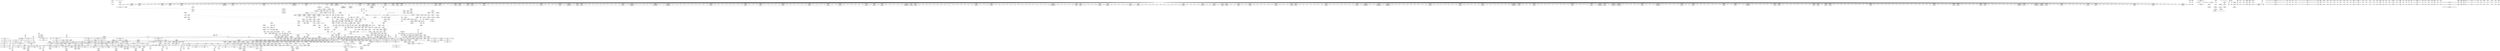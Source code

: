 digraph {
	CE0x55b5eb0 [shape=record,shape=Mrecord,label="{CE0x55b5eb0|selinux_inode_setotherxattr:if.then15}"]
	CE0x565d4b0 [shape=record,shape=Mrecord,label="{CE0x565d4b0|i64_0|*Constant*}"]
	CE0x562bf00 [shape=record,shape=Mrecord,label="{CE0x562bf00|12:_i32,_56:_i8*,_:_CRE_144,145_}"]
	CE0x56402d0 [shape=record,shape=Mrecord,label="{CE0x56402d0|12:_i32,_56:_i8*,_:_CRE_579,580_}"]
	CE0x5588570 [shape=record,shape=Mrecord,label="{CE0x5588570|cred_sid:tmp2|*SummSink*}"]
	CE0x55924b0 [shape=record,shape=Mrecord,label="{CE0x55924b0|i64_0|*Constant*|*SummSource*}"]
	CE0x5611560 [shape=record,shape=Mrecord,label="{CE0x5611560|get_current:tmp1|*SummSource*}"]
	CE0x5589c60 [shape=record,shape=Mrecord,label="{CE0x5589c60|i32_512|*Constant*}"]
	CE0x55c1000 [shape=record,shape=Mrecord,label="{CE0x55c1000|selinux_inode_setotherxattr:tmp48|security/selinux/hooks.c,2932|*SummSource*}"]
	CE0x55a0c60 [shape=record,shape=Mrecord,label="{CE0x55a0c60|__validate_creds:lnot|include/linux/cred.h,173}"]
	CE0x56265d0 [shape=record,shape=Mrecord,label="{CE0x56265d0|__validate_creds:call|include/linux/cred.h,173}"]
	CE0x55a5c30 [shape=record,shape=Mrecord,label="{CE0x55a5c30|selinux_inode_setotherxattr:tmp20|security/selinux/hooks.c,2917|*SummSink*}"]
	CE0x563c640 [shape=record,shape=Mrecord,label="{CE0x563c640|12:_i32,_56:_i8*,_:_CRE_484,485_}"]
	"CONST[source:0(mediator),value:2(dynamic)][purpose:{object}]"
	"CONST[source:1(input),value:2(dynamic)][purpose:{object}][SrcIdx:0]"
	CE0x55f4340 [shape=record,shape=Mrecord,label="{CE0x55f4340|i64_19|*Constant*|*SummSource*}"]
	CE0x55cc9b0 [shape=record,shape=Mrecord,label="{CE0x55cc9b0|_call_void_mcount()_#3}"]
	CE0x559aba0 [shape=record,shape=Mrecord,label="{CE0x559aba0|selinux_inode_setotherxattr:tmp16|security/selinux/hooks.c,2915}"]
	CE0x5635c60 [shape=record,shape=Mrecord,label="{CE0x5635c60|12:_i32,_56:_i8*,_:_CRE_296,297_}"]
	CE0x55a0860 [shape=record,shape=Mrecord,label="{CE0x55a0860|selinux_inode_setotherxattr:cred4|security/selinux/hooks.c,2915|*SummSource*}"]
	CE0x5658350 [shape=record,shape=Mrecord,label="{CE0x5658350|__validate_creds:bb|*SummSource*}"]
	CE0x55a48e0 [shape=record,shape=Mrecord,label="{CE0x55a48e0|selinux_inode_setotherxattr:tmp11|security/selinux/hooks.c,2915|*SummSink*}"]
	CE0x5598e60 [shape=record,shape=Mrecord,label="{CE0x5598e60|i8*_getelementptr_inbounds_(_25_x_i8_,_25_x_i8_*_.str3,_i32_0,_i32_0)|*Constant*|*SummSink*}"]
	CE0x559f010 [shape=record,shape=Mrecord,label="{CE0x559f010|selinux_inode_setotherxattr:tobool9|security/selinux/hooks.c,2919}"]
	CE0x5626b80 [shape=record,shape=Mrecord,label="{CE0x5626b80|inode_has_perm:return}"]
	CE0x5667a60 [shape=record,shape=Mrecord,label="{CE0x5667a60|inode_has_perm:call4|security/selinux/hooks.c,1617|*SummSink*}"]
	CE0x563d1c0 [shape=record,shape=Mrecord,label="{CE0x563d1c0|12:_i32,_56:_i8*,_:_CRE_508,512_|*MultipleSource*|Function::inode_has_perm&Arg::inode::|*LoadInst*|security/selinux/hooks.c,1627|security/selinux/hooks.c,1611}"]
	CE0x5593e80 [shape=record,shape=Mrecord,label="{CE0x5593e80|selinux_inode_removexattr:tmp1|*SummSource*}"]
	CE0x563eea0 [shape=record,shape=Mrecord,label="{CE0x563eea0|12:_i32,_56:_i8*,_:_CRE_562,563_}"]
	CE0x5666b00 [shape=record,shape=Mrecord,label="{CE0x5666b00|avc_has_perm:requested|Function::avc_has_perm&Arg::requested::|*SummSource*}"]
	CE0x5661a60 [shape=record,shape=Mrecord,label="{CE0x5661a60|inode_has_perm:tmp12|security/selinux/hooks.c,1612|*SummSource*}"]
	CE0x55c1ca0 [shape=record,shape=Mrecord,label="{CE0x55c1ca0|selinux_inode_setotherxattr:tmp49|security/selinux/hooks.c,2932|*SummSink*}"]
	CE0x559fbe0 [shape=record,shape=Mrecord,label="{CE0x559fbe0|selinux_inode_setotherxattr:tmp6|security/selinux/hooks.c,2915|*SummSource*}"]
	CE0x55a2bb0 [shape=record,shape=Mrecord,label="{CE0x55a2bb0|i1_true|*Constant*}"]
	CE0x5649260 [shape=record,shape=Mrecord,label="{CE0x5649260|12:_i32,_56:_i8*,_:_CRE_888,889_}"]
	CE0x556bb60 [shape=record,shape=Mrecord,label="{CE0x556bb60|selinux_inode_removexattr:tmp1|*SummSink*}"]
	CE0x556fbd0 [shape=record,shape=Mrecord,label="{CE0x556fbd0|_ret_%struct.task_struct*_%tmp4,_!dbg_!27714|./arch/x86/include/asm/current.h,14|*SummSource*}"]
	CE0x564b3a0 [shape=record,shape=Mrecord,label="{CE0x564b3a0|12:_i32,_56:_i8*,_:_CRE_916,917_}"]
	CE0x55c1f30 [shape=record,shape=Mrecord,label="{CE0x55c1f30|get_current:bb}"]
	CE0x563e2f0 [shape=record,shape=Mrecord,label="{CE0x563e2f0|12:_i32,_56:_i8*,_:_CRE_553,554_}"]
	CE0x5622a90 [shape=record,shape=Mrecord,label="{CE0x5622a90|__validate_creds:tmp1}"]
	CE0x564b010 [shape=record,shape=Mrecord,label="{CE0x564b010|12:_i32,_56:_i8*,_:_CRE_913,914_}"]
	CE0x55bb2c0 [shape=record,shape=Mrecord,label="{CE0x55bb2c0|i64*_getelementptr_inbounds_(_8_x_i64_,_8_x_i64_*___llvm_gcov_ctr154,_i64_0,_i64_2)|*Constant*|*SummSource*}"]
	CE0x563bf50 [shape=record,shape=Mrecord,label="{CE0x563bf50|12:_i32,_56:_i8*,_:_CRE_478,479_}"]
	CE0x5669250 [shape=record,shape=Mrecord,label="{CE0x5669250|__validate_creds:tmp3|include/linux/cred.h,173}"]
	CE0x5641960 [shape=record,shape=Mrecord,label="{CE0x5641960|12:_i32,_56:_i8*,_:_CRE_598,599_}"]
	CE0x559f180 [shape=record,shape=Mrecord,label="{CE0x559f180|i64*_getelementptr_inbounds_(_2_x_i64_,_2_x_i64_*___llvm_gcov_ctr98,_i64_0,_i64_0)|*Constant*|*SummSource*}"]
	CE0x5645ad0 [shape=record,shape=Mrecord,label="{CE0x5645ad0|12:_i32,_56:_i8*,_:_CRE_760,768_|*MultipleSource*|Function::inode_has_perm&Arg::inode::|*LoadInst*|security/selinux/hooks.c,1627|security/selinux/hooks.c,1611}"]
	CE0x563c2b0 [shape=record,shape=Mrecord,label="{CE0x563c2b0|12:_i32,_56:_i8*,_:_CRE_481,482_}"]
	CE0x55e58c0 [shape=record,shape=Mrecord,label="{CE0x55e58c0|104:_%struct.inode*,_:_CRE_148,149_}"]
	CE0x561bea0 [shape=record,shape=Mrecord,label="{CE0x561bea0|104:_%struct.inode*,_:_CRE_206,207_}"]
	CE0x55feb50 [shape=record,shape=Mrecord,label="{CE0x55feb50|0:_i32,_4:_i32,_8:_i32,_12:_i32,_:_CMRE_16,20_|*MultipleSource*|security/selinux/hooks.c,196|*LoadInst*|security/selinux/hooks.c,196|security/selinux/hooks.c,197}"]
	CE0x55c34d0 [shape=record,shape=Mrecord,label="{CE0x55c34d0|12:_i32,_56:_i8*,_:_CRE_328,336_|*MultipleSource*|Function::inode_has_perm&Arg::inode::|*LoadInst*|security/selinux/hooks.c,1627|security/selinux/hooks.c,1611}"]
	CE0x564c7d0 [shape=record,shape=Mrecord,label="{CE0x564c7d0|12:_i32,_56:_i8*,_:_CRE_933,934_}"]
	CE0x563aba0 [shape=record,shape=Mrecord,label="{CE0x563aba0|12:_i32,_56:_i8*,_:_CRE_432,440_|*MultipleSource*|Function::inode_has_perm&Arg::inode::|*LoadInst*|security/selinux/hooks.c,1627|security/selinux/hooks.c,1611}"]
	CE0x556ae50 [shape=record,shape=Mrecord,label="{CE0x556ae50|i32_0|*Constant*}"]
	CE0x55be5c0 [shape=record,shape=Mrecord,label="{CE0x55be5c0|selinux_inode_setotherxattr:tmp30|security/selinux/hooks.c,2920|*SummSource*}"]
	CE0x5625060 [shape=record,shape=Mrecord,label="{CE0x5625060|__validate_creds:line|Function::__validate_creds&Arg::line::|*SummSource*}"]
	CE0x561b520 [shape=record,shape=Mrecord,label="{CE0x561b520|104:_%struct.inode*,_:_CRE_198,199_}"]
	CE0x55a3c20 [shape=record,shape=Mrecord,label="{CE0x55a3c20|selinux_inode_setotherxattr:tmp7|security/selinux/hooks.c,2915|*SummSource*}"]
	CE0x5654ee0 [shape=record,shape=Mrecord,label="{CE0x5654ee0|inode_has_perm:tmp17|security/selinux/hooks.c,1617|*SummSink*}"]
	CE0x55d0160 [shape=record,shape=Mrecord,label="{CE0x55d0160|i8_1|*Constant*|*SummSource*}"]
	CE0x563e0d0 [shape=record,shape=Mrecord,label="{CE0x563e0d0|12:_i32,_56:_i8*,_:_CRE_552,553_}"]
	CE0x56219e0 [shape=record,shape=Mrecord,label="{CE0x56219e0|__validate_creds:file|Function::__validate_creds&Arg::file::|*SummSink*}"]
	CE0x5625100 [shape=record,shape=Mrecord,label="{CE0x5625100|__validate_creds:line|Function::__validate_creds&Arg::line::|*SummSink*}"]
	CE0x55a34a0 [shape=record,shape=Mrecord,label="{CE0x55a34a0|selinux_inode_setotherxattr:tmp25|security/selinux/hooks.c,2919|*SummSource*}"]
	CE0x5630cb0 [shape=record,shape=Mrecord,label="{CE0x5630cb0|12:_i32,_56:_i8*,_:_CRE_206,207_}"]
	CE0x55a00c0 [shape=record,shape=Mrecord,label="{CE0x55a00c0|i64*_getelementptr_inbounds_(_2_x_i64_,_2_x_i64_*___llvm_gcov_ctr98,_i64_0,_i64_1)|*Constant*|*SummSink*}"]
	CE0x562cfa0 [shape=record,shape=Mrecord,label="{CE0x562cfa0|12:_i32,_56:_i8*,_:_CRE_158,159_}"]
	CE0x55cb4b0 [shape=record,shape=Mrecord,label="{CE0x55cb4b0|selinux_inode_setotherxattr:tmp24|security/selinux/hooks.c,2919|*SummSource*}"]
	CE0x557db20 [shape=record,shape=Mrecord,label="{CE0x557db20|selinux_inode_removexattr:return}"]
	CE0x565dd90 [shape=record,shape=Mrecord,label="{CE0x565dd90|inode_has_perm:expval|security/selinux/hooks.c,1611|*SummSource*}"]
	CE0x566b140 [shape=record,shape=Mrecord,label="{CE0x566b140|__validate_creds:tmp6|include/linux/cred.h,174}"]
	CE0x56338c0 [shape=record,shape=Mrecord,label="{CE0x56338c0|12:_i32,_56:_i8*,_:_CRE_266,267_}"]
	CE0x557dd10 [shape=record,shape=Mrecord,label="{CE0x557dd10|selinux_inode_removexattr:bb|*SummSource*}"]
	CE0x55e8fc0 [shape=record,shape=Mrecord,label="{CE0x55e8fc0|GLOBAL:inode_has_perm|*Constant*|*SummSource*}"]
	CE0x5627a70 [shape=record,shape=Mrecord,label="{CE0x5627a70|12:_i32,_56:_i8*,_:_CRE_0,2_|*MultipleSource*|Function::inode_has_perm&Arg::inode::|*LoadInst*|security/selinux/hooks.c,1627|security/selinux/hooks.c,1611}"]
	CE0x5571470 [shape=record,shape=Mrecord,label="{CE0x5571470|selinux_inode_setotherxattr:call3|security/selinux/hooks.c,2915|*SummSink*}"]
	CE0x5643250 [shape=record,shape=Mrecord,label="{CE0x5643250|12:_i32,_56:_i8*,_:_CRE_619,620_}"]
	CE0x566bd10 [shape=record,shape=Mrecord,label="{CE0x566bd10|GLOBAL:__invalid_creds|*Constant*}"]
	CE0x55b7b90 [shape=record,shape=Mrecord,label="{CE0x55b7b90|i64_1|*Constant*}"]
	CE0x559b9c0 [shape=record,shape=Mrecord,label="{CE0x559b9c0|i64*_getelementptr_inbounds_(_25_x_i64_,_25_x_i64_*___llvm_gcov_ctr237,_i64_0,_i64_1)|*Constant*}"]
	CE0x5657500 [shape=record,shape=Mrecord,label="{CE0x5657500|__validate_creds:bb}"]
	CE0x566a550 [shape=record,shape=Mrecord,label="{CE0x566a550|__validate_creds:tmp5|include/linux/cred.h,173|*SummSource*}"]
	CE0x5646980 [shape=record,shape=Mrecord,label="{CE0x5646980|12:_i32,_56:_i8*,_:_CRE_824,832_|*MultipleSource*|Function::inode_has_perm&Arg::inode::|*LoadInst*|security/selinux/hooks.c,1627|security/selinux/hooks.c,1611}"]
	CE0x55cebd0 [shape=record,shape=Mrecord,label="{CE0x55cebd0|selinux_inode_setotherxattr:do.body|*SummSource*}"]
	CE0x563e8e0 [shape=record,shape=Mrecord,label="{CE0x563e8e0|12:_i32,_56:_i8*,_:_CRE_557,558_}"]
	CE0x55c06f0 [shape=record,shape=Mrecord,label="{CE0x55c06f0|i32_-1|*Constant*}"]
	CE0x563f490 [shape=record,shape=Mrecord,label="{CE0x563f490|12:_i32,_56:_i8*,_:_CRE_567,568_}"]
	CE0x5643aa0 [shape=record,shape=Mrecord,label="{CE0x5643aa0|12:_i32,_56:_i8*,_:_CRE_640,648_|*MultipleSource*|Function::inode_has_perm&Arg::inode::|*LoadInst*|security/selinux/hooks.c,1627|security/selinux/hooks.c,1611}"]
	CE0x5620f80 [shape=record,shape=Mrecord,label="{CE0x5620f80|inode_has_perm:return|*SummSink*}"]
	CE0x55bd820 [shape=record,shape=Mrecord,label="{CE0x55bd820|i64_14|*Constant*|*SummSource*}"]
	CE0x562e040 [shape=record,shape=Mrecord,label="{CE0x562e040|12:_i32,_56:_i8*,_:_CRE_172,173_}"]
	CE0x563eb10 [shape=record,shape=Mrecord,label="{CE0x563eb10|12:_i32,_56:_i8*,_:_CRE_559,560_}"]
	CE0x55722d0 [shape=record,shape=Mrecord,label="{CE0x55722d0|i64*_getelementptr_inbounds_(_6_x_i64_,_6_x_i64_*___llvm_gcov_ctr241,_i64_0,_i64_4)|*Constant*|*SummSource*}"]
	CE0x557ca80 [shape=record,shape=Mrecord,label="{CE0x557ca80|selinux_inode_removexattr:name|Function::selinux_inode_removexattr&Arg::name::|*SummSink*}"]
	CE0x566b900 [shape=record,shape=Mrecord,label="{CE0x566b900|__validate_creds:tmp7|include/linux/cred.h,174|*SummSource*}"]
	CE0x55bd4c0 [shape=record,shape=Mrecord,label="{CE0x55bd4c0|i64_15|*Constant*}"]
	CE0x55c7e50 [shape=record,shape=Mrecord,label="{CE0x55c7e50|0:_i8,_8:_%struct.dentry*,_24:_%struct.selinux_audit_data*,_:_SCMRE_0,1_|*MultipleSource*|security/selinux/hooks.c, 1628|security/selinux/hooks.c,1630}"]
	CE0x560e860 [shape=record,shape=Mrecord,label="{CE0x560e860|104:_%struct.inode*,_:_CRE_215,216_}"]
	CE0x558a3e0 [shape=record,shape=Mrecord,label="{CE0x558a3e0|i64_5|*Constant*|*SummSource*}"]
	CE0x55726d0 [shape=record,shape=Mrecord,label="{CE0x55726d0|selinux_inode_removexattr:tmp9|security/selinux/hooks.c,3060}"]
	CE0x55b5b10 [shape=record,shape=Mrecord,label="{CE0x55b5b10|selinux_inode_setotherxattr:do.body|*SummSink*}"]
	CE0x55fc870 [shape=record,shape=Mrecord,label="{CE0x55fc870|dentry_has_perm:dentry|Function::dentry_has_perm&Arg::dentry::|*SummSink*}"]
	CE0x55d0910 [shape=record,shape=Mrecord,label="{CE0x55d0910|_call_void_lockdep_rcu_suspicious(i8*_getelementptr_inbounds_(_25_x_i8_,_25_x_i8_*_.str3,_i32_0,_i32_0),_i32_2915,_i8*_getelementptr_inbounds_(_45_x_i8_,_45_x_i8_*_.str12,_i32_0,_i32_0))_#10,_!dbg_!27729|security/selinux/hooks.c,2915|*SummSink*}"]
	CE0x55e74b0 [shape=record,shape=Mrecord,label="{CE0x55e74b0|104:_%struct.inode*,_:_CRE_311,312_}"]
	CE0x55794c0 [shape=record,shape=Mrecord,label="{CE0x55794c0|inode_has_perm:do.end}"]
	CE0x565cbb0 [shape=record,shape=Mrecord,label="{CE0x565cbb0|inode_has_perm:conv|security/selinux/hooks.c,1611}"]
	CE0x5570270 [shape=record,shape=Mrecord,label="{CE0x5570270|i64*_getelementptr_inbounds_(_2_x_i64_,_2_x_i64_*___llvm_gcov_ctr98,_i64_0,_i64_0)|*Constant*|*SummSink*}"]
	CE0x561ee70 [shape=record,shape=Mrecord,label="{CE0x561ee70|i64*_getelementptr_inbounds_(_8_x_i64_,_8_x_i64_*___llvm_gcov_ctr154,_i64_0,_i64_1)|*Constant*|*SummSource*}"]
	CE0x561bc40 [shape=record,shape=Mrecord,label="{CE0x561bc40|104:_%struct.inode*,_:_CRE_204,205_}"]
	CE0x564c440 [shape=record,shape=Mrecord,label="{CE0x564c440|12:_i32,_56:_i8*,_:_CRE_930,931_}"]
	CE0x558f410 [shape=record,shape=Mrecord,label="{CE0x558f410|selinux_inode_setotherxattr:tmp33|security/selinux/hooks.c,2921}"]
	CE0x55e9360 [shape=record,shape=Mrecord,label="{CE0x55e9360|GLOBAL:inode_has_perm|*Constant*|*SummSink*}"]
	CE0x56408c0 [shape=record,shape=Mrecord,label="{CE0x56408c0|12:_i32,_56:_i8*,_:_CRE_584,585_}"]
	CE0x56557c0 [shape=record,shape=Mrecord,label="{CE0x56557c0|_ret_i32_%retval.0,_!dbg_!27728|security/selinux/avc.c,775|*SummSink*}"]
	CE0x561b9e0 [shape=record,shape=Mrecord,label="{CE0x561b9e0|104:_%struct.inode*,_:_CRE_202,203_}"]
	CE0x5626ac0 [shape=record,shape=Mrecord,label="{CE0x5626ac0|inode_has_perm:if.then|*SummSink*}"]
	CE0x55b9050 [shape=record,shape=Mrecord,label="{CE0x55b9050|inode_has_perm:cred|Function::inode_has_perm&Arg::cred::|*SummSink*}"]
	CE0x5622310 [shape=record,shape=Mrecord,label="{CE0x5622310|i32_22|*Constant*|*SummSink*}"]
	CE0x56401a0 [shape=record,shape=Mrecord,label="{CE0x56401a0|12:_i32,_56:_i8*,_:_CRE_578,579_}"]
	CE0x55be780 [shape=record,shape=Mrecord,label="{CE0x55be780|selinux_inode_setotherxattr:tmp30|security/selinux/hooks.c,2920|*SummSink*}"]
	CE0x564ec60 [shape=record,shape=Mrecord,label="{CE0x564ec60|inode_has_perm:tmp12|security/selinux/hooks.c,1612}"]
	CE0x5666370 [shape=record,shape=Mrecord,label="{CE0x5666370|avc_has_perm:tclass|Function::avc_has_perm&Arg::tclass::}"]
	CE0x565ca40 [shape=record,shape=Mrecord,label="{CE0x565ca40|inode_has_perm:lnot1|security/selinux/hooks.c,1611|*SummSink*}"]
	CE0x55c3140 [shape=record,shape=Mrecord,label="{CE0x55c3140|12:_i32,_56:_i8*,_:_CRE_311,312_}"]
	CE0x55fbe90 [shape=record,shape=Mrecord,label="{CE0x55fbe90|dentry_has_perm:entry|*SummSink*}"]
	CE0x55eb040 [shape=record,shape=Mrecord,label="{CE0x55eb040|104:_%struct.inode*,_:_CRE_112,144_|*MultipleSource*|Function::selinux_inode_setotherxattr&Arg::dentry::|Function::selinux_inode_removexattr&Arg::dentry::|Function::dentry_has_perm&Arg::dentry::|security/selinux/hooks.c,1627}"]
	CE0x55a06f0 [shape=record,shape=Mrecord,label="{CE0x55a06f0|selinux_inode_setotherxattr:cred4|security/selinux/hooks.c,2915}"]
	CE0x5655600 [shape=record,shape=Mrecord,label="{CE0x5655600|_ret_i32_%retval.0,_!dbg_!27728|security/selinux/avc.c,775|*SummSource*}"]
	CE0x5629580 [shape=record,shape=Mrecord,label="{CE0x5629580|i64*_getelementptr_inbounds_(_2_x_i64_,_2_x_i64_*___llvm_gcov_ctr131,_i64_0,_i64_0)|*Constant*|*SummSink*}"]
	CE0x55863d0 [shape=record,shape=Mrecord,label="{CE0x55863d0|i64*_getelementptr_inbounds_(_5_x_i64_,_5_x_i64_*___llvm_gcov_ctr155,_i64_0,_i64_0)|*Constant*|*SummSink*}"]
	CE0x565d9b0 [shape=record,shape=Mrecord,label="{CE0x565d9b0|inode_has_perm:expval|security/selinux/hooks.c,1611}"]
	CE0x5655b50 [shape=record,shape=Mrecord,label="{CE0x5655b50|inode_has_perm:retval.0}"]
	CE0x556afb0 [shape=record,shape=Mrecord,label="{CE0x556afb0|i32_0|*Constant*|*SummSink*}"]
	CE0x55b6420 [shape=record,shape=Mrecord,label="{CE0x55b6420|selinux_inode_setotherxattr:if.then10|*SummSink*}"]
	CE0x563c8a0 [shape=record,shape=Mrecord,label="{CE0x563c8a0|12:_i32,_56:_i8*,_:_CRE_486,487_}"]
	CE0x564e390 [shape=record,shape=Mrecord,label="{CE0x564e390|12:_i32,_56:_i8*,_:_CRE_1000,1008_|*MultipleSource*|Function::inode_has_perm&Arg::inode::|*LoadInst*|security/selinux/hooks.c,1627|security/selinux/hooks.c,1611}"]
	CE0x55f9d80 [shape=record,shape=Mrecord,label="{CE0x55f9d80|i64*_getelementptr_inbounds_(_25_x_i64_,_25_x_i64_*___llvm_gcov_ctr237,_i64_0,_i64_23)|*Constant*}"]
	CE0x55ea790 [shape=record,shape=Mrecord,label="{CE0x55ea790|104:_%struct.inode*,_:_CRE_89,90_}"]
	CE0x5667f60 [shape=record,shape=Mrecord,label="{CE0x5667f60|i32_(i32,_i32,_i16,_i32,_%struct.common_audit_data*)*_bitcast_(i32_(i32,_i32,_i16,_i32,_%struct.common_audit_data.495*)*_avc_has_perm_to_i32_(i32,_i32,_i16,_i32,_%struct.common_audit_data*)*)|*Constant*|*SummSink*}"]
	CE0x55fdd40 [shape=record,shape=Mrecord,label="{CE0x55fdd40|cred_sid:sid|security/selinux/hooks.c,197}"]
	CE0x566e260 [shape=record,shape=Mrecord,label="{CE0x566e260|__validate_creds:tmp9|include/linux/cred.h,175}"]
	CE0x55787b0 [shape=record,shape=Mrecord,label="{CE0x55787b0|i32_0|*Constant*}"]
	CE0x5647a20 [shape=record,shape=Mrecord,label="{CE0x5647a20|12:_i32,_56:_i8*,_:_CRE_867,868_}"]
	CE0x4d45fe0 [shape=record,shape=Mrecord,label="{CE0x4d45fe0|selinux_inode_removexattr:tmp}"]
	CE0x561ac60 [shape=record,shape=Mrecord,label="{CE0x561ac60|get_current:tmp1}"]
	CE0x55e60d0 [shape=record,shape=Mrecord,label="{CE0x55e60d0|104:_%struct.inode*,_:_CRE_157,158_}"]
	CE0x5628780 [shape=record,shape=Mrecord,label="{CE0x5628780|__validate_creds:lnot|include/linux/cred.h,173|*SummSink*}"]
	CE0x560d770 [shape=record,shape=Mrecord,label="{CE0x560d770|104:_%struct.inode*,_:_CRE_177,178_}"]
	CE0x565bdc0 [shape=record,shape=Mrecord,label="{CE0x565bdc0|inode_has_perm:tobool|security/selinux/hooks.c,1611|*SummSource*}"]
	CE0x55e5ef0 [shape=record,shape=Mrecord,label="{CE0x55e5ef0|104:_%struct.inode*,_:_CRE_155,156_}"]
	CE0x559f8f0 [shape=record,shape=Mrecord,label="{CE0x559f8f0|GLOBAL:__llvm_gcov_ctr237|Global_var:__llvm_gcov_ctr237|*SummSource*}"]
	CE0x5642c60 [shape=record,shape=Mrecord,label="{CE0x5642c60|12:_i32,_56:_i8*,_:_CRE_614,615_}"]
	CE0x5643710 [shape=record,shape=Mrecord,label="{CE0x5643710|12:_i32,_56:_i8*,_:_CRE_623,624_}"]
	CE0x5646ba0 [shape=record,shape=Mrecord,label="{CE0x5646ba0|12:_i32,_56:_i8*,_:_CRE_832,840_|*MultipleSource*|Function::inode_has_perm&Arg::inode::|*LoadInst*|security/selinux/hooks.c,1627|security/selinux/hooks.c,1611}"]
	CE0x56409f0 [shape=record,shape=Mrecord,label="{CE0x56409f0|12:_i32,_56:_i8*,_:_CRE_585,586_}"]
	CE0x5636120 [shape=record,shape=Mrecord,label="{CE0x5636120|12:_i32,_56:_i8*,_:_CRE_300,301_}"]
	CE0x5566500 [shape=record,shape=Mrecord,label="{CE0x5566500|selinux_inode_setotherxattr:tmp17|security/selinux/hooks.c,2915|*SummSink*}"]
	CE0x56482f0 [shape=record,shape=Mrecord,label="{CE0x56482f0|12:_i32,_56:_i8*,_:_CRE_875,876_}"]
	CE0x55991e0 [shape=record,shape=Mrecord,label="{CE0x55991e0|i32_2915|*Constant*}"]
	CE0x55fbca0 [shape=record,shape=Mrecord,label="{CE0x55fbca0|GLOBAL:dentry_has_perm|*Constant*|*SummSink*}"]
	CE0x5657fd0 [shape=record,shape=Mrecord,label="{CE0x5657fd0|__validate_creds:tobool|include/linux/cred.h,173}"]
	CE0x55f8960 [shape=record,shape=Mrecord,label="{CE0x55f8960|i64*_getelementptr_inbounds_(_25_x_i64_,_25_x_i64_*___llvm_gcov_ctr237,_i64_0,_i64_22)|*Constant*|*SummSource*}"]
	CE0x5655f80 [shape=record,shape=Mrecord,label="{CE0x5655f80|inode_has_perm:retval.0|*SummSink*}"]
	CE0x55fa230 [shape=record,shape=Mrecord,label="{CE0x55fa230|i64*_getelementptr_inbounds_(_25_x_i64_,_25_x_i64_*___llvm_gcov_ctr237,_i64_0,_i64_23)|*Constant*|*SummSource*}"]
	CE0x5630590 [shape=record,shape=Mrecord,label="{CE0x5630590|12:_i32,_56:_i8*,_:_CRE_200,201_}"]
	CE0x566d0e0 [shape=record,shape=Mrecord,label="{CE0x566d0e0|GLOBAL:__invalid_creds|*Constant*|*SummSink*}"]
	CE0x5642d90 [shape=record,shape=Mrecord,label="{CE0x5642d90|12:_i32,_56:_i8*,_:_CRE_615,616_}"]
	CE0x5620140 [shape=record,shape=Mrecord,label="{CE0x5620140|inode_has_perm:tmp1|*SummSink*}"]
	CE0x564daf0 [shape=record,shape=Mrecord,label="{CE0x564daf0|12:_i32,_56:_i8*,_:_CRE_980,981_}"]
	CE0x5594af0 [shape=record,shape=Mrecord,label="{CE0x5594af0|i64*_getelementptr_inbounds_(_6_x_i64_,_6_x_i64_*___llvm_gcov_ctr241,_i64_0,_i64_3)|*Constant*|*SummSink*}"]
	CE0x562f9b0 [shape=record,shape=Mrecord,label="{CE0x562f9b0|12:_i32,_56:_i8*,_:_CRE_190,191_}"]
	CE0x5578820 [shape=record,shape=Mrecord,label="{CE0x5578820|104:_%struct.inode*,_:_CRE_0,4_|*MultipleSource*|Function::selinux_inode_setotherxattr&Arg::dentry::|Function::selinux_inode_removexattr&Arg::dentry::|Function::dentry_has_perm&Arg::dentry::|security/selinux/hooks.c,1627}"]
	CE0x562c160 [shape=record,shape=Mrecord,label="{CE0x562c160|12:_i32,_56:_i8*,_:_CRE_146,147_}"]
	CE0x564f960 [shape=record,shape=Mrecord,label="{CE0x564f960|inode_has_perm:tmp15|*LoadInst*|security/selinux/hooks.c,1615}"]
	CE0x55a04f0 [shape=record,shape=Mrecord,label="{CE0x55a04f0|i32_78|*Constant*}"]
	CE0x5636840 [shape=record,shape=Mrecord,label="{CE0x5636840|12:_i32,_56:_i8*,_:_CRE_306,307_}"]
	CE0x55cd870 [shape=record,shape=Mrecord,label="{CE0x55cd870|selinux_inode_setotherxattr:tmp8|security/selinux/hooks.c,2915|*SummSink*}"]
	CE0x5630f10 [shape=record,shape=Mrecord,label="{CE0x5630f10|12:_i32,_56:_i8*,_:_CRE_208,210_|*MultipleSource*|Function::inode_has_perm&Arg::inode::|*LoadInst*|security/selinux/hooks.c,1627|security/selinux/hooks.c,1611}"]
	CE0x560e2b0 [shape=record,shape=Mrecord,label="{CE0x560e2b0|104:_%struct.inode*,_:_CRE_189,190_}"]
	CE0x565cfa0 [shape=record,shape=Mrecord,label="{CE0x565cfa0|inode_has_perm:lnot.ext|security/selinux/hooks.c,1611|*SummSource*}"]
	CE0x561b210 [shape=record,shape=Mrecord,label="{CE0x561b210|104:_%struct.inode*,_:_CRE_195,196_}"]
	CE0x55a61c0 [shape=record,shape=Mrecord,label="{CE0x55a61c0|selinux_inode_setotherxattr:tmp21|security/selinux/hooks.c,2917|*SummSink*}"]
	CE0x55bdbb0 [shape=record,shape=Mrecord,label="{CE0x55bdbb0|selinux_inode_setotherxattr:tmp28|security/selinux/hooks.c,2920|*SummSink*}"]
	CE0x55e75b0 [shape=record,shape=Mrecord,label="{CE0x55e75b0|104:_%struct.inode*,_:_CRE_312,313_}"]
	CE0x566a3a0 [shape=record,shape=Mrecord,label="{CE0x566a3a0|__validate_creds:tmp5|include/linux/cred.h,173}"]
	CE0x565d380 [shape=record,shape=Mrecord,label="{CE0x565d380|inode_has_perm:conv|security/selinux/hooks.c,1611|*SummSink*}"]
	CE0x562f030 [shape=record,shape=Mrecord,label="{CE0x562f030|12:_i32,_56:_i8*,_:_CRE_182,183_}"]
	CE0x561e0b0 [shape=record,shape=Mrecord,label="{CE0x561e0b0|12:_i32,_56:_i8*,_:_CRE_56,64_|*MultipleSource*|Function::inode_has_perm&Arg::inode::|*LoadInst*|security/selinux/hooks.c,1627|security/selinux/hooks.c,1611}"]
	CE0x55b98f0 [shape=record,shape=Mrecord,label="{CE0x55b98f0|inode_has_perm:perms|Function::inode_has_perm&Arg::perms::|*SummSource*}"]
	CE0x55cd800 [shape=record,shape=Mrecord,label="{CE0x55cd800|selinux_inode_setotherxattr:tobool1|security/selinux/hooks.c,2915}"]
	CE0x5626df0 [shape=record,shape=Mrecord,label="{CE0x5626df0|cred_sid:security|security/selinux/hooks.c,196}"]
	CE0x566b220 [shape=record,shape=Mrecord,label="{CE0x566b220|__validate_creds:tmp6|include/linux/cred.h,174|*SummSink*}"]
	CE0x5624aa0 [shape=record,shape=Mrecord,label="{CE0x5624aa0|COLLAPSED:_GCMRE___llvm_gcov_ctr154_internal_global_8_x_i64_zeroinitializer:_elem_0:default:}"]
	CE0x561e4f0 [shape=record,shape=Mrecord,label="{CE0x561e4f0|12:_i32,_56:_i8*,_:_CRE_72,76_|*MultipleSource*|Function::inode_has_perm&Arg::inode::|*LoadInst*|security/selinux/hooks.c,1627|security/selinux/hooks.c,1611}"]
	CE0x565e9d0 [shape=record,shape=Mrecord,label="{CE0x565e9d0|inode_has_perm:tmp8|security/selinux/hooks.c,1611}"]
	CE0x5623340 [shape=record,shape=Mrecord,label="{CE0x5623340|cred_sid:tmp1}"]
	CE0x559a450 [shape=record,shape=Mrecord,label="{CE0x559a450|i64*_getelementptr_inbounds_(_25_x_i64_,_25_x_i64_*___llvm_gcov_ctr237,_i64_0,_i64_8)|*Constant*|*SummSink*}"]
	CE0x5619d80 [shape=record,shape=Mrecord,label="{CE0x5619d80|104:_%struct.inode*,_:_CRE_40,48_|*MultipleSource*|Function::selinux_inode_setotherxattr&Arg::dentry::|Function::selinux_inode_removexattr&Arg::dentry::|Function::dentry_has_perm&Arg::dentry::|security/selinux/hooks.c,1627}"]
	CE0x55b3c50 [shape=record,shape=Mrecord,label="{CE0x55b3c50|selinux_inode_setotherxattr:if.end13|*SummSource*}"]
	CE0x55c0b20 [shape=record,shape=Mrecord,label="{CE0x55c0b20|selinux_inode_setotherxattr:retval.0|*SummSource*}"]
	CE0x55a0560 [shape=record,shape=Mrecord,label="{CE0x55a0560|i32_78|*Constant*|*SummSink*}"]
	CE0x55e7ba0 [shape=record,shape=Mrecord,label="{CE0x55e7ba0|104:_%struct.inode*,_:_CRE_317,318_}"]
	CE0x562f620 [shape=record,shape=Mrecord,label="{CE0x562f620|12:_i32,_56:_i8*,_:_CRE_187,188_}"]
	CE0x564c6a0 [shape=record,shape=Mrecord,label="{CE0x564c6a0|12:_i32,_56:_i8*,_:_CRE_932,933_}"]
	CE0x562fd40 [shape=record,shape=Mrecord,label="{CE0x562fd40|12:_i32,_56:_i8*,_:_CRE_193,194_}"]
	CE0x55f6170 [shape=record,shape=Mrecord,label="{CE0x55f6170|i64*_getelementptr_inbounds_(_25_x_i64_,_25_x_i64_*___llvm_gcov_ctr237,_i64_0,_i64_20)|*Constant*}"]
	CE0x557fe50 [shape=record,shape=Mrecord,label="{CE0x557fe50|selinux_inode_removexattr:entry|*SummSource*}"]
	CE0x55ead70 [shape=record,shape=Mrecord,label="{CE0x55ead70|104:_%struct.inode*,_:_CRE_95,96_}"]
	CE0x556b920 [shape=record,shape=Mrecord,label="{CE0x556b920|selinux_inode_removexattr:tmp|*SummSink*}"]
	CE0x55f4600 [shape=record,shape=Mrecord,label="{CE0x55f4600|i64_18|*Constant*|*SummSource*}"]
	CE0x5645cf0 [shape=record,shape=Mrecord,label="{CE0x5645cf0|12:_i32,_56:_i8*,_:_CRE_768,776_|*MultipleSource*|Function::inode_has_perm&Arg::inode::|*LoadInst*|security/selinux/hooks.c,1627|security/selinux/hooks.c,1611}"]
	CE0x55e6940 [shape=record,shape=Mrecord,label="{CE0x55e6940|104:_%struct.inode*,_:_CRE_166,167_}"]
	CE0x5646540 [shape=record,shape=Mrecord,label="{CE0x5646540|12:_i32,_56:_i8*,_:_CRE_808,816_|*MultipleSource*|Function::inode_has_perm&Arg::inode::|*LoadInst*|security/selinux/hooks.c,1627|security/selinux/hooks.c,1611}"]
	CE0x55eae60 [shape=record,shape=Mrecord,label="{CE0x55eae60|104:_%struct.inode*,_:_CRE_96,104_|*MultipleSource*|Function::selinux_inode_setotherxattr&Arg::dentry::|Function::selinux_inode_removexattr&Arg::dentry::|Function::dentry_has_perm&Arg::dentry::|security/selinux/hooks.c,1627}"]
	CE0x55ba250 [shape=record,shape=Mrecord,label="{CE0x55ba250|_ret_i32_%retval.0,_!dbg_!27739|security/selinux/hooks.c,1618|*SummSource*}"]
	CE0x5590c30 [shape=record,shape=Mrecord,label="{CE0x5590c30|i64_0|*Constant*}"]
	CE0x557f930 [shape=record,shape=Mrecord,label="{CE0x557f930|selinux_inode_removexattr:tmp7|security/selinux/hooks.c,3056|*SummSource*}"]
	CE0x562e7e0 [shape=record,shape=Mrecord,label="{CE0x562e7e0|12:_i32,_56:_i8*,_:_CRE_175,176_}"]
	CE0x5632ce0 [shape=record,shape=Mrecord,label="{CE0x5632ce0|12:_i32,_56:_i8*,_:_CRE_256,257_}"]
	CE0x563d600 [shape=record,shape=Mrecord,label="{CE0x563d600|12:_i32,_56:_i8*,_:_CRE_520,528_|*MultipleSource*|Function::inode_has_perm&Arg::inode::|*LoadInst*|security/selinux/hooks.c,1627|security/selinux/hooks.c,1611}"]
	CE0x56208e0 [shape=record,shape=Mrecord,label="{CE0x56208e0|inode_has_perm:tmp2|*SummSink*}"]
	CE0x55bc800 [shape=record,shape=Mrecord,label="{CE0x55bc800|__validate_creds:if.end|*SummSink*}"]
	CE0x558f5b0 [shape=record,shape=Mrecord,label="{CE0x558f5b0|selinux_inode_setotherxattr:tmp33|security/selinux/hooks.c,2921|*SummSource*}"]
	CE0x5570a30 [shape=record,shape=Mrecord,label="{CE0x5570a30|i8_10|*Constant*|*SummSource*}"]
	CE0x564c900 [shape=record,shape=Mrecord,label="{CE0x564c900|12:_i32,_56:_i8*,_:_CRE_934,935_}"]
	CE0x55b8510 [shape=record,shape=Mrecord,label="{CE0x55b8510|selinux_inode_setotherxattr:land.lhs.true2}"]
	CE0x5643840 [shape=record,shape=Mrecord,label="{CE0x5643840|12:_i32,_56:_i8*,_:_CRE_624,628_|*MultipleSource*|Function::inode_has_perm&Arg::inode::|*LoadInst*|security/selinux/hooks.c,1627|security/selinux/hooks.c,1611}"]
	CE0x563afe0 [shape=record,shape=Mrecord,label="{CE0x563afe0|12:_i32,_56:_i8*,_:_CRE_448,456_|*MultipleSource*|Function::inode_has_perm&Arg::inode::|*LoadInst*|security/selinux/hooks.c,1627|security/selinux/hooks.c,1611}"]
	CE0x55cead0 [shape=record,shape=Mrecord,label="{CE0x55cead0|selinux_inode_setotherxattr:do.body}"]
	CE0x5646130 [shape=record,shape=Mrecord,label="{CE0x5646130|12:_i32,_56:_i8*,_:_CRE_792,800_|*MultipleSource*|Function::inode_has_perm&Arg::inode::|*LoadInst*|security/selinux/hooks.c,1627|security/selinux/hooks.c,1611}"]
	CE0x55f48f0 [shape=record,shape=Mrecord,label="{CE0x55f48f0|selinux_inode_setotherxattr:tmp36|security/selinux/hooks.c,2922|*SummSource*}"]
	CE0x5667540 [shape=record,shape=Mrecord,label="{CE0x5667540|inode_has_perm:tmp18|security/selinux/hooks.c,1617|*SummSink*}"]
	CE0x559ca30 [shape=record,shape=Mrecord,label="{CE0x559ca30|selinux_inode_setotherxattr:tmp7|security/selinux/hooks.c,2915|*SummSink*}"]
	CE0x5633d80 [shape=record,shape=Mrecord,label="{CE0x5633d80|12:_i32,_56:_i8*,_:_CRE_270,271_}"]
	CE0x55b4150 [shape=record,shape=Mrecord,label="{CE0x55b4150|i64*_getelementptr_inbounds_(_2_x_i64_,_2_x_i64_*___llvm_gcov_ctr153,_i64_0,_i64_1)|*Constant*|*SummSource*}"]
	CE0x55cedf0 [shape=record,shape=Mrecord,label="{CE0x55cedf0|dentry_has_perm:tmp1|*SummSink*}"]
	CE0x5658450 [shape=record,shape=Mrecord,label="{CE0x5658450|__validate_creds:bb|*SummSink*}"]
	CE0x55bece0 [shape=record,shape=Mrecord,label="{CE0x55bece0|selinux_inode_setotherxattr:tmp31|security/selinux/hooks.c,2920|*SummSink*}"]
	CE0x558b570 [shape=record,shape=Mrecord,label="{CE0x558b570|i1_true|*Constant*|*SummSource*}"]
	"CONST[source:2(external),value:2(dynamic)][purpose:{subject}][SrcIdx:3]"
	CE0x566e9e0 [shape=record,shape=Mrecord,label="{CE0x566e9e0|cred_sid:bb|*SummSink*}"]
	CE0x55e7940 [shape=record,shape=Mrecord,label="{CE0x55e7940|104:_%struct.inode*,_:_CRE_315,316_}"]
	CE0x5574ca0 [shape=record,shape=Mrecord,label="{CE0x5574ca0|i32_-13|*Constant*|*SummSink*}"]
	CE0x564feb0 [shape=record,shape=Mrecord,label="{CE0x564feb0|inode_has_perm:tmp15|*LoadInst*|security/selinux/hooks.c,1615|*SummSource*}"]
	CE0x55fcaf0 [shape=record,shape=Mrecord,label="{CE0x55fcaf0|i32_32|*Constant*|*SummSink*}"]
	CE0x5631f00 [shape=record,shape=Mrecord,label="{CE0x5631f00|12:_i32,_56:_i8*,_:_CRE_244,245_}"]
	CE0x55b4d60 [shape=record,shape=Mrecord,label="{CE0x55b4d60|selinux_inode_setotherxattr:if.end16|*SummSink*}"]
	CE0x5577740 [shape=record,shape=Mrecord,label="{CE0x5577740|i32_31|*Constant*}"]
	CE0x5580420 [shape=record,shape=Mrecord,label="{CE0x5580420|selinux_inode_setotherxattr:entry|*SummSink*}"]
	CE0x563e7e0 [shape=record,shape=Mrecord,label="{CE0x563e7e0|12:_i32,_56:_i8*,_:_CRE_556,557_}"]
	CE0x5622270 [shape=record,shape=Mrecord,label="{CE0x5622270|i32_22|*Constant*|*SummSource*}"]
	CE0x55c1fa0 [shape=record,shape=Mrecord,label="{CE0x55c1fa0|get_current:bb|*SummSource*}"]
	CE0x55bf570 [shape=record,shape=Mrecord,label="{CE0x55bf570|selinux_inode_setotherxattr:tmp13|security/selinux/hooks.c,2915}"]
	CE0x563bd50 [shape=record,shape=Mrecord,label="{CE0x563bd50|12:_i32,_56:_i8*,_:_CRE_476,477_}"]
	CE0x55bac50 [shape=record,shape=Mrecord,label="{CE0x55bac50|inode_has_perm:tmp3|*SummSource*}"]
	CE0x55f2c40 [shape=record,shape=Mrecord,label="{CE0x55f2c40|selinux_inode_setotherxattr:tmp35|security/selinux/hooks.c,2922}"]
	CE0x55e6f30 [shape=record,shape=Mrecord,label="{CE0x55e6f30|104:_%struct.inode*,_:_CRE_306,307_}"]
	CE0x5577b80 [shape=record,shape=Mrecord,label="{CE0x5577b80|dentry_has_perm:tmp3|*SummSink*}"]
	CE0x5621820 [shape=record,shape=Mrecord,label="{CE0x5621820|__validate_creds:file|Function::__validate_creds&Arg::file::}"]
	CE0x558ff60 [shape=record,shape=Mrecord,label="{CE0x558ff60|i64*_getelementptr_inbounds_(_25_x_i64_,_25_x_i64_*___llvm_gcov_ctr237,_i64_0,_i64_6)|*Constant*|*SummSource*}"]
	CE0x5647ad0 [shape=record,shape=Mrecord,label="{CE0x5647ad0|12:_i32,_56:_i8*,_:_CRE_868,869_}"]
	CE0x5666200 [shape=record,shape=Mrecord,label="{CE0x5666200|avc_has_perm:tsid|Function::avc_has_perm&Arg::tsid::|*SummSink*}"]
	CE0x5590840 [shape=record,shape=Mrecord,label="{CE0x5590840|selinux_inode_removexattr:return|*SummSink*}"]
	CE0x562d590 [shape=record,shape=Mrecord,label="{CE0x562d590|12:_i32,_56:_i8*,_:_CRE_163,164_}"]
	CE0x558aa20 [shape=record,shape=Mrecord,label="{CE0x558aa20|selinux_inode_setotherxattr:tmp9|security/selinux/hooks.c,2915}"]
	CE0x566ab10 [shape=record,shape=Mrecord,label="{CE0x566ab10|i64*_getelementptr_inbounds_(_5_x_i64_,_5_x_i64_*___llvm_gcov_ctr155,_i64_0,_i64_3)|*Constant*|*SummSource*}"]
	CE0x557d8f0 [shape=record,shape=Mrecord,label="{CE0x557d8f0|selinux_inode_removexattr:return|*SummSource*}"]
	CE0x55c4c20 [shape=record,shape=Mrecord,label="{CE0x55c4c20|12:_i32,_56:_i8*,_:_CRE_424,432_|*MultipleSource*|Function::inode_has_perm&Arg::inode::|*LoadInst*|security/selinux/hooks.c,1627|security/selinux/hooks.c,1611}"]
	CE0x5581a90 [shape=record,shape=Mrecord,label="{CE0x5581a90|selinux_inode_setotherxattr:tmp19|security/selinux/hooks.c,2915|*SummSink*}"]
	CE0x563cd60 [shape=record,shape=Mrecord,label="{CE0x563cd60|12:_i32,_56:_i8*,_:_CRE_500,504_|*MultipleSource*|Function::inode_has_perm&Arg::inode::|*LoadInst*|security/selinux/hooks.c,1627|security/selinux/hooks.c,1611}"]
	CE0x5654ae0 [shape=record,shape=Mrecord,label="{CE0x5654ae0|inode_has_perm:tmp17|security/selinux/hooks.c,1617}"]
	CE0x56481c0 [shape=record,shape=Mrecord,label="{CE0x56481c0|12:_i32,_56:_i8*,_:_CRE_874,875_}"]
	CE0x561af40 [shape=record,shape=Mrecord,label="{CE0x561af40|104:_%struct.inode*,_:_CRE_192,193_}"]
	CE0x5634110 [shape=record,shape=Mrecord,label="{CE0x5634110|12:_i32,_56:_i8*,_:_CRE_273,274_}"]
	CE0x55e94d0 [shape=record,shape=Mrecord,label="{CE0x55e94d0|inode_has_perm:entry}"]
	CE0x5624a30 [shape=record,shape=Mrecord,label="{CE0x5624a30|inode_has_perm:tmp}"]
	CE0x5598410 [shape=record,shape=Mrecord,label="{CE0x5598410|selinux_inode_setotherxattr:tobool|security/selinux/hooks.c,2915|*SummSource*}"]
	CE0x55c1120 [shape=record,shape=Mrecord,label="{CE0x55c1120|i64*_getelementptr_inbounds_(_25_x_i64_,_25_x_i64_*___llvm_gcov_ctr237,_i64_0,_i64_24)|*Constant*|*SummSource*}"]
	CE0x5643970 [shape=record,shape=Mrecord,label="{CE0x5643970|12:_i32,_56:_i8*,_:_CRE_632,640_|*MultipleSource*|Function::inode_has_perm&Arg::inode::|*LoadInst*|security/selinux/hooks.c,1627|security/selinux/hooks.c,1611}"]
	CE0x564cdc0 [shape=record,shape=Mrecord,label="{CE0x564cdc0|12:_i32,_56:_i8*,_:_CRE_952,960_|*MultipleSource*|Function::inode_has_perm&Arg::inode::|*LoadInst*|security/selinux/hooks.c,1627|security/selinux/hooks.c,1611}"]
	CE0x55f0ac0 [shape=record,shape=Mrecord,label="{CE0x55f0ac0|selinux_inode_setotherxattr:tmp32|security/selinux/hooks.c,2921|*SummSource*}"]
	CE0x561b300 [shape=record,shape=Mrecord,label="{CE0x561b300|104:_%struct.inode*,_:_CRE_196,197_}"]
	CE0x5644310 [shape=record,shape=Mrecord,label="{CE0x5644310|12:_i32,_56:_i8*,_:_CRE_672,680_|*MultipleSource*|Function::inode_has_perm&Arg::inode::|*LoadInst*|security/selinux/hooks.c,1627|security/selinux/hooks.c,1611}"]
	CE0x5631170 [shape=record,shape=Mrecord,label="{CE0x5631170|12:_i32,_56:_i8*,_:_CRE_216,224_|*MultipleSource*|Function::inode_has_perm&Arg::inode::|*LoadInst*|security/selinux/hooks.c,1627|security/selinux/hooks.c,1611}"]
	CE0x5593f70 [shape=record,shape=Mrecord,label="{CE0x5593f70|VOIDTB_TE:_CRE:_elem_0:default:}"]
	CE0x558b170 [shape=record,shape=Mrecord,label="{CE0x558b170|inode_has_perm:tmp5|security/selinux/hooks.c,1609|*SummSink*}"]
	CE0x562eca0 [shape=record,shape=Mrecord,label="{CE0x562eca0|12:_i32,_56:_i8*,_:_CRE_179,180_}"]
	CE0x560d3b0 [shape=record,shape=Mrecord,label="{CE0x560d3b0|104:_%struct.inode*,_:_CRE_173,174_}"]
	CE0x5666a20 [shape=record,shape=Mrecord,label="{CE0x5666a20|avc_has_perm:requested|Function::avc_has_perm&Arg::requested::}"]
	CE0x55a4320 [shape=record,shape=Mrecord,label="{CE0x55a4320|selinux_inode_setotherxattr:tmp10|security/selinux/hooks.c,2915|*SummSink*}"]
	CE0x5667930 [shape=record,shape=Mrecord,label="{CE0x5667930|inode_has_perm:call4|security/selinux/hooks.c,1617|*SummSource*}"]
	CE0x5577a10 [shape=record,shape=Mrecord,label="{CE0x5577a10|i64_15|*Constant*|*SummSink*}"]
	CE0x55fc700 [shape=record,shape=Mrecord,label="{CE0x55fc700|dentry_has_perm:dentry|Function::dentry_has_perm&Arg::dentry::|*SummSource*}"]
	CE0x5646760 [shape=record,shape=Mrecord,label="{CE0x5646760|12:_i32,_56:_i8*,_:_CRE_816,824_|*MultipleSource*|Function::inode_has_perm&Arg::inode::|*LoadInst*|security/selinux/hooks.c,1627|security/selinux/hooks.c,1611}"]
	CE0x55e6670 [shape=record,shape=Mrecord,label="{CE0x55e6670|104:_%struct.inode*,_:_CRE_163,164_}"]
	"CONST[source:0(mediator),value:2(dynamic)][purpose:{subject}]"
	CE0x560f1e0 [shape=record,shape=Mrecord,label="{CE0x560f1e0|104:_%struct.inode*,_:_CRE_223,224_}"]
	CE0x55b76d0 [shape=record,shape=Mrecord,label="{CE0x55b76d0|selinux_inode_setotherxattr:if.end17|*SummSource*}"]
	CE0x564d600 [shape=record,shape=Mrecord,label="{CE0x564d600|12:_i32,_56:_i8*,_:_CRE_977,978_}"]
	CE0x564a1d0 [shape=record,shape=Mrecord,label="{CE0x564a1d0|12:_i32,_56:_i8*,_:_CRE_901,902_}"]
	CE0x56435e0 [shape=record,shape=Mrecord,label="{CE0x56435e0|12:_i32,_56:_i8*,_:_CRE_622,623_}"]
	CE0x560de00 [shape=record,shape=Mrecord,label="{CE0x560de00|104:_%struct.inode*,_:_CRE_184,185_}"]
	CE0x55fbb20 [shape=record,shape=Mrecord,label="{CE0x55fbb20|GLOBAL:dentry_has_perm|*Constant*|*SummSource*}"]
	CE0x55fb9f0 [shape=record,shape=Mrecord,label="{CE0x55fb9f0|dentry_has_perm:entry}"]
	CE0x5640070 [shape=record,shape=Mrecord,label="{CE0x5640070|12:_i32,_56:_i8*,_:_CRE_577,578_}"]
	CE0x559e520 [shape=record,shape=Mrecord,label="{CE0x559e520|selinux_inode_setotherxattr:call8|security/selinux/hooks.c,2919|*SummSource*}"]
	CE0x55e5d10 [shape=record,shape=Mrecord,label="{CE0x55e5d10|104:_%struct.inode*,_:_CRE_153,154_}"]
	CE0x5582a40 [shape=record,shape=Mrecord,label="{CE0x5582a40|COLLAPSED:_GCMRE___llvm_gcov_ctr237_internal_global_25_x_i64_zeroinitializer:_elem_0:default:}"]
	CE0x5610ae0 [shape=record,shape=Mrecord,label="{CE0x5610ae0|104:_%struct.inode*,_:_CRE_304,305_}"]
	CE0x5628110 [shape=record,shape=Mrecord,label="{CE0x5628110|inode_has_perm:i_flags|security/selinux/hooks.c,1611|*SummSink*}"]
	CE0x557e890 [shape=record,shape=Mrecord,label="{CE0x557e890|selinux_inode_removexattr:tmp10|security/selinux/hooks.c,3061|*SummSink*}"]
	CE0x56536b0 [shape=record,shape=Mrecord,label="{CE0x56536b0|i32_10|*Constant*|*SummSource*}"]
	CE0x55d08a0 [shape=record,shape=Mrecord,label="{CE0x55d08a0|_call_void_lockdep_rcu_suspicious(i8*_getelementptr_inbounds_(_25_x_i8_,_25_x_i8_*_.str3,_i32_0,_i32_0),_i32_2915,_i8*_getelementptr_inbounds_(_45_x_i8_,_45_x_i8_*_.str12,_i32_0,_i32_0))_#10,_!dbg_!27729|security/selinux/hooks.c,2915|*SummSource*}"]
	CE0x5652a00 [shape=record,shape=Mrecord,label="{CE0x5652a00|GLOBAL:cred_sid|*Constant*|*SummSource*}"]
	CE0x56495f0 [shape=record,shape=Mrecord,label="{CE0x56495f0|12:_i32,_56:_i8*,_:_CRE_891,892_}"]
	CE0x558fef0 [shape=record,shape=Mrecord,label="{CE0x558fef0|i64*_getelementptr_inbounds_(_25_x_i64_,_25_x_i64_*___llvm_gcov_ctr237,_i64_0,_i64_6)|*Constant*}"]
	CE0x5572990 [shape=record,shape=Mrecord,label="{CE0x5572990|selinux_inode_removexattr:tmp9|security/selinux/hooks.c,3060|*SummSink*}"]
	CE0x55f8150 [shape=record,shape=Mrecord,label="{CE0x55f8150|selinux_inode_setotherxattr:tmp44|security/selinux/hooks.c,2927}"]
	CE0x55a5000 [shape=record,shape=Mrecord,label="{CE0x55a5000|dentry_has_perm:tmp|*SummSink*}"]
	CE0x564b140 [shape=record,shape=Mrecord,label="{CE0x564b140|12:_i32,_56:_i8*,_:_CRE_914,915_}"]
	CE0x5599250 [shape=record,shape=Mrecord,label="{CE0x5599250|i32_2915|*Constant*|*SummSource*}"]
	CE0x55a4720 [shape=record,shape=Mrecord,label="{CE0x55a4720|selinux_inode_setotherxattr:tmp11|security/selinux/hooks.c,2915|*SummSource*}"]
	CE0x56698f0 [shape=record,shape=Mrecord,label="{CE0x56698f0|GLOBAL:__llvm_gcov_ctr155|Global_var:__llvm_gcov_ctr155|*SummSource*}"]
	CE0x5632950 [shape=record,shape=Mrecord,label="{CE0x5632950|12:_i32,_56:_i8*,_:_CRE_253,254_}"]
	CE0x557f3c0 [shape=record,shape=Mrecord,label="{CE0x557f3c0|_ret_i32_%retval.0,_!dbg_!27720|security/selinux/hooks.c,3061}"]
	CE0x562bbd0 [shape=record,shape=Mrecord,label="{CE0x562bbd0|12:_i32,_56:_i8*,_:_CRE_141,142_}"]
	CE0x55b5700 [shape=record,shape=Mrecord,label="{CE0x55b5700|i64*_getelementptr_inbounds_(_2_x_i64_,_2_x_i64_*___llvm_gcov_ctr98,_i64_0,_i64_1)|*Constant*}"]
	CE0x5566d90 [shape=record,shape=Mrecord,label="{CE0x5566d90|selinux_inode_setotherxattr:call3|security/selinux/hooks.c,2915}"]
	CE0x5648420 [shape=record,shape=Mrecord,label="{CE0x5648420|12:_i32,_56:_i8*,_:_CRE_876,877_}"]
	CE0x5590d30 [shape=record,shape=Mrecord,label="{CE0x5590d30|selinux_inode_removexattr:tmp2|security/selinux/hooks.c,3055}"]
	CE0x557d580 [shape=record,shape=Mrecord,label="{CE0x557d580|get_current:tmp1|*SummSink*}"]
	CE0x5646fb0 [shape=record,shape=Mrecord,label="{CE0x5646fb0|12:_i32,_56:_i8*,_:_CRE_848,856_|*MultipleSource*|Function::inode_has_perm&Arg::inode::|*LoadInst*|security/selinux/hooks.c,1627|security/selinux/hooks.c,1611}"]
	CE0x564adb0 [shape=record,shape=Mrecord,label="{CE0x564adb0|12:_i32,_56:_i8*,_:_CRE_911,912_}"]
	CE0x56693c0 [shape=record,shape=Mrecord,label="{CE0x56693c0|__validate_creds:tmp2|include/linux/cred.h,173|*SummSink*}"]
	CE0x565e4a0 [shape=record,shape=Mrecord,label="{CE0x565e4a0|inode_has_perm:tobool2|security/selinux/hooks.c,1611|*SummSource*}"]
	CE0x5667160 [shape=record,shape=Mrecord,label="{CE0x5667160|inode_has_perm:sclass|security/selinux/hooks.c,1617|*SummSink*}"]
	CE0x56306c0 [shape=record,shape=Mrecord,label="{CE0x56306c0|12:_i32,_56:_i8*,_:_CRE_201,202_}"]
	CE0x55a59f0 [shape=record,shape=Mrecord,label="{CE0x55a59f0|i64_10|*Constant*|*SummSink*}"]
	CE0x559e6e0 [shape=record,shape=Mrecord,label="{CE0x559e6e0|selinux_inode_setotherxattr:call8|security/selinux/hooks.c,2919|*SummSink*}"]
	CE0x55c1290 [shape=record,shape=Mrecord,label="{CE0x55c1290|selinux_inode_setotherxattr:tmp48|security/selinux/hooks.c,2932|*SummSink*}"]
	CE0x5667030 [shape=record,shape=Mrecord,label="{CE0x5667030|inode_has_perm:sclass|security/selinux/hooks.c,1617|*SummSource*}"]
	CE0x55809b0 [shape=record,shape=Mrecord,label="{CE0x55809b0|selinux_inode_removexattr:tmp3|security/selinux/hooks.c,3055|*SummSource*}"]
	CE0x5599850 [shape=record,shape=Mrecord,label="{CE0x5599850|i8*_getelementptr_inbounds_(_45_x_i8_,_45_x_i8_*_.str12,_i32_0,_i32_0)|*Constant*|*SummSource*}"]
	CE0x559e860 [shape=record,shape=Mrecord,label="{CE0x559e860|VOIDTB_TE_array:_GCR_.str68_private_unnamed_addr_constant_20_x_i8_c_security.capability_00_,_align_1:_elem_0:default:}"]
	CE0x558fb00 [shape=record,shape=Mrecord,label="{CE0x558fb00|selinux_inode_setotherxattr:tmp33|security/selinux/hooks.c,2921|*SummSink*}"]
	CE0x5590da0 [shape=record,shape=Mrecord,label="{CE0x5590da0|selinux_inode_removexattr:tmp2|security/selinux/hooks.c,3055|*SummSource*}"]
	CE0x562d7f0 [shape=record,shape=Mrecord,label="{CE0x562d7f0|12:_i32,_56:_i8*,_:_CRE_165,166_}"]
	CE0x5630920 [shape=record,shape=Mrecord,label="{CE0x5630920|12:_i32,_56:_i8*,_:_CRE_203,204_}"]
	CE0x5576160 [shape=record,shape=Mrecord,label="{CE0x5576160|12:_i32,_56:_i8*,_:_CRE_120,128_|*MultipleSource*|Function::inode_has_perm&Arg::inode::|*LoadInst*|security/selinux/hooks.c,1627|security/selinux/hooks.c,1611}"]
	CE0x55a2230 [shape=record,shape=Mrecord,label="{CE0x55a2230|i64*_getelementptr_inbounds_(_25_x_i64_,_25_x_i64_*___llvm_gcov_ctr237,_i64_0,_i64_6)|*Constant*|*SummSink*}"]
	CE0x5650a80 [shape=record,shape=Mrecord,label="{CE0x5650a80|inode_has_perm:sclass|security/selinux/hooks.c,1617}"]
	CE0x561b780 [shape=record,shape=Mrecord,label="{CE0x561b780|104:_%struct.inode*,_:_CRE_200,201_}"]
	CE0x556aad0 [shape=record,shape=Mrecord,label="{CE0x556aad0|selinux_inode_setotherxattr:tmp|*SummSink*}"]
	CE0x562e3a0 [shape=record,shape=Mrecord,label="{CE0x562e3a0|i64_1|*Constant*}"]
	CE0x56566f0 [shape=record,shape=Mrecord,label="{CE0x56566f0|inode_has_perm:tmp19|security/selinux/hooks.c,1618|*SummSource*}"]
	CE0x55fe3b0 [shape=record,shape=Mrecord,label="{CE0x55fe3b0|0:_i32,_4:_i32,_8:_i32,_12:_i32,_:_CMRE_8,12_|*MultipleSource*|security/selinux/hooks.c,196|*LoadInst*|security/selinux/hooks.c,196|security/selinux/hooks.c,197}"]
	CE0x5585760 [shape=record,shape=Mrecord,label="{CE0x5585760|dentry_has_perm:bb|*SummSource*}"]
	CE0x55b7c00 [shape=record,shape=Mrecord,label="{CE0x55b7c00|selinux_inode_setotherxattr:tmp1}"]
	CE0x5578980 [shape=record,shape=Mrecord,label="{CE0x5578980|dentry_has_perm:d_inode|security/selinux/hooks.c,1627|*SummSink*}"]
	CE0x5592520 [shape=record,shape=Mrecord,label="{CE0x5592520|i64_0|*Constant*|*SummSink*}"]
	CE0x557a890 [shape=record,shape=Mrecord,label="{CE0x557a890|selinux_inode_setotherxattr:if.then15|*SummSource*}"]
	CE0x56289a0 [shape=record,shape=Mrecord,label="{CE0x56289a0|i32_4|*Constant*}"]
	CE0x55cfec0 [shape=record,shape=Mrecord,label="{CE0x55cfec0|dentry_has_perm:ad|security/selinux/hooks.c, 1628|*SummSource*}"]
	CE0x5624860 [shape=record,shape=Mrecord,label="{CE0x5624860|i64*_getelementptr_inbounds_(_8_x_i64_,_8_x_i64_*___llvm_gcov_ctr154,_i64_0,_i64_0)|*Constant*|*SummSink*}"]
	CE0x560f310 [shape=record,shape=Mrecord,label="{CE0x560f310|104:_%struct.inode*,_:_CRE_224,232_|*MultipleSource*|Function::selinux_inode_setotherxattr&Arg::dentry::|Function::selinux_inode_removexattr&Arg::dentry::|Function::dentry_has_perm&Arg::dentry::|security/selinux/hooks.c,1627}"]
	CE0x55f4560 [shape=record,shape=Mrecord,label="{CE0x55f4560|i64_18|*Constant*}"]
	CE0x562e310 [shape=record,shape=Mrecord,label="{CE0x562e310|__validate_creds:tmp|*SummSink*}"]
	CE0x56434b0 [shape=record,shape=Mrecord,label="{CE0x56434b0|12:_i32,_56:_i8*,_:_CRE_621,622_}"]
	CE0x55b8b60 [shape=record,shape=Mrecord,label="{CE0x55b8b60|dentry_has_perm:tmp|*SummSource*}"]
	CE0x557d100 [shape=record,shape=Mrecord,label="{CE0x557d100|selinux_inode_removexattr:tmp5|security/selinux/hooks.c,3055|*SummSink*}"]
	CE0x563b420 [shape=record,shape=Mrecord,label="{CE0x563b420|12:_i32,_56:_i8*,_:_CRE_464,472_|*MultipleSource*|Function::inode_has_perm&Arg::inode::|*LoadInst*|security/selinux/hooks.c,1627|security/selinux/hooks.c,1611}"]
	CE0x5580360 [shape=record,shape=Mrecord,label="{CE0x5580360|selinux_inode_setotherxattr:entry|*SummSource*}"]
	CE0x55a05d0 [shape=record,shape=Mrecord,label="{CE0x55a05d0|i32_78|*Constant*|*SummSource*}"]
	CE0x55942c0 [shape=record,shape=Mrecord,label="{CE0x55942c0|i64*_getelementptr_inbounds_(_25_x_i64_,_25_x_i64_*___llvm_gcov_ctr237,_i64_0,_i64_0)|*Constant*|*SummSource*}"]
	CE0x563cc30 [shape=record,shape=Mrecord,label="{CE0x563cc30|12:_i32,_56:_i8*,_:_CRE_496,500_|*MultipleSource*|Function::inode_has_perm&Arg::inode::|*LoadInst*|security/selinux/hooks.c,1627|security/selinux/hooks.c,1611}"]
	CE0x5576d60 [shape=record,shape=Mrecord,label="{CE0x5576d60|selinux_inode_setotherxattr:call11|security/selinux/hooks.c,2920|*SummSink*}"]
	CE0x55cf170 [shape=record,shape=Mrecord,label="{CE0x55cf170|selinux_inode_setotherxattr:if.then|*SummSink*}"]
	CE0x55fe220 [shape=record,shape=Mrecord,label="{CE0x55fe220|0:_i32,_4:_i32,_8:_i32,_12:_i32,_:_CMRE_0,4_|*MultipleSource*|security/selinux/hooks.c,196|*LoadInst*|security/selinux/hooks.c,196|security/selinux/hooks.c,197}"]
	CE0x561abf0 [shape=record,shape=Mrecord,label="{CE0x561abf0|i64_1|*Constant*}"]
	CE0x557e5a0 [shape=record,shape=Mrecord,label="{CE0x557e5a0|i64*_getelementptr_inbounds_(_6_x_i64_,_6_x_i64_*___llvm_gcov_ctr241,_i64_0,_i64_5)|*Constant*|*SummSink*}"]
	CE0x5640400 [shape=record,shape=Mrecord,label="{CE0x5640400|12:_i32,_56:_i8*,_:_CRE_580,581_}"]
	CE0x5626380 [shape=record,shape=Mrecord,label="{CE0x5626380|__validate_creds:cred|Function::__validate_creds&Arg::cred::|*SummSink*}"]
	CE0x5655480 [shape=record,shape=Mrecord,label="{CE0x5655480|avc_has_perm:auditdata|Function::avc_has_perm&Arg::auditdata::|*SummSink*}"]
	CE0x558d740 [shape=record,shape=Mrecord,label="{CE0x558d740|i64_3|*Constant*|*SummSource*}"]
	CE0x55f5930 [shape=record,shape=Mrecord,label="{CE0x55f5930|selinux_inode_setotherxattr:tmp39|security/selinux/hooks.c,2922|*SummSource*}"]
	CE0x5582fe0 [shape=record,shape=Mrecord,label="{CE0x5582fe0|selinux_inode_removexattr:call1|security/selinux/hooks.c,3056|*SummSource*}"]
	CE0x564bbf0 [shape=record,shape=Mrecord,label="{CE0x564bbf0|12:_i32,_56:_i8*,_:_CRE_923,924_}"]
	CE0x5571010 [shape=record,shape=Mrecord,label="{CE0x5571010|dentry_has_perm:u|security/selinux/hooks.c,1631|*SummSource*}"]
	CE0x55f2ae0 [shape=record,shape=Mrecord,label="{CE0x55f2ae0|selinux_inode_setotherxattr:tmp34|security/selinux/hooks.c,2922|*SummSink*}"]
	CE0x55e9eb0 [shape=record,shape=Mrecord,label="{CE0x55e9eb0|i64*_getelementptr_inbounds_(_2_x_i64_,_2_x_i64_*___llvm_gcov_ctr153,_i64_0,_i64_0)|*Constant*}"]
	CE0x560d860 [shape=record,shape=Mrecord,label="{CE0x560d860|104:_%struct.inode*,_:_CRE_178,179_}"]
	CE0x5641110 [shape=record,shape=Mrecord,label="{CE0x5641110|12:_i32,_56:_i8*,_:_CRE_591,592_}"]
	CE0x564f3c0 [shape=record,shape=Mrecord,label="{CE0x564f3c0|i64*_getelementptr_inbounds_(_8_x_i64_,_8_x_i64_*___llvm_gcov_ctr154,_i64_0,_i64_6)|*Constant*|*SummSink*}"]
	CE0x566c8e0 [shape=record,shape=Mrecord,label="{CE0x566c8e0|inode_has_perm:sid3|security/selinux/hooks.c,1617|*SummSink*}"]
	CE0x55cb230 [shape=record,shape=Mrecord,label="{CE0x55cb230|i64_12|*Constant*}"]
	CE0x56608a0 [shape=record,shape=Mrecord,label="{CE0x56608a0|inode_has_perm:tmp10|security/selinux/hooks.c,1611|*SummSink*}"]
	CE0x5640eb0 [shape=record,shape=Mrecord,label="{CE0x5640eb0|12:_i32,_56:_i8*,_:_CRE_589,590_}"]
	CE0x55cd680 [shape=record,shape=Mrecord,label="{CE0x55cd680|selinux_inode_setotherxattr:tmp8|security/selinux/hooks.c,2915|*SummSource*}"]
	CE0x55cf3a0 [shape=record,shape=Mrecord,label="{CE0x55cf3a0|selinux_inode_setotherxattr:if.end18|*SummSource*}"]
	CE0x5620e90 [shape=record,shape=Mrecord,label="{CE0x5620e90|inode_has_perm:return|*SummSource*}"]
	CE0x5634a90 [shape=record,shape=Mrecord,label="{CE0x5634a90|12:_i32,_56:_i8*,_:_CRE_281,282_}"]
	CE0x562ba70 [shape=record,shape=Mrecord,label="{CE0x562ba70|12:_i32,_56:_i8*,_:_CRE_139,140_}"]
	CE0x56517a0 [shape=record,shape=Mrecord,label="{CE0x56517a0|inode_has_perm:tmp13|security/selinux/hooks.c,1614}"]
	CE0x562e170 [shape=record,shape=Mrecord,label="{CE0x562e170|12:_i32,_56:_i8*,_:_CRE_173,174_}"]
	CE0x566adc0 [shape=record,shape=Mrecord,label="{CE0x566adc0|i64*_getelementptr_inbounds_(_5_x_i64_,_5_x_i64_*___llvm_gcov_ctr155,_i64_0,_i64_3)|*Constant*|*SummSink*}"]
	CE0x557cc40 [shape=record,shape=Mrecord,label="{CE0x557cc40|selinux_inode_removexattr:if.then|*SummSink*}"]
	CE0x55f5c70 [shape=record,shape=Mrecord,label="{CE0x55f5c70|selinux_inode_setotherxattr:tmp40|security/selinux/hooks.c,2925}"]
	CE0x55f93d0 [shape=record,shape=Mrecord,label="{CE0x55f93d0|selinux_inode_setotherxattr:tmp45|security/selinux/hooks.c,2927|*SummSink*}"]
	CE0x55e72b0 [shape=record,shape=Mrecord,label="{CE0x55e72b0|104:_%struct.inode*,_:_CRE_309,310_}"]
	CE0x55a26f0 [shape=record,shape=Mrecord,label="{CE0x55a26f0|selinux_inode_setotherxattr:tmp14|security/selinux/hooks.c,2915}"]
	CE0x55ba380 [shape=record,shape=Mrecord,label="{CE0x55ba380|_ret_i32_%retval.0,_!dbg_!27739|security/selinux/hooks.c,1618|*SummSink*}"]
	CE0x564a690 [shape=record,shape=Mrecord,label="{CE0x564a690|12:_i32,_56:_i8*,_:_CRE_905,906_}"]
	CE0x5628420 [shape=record,shape=Mrecord,label="{CE0x5628420|12:_i32,_56:_i8*,_:_CRE_2,4_|*MultipleSource*|Function::inode_has_perm&Arg::inode::|*LoadInst*|security/selinux/hooks.c,1627|security/selinux/hooks.c,1611}"]
	CE0x560cff0 [shape=record,shape=Mrecord,label="{CE0x560cff0|104:_%struct.inode*,_:_CRE_169,170_}"]
	CE0x5619e20 [shape=record,shape=Mrecord,label="{CE0x5619e20|104:_%struct.inode*,_:_CRE_48,52_|*MultipleSource*|Function::selinux_inode_setotherxattr&Arg::dentry::|Function::selinux_inode_removexattr&Arg::dentry::|Function::dentry_has_perm&Arg::dentry::|security/selinux/hooks.c,1627}"]
	CE0x5628a80 [shape=record,shape=Mrecord,label="{CE0x5628a80|i32_4|*Constant*|*SummSink*}"]
	CE0x5649d10 [shape=record,shape=Mrecord,label="{CE0x5649d10|12:_i32,_56:_i8*,_:_CRE_897,898_}"]
	CE0x55b6330 [shape=record,shape=Mrecord,label="{CE0x55b6330|selinux_inode_setotherxattr:if.then10|*SummSource*}"]
	CE0x565e610 [shape=record,shape=Mrecord,label="{CE0x565e610|inode_has_perm:tobool2|security/selinux/hooks.c,1611|*SummSink*}"]
	CE0x5632100 [shape=record,shape=Mrecord,label="{CE0x5632100|12:_i32,_56:_i8*,_:_CRE_246,247_}"]
	CE0x5628610 [shape=record,shape=Mrecord,label="{CE0x5628610|i1_true|*Constant*}"]
	CE0x563ff40 [shape=record,shape=Mrecord,label="{CE0x563ff40|12:_i32,_56:_i8*,_:_CRE_576,577_}"]
	CE0x55b7c70 [shape=record,shape=Mrecord,label="{CE0x55b7c70|selinux_inode_setotherxattr:tmp1|*SummSource*}"]
	CE0x565db20 [shape=record,shape=Mrecord,label="{CE0x565db20|GLOBAL:llvm.expect.i64|*Constant*|*SummSink*}"]
	CE0x5620ca0 [shape=record,shape=Mrecord,label="{CE0x5620ca0|i64*_getelementptr_inbounds_(_2_x_i64_,_2_x_i64_*___llvm_gcov_ctr131,_i64_0,_i64_1)|*Constant*}"]
	CE0x5635d90 [shape=record,shape=Mrecord,label="{CE0x5635d90|12:_i32,_56:_i8*,_:_CRE_297,298_}"]
	CE0x55875c0 [shape=record,shape=Mrecord,label="{CE0x55875c0|inode_has_perm:tmp3}"]
	CE0x564a7c0 [shape=record,shape=Mrecord,label="{CE0x564a7c0|12:_i32,_56:_i8*,_:_CRE_906,907_}"]
	CE0x55f7630 [shape=record,shape=Mrecord,label="{CE0x55f7630|i64*_getelementptr_inbounds_(_25_x_i64_,_25_x_i64_*___llvm_gcov_ctr237,_i64_0,_i64_21)|*Constant*}"]
	CE0x55cbbb0 [shape=record,shape=Mrecord,label="{CE0x55cbbb0|selinux_inode_setotherxattr:tmp27|security/selinux/hooks.c,2919|*SummSource*}"]
	CE0x55f22b0 [shape=record,shape=Mrecord,label="{CE0x55f22b0|selinux_inode_setotherxattr:tmp34|security/selinux/hooks.c,2922}"]
	CE0x55bc500 [shape=record,shape=Mrecord,label="{CE0x55bc500|inode_has_perm:tmp4|security/selinux/hooks.c,1609|*SummSink*}"]
	CE0x5661580 [shape=record,shape=Mrecord,label="{CE0x5661580|inode_has_perm:tmp11|security/selinux/hooks.c,1612|*SummSink*}"]
	CE0x5585af0 [shape=record,shape=Mrecord,label="{CE0x5585af0|i64*_getelementptr_inbounds_(_2_x_i64_,_2_x_i64_*___llvm_gcov_ctr131,_i64_0,_i64_1)|*Constant*|*SummSink*}"]
	CE0x55bdf40 [shape=record,shape=Mrecord,label="{CE0x55bdf40|selinux_inode_setotherxattr:tmp29|security/selinux/hooks.c,2920|*SummSource*}"]
	CE0x55a6340 [shape=record,shape=Mrecord,label="{CE0x55a6340|selinux_inode_setotherxattr:tmp22|security/selinux/hooks.c,2917}"]
	CE0x559bee0 [shape=record,shape=Mrecord,label="{CE0x559bee0|i64*_getelementptr_inbounds_(_25_x_i64_,_25_x_i64_*___llvm_gcov_ctr237,_i64_0,_i64_1)|*Constant*|*SummSink*}"]
	CE0x5626f50 [shape=record,shape=Mrecord,label="{CE0x5626f50|cred_sid:tmp4|*LoadInst*|security/selinux/hooks.c,196}"]
	CE0x560f570 [shape=record,shape=Mrecord,label="{CE0x560f570|104:_%struct.inode*,_:_CRE_240,248_|*MultipleSource*|Function::selinux_inode_setotherxattr&Arg::dentry::|Function::selinux_inode_removexattr&Arg::dentry::|Function::dentry_has_perm&Arg::dentry::|security/selinux/hooks.c,1627}"]
	CE0x564b730 [shape=record,shape=Mrecord,label="{CE0x564b730|12:_i32,_56:_i8*,_:_CRE_919,920_}"]
	CE0x55a0930 [shape=record,shape=Mrecord,label="{CE0x55a0930|selinux_inode_setotherxattr:cred4|security/selinux/hooks.c,2915|*SummSink*}"]
	CE0x55fbe00 [shape=record,shape=Mrecord,label="{CE0x55fbe00|dentry_has_perm:entry|*SummSource*}"]
	CE0x563f230 [shape=record,shape=Mrecord,label="{CE0x563f230|12:_i32,_56:_i8*,_:_CRE_565,566_}"]
	CE0x5669ea0 [shape=record,shape=Mrecord,label="{CE0x5669ea0|__validate_creds:tmp4|include/linux/cred.h,173|*SummSource*}"]
	CE0x5650420 [shape=record,shape=Mrecord,label="{CE0x5650420|inode_has_perm:sid3|security/selinux/hooks.c,1617|*SummSource*}"]
	CE0x55c0030 [shape=record,shape=Mrecord,label="{CE0x55c0030|dentry_has_perm:av|Function::dentry_has_perm&Arg::av::|*SummSource*}"]
	CE0x560f800 [shape=record,shape=Mrecord,label="{CE0x560f800|104:_%struct.inode*,_:_CRE_248,256_|*MultipleSource*|Function::selinux_inode_setotherxattr&Arg::dentry::|Function::selinux_inode_removexattr&Arg::dentry::|Function::dentry_has_perm&Arg::dentry::|security/selinux/hooks.c,1627}"]
	CE0x5598110 [shape=record,shape=Mrecord,label="{CE0x5598110|selinux_inode_setotherxattr:tobool|security/selinux/hooks.c,2915}"]
	CE0x557e2b0 [shape=record,shape=Mrecord,label="{CE0x557e2b0|i64*_getelementptr_inbounds_(_6_x_i64_,_6_x_i64_*___llvm_gcov_ctr241,_i64_0,_i64_5)|*Constant*|*SummSource*}"]
	CE0x4d460c0 [shape=record,shape=Mrecord,label="{CE0x4d460c0|selinux_inode_removexattr:tmp|*SummSource*}"]
	CE0x566de30 [shape=record,shape=Mrecord,label="{CE0x566de30|__validate_creds:tmp8|include/linux/cred.h,175|*SummSink*}"]
	CE0x56255f0 [shape=record,shape=Mrecord,label="{CE0x56255f0|_call_void_mcount()_#3|*SummSource*}"]
	CE0x55e76e0 [shape=record,shape=Mrecord,label="{CE0x55e76e0|104:_%struct.inode*,_:_CRE_313,314_}"]
	CE0x566b780 [shape=record,shape=Mrecord,label="{CE0x566b780|__validate_creds:tmp7|include/linux/cred.h,174}"]
	CE0x56676b0 [shape=record,shape=Mrecord,label="{CE0x56676b0|inode_has_perm:call4|security/selinux/hooks.c,1617}"]
	CE0x5582860 [shape=record,shape=Mrecord,label="{CE0x5582860|i64*_getelementptr_inbounds_(_6_x_i64_,_6_x_i64_*___llvm_gcov_ctr241,_i64_0,_i64_0)|*Constant*}"]
	CE0x55fa650 [shape=record,shape=Mrecord,label="{CE0x55fa650|selinux_inode_setotherxattr:tmp47|security/selinux/hooks.c,2931|*SummSource*}"]
	CE0x559e060 [shape=record,shape=Mrecord,label="{CE0x559e060|selinux_inode_setotherxattr:tmp23|security/selinux/hooks.c,2917|*SummSink*}"]
	CE0x55b9df0 [shape=record,shape=Mrecord,label="{CE0x55b9df0|inode_has_perm:adp|Function::inode_has_perm&Arg::adp::|*SummSource*}"]
	CE0x563e9e0 [shape=record,shape=Mrecord,label="{CE0x563e9e0|12:_i32,_56:_i8*,_:_CRE_558,559_}"]
	CE0x55e5850 [shape=record,shape=Mrecord,label="{CE0x55e5850|104:_%struct.inode*,_:_CRE_147,148_}"]
	CE0x55bee60 [shape=record,shape=Mrecord,label="{CE0x55bee60|selinux_inode_setotherxattr:tmp32|security/selinux/hooks.c,2921}"]
	CE0x5652650 [shape=record,shape=Mrecord,label="{CE0x5652650|GLOBAL:cred_sid|*Constant*}"]
	CE0x5634240 [shape=record,shape=Mrecord,label="{CE0x5634240|12:_i32,_56:_i8*,_:_CRE_274,275_}"]
	CE0x5594c60 [shape=record,shape=Mrecord,label="{CE0x5594c60|selinux_inode_removexattr:tmp6|security/selinux/hooks.c,3056|*SummSource*}"]
	CE0x55b93a0 [shape=record,shape=Mrecord,label="{CE0x55b93a0|inode_has_perm:inode|Function::inode_has_perm&Arg::inode::|*SummSource*}"]
	CE0x558a8b0 [shape=record,shape=Mrecord,label="{CE0x558a8b0|i64_4|*Constant*|*SummSource*}"]
	CE0x5653420 [shape=record,shape=Mrecord,label="{CE0x5653420|_ret_i32_%tmp6,_!dbg_!27716|security/selinux/hooks.c,197|*SummSource*}"]
	CE0x5585990 [shape=record,shape=Mrecord,label="{CE0x5585990|i64*_getelementptr_inbounds_(_2_x_i64_,_2_x_i64_*___llvm_gcov_ctr131,_i64_0,_i64_1)|*Constant*|*SummSource*}"]
	CE0x55e9780 [shape=record,shape=Mrecord,label="{CE0x55e9780|inode_has_perm:cred|Function::inode_has_perm&Arg::cred::}"]
	CE0x5635540 [shape=record,shape=Mrecord,label="{CE0x5635540|12:_i32,_56:_i8*,_:_CRE_290,291_}"]
	CE0x5610d80 [shape=record,shape=Mrecord,label="{CE0x5610d80|104:_%struct.inode*,_:_CRE_305,306_}"]
	CE0x566c350 [shape=record,shape=Mrecord,label="{CE0x566c350|i32_3|*Constant*}"]
	CE0x55e8060 [shape=record,shape=Mrecord,label="{CE0x55e8060|dentry_has_perm:tmp4|*LoadInst*|security/selinux/hooks.c,1627|*SummSource*}"]
	CE0x5635ff0 [shape=record,shape=Mrecord,label="{CE0x5635ff0|12:_i32,_56:_i8*,_:_CRE_299,300_}"]
	CE0x55be310 [shape=record,shape=Mrecord,label="{CE0x55be310|selinux_inode_setotherxattr:tmp30|security/selinux/hooks.c,2920}"]
	CE0x5641f50 [shape=record,shape=Mrecord,label="{CE0x5641f50|12:_i32,_56:_i8*,_:_CRE_603,604_}"]
	CE0x560eac0 [shape=record,shape=Mrecord,label="{CE0x560eac0|104:_%struct.inode*,_:_CRE_217,218_}"]
	CE0x56603c0 [shape=record,shape=Mrecord,label="{CE0x56603c0|inode_has_perm:tmp9|security/selinux/hooks.c,1611|*SummSink*}"]
	CE0x55b5a20 [shape=record,shape=Mrecord,label="{CE0x55b5a20|get_current:tmp}"]
	CE0x55a6760 [shape=record,shape=Mrecord,label="{CE0x55a6760|i64*_getelementptr_inbounds_(_2_x_i64_,_2_x_i64_*___llvm_gcov_ctr98,_i64_0,_i64_1)|*Constant*|*SummSource*}"]
	CE0x55b9f40 [shape=record,shape=Mrecord,label="{CE0x55b9f40|inode_has_perm:adp|Function::inode_has_perm&Arg::adp::|*SummSink*}"]
	CE0x55a28a0 [shape=record,shape=Mrecord,label="{CE0x55a28a0|selinux_inode_setotherxattr:tmp14|security/selinux/hooks.c,2915|*SummSource*}"]
	CE0x562eb70 [shape=record,shape=Mrecord,label="{CE0x562eb70|12:_i32,_56:_i8*,_:_CRE_178,179_}"]
	CE0x563da40 [shape=record,shape=Mrecord,label="{CE0x563da40|12:_i32,_56:_i8*,_:_CRE_536,540_|*MultipleSource*|Function::inode_has_perm&Arg::inode::|*LoadInst*|security/selinux/hooks.c,1627|security/selinux/hooks.c,1611}"]
	CE0x55857f0 [shape=record,shape=Mrecord,label="{CE0x55857f0|dentry_has_perm:bb|*SummSink*}"]
	CE0x5598f70 [shape=record,shape=Mrecord,label="{CE0x5598f70|GLOBAL:lockdep_rcu_suspicious|*Constant*}"]
	CE0x5650030 [shape=record,shape=Mrecord,label="{CE0x5650030|inode_has_perm:tmp16|security/selinux/hooks.c,1615}"]
	CE0x55871f0 [shape=record,shape=Mrecord,label="{CE0x55871f0|__validate_creds:call|include/linux/cred.h,173|*SummSource*}"]
	CE0x55d1840 [shape=record,shape=Mrecord,label="{CE0x55d1840|i32_1|*Constant*|*SummSink*}"]
	CE0x5656680 [shape=record,shape=Mrecord,label="{CE0x5656680|inode_has_perm:tmp19|security/selinux/hooks.c,1618}"]
	CE0x563f950 [shape=record,shape=Mrecord,label="{CE0x563f950|12:_i32,_56:_i8*,_:_CRE_571,572_}"]
	CE0x564c310 [shape=record,shape=Mrecord,label="{CE0x564c310|12:_i32,_56:_i8*,_:_CRE_929,930_}"]
	CE0x5654ce0 [shape=record,shape=Mrecord,label="{CE0x5654ce0|inode_has_perm:tmp17|security/selinux/hooks.c,1617|*SummSource*}"]
	CE0x556fdc0 [shape=record,shape=Mrecord,label="{CE0x556fdc0|_ret_%struct.task_struct*_%tmp4,_!dbg_!27714|./arch/x86/include/asm/current.h,14}"]
	CE0x5621040 [shape=record,shape=Mrecord,label="{CE0x5621040|inode_has_perm:do.body}"]
	CE0x55cc780 [shape=record,shape=Mrecord,label="{CE0x55cc780|get_current:tmp3|*SummSink*}"]
	CE0x561b030 [shape=record,shape=Mrecord,label="{CE0x561b030|104:_%struct.inode*,_:_CRE_193,194_}"]
	CE0x559a8c0 [shape=record,shape=Mrecord,label="{CE0x559a8c0|selinux_inode_setotherxattr:tmp15|security/selinux/hooks.c,2915}"]
	CE0x5588720 [shape=record,shape=Mrecord,label="{CE0x5588720|_call_void_mcount()_#3|*SummSource*}"]
	CE0x560ef80 [shape=record,shape=Mrecord,label="{CE0x560ef80|104:_%struct.inode*,_:_CRE_221,222_}"]
	CE0x56358d0 [shape=record,shape=Mrecord,label="{CE0x56358d0|12:_i32,_56:_i8*,_:_CRE_293,294_}"]
	CE0x55b4320 [shape=record,shape=Mrecord,label="{CE0x55b4320|selinux_inode_setotherxattr:if.else}"]
	CE0x5621160 [shape=record,shape=Mrecord,label="{CE0x5621160|inode_has_perm:do.body|*SummSource*}"]
	CE0x55978b0 [shape=record,shape=Mrecord,label="{CE0x55978b0|selinux_inode_removexattr:if.then|*SummSource*}"]
	CE0x5580020 [shape=record,shape=Mrecord,label="{CE0x5580020|GLOBAL:selinux_inode_setotherxattr|*Constant*|*SummSink*}"]
	CE0x5635080 [shape=record,shape=Mrecord,label="{CE0x5635080|12:_i32,_56:_i8*,_:_CRE_286,287_}"]
	CE0x5583ed0 [shape=record,shape=Mrecord,label="{CE0x5583ed0|selinux_inode_removexattr:if.end|*SummSource*}"]
	CE0x5595260 [shape=record,shape=Mrecord,label="{CE0x5595260|selinux_inode_setotherxattr:name|Function::selinux_inode_setotherxattr&Arg::name::|*SummSource*}"]
	CE0x55e9f20 [shape=record,shape=Mrecord,label="{CE0x55e9f20|i64*_getelementptr_inbounds_(_2_x_i64_,_2_x_i64_*___llvm_gcov_ctr153,_i64_0,_i64_0)|*Constant*|*SummSource*}"]
	CE0x55e6850 [shape=record,shape=Mrecord,label="{CE0x55e6850|104:_%struct.inode*,_:_CRE_165,166_}"]
	CE0x55a5910 [shape=record,shape=Mrecord,label="{CE0x55a5910|i64_10|*Constant*}"]
	CE0x55914f0 [shape=record,shape=Mrecord,label="{CE0x55914f0|selinux_inode_setotherxattr:dentry|Function::selinux_inode_setotherxattr&Arg::dentry::}"]
	CE0x55d0ea0 [shape=record,shape=Mrecord,label="{CE0x55d0ea0|i8*_getelementptr_inbounds_(_25_x_i8_,_25_x_i8_*_.str3,_i32_0,_i32_0)|*Constant*}"]
	CE0x564f710 [shape=record,shape=Mrecord,label="{CE0x564f710|i32_10|*Constant*|*SummSink*}"]
	CE0x564a0a0 [shape=record,shape=Mrecord,label="{CE0x564a0a0|12:_i32,_56:_i8*,_:_CRE_900,901_}"]
	CE0x563dc30 [shape=record,shape=Mrecord,label="{CE0x563dc30|12:_i32,_56:_i8*,_:_CRE_540,544_|*MultipleSource*|Function::inode_has_perm&Arg::inode::|*LoadInst*|security/selinux/hooks.c,1627|security/selinux/hooks.c,1611}"]
	CE0x561ec20 [shape=record,shape=Mrecord,label="{CE0x561ec20|i64_2|*Constant*}"]
	CE0x55bb470 [shape=record,shape=Mrecord,label="{CE0x55bb470|i64*_getelementptr_inbounds_(_8_x_i64_,_8_x_i64_*___llvm_gcov_ctr154,_i64_0,_i64_2)|*Constant*|*SummSink*}"]
	CE0x55cb5c0 [shape=record,shape=Mrecord,label="{CE0x55cb5c0|selinux_inode_setotherxattr:tmp26|security/selinux/hooks.c,2919|*SummSource*}"]
	CE0x566e3e0 [shape=record,shape=Mrecord,label="{CE0x566e3e0|__validate_creds:tmp9|include/linux/cred.h,175|*SummSource*}"]
	CE0x55f8550 [shape=record,shape=Mrecord,label="{CE0x55f8550|i64*_getelementptr_inbounds_(_25_x_i64_,_25_x_i64_*___llvm_gcov_ctr237,_i64_0,_i64_22)|*Constant*}"]
	CE0x55f9b20 [shape=record,shape=Mrecord,label="{CE0x55f9b20|selinux_inode_setotherxattr:tmp46|security/selinux/hooks.c,2931}"]
	CE0x564ed40 [shape=record,shape=Mrecord,label="{CE0x564ed40|inode_has_perm:tmp12|security/selinux/hooks.c,1612|*SummSink*}"]
	CE0x55cd440 [shape=record,shape=Mrecord,label="{CE0x55cd440|get_current:tmp4|./arch/x86/include/asm/current.h,14|*SummSource*}"]
	CE0x564a430 [shape=record,shape=Mrecord,label="{CE0x564a430|12:_i32,_56:_i8*,_:_CRE_903,904_}"]
	CE0x56415d0 [shape=record,shape=Mrecord,label="{CE0x56415d0|12:_i32,_56:_i8*,_:_CRE_595,596_}"]
	CE0x55f9f00 [shape=record,shape=Mrecord,label="{CE0x55f9f00|selinux_inode_setotherxattr:tmp46|security/selinux/hooks.c,2931|*SummSource*}"]
	CE0x5661fc0 [shape=record,shape=Mrecord,label="{CE0x5661fc0|inode_has_perm:tobool|security/selinux/hooks.c,1611}"]
	CE0x562dcb0 [shape=record,shape=Mrecord,label="{CE0x562dcb0|12:_i32,_56:_i8*,_:_CRE_169,170_}"]
	CE0x558bb20 [shape=record,shape=Mrecord,label="{CE0x558bb20|GLOBAL:current_task|Global_var:current_task}"]
	CE0x5591130 [shape=record,shape=Mrecord,label="{CE0x5591130|selinux_inode_removexattr:dentry|Function::selinux_inode_removexattr&Arg::dentry::}"]
	CE0x56552c0 [shape=record,shape=Mrecord,label="{CE0x56552c0|avc_has_perm:auditdata|Function::avc_has_perm&Arg::auditdata::}"]
	CE0x5586e30 [shape=record,shape=Mrecord,label="{CE0x5586e30|GLOBAL:__validate_creds|*Constant*|*SummSource*}"]
	CE0x55b4c70 [shape=record,shape=Mrecord,label="{CE0x55b4c70|selinux_inode_setotherxattr:if.end16|*SummSource*}"]
	CE0x55d15b0 [shape=record,shape=Mrecord,label="{CE0x55d15b0|i32_1|*Constant*}"]
	CE0x5667bd0 [shape=record,shape=Mrecord,label="{CE0x5667bd0|i32_(i32,_i32,_i16,_i32,_%struct.common_audit_data*)*_bitcast_(i32_(i32,_i32,_i16,_i32,_%struct.common_audit_data.495*)*_avc_has_perm_to_i32_(i32,_i32,_i16,_i32,_%struct.common_audit_data*)*)|*Constant*}"]
	CE0x561ddd0 [shape=record,shape=Mrecord,label="{CE0x561ddd0|12:_i32,_56:_i8*,_:_CRE_40,48_|*MultipleSource*|Function::inode_has_perm&Arg::inode::|*LoadInst*|security/selinux/hooks.c,1627|security/selinux/hooks.c,1611}"]
	CE0x562e910 [shape=record,shape=Mrecord,label="{CE0x562e910|12:_i32,_56:_i8*,_:_CRE_176,177_}"]
	CE0x55e88a0 [shape=record,shape=Mrecord,label="{CE0x55e88a0|dentry_has_perm:call|security/selinux/hooks.c,1632}"]
	CE0x558ba30 [shape=record,shape=Mrecord,label="{CE0x558ba30|i64*_getelementptr_inbounds_(_25_x_i64_,_25_x_i64_*___llvm_gcov_ctr237,_i64_0,_i64_8)|*Constant*}"]
	CE0x563b860 [shape=record,shape=Mrecord,label="{CE0x563b860|12:_i32,_56:_i8*,_:_CRE_473,474_}"]
	CE0x5655330 [shape=record,shape=Mrecord,label="{CE0x5655330|avc_has_perm:auditdata|Function::avc_has_perm&Arg::auditdata::|*SummSource*}"]
	CE0x56595b0 [shape=record,shape=Mrecord,label="{CE0x56595b0|28:_i32,_32:_i16,_:_CRE_32,34_|*MultipleSource*|*LoadInst*|security/selinux/hooks.c,1615|security/selinux/hooks.c,1615|security/selinux/hooks.c,1617}"]
	CE0x5656ee0 [shape=record,shape=Mrecord,label="{CE0x5656ee0|inode_has_perm:tmp20|security/selinux/hooks.c,1618|*SummSink*}"]
	CE0x5660a10 [shape=record,shape=Mrecord,label="{CE0x5660a10|i64*_getelementptr_inbounds_(_8_x_i64_,_8_x_i64_*___llvm_gcov_ctr154,_i64_0,_i64_5)|*Constant*}"]
	CE0x5643380 [shape=record,shape=Mrecord,label="{CE0x5643380|12:_i32,_56:_i8*,_:_CRE_620,621_}"]
	CE0x5632000 [shape=record,shape=Mrecord,label="{CE0x5632000|12:_i32,_56:_i8*,_:_CRE_245,246_}"]
	CE0x55c0250 [shape=record,shape=Mrecord,label="{CE0x55c0250|_ret_i32_%call,_!dbg_!27723|security/selinux/hooks.c,1632|*SummSource*}"]
	CE0x55872c0 [shape=record,shape=Mrecord,label="{CE0x55872c0|__validate_creds:call|include/linux/cred.h,173|*SummSink*}"]
	CE0x5647800 [shape=record,shape=Mrecord,label="{CE0x5647800|12:_i32,_56:_i8*,_:_CRE_866,867_}"]
	CE0x5631570 [shape=record,shape=Mrecord,label="{CE0x5631570|12:_i32,_56:_i8*,_:_CRE_232,236_|*MultipleSource*|Function::inode_has_perm&Arg::inode::|*LoadInst*|security/selinux/hooks.c,1627|security/selinux/hooks.c,1611}"]
	CE0x5621bd0 [shape=record,shape=Mrecord,label="{CE0x5621bd0|__validate_creds:lnot1|include/linux/cred.h,173|*SummSink*}"]
	CE0x55bd990 [shape=record,shape=Mrecord,label="{CE0x55bd990|selinux_inode_setotherxattr:tmp28|security/selinux/hooks.c,2920}"]
	CE0x563efd0 [shape=record,shape=Mrecord,label="{CE0x563efd0|12:_i32,_56:_i8*,_:_CRE_563,564_}"]
	CE0x563fbb0 [shape=record,shape=Mrecord,label="{CE0x563fbb0|12:_i32,_56:_i8*,_:_CRE_573,574_}"]
	CE0x564a560 [shape=record,shape=Mrecord,label="{CE0x564a560|12:_i32,_56:_i8*,_:_CRE_904,905_}"]
	CE0x5621f40 [shape=record,shape=Mrecord,label="{CE0x5621f40|inode_has_perm:tmp1}"]
	CE0x561c5c0 [shape=record,shape=Mrecord,label="{CE0x561c5c0|104:_%struct.inode*,_:_CRE_212,213_}"]
	CE0x5631790 [shape=record,shape=Mrecord,label="{CE0x5631790|12:_i32,_56:_i8*,_:_CRE_240,241_}"]
	CE0x558abf0 [shape=record,shape=Mrecord,label="{CE0x558abf0|selinux_inode_setotherxattr:tmp9|security/selinux/hooks.c,2915|*SummSink*}"]
	CE0x5649850 [shape=record,shape=Mrecord,label="{CE0x5649850|12:_i32,_56:_i8*,_:_CRE_893,894_}"]
	CE0x557aa60 [shape=record,shape=Mrecord,label="{CE0x557aa60|selinux_inode_setotherxattr:if.then}"]
	CE0x55b74c0 [shape=record,shape=Mrecord,label="{CE0x55b74c0|selinux_inode_setotherxattr:bb|*SummSink*}"]
	CE0x557f050 [shape=record,shape=Mrecord,label="{CE0x557f050|selinux_inode_removexattr:tmp11|security/selinux/hooks.c,3061|*SummSink*}"]
	CE0x5598290 [shape=record,shape=Mrecord,label="{CE0x5598290|selinux_inode_setotherxattr:tobool|security/selinux/hooks.c,2915|*SummSink*}"]
	CE0x5620510 [shape=record,shape=Mrecord,label="{CE0x5620510|_call_void_mcount()_#3|*SummSource*}"]
	CE0x5645030 [shape=record,shape=Mrecord,label="{CE0x5645030|12:_i32,_56:_i8*,_:_CRE_712,728_|*MultipleSource*|Function::inode_has_perm&Arg::inode::|*LoadInst*|security/selinux/hooks.c,1627|security/selinux/hooks.c,1611}"]
	CE0x55c1480 [shape=record,shape=Mrecord,label="{CE0x55c1480|selinux_inode_setotherxattr:tmp49|security/selinux/hooks.c,2932}"]
	CE0x562f880 [shape=record,shape=Mrecord,label="{CE0x562f880|12:_i32,_56:_i8*,_:_CRE_189,190_}"]
	CE0x557ab40 [shape=record,shape=Mrecord,label="{CE0x557ab40|selinux_inode_setotherxattr:if.then|*SummSource*}"]
	CE0x5621970 [shape=record,shape=Mrecord,label="{CE0x5621970|__validate_creds:file|Function::__validate_creds&Arg::file::|*SummSource*}"]
	CE0x55a5420 [shape=record,shape=Mrecord,label="{CE0x55a5420|i64_11|*Constant*}"]
	CE0x55bfd10 [shape=record,shape=Mrecord,label="{CE0x55bfd10|inode_has_perm:bb}"]
	CE0x56269c0 [shape=record,shape=Mrecord,label="{CE0x56269c0|inode_has_perm:if.then|*SummSource*}"]
	CE0x5633eb0 [shape=record,shape=Mrecord,label="{CE0x5633eb0|12:_i32,_56:_i8*,_:_CRE_271,272_}"]
	CE0x557c4a0 [shape=record,shape=Mrecord,label="{CE0x557c4a0|selinux_inode_setotherxattr:dentry|Function::selinux_inode_setotherxattr&Arg::dentry::|*SummSource*}"]
	CE0x559b490 [shape=record,shape=Mrecord,label="{CE0x559b490|get_current:tmp2|*SummSink*}"]
	CE0x562c750 [shape=record,shape=Mrecord,label="{CE0x562c750|12:_i32,_56:_i8*,_:_CRE_151,152_}"]
	CE0x564c1e0 [shape=record,shape=Mrecord,label="{CE0x564c1e0|12:_i32,_56:_i8*,_:_CRE_928,929_}"]
	CE0x55f8c70 [shape=record,shape=Mrecord,label="{CE0x55f8c70|selinux_inode_setotherxattr:tmp45|security/selinux/hooks.c,2927}"]
	CE0x5661e70 [shape=record,shape=Mrecord,label="{CE0x5661e70|i32_512|*Constant*|*SummSink*}"]
	CE0x5660db0 [shape=record,shape=Mrecord,label="{CE0x5660db0|i64*_getelementptr_inbounds_(_8_x_i64_,_8_x_i64_*___llvm_gcov_ctr154,_i64_0,_i64_5)|*Constant*|*SummSource*}"]
	CE0x558f1c0 [shape=record,shape=Mrecord,label="{CE0x558f1c0|i64*_getelementptr_inbounds_(_6_x_i64_,_6_x_i64_*___llvm_gcov_ctr241,_i64_0,_i64_3)|*Constant*|*SummSource*}"]
	CE0x55cbef0 [shape=record,shape=Mrecord,label="{CE0x55cbef0|selinux_inode_setotherxattr:call11|security/selinux/hooks.c,2920}"]
	CE0x55e6c00 [shape=record,shape=Mrecord,label="{CE0x55e6c00|_call_void_mcount()_#3}"]
	CE0x5583570 [shape=record,shape=Mrecord,label="{CE0x5583570|i64_2|*Constant*|*SummSink*}"]
	CE0x564fa70 [shape=record,shape=Mrecord,label="{CE0x564fa70|inode_has_perm:i_security|security/selinux/hooks.c,1615}"]
	CE0x5594cd0 [shape=record,shape=Mrecord,label="{CE0x5594cd0|selinux_inode_removexattr:tmp6|security/selinux/hooks.c,3056|*SummSink*}"]
	CE0x56581c0 [shape=record,shape=Mrecord,label="{CE0x56581c0|__validate_creds:tobool|include/linux/cred.h,173|*SummSink*}"]
	CE0x55c47e0 [shape=record,shape=Mrecord,label="{CE0x55c47e0|12:_i32,_56:_i8*,_:_CRE_408,416_|*MultipleSource*|Function::inode_has_perm&Arg::inode::|*LoadInst*|security/selinux/hooks.c,1627|security/selinux/hooks.c,1611}"]
	CE0x55eb2c0 [shape=record,shape=Mrecord,label="{CE0x55eb2c0|104:_%struct.inode*,_:_CRE_144,145_}"]
	CE0x5665e10 [shape=record,shape=Mrecord,label="{CE0x5665e10|avc_has_perm:ssid|Function::avc_has_perm&Arg::ssid::|*SummSink*}"]
	CE0x55ba0b0 [shape=record,shape=Mrecord,label="{CE0x55ba0b0|_ret_i32_%retval.0,_!dbg_!27739|security/selinux/hooks.c,1618}"]
	CE0x566ce00 [shape=record,shape=Mrecord,label="{CE0x566ce00|_call_void___invalid_creds(%struct.cred*_%cred,_i8*_%file,_i32_%line)_#10,_!dbg_!27721|include/linux/cred.h,174|*SummSource*}"]
	CE0x5578ce0 [shape=record,shape=Mrecord,label="{CE0x5578ce0|i32_-13|*Constant*|*SummSource*}"]
	CE0x5598610 [shape=record,shape=Mrecord,label="{CE0x5598610|i64_3|*Constant*}"]
	CE0x5649be0 [shape=record,shape=Mrecord,label="{CE0x5649be0|12:_i32,_56:_i8*,_:_CRE_896,897_}"]
	CE0x56690d0 [shape=record,shape=Mrecord,label="{CE0x56690d0|__validate_creds:tmp2|include/linux/cred.h,173|*SummSource*}"]
	CE0x557fad0 [shape=record,shape=Mrecord,label="{CE0x557fad0|selinux_inode_removexattr:tmp7|security/selinux/hooks.c,3056|*SummSink*}"]
	CE0x55b9510 [shape=record,shape=Mrecord,label="{CE0x55b9510|inode_has_perm:inode|Function::inode_has_perm&Arg::inode::|*SummSink*}"]
	CE0x56440f0 [shape=record,shape=Mrecord,label="{CE0x56440f0|12:_i32,_56:_i8*,_:_CRE_664,672_|*MultipleSource*|Function::inode_has_perm&Arg::inode::|*LoadInst*|security/selinux/hooks.c,1627|security/selinux/hooks.c,1611}"]
	CE0x5566490 [shape=record,shape=Mrecord,label="{CE0x5566490|selinux_inode_setotherxattr:tmp17|security/selinux/hooks.c,2915|*SummSource*}"]
	CE0x5576570 [shape=record,shape=Mrecord,label="{CE0x5576570|12:_i32,_56:_i8*,_:_CRE_136,137_}"]
	CE0x5642ff0 [shape=record,shape=Mrecord,label="{CE0x5642ff0|12:_i32,_56:_i8*,_:_CRE_617,618_}"]
	CE0x5651880 [shape=record,shape=Mrecord,label="{CE0x5651880|inode_has_perm:tmp13|security/selinux/hooks.c,1614|*SummSink*}"]
	CE0x5574620 [shape=record,shape=Mrecord,label="{CE0x5574620|_ret_i32_%retval.0,_!dbg_!27762|security/selinux/hooks.c,2932|*SummSink*}"]
	CE0x5634f50 [shape=record,shape=Mrecord,label="{CE0x5634f50|12:_i32,_56:_i8*,_:_CRE_285,286_}"]
	CE0x55ea9f0 [shape=record,shape=Mrecord,label="{CE0x55ea9f0|104:_%struct.inode*,_:_CRE_90,91_}"]
	CE0x55c0f20 [shape=record,shape=Mrecord,label="{CE0x55c0f20|i64*_getelementptr_inbounds_(_25_x_i64_,_25_x_i64_*___llvm_gcov_ctr237,_i64_0,_i64_24)|*Constant*}"]
	CE0x565f1b0 [shape=record,shape=Mrecord,label="{CE0x565f1b0|GLOBAL:__llvm_gcov_ctr154|Global_var:__llvm_gcov_ctr154|*SummSource*}"]
	CE0x55ea530 [shape=record,shape=Mrecord,label="{CE0x55ea530|104:_%struct.inode*,_:_CRE_88,89_}"]
	CE0x55a0760 [shape=record,shape=Mrecord,label="{CE0x55a0760|COLLAPSED:_GCMRE_current_task_external_global_%struct.task_struct*:_elem_0::|security/selinux/hooks.c,2915}"]
	CE0x559c5e0 [shape=record,shape=Mrecord,label="{CE0x559c5e0|COLLAPSED:_GCMRE___llvm_gcov_ctr98_internal_global_2_x_i64_zeroinitializer:_elem_0:default:}"]
	CE0x5633400 [shape=record,shape=Mrecord,label="{CE0x5633400|12:_i32,_56:_i8*,_:_CRE_262,263_}"]
	CE0x55c0bf0 [shape=record,shape=Mrecord,label="{CE0x55c0bf0|selinux_inode_setotherxattr:retval.0|*SummSink*}"]
	CE0x566c640 [shape=record,shape=Mrecord,label="{CE0x566c640|i32_3|*Constant*|*SummSource*}"]
	CE0x56680d0 [shape=record,shape=Mrecord,label="{CE0x56680d0|avc_has_perm:entry|*SummSource*}"]
	CE0x5578c70 [shape=record,shape=Mrecord,label="{CE0x5578c70|i32_-13|*Constant*}"]
	CE0x563adc0 [shape=record,shape=Mrecord,label="{CE0x563adc0|12:_i32,_56:_i8*,_:_CRE_440,448_|*MultipleSource*|Function::inode_has_perm&Arg::inode::|*LoadInst*|security/selinux/hooks.c,1627|security/selinux/hooks.c,1611}"]
	CE0x55bbcc0 [shape=record,shape=Mrecord,label="{CE0x55bbcc0|inode_has_perm:if.then}"]
	CE0x55b75a0 [shape=record,shape=Mrecord,label="{CE0x55b75a0|selinux_inode_setotherxattr:if.end17}"]
	CE0x56212b0 [shape=record,shape=Mrecord,label="{CE0x56212b0|__validate_creds:tmp}"]
	CE0x55cb960 [shape=record,shape=Mrecord,label="{CE0x55cb960|selinux_inode_setotherxattr:tmp27|security/selinux/hooks.c,2919}"]
	CE0x55fb6a0 [shape=record,shape=Mrecord,label="{CE0x55fb6a0|GLOBAL:dentry_has_perm|*Constant*}"]
	CE0x564aee0 [shape=record,shape=Mrecord,label="{CE0x564aee0|12:_i32,_56:_i8*,_:_CRE_912,913_}"]
	CE0x561d720 [shape=record,shape=Mrecord,label="{CE0x561d720|12:_i32,_56:_i8*,_:_CRE_88,96_|*MultipleSource*|Function::inode_has_perm&Arg::inode::|*LoadInst*|security/selinux/hooks.c,1627|security/selinux/hooks.c,1611}"]
	CE0x557f830 [shape=record,shape=Mrecord,label="{CE0x557f830|selinux_inode_removexattr:tmp7|security/selinux/hooks.c,3056}"]
	CE0x55b57d0 [shape=record,shape=Mrecord,label="{CE0x55b57d0|dentry_has_perm:tmp3}"]
	CE0x5641e20 [shape=record,shape=Mrecord,label="{CE0x5641e20|12:_i32,_56:_i8*,_:_CRE_602,603_}"]
	CE0x5589330 [shape=record,shape=Mrecord,label="{CE0x5589330|12:_i32,_56:_i8*,_:_CRE_16,24_|*MultipleSource*|Function::inode_has_perm&Arg::inode::|*LoadInst*|security/selinux/hooks.c,1627|security/selinux/hooks.c,1611}"]
	CE0x563bca0 [shape=record,shape=Mrecord,label="{CE0x563bca0|12:_i32,_56:_i8*,_:_CRE_475,476_}"]
	CE0x55f4d50 [shape=record,shape=Mrecord,label="{CE0x55f4d50|selinux_inode_setotherxattr:tmp37|security/selinux/hooks.c,2922|*SummSource*}"]
	CE0x55e7100 [shape=record,shape=Mrecord,label="{CE0x55e7100|104:_%struct.inode*,_:_CRE_307,308_}"]
	CE0x56365e0 [shape=record,shape=Mrecord,label="{CE0x56365e0|12:_i32,_56:_i8*,_:_CRE_304,305_}"]
	CE0x5581c10 [shape=record,shape=Mrecord,label="{CE0x5581c10|selinux_inode_setotherxattr:call5|security/selinux/hooks.c,2917|*SummSource*}"]
	CE0x55fee30 [shape=record,shape=Mrecord,label="{CE0x55fee30|cred_sid:tmp6|security/selinux/hooks.c,197}"]
	CE0x560dc20 [shape=record,shape=Mrecord,label="{CE0x560dc20|104:_%struct.inode*,_:_CRE_182,183_}"]
	CE0x55e5b30 [shape=record,shape=Mrecord,label="{CE0x55e5b30|104:_%struct.inode*,_:_CRE_151,152_}"]
	CE0x561a070 [shape=record,shape=Mrecord,label="{CE0x561a070|104:_%struct.inode*,_:_CRE_56,64_|*MultipleSource*|Function::selinux_inode_setotherxattr&Arg::dentry::|Function::selinux_inode_removexattr&Arg::dentry::|Function::dentry_has_perm&Arg::dentry::|security/selinux/hooks.c,1627}"]
	CE0x5645470 [shape=record,shape=Mrecord,label="{CE0x5645470|12:_i32,_56:_i8*,_:_CRE_736,740_|*MultipleSource*|Function::inode_has_perm&Arg::inode::|*LoadInst*|security/selinux/hooks.c,1627|security/selinux/hooks.c,1611}"]
	CE0x55a57d0 [shape=record,shape=Mrecord,label="{CE0x55a57d0|selinux_inode_setotherxattr:tmp21|security/selinux/hooks.c,2917}"]
	CE0x559f590 [shape=record,shape=Mrecord,label="{CE0x559f590|GLOBAL:__llvm_gcov_ctr237|Global_var:__llvm_gcov_ctr237}"]
	CE0x5581560 [shape=record,shape=Mrecord,label="{CE0x5581560|selinux_inode_setotherxattr:tmp19|security/selinux/hooks.c,2915}"]
	CE0x5644c20 [shape=record,shape=Mrecord,label="{CE0x5644c20|12:_i32,_56:_i8*,_:_CRE_696,704_|*MultipleSource*|Function::inode_has_perm&Arg::inode::|*LoadInst*|security/selinux/hooks.c,1627|security/selinux/hooks.c,1611}"]
	CE0x562c880 [shape=record,shape=Mrecord,label="{CE0x562c880|12:_i32,_56:_i8*,_:_CRE_152,153_}"]
	CE0x557d750 [shape=record,shape=Mrecord,label="{CE0x557d750|_call_void_mcount()_#3|*SummSink*}"]
	CE0x557cdc0 [shape=record,shape=Mrecord,label="{CE0x557cdc0|selinux_inode_removexattr:tmp5|security/selinux/hooks.c,3055}"]
	CE0x55b55f0 [shape=record,shape=Mrecord,label="{CE0x55b55f0|selinux_inode_setotherxattr:if.then12}"]
	CE0x55673d0 [shape=record,shape=Mrecord,label="{CE0x55673d0|selinux_inode_removexattr:tmp4|security/selinux/hooks.c,3055|*SummSink*}"]
	CE0x562f750 [shape=record,shape=Mrecord,label="{CE0x562f750|12:_i32,_56:_i8*,_:_CRE_188,189_}"]
	CE0x559adf0 [shape=record,shape=Mrecord,label="{CE0x559adf0|selinux_inode_setotherxattr:tmp16|security/selinux/hooks.c,2915|*SummSource*}"]
	CE0x56297f0 [shape=record,shape=Mrecord,label="{CE0x56297f0|COLLAPSED:_GCMRE___llvm_gcov_ctr131_internal_global_2_x_i64_zeroinitializer:_elem_0:default:}"]
	CE0x55bf880 [shape=record,shape=Mrecord,label="{CE0x55bf880|i32_0|*Constant*}"]
	CE0x5653250 [shape=record,shape=Mrecord,label="{CE0x5653250|_ret_i32_%tmp6,_!dbg_!27716|security/selinux/hooks.c,197}"]
	CE0x562ce70 [shape=record,shape=Mrecord,label="{CE0x562ce70|12:_i32,_56:_i8*,_:_CRE_157,158_}"]
	CE0x55b43d0 [shape=record,shape=Mrecord,label="{CE0x55b43d0|selinux_inode_setotherxattr:if.else|*SummSource*}"]
	CE0x5580a20 [shape=record,shape=Mrecord,label="{CE0x5580a20|selinux_inode_removexattr:tmp4|security/selinux/hooks.c,3055}"]
	CE0x55d17d0 [shape=record,shape=Mrecord,label="{CE0x55d17d0|i32_1|*Constant*|*SummSource*}"]
	CE0x5669d30 [shape=record,shape=Mrecord,label="{CE0x5669d30|__validate_creds:tmp4|include/linux/cred.h,173}"]
	CE0x55e8390 [shape=record,shape=Mrecord,label="{CE0x55e8390|inode_has_perm:if.end|*SummSource*}"]
	CE0x5661d80 [shape=record,shape=Mrecord,label="{CE0x5661d80|i32_512|*Constant*|*SummSource*}"]
	CE0x556ab40 [shape=record,shape=Mrecord,label="{CE0x556ab40|_call_void_mcount()_#3|*SummSource*}"]
	CE0x556abb0 [shape=record,shape=Mrecord,label="{CE0x556abb0|_call_void_mcount()_#3|*SummSink*}"]
	CE0x55bf360 [shape=record,shape=Mrecord,label="{CE0x55bf360|i64*_getelementptr_inbounds_(_25_x_i64_,_25_x_i64_*___llvm_gcov_ctr237,_i64_0,_i64_16)|*Constant*}"]
	CE0x5629780 [shape=record,shape=Mrecord,label="{CE0x5629780|cred_sid:tmp}"]
	CE0x5630b80 [shape=record,shape=Mrecord,label="{CE0x5630b80|12:_i32,_56:_i8*,_:_CRE_205,206_}"]
	CE0x5624b10 [shape=record,shape=Mrecord,label="{CE0x5624b10|__validate_creds:conv|include/linux/cred.h,173|*SummSink*}"]
	CE0x55ba8d0 [shape=record,shape=Mrecord,label="{CE0x55ba8d0|inode_has_perm:if.end}"]
	CE0x56345d0 [shape=record,shape=Mrecord,label="{CE0x56345d0|12:_i32,_56:_i8*,_:_CRE_277,278_}"]
	CE0x5633c50 [shape=record,shape=Mrecord,label="{CE0x5633c50|12:_i32,_56:_i8*,_:_CRE_269,270_}"]
	CE0x563ba80 [shape=record,shape=Mrecord,label="{CE0x563ba80|12:_i32,_56:_i8*,_:_CRE_474,475_}"]
	CE0x55e56f0 [shape=record,shape=Mrecord,label="{CE0x55e56f0|104:_%struct.inode*,_:_CRE_146,147_}"]
	CE0x559d680 [shape=record,shape=Mrecord,label="{CE0x559d680|dentry_has_perm:tmp2}"]
	CE0x562c030 [shape=record,shape=Mrecord,label="{CE0x562c030|12:_i32,_56:_i8*,_:_CRE_145,146_}"]
	CE0x5660530 [shape=record,shape=Mrecord,label="{CE0x5660530|inode_has_perm:tmp10|security/selinux/hooks.c,1611}"]
	CE0x556f770 [shape=record,shape=Mrecord,label="{CE0x556f770|GLOBAL:get_current|*Constant*|*SummSource*}"]
	CE0x55bc650 [shape=record,shape=Mrecord,label="{CE0x55bc650|__validate_creds:if.end}"]
	CE0x561ed50 [shape=record,shape=Mrecord,label="{CE0x561ed50|__validate_creds:expval|include/linux/cred.h,173|*SummSource*}"]
	CE0x55f36e0 [shape=record,shape=Mrecord,label="{CE0x55f36e0|selinux_inode_setotherxattr:call14|security/selinux/hooks.c,2922|*SummSource*}"]
	CE0x5599b90 [shape=record,shape=Mrecord,label="{CE0x5599b90|i64*_getelementptr_inbounds_(_25_x_i64_,_25_x_i64_*___llvm_gcov_ctr237,_i64_0,_i64_9)|*Constant*}"]
	CE0x55b5b80 [shape=record,shape=Mrecord,label="{CE0x55b5b80|selinux_inode_setotherxattr:return}"]
	CE0x55eaf50 [shape=record,shape=Mrecord,label="{CE0x55eaf50|104:_%struct.inode*,_:_CRE_104,112_|*MultipleSource*|Function::selinux_inode_setotherxattr&Arg::dentry::|Function::selinux_inode_removexattr&Arg::dentry::|Function::dentry_has_perm&Arg::dentry::|security/selinux/hooks.c,1627}"]
	CE0x55bd8f0 [shape=record,shape=Mrecord,label="{CE0x55bd8f0|i64_14|*Constant*|*SummSink*}"]
	CE0x560ee50 [shape=record,shape=Mrecord,label="{CE0x560ee50|104:_%struct.inode*,_:_CRE_220,221_}"]
	CE0x55f7c70 [shape=record,shape=Mrecord,label="{CE0x55f7c70|selinux_inode_setotherxattr:tmp43}"]
	CE0x5579700 [shape=record,shape=Mrecord,label="{CE0x5579700|inode_has_perm:do.end|*SummSink*}"]
	CE0x55e6a30 [shape=record,shape=Mrecord,label="{CE0x55e6a30|104:_%struct.inode*,_:_CRE_167,168_}"]
	CE0x564fe40 [shape=record,shape=Mrecord,label="{CE0x564fe40|inode_has_perm:i_security|security/selinux/hooks.c,1615|*SummSink*}"]
	CE0x56357a0 [shape=record,shape=Mrecord,label="{CE0x56357a0|12:_i32,_56:_i8*,_:_CRE_292,293_}"]
	CE0x56240e0 [shape=record,shape=Mrecord,label="{CE0x56240e0|i32_1609|*Constant*|*SummSink*}"]
	CE0x557de70 [shape=record,shape=Mrecord,label="{CE0x557de70|i32_0|*Constant*|*SummSource*}"]
	CE0x56326f0 [shape=record,shape=Mrecord,label="{CE0x56326f0|12:_i32,_56:_i8*,_:_CRE_251,252_}"]
	CE0x5620580 [shape=record,shape=Mrecord,label="{CE0x5620580|_call_void_mcount()_#3|*SummSink*}"]
	CE0x5588500 [shape=record,shape=Mrecord,label="{CE0x5588500|cred_sid:tmp2|*SummSource*}"]
	CE0x564b600 [shape=record,shape=Mrecord,label="{CE0x564b600|12:_i32,_56:_i8*,_:_CRE_918,919_}"]
	CE0x56262c0 [shape=record,shape=Mrecord,label="{CE0x56262c0|__validate_creds:cred|Function::__validate_creds&Arg::cred::|*SummSource*}"]
	CE0x559a930 [shape=record,shape=Mrecord,label="{CE0x559a930|selinux_inode_setotherxattr:tmp15|security/selinux/hooks.c,2915|*SummSource*}"]
	CE0x55e5980 [shape=record,shape=Mrecord,label="{CE0x55e5980|104:_%struct.inode*,_:_CRE_149,150_}"]
	CE0x5627a00 [shape=record,shape=Mrecord,label="{CE0x5627a00|inode_has_perm:i_flags|security/selinux/hooks.c,1611|*SummSource*}"]
	CE0x55c33a0 [shape=record,shape=Mrecord,label="{CE0x55c33a0|12:_i32,_56:_i8*,_:_CRE_320,328_|*MultipleSource*|Function::inode_has_perm&Arg::inode::|*LoadInst*|security/selinux/hooks.c,1627|security/selinux/hooks.c,1611}"]
	CE0x5577f50 [shape=record,shape=Mrecord,label="{CE0x5577f50|_call_void_mcount()_#3|*SummSource*}"]
	CE0x563c180 [shape=record,shape=Mrecord,label="{CE0x563c180|12:_i32,_56:_i8*,_:_CRE_480,481_}"]
	CE0x563c770 [shape=record,shape=Mrecord,label="{CE0x563c770|12:_i32,_56:_i8*,_:_CRE_485,486_}"]
	CE0x557cf40 [shape=record,shape=Mrecord,label="{CE0x557cf40|selinux_inode_removexattr:tmp5|security/selinux/hooks.c,3055|*SummSource*}"]
	CE0x55cc680 [shape=record,shape=Mrecord,label="{CE0x55cc680|get_current:tmp3|*SummSource*}"]
	CE0x5587de0 [shape=record,shape=Mrecord,label="{CE0x5587de0|_ret_void,_!dbg_!27722|include/linux/cred.h,175}"]
	CE0x5641240 [shape=record,shape=Mrecord,label="{CE0x5641240|12:_i32,_56:_i8*,_:_CRE_592,593_}"]
	CE0x5588140 [shape=record,shape=Mrecord,label="{CE0x5588140|_ret_void,_!dbg_!27722|include/linux/cred.h,175|*SummSink*}"]
	CE0x55cb2a0 [shape=record,shape=Mrecord,label="{CE0x55cb2a0|i64_12|*Constant*|*SummSource*}"]
	CE0x5644530 [shape=record,shape=Mrecord,label="{CE0x5644530|12:_i32,_56:_i8*,_:_CRE_680,684_|*MultipleSource*|Function::inode_has_perm&Arg::inode::|*LoadInst*|security/selinux/hooks.c,1627|security/selinux/hooks.c,1611}"]
	CE0x5653110 [shape=record,shape=Mrecord,label="{CE0x5653110|cred_sid:cred|Function::cred_sid&Arg::cred::|*SummSource*}"]
	CE0x564ff20 [shape=record,shape=Mrecord,label="{CE0x564ff20|inode_has_perm:tmp15|*LoadInst*|security/selinux/hooks.c,1615|*SummSink*}"]
	CE0x5669a20 [shape=record,shape=Mrecord,label="{CE0x5669a20|GLOBAL:__llvm_gcov_ctr155|Global_var:__llvm_gcov_ctr155|*SummSink*}"]
	CE0x55fc170 [shape=record,shape=Mrecord,label="{CE0x55fc170|dentry_has_perm:cred|Function::dentry_has_perm&Arg::cred::|*SummSink*}"]
	CE0x5658a20 [shape=record,shape=Mrecord,label="{CE0x5658a20|avc_has_perm:ssid|Function::avc_has_perm&Arg::ssid::}"]
	CE0x5578310 [shape=record,shape=Mrecord,label="{CE0x5578310|i32_5|*Constant*|*SummSource*}"]
	CE0x55e7810 [shape=record,shape=Mrecord,label="{CE0x55e7810|104:_%struct.inode*,_:_CRE_314,315_}"]
	CE0x55a1260 [shape=record,shape=Mrecord,label="{CE0x55a1260|selinux_inode_setotherxattr:tmp2|*SummSource*}"]
	CE0x559cec0 [shape=record,shape=Mrecord,label="{CE0x559cec0|GLOBAL:selinux_inode_setotherxattr.__warned|Global_var:selinux_inode_setotherxattr.__warned}"]
	CE0x5632e10 [shape=record,shape=Mrecord,label="{CE0x5632e10|12:_i32,_56:_i8*,_:_CRE_257,258_}"]
	CE0x561b650 [shape=record,shape=Mrecord,label="{CE0x561b650|104:_%struct.inode*,_:_CRE_199,200_}"]
	CE0x5657bf0 [shape=record,shape=Mrecord,label="{CE0x5657bf0|__validate_creds:expval|include/linux/cred.h,173}"]
	CE0x55c3010 [shape=record,shape=Mrecord,label="{CE0x55c3010|12:_i32,_56:_i8*,_:_CRE_310,311_}"]
	CE0x560d590 [shape=record,shape=Mrecord,label="{CE0x560d590|104:_%struct.inode*,_:_CRE_175,176_}"]
	CE0x562c3c0 [shape=record,shape=Mrecord,label="{CE0x562c3c0|12:_i32,_56:_i8*,_:_CRE_148,149_}"]
	CE0x565c550 [shape=record,shape=Mrecord,label="{CE0x565c550|inode_has_perm:lnot1|security/selinux/hooks.c,1611}"]
	CE0x55eab50 [shape=record,shape=Mrecord,label="{CE0x55eab50|104:_%struct.inode*,_:_CRE_92,93_}"]
	CE0x4d46050 [shape=record,shape=Mrecord,label="{CE0x4d46050|COLLAPSED:_GCMRE___llvm_gcov_ctr241_internal_global_6_x_i64_zeroinitializer:_elem_0:default:}"]
	CE0x5648b40 [shape=record,shape=Mrecord,label="{CE0x5648b40|12:_i32,_56:_i8*,_:_CRE_882,883_}"]
	CE0x5621e60 [shape=record,shape=Mrecord,label="{CE0x5621e60|inode_has_perm:tmp|*SummSink*}"]
	CE0x5632a80 [shape=record,shape=Mrecord,label="{CE0x5632a80|12:_i32,_56:_i8*,_:_CRE_254,255_}"]
	CE0x562f290 [shape=record,shape=Mrecord,label="{CE0x562f290|12:_i32,_56:_i8*,_:_CRE_184,185_}"]
	CE0x562ef00 [shape=record,shape=Mrecord,label="{CE0x562ef00|12:_i32,_56:_i8*,_:_CRE_181,182_}"]
	CE0x55fab70 [shape=record,shape=Mrecord,label="{CE0x55fab70|selinux_inode_setotherxattr:tmp47|security/selinux/hooks.c,2931|*SummSink*}"]
	CE0x561b120 [shape=record,shape=Mrecord,label="{CE0x561b120|104:_%struct.inode*,_:_CRE_194,195_}"]
	CE0x5566810 [shape=record,shape=Mrecord,label="{CE0x5566810|selinux_inode_setotherxattr:tmp18|security/selinux/hooks.c,2915}"]
	CE0x55e8190 [shape=record,shape=Mrecord,label="{CE0x55e8190|dentry_has_perm:tmp4|*LoadInst*|security/selinux/hooks.c,1627|*SummSink*}"]
	CE0x55eb570 [shape=record,shape=Mrecord,label="{CE0x55eb570|104:_%struct.inode*,_:_CRE_145,146_}"]
	CE0x5599050 [shape=record,shape=Mrecord,label="{CE0x5599050|GLOBAL:lockdep_rcu_suspicious|*Constant*|*SummSource*}"]
	CE0x5642080 [shape=record,shape=Mrecord,label="{CE0x5642080|12:_i32,_56:_i8*,_:_CRE_604,605_}"]
	CE0x5589760 [shape=record,shape=Mrecord,label="{CE0x5589760|GLOBAL:creds_are_invalid|*Constant*}"]
	CE0x5640790 [shape=record,shape=Mrecord,label="{CE0x5640790|12:_i32,_56:_i8*,_:_CRE_583,584_}"]
	CE0x557ed40 [shape=record,shape=Mrecord,label="{CE0x557ed40|selinux_inode_removexattr:tmp11|security/selinux/hooks.c,3061}"]
	CE0x561a790 [shape=record,shape=Mrecord,label="{CE0x561a790|104:_%struct.inode*,_:_CRE_80,88_|*MultipleSource*|Function::selinux_inode_setotherxattr&Arg::dentry::|Function::selinux_inode_removexattr&Arg::dentry::|Function::dentry_has_perm&Arg::dentry::|security/selinux/hooks.c,1627}"]
	CE0x556b9c0 [shape=record,shape=Mrecord,label="{CE0x556b9c0|i64_1|*Constant*}"]
	CE0x560dfe0 [shape=record,shape=Mrecord,label="{CE0x560dfe0|104:_%struct.inode*,_:_CRE_186,187_}"]
	CE0x5582660 [shape=record,shape=Mrecord,label="{CE0x5582660|selinux_inode_setotherxattr:tobool6|security/selinux/hooks.c,2917|*SummSource*}"]
	CE0x5595490 [shape=record,shape=Mrecord,label="{CE0x5595490|_ret_i32_%retval.0,_!dbg_!27762|security/selinux/hooks.c,2932}"]
	CE0x55fd750 [shape=record,shape=Mrecord,label="{CE0x55fd750|cred_sid:tmp5|security/selinux/hooks.c,196|*SummSink*}"]
	CE0x559e1e0 [shape=record,shape=Mrecord,label="{CE0x559e1e0|selinux_inode_setotherxattr:call8|security/selinux/hooks.c,2919}"]
	CE0x562ea40 [shape=record,shape=Mrecord,label="{CE0x562ea40|12:_i32,_56:_i8*,_:_CRE_177,178_}"]
	CE0x5666510 [shape=record,shape=Mrecord,label="{CE0x5666510|avc_has_perm:tclass|Function::avc_has_perm&Arg::tclass::|*SummSource*}"]
	CE0x55cae60 [shape=record,shape=Mrecord,label="{CE0x55cae60|i64_13|*Constant*}"]
	CE0x55a15e0 [shape=record,shape=Mrecord,label="{CE0x55a15e0|selinux_inode_setotherxattr:tmp3}"]
	CE0x55993a0 [shape=record,shape=Mrecord,label="{CE0x55993a0|i32_2915|*Constant*|*SummSink*}"]
	CE0x562d200 [shape=record,shape=Mrecord,label="{CE0x562d200|12:_i32,_56:_i8*,_:_CRE_160,161_}"]
	CE0x566e510 [shape=record,shape=Mrecord,label="{CE0x566e510|__validate_creds:tmp9|include/linux/cred.h,175|*SummSink*}"]
	CE0x5647f60 [shape=record,shape=Mrecord,label="{CE0x5647f60|12:_i32,_56:_i8*,_:_CRE_872,873_}"]
	CE0x55c26f0 [shape=record,shape=Mrecord,label="{CE0x55c26f0|get_current:tmp4|./arch/x86/include/asm/current.h,14|*SummSink*}"]
	CE0x55f3a20 [shape=record,shape=Mrecord,label="{CE0x55f3a20|i32_21|*Constant*}"]
	CE0x55e9aa0 [shape=record,shape=Mrecord,label="{CE0x55e9aa0|__validate_creds:lnot|include/linux/cred.h,173|*SummSource*}"]
	CE0x5622b00 [shape=record,shape=Mrecord,label="{CE0x5622b00|__validate_creds:tmp1|*SummSource*}"]
	CE0x55bc910 [shape=record,shape=Mrecord,label="{CE0x55bc910|i64*_getelementptr_inbounds_(_5_x_i64_,_5_x_i64_*___llvm_gcov_ctr155,_i64_0,_i64_0)|*Constant*}"]
	CE0x5642410 [shape=record,shape=Mrecord,label="{CE0x5642410|12:_i32,_56:_i8*,_:_CRE_607,608_}"]
	CE0x5623f00 [shape=record,shape=Mrecord,label="{CE0x5623f00|i32_1609|*Constant*|*SummSource*}"]
	CE0x5577490 [shape=record,shape=Mrecord,label="{CE0x5577490|GLOBAL:capable|*Constant*|*SummSource*}"]
	CE0x55f7f00 [shape=record,shape=Mrecord,label="{CE0x55f7f00|selinux_inode_setotherxattr:tmp43|*SummSink*}"]
	CE0x559dc50 [shape=record,shape=Mrecord,label="{CE0x559dc50|selinux_inode_setotherxattr:tmp23|security/selinux/hooks.c,2917}"]
	CE0x5621da0 [shape=record,shape=Mrecord,label="{CE0x5621da0|__validate_creds:lnot.ext|include/linux/cred.h,173}"]
	CE0x565ed40 [shape=record,shape=Mrecord,label="{CE0x565ed40|inode_has_perm:tmp7|security/selinux/hooks.c,1611|*SummSink*}"]
	CE0x5589600 [shape=record,shape=Mrecord,label="{CE0x5589600|12:_i32,_56:_i8*,_:_CRE_32,40_|*MultipleSource*|Function::inode_has_perm&Arg::inode::|*LoadInst*|security/selinux/hooks.c,1627|security/selinux/hooks.c,1611}"]
	CE0x5628490 [shape=record,shape=Mrecord,label="{CE0x5628490|12:_i32,_56:_i8*,_:_CRE_4,8_|*MultipleSource*|Function::inode_has_perm&Arg::inode::|*LoadInst*|security/selinux/hooks.c,1627|security/selinux/hooks.c,1611}"]
	"CONST[source:0(mediator),value:2(dynamic)][purpose:{subject}][SrcIdx:4]"
	CE0x5582f70 [shape=record,shape=Mrecord,label="{CE0x5582f70|selinux_inode_removexattr:call1|security/selinux/hooks.c,3056}"]
	CE0x562d460 [shape=record,shape=Mrecord,label="{CE0x562d460|12:_i32,_56:_i8*,_:_CRE_162,163_}"]
	CE0x5666640 [shape=record,shape=Mrecord,label="{CE0x5666640|avc_has_perm:tclass|Function::avc_has_perm&Arg::tclass::|*SummSink*}"]
	CE0x55b9a40 [shape=record,shape=Mrecord,label="{CE0x55b9a40|inode_has_perm:perms|Function::inode_has_perm&Arg::perms::|*SummSink*}"]
	CE0x561c9b0 [shape=record,shape=Mrecord,label="{CE0x561c9b0|get_current:tmp2}"]
	CE0x55fd890 [shape=record,shape=Mrecord,label="{CE0x55fd890|i32_1|*Constant*}"]
	CE0x5640d80 [shape=record,shape=Mrecord,label="{CE0x5640d80|12:_i32,_56:_i8*,_:_CRE_588,589_}"]
	CE0x55ccc30 [shape=record,shape=Mrecord,label="{CE0x55ccc30|_call_void_mcount()_#3|*SummSource*}"]
	CE0x5649e40 [shape=record,shape=Mrecord,label="{CE0x5649e40|12:_i32,_56:_i8*,_:_CRE_898,899_}"]
	CE0x559cbb0 [shape=record,shape=Mrecord,label="{CE0x559cbb0|GLOBAL:selinux_inode_setotherxattr.__warned|Global_var:selinux_inode_setotherxattr.__warned|*SummSource*}"]
	CE0x5621ed0 [shape=record,shape=Mrecord,label="{CE0x5621ed0|i64_1|*Constant*}"]
	CE0x55f3f00 [shape=record,shape=Mrecord,label="{CE0x55f3f00|i32_21|*Constant*|*SummSink*}"]
	CE0x55e6490 [shape=record,shape=Mrecord,label="{CE0x55e6490|104:_%struct.inode*,_:_CRE_161,162_}"]
	CE0x563d3e0 [shape=record,shape=Mrecord,label="{CE0x563d3e0|12:_i32,_56:_i8*,_:_CRE_512,520_|*MultipleSource*|Function::inode_has_perm&Arg::inode::|*LoadInst*|security/selinux/hooks.c,1627|security/selinux/hooks.c,1611}"]
	CE0x55b8fe0 [shape=record,shape=Mrecord,label="{CE0x55b8fe0|inode_has_perm:cred|Function::inode_has_perm&Arg::cred::|*SummSource*}"]
	CE0x56501a0 [shape=record,shape=Mrecord,label="{CE0x56501a0|inode_has_perm:tmp16|security/selinux/hooks.c,1615|*SummSource*}"]
	CE0x5652dc0 [shape=record,shape=Mrecord,label="{CE0x5652dc0|cred_sid:entry|*SummSource*}"]
	CE0x55fd2f0 [shape=record,shape=Mrecord,label="{CE0x55fd2f0|cred_sid:tmp4|*LoadInst*|security/selinux/hooks.c,196|*SummSink*}"]
	CE0x564be50 [shape=record,shape=Mrecord,label="{CE0x564be50|12:_i32,_56:_i8*,_:_CRE_925,926_}"]
	CE0x565df00 [shape=record,shape=Mrecord,label="{CE0x565df00|i64_3|*Constant*}"]
	CE0x55b8af0 [shape=record,shape=Mrecord,label="{CE0x55b8af0|COLLAPSED:_GCMRE___llvm_gcov_ctr153_internal_global_2_x_i64_zeroinitializer:_elem_0:default:}"]
	CE0x561d540 [shape=record,shape=Mrecord,label="{CE0x561d540|12:_i32,_56:_i8*,_:_CRE_80,88_|*MultipleSource*|Function::inode_has_perm&Arg::inode::|*LoadInst*|security/selinux/hooks.c,1627|security/selinux/hooks.c,1611}"]
	CE0x5566090 [shape=record,shape=Mrecord,label="{CE0x5566090|i64*_getelementptr_inbounds_(_25_x_i64_,_25_x_i64_*___llvm_gcov_ctr237,_i64_0,_i64_9)|*Constant*|*SummSink*}"]
	CE0x5633070 [shape=record,shape=Mrecord,label="{CE0x5633070|12:_i32,_56:_i8*,_:_CRE_259,260_}"]
	CE0x5641370 [shape=record,shape=Mrecord,label="{CE0x5641370|12:_i32,_56:_i8*,_:_CRE_593,594_}"]
	CE0x5669bb0 [shape=record,shape=Mrecord,label="{CE0x5669bb0|__validate_creds:tmp3|include/linux/cred.h,173|*SummSource*}"]
	CE0x55f67d0 [shape=record,shape=Mrecord,label="{CE0x55f67d0|i64*_getelementptr_inbounds_(_25_x_i64_,_25_x_i64_*___llvm_gcov_ctr237,_i64_0,_i64_20)|*Constant*|*SummSink*}"]
	CE0x5631c30 [shape=record,shape=Mrecord,label="{CE0x5631c30|12:_i32,_56:_i8*,_:_CRE_242,243_}"]
	CE0x560ed20 [shape=record,shape=Mrecord,label="{CE0x560ed20|104:_%struct.inode*,_:_CRE_219,220_}"]
	CE0x55cd130 [shape=record,shape=Mrecord,label="{CE0x55cd130|%struct.task_struct*_(%struct.task_struct**)*_asm_movq_%gs:$_1:P_,$0_,_r,im,_dirflag_,_fpsr_,_flags_}"]
	CE0x564bd20 [shape=record,shape=Mrecord,label="{CE0x564bd20|12:_i32,_56:_i8*,_:_CRE_924,925_}"]
	CE0x55caed0 [shape=record,shape=Mrecord,label="{CE0x55caed0|i64_13|*Constant*|*SummSource*}"]
	CE0x561d320 [shape=record,shape=Mrecord,label="{CE0x561d320|12:_i32,_56:_i8*,_:_CRE_76,80_|*MultipleSource*|Function::inode_has_perm&Arg::inode::|*LoadInst*|security/selinux/hooks.c,1627|security/selinux/hooks.c,1611}"]
	CE0x5592360 [shape=record,shape=Mrecord,label="{CE0x5592360|GLOBAL:__llvm_gcov_ctr241|Global_var:__llvm_gcov_ctr241|*SummSink*}"]
	CE0x5629860 [shape=record,shape=Mrecord,label="{CE0x5629860|cred_sid:tmp|*SummSource*}"]
	CE0x563be50 [shape=record,shape=Mrecord,label="{CE0x563be50|12:_i32,_56:_i8*,_:_CRE_477,478_}"]
	CE0x55cb3e0 [shape=record,shape=Mrecord,label="{CE0x55cb3e0|selinux_inode_setotherxattr:tmp24|security/selinux/hooks.c,2919}"]
	CE0x5587fc0 [shape=record,shape=Mrecord,label="{CE0x5587fc0|_ret_void,_!dbg_!27722|include/linux/cred.h,175|*SummSource*}"]
	CE0x564cc90 [shape=record,shape=Mrecord,label="{CE0x564cc90|12:_i32,_56:_i8*,_:_CRE_944,952_|*MultipleSource*|Function::inode_has_perm&Arg::inode::|*LoadInst*|security/selinux/hooks.c,1627|security/selinux/hooks.c,1611}"]
	CE0x55747e0 [shape=record,shape=Mrecord,label="{CE0x55747e0|i64*_getelementptr_inbounds_(_6_x_i64_,_6_x_i64_*___llvm_gcov_ctr241,_i64_0,_i64_4)|*Constant*}"]
	CE0x55b9160 [shape=record,shape=Mrecord,label="{CE0x55b9160|inode_has_perm:inode|Function::inode_has_perm&Arg::inode::}"]
	CE0x5621aa0 [shape=record,shape=Mrecord,label="{CE0x5621aa0|__validate_creds:lnot1|include/linux/cred.h,173|*SummSource*}"]
	CE0x55f4080 [shape=record,shape=Mrecord,label="{CE0x55f4080|selinux_inode_setotherxattr:tmp37|security/selinux/hooks.c,2922}"]
	CE0x5623ad0 [shape=record,shape=Mrecord,label="{CE0x5623ad0|__validate_creds:lnot.ext|include/linux/cred.h,173|*SummSource*}"]
	CE0x55727d0 [shape=record,shape=Mrecord,label="{CE0x55727d0|selinux_inode_removexattr:tmp9|security/selinux/hooks.c,3060|*SummSource*}"]
	CE0x5642670 [shape=record,shape=Mrecord,label="{CE0x5642670|12:_i32,_56:_i8*,_:_CRE_609,610_}"]
	CE0x5661510 [shape=record,shape=Mrecord,label="{CE0x5661510|inode_has_perm:tmp11|security/selinux/hooks.c,1612|*SummSource*}"]
	CE0x55e96a0 [shape=record,shape=Mrecord,label="{CE0x55e96a0|inode_has_perm:entry|*SummSink*}"]
	CE0x5634700 [shape=record,shape=Mrecord,label="{CE0x5634700|12:_i32,_56:_i8*,_:_CRE_278,279_}"]
	CE0x5632360 [shape=record,shape=Mrecord,label="{CE0x5632360|12:_i32,_56:_i8*,_:_CRE_248,249_}"]
	CE0x56325c0 [shape=record,shape=Mrecord,label="{CE0x56325c0|12:_i32,_56:_i8*,_:_CRE_250,251_}"]
	CE0x55f2690 [shape=record,shape=Mrecord,label="{CE0x55f2690|selinux_inode_setotherxattr:tmp34|security/selinux/hooks.c,2922|*SummSource*}"]
	CE0x556fe60 [shape=record,shape=Mrecord,label="{CE0x556fe60|_ret_%struct.task_struct*_%tmp4,_!dbg_!27714|./arch/x86/include/asm/current.h,14|*SummSink*}"]
	CE0x560d1d0 [shape=record,shape=Mrecord,label="{CE0x560d1d0|104:_%struct.inode*,_:_CRE_171,172_}"]
	CE0x5581e60 [shape=record,shape=Mrecord,label="{CE0x5581e60|selinux_inode_setotherxattr:call5|security/selinux/hooks.c,2917|*SummSink*}"]
	CE0x56352e0 [shape=record,shape=Mrecord,label="{CE0x56352e0|12:_i32,_56:_i8*,_:_CRE_288,289_}"]
	CE0x55f69a0 [shape=record,shape=Mrecord,label="{CE0x55f69a0|selinux_inode_setotherxattr:tmp41|security/selinux/hooks.c,2925}"]
	CE0x55f49c0 [shape=record,shape=Mrecord,label="{CE0x55f49c0|selinux_inode_setotherxattr:tmp36|security/selinux/hooks.c,2922|*SummSink*}"]
	CE0x558db80 [shape=record,shape=Mrecord,label="{CE0x558db80|selinux_inode_setotherxattr:tmp4|security/selinux/hooks.c,2915|*SummSink*}"]
	CE0x55fb2c0 [shape=record,shape=Mrecord,label="{CE0x55fb2c0|selinux_inode_setotherxattr:call19|security/selinux/hooks.c,2931}"]
	CE0x5630460 [shape=record,shape=Mrecord,label="{CE0x5630460|12:_i32,_56:_i8*,_:_CRE_199,200_}"]
	CE0x55e6760 [shape=record,shape=Mrecord,label="{CE0x55e6760|104:_%struct.inode*,_:_CRE_164,165_}"]
	CE0x5651fd0 [shape=record,shape=Mrecord,label="{CE0x5651fd0|inode_has_perm:tmp14|security/selinux/hooks.c,1614|*SummSink*}"]
	CE0x5634cf0 [shape=record,shape=Mrecord,label="{CE0x5634cf0|12:_i32,_56:_i8*,_:_CRE_283,284_}"]
	CE0x5598dd0 [shape=record,shape=Mrecord,label="{CE0x5598dd0|i8*_getelementptr_inbounds_(_25_x_i8_,_25_x_i8_*_.str3,_i32_0,_i32_0)|*Constant*|*SummSource*}"]
	CE0x55f6840 [shape=record,shape=Mrecord,label="{CE0x55f6840|selinux_inode_setotherxattr:tmp40|security/selinux/hooks.c,2925|*SummSink*}"]
	CE0x55775c0 [shape=record,shape=Mrecord,label="{CE0x55775c0|GLOBAL:capable|*Constant*|*SummSink*}"]
	CE0x556bf80 [shape=record,shape=Mrecord,label="{CE0x556bf80|selinux_inode_removexattr:entry|*SummSink*}"]
	CE0x5588880 [shape=record,shape=Mrecord,label="{CE0x5588880|i64*_getelementptr_inbounds_(_8_x_i64_,_8_x_i64_*___llvm_gcov_ctr154,_i64_0,_i64_2)|*Constant*}"]
	CE0x5594100 [shape=record,shape=Mrecord,label="{CE0x5594100|COLLAPSED:_GIRE_selinux_xfrm_refcount_global_%struct.atomic_t_zeroinitializer,_align_4:_elem_0:default:}"]
	CE0x55fc520 [shape=record,shape=Mrecord,label="{CE0x55fc520|dentry_has_perm:dentry|Function::dentry_has_perm&Arg::dentry::}"]
	CE0x55a3f50 [shape=record,shape=Mrecord,label="{CE0x55a3f50|get_current:tmp3}"]
	CE0x55a3870 [shape=record,shape=Mrecord,label="{CE0x55a3870|selinux_inode_setotherxattr:tmp26|security/selinux/hooks.c,2919}"]
	CE0x563e730 [shape=record,shape=Mrecord,label="{CE0x563e730|12:_i32,_56:_i8*,_:_CRE_555,556_}"]
	CE0x55a5a90 [shape=record,shape=Mrecord,label="{CE0x55a5a90|selinux_inode_setotherxattr:tmp20|security/selinux/hooks.c,2917}"]
	CE0x5594f30 [shape=record,shape=Mrecord,label="{CE0x5594f30|selinux_inode_setotherxattr:name|Function::selinux_inode_setotherxattr&Arg::name::}"]
	CE0x55a12d0 [shape=record,shape=Mrecord,label="{CE0x55a12d0|selinux_inode_setotherxattr:tmp2|*SummSink*}"]
	CE0x556f920 [shape=record,shape=Mrecord,label="{CE0x556f920|get_current:entry}"]
	CE0x564a300 [shape=record,shape=Mrecord,label="{CE0x564a300|12:_i32,_56:_i8*,_:_CRE_902,903_}"]
	CE0x558a980 [shape=record,shape=Mrecord,label="{CE0x558a980|i64_4|*Constant*|*SummSink*}"]
	CE0x5669c20 [shape=record,shape=Mrecord,label="{CE0x5669c20|__validate_creds:tmp3|include/linux/cred.h,173|*SummSink*}"]
	CE0x55fe900 [shape=record,shape=Mrecord,label="{CE0x55fe900|0:_i32,_4:_i32,_8:_i32,_12:_i32,_:_CMRE_12,16_|*MultipleSource*|security/selinux/hooks.c,196|*LoadInst*|security/selinux/hooks.c,196|security/selinux/hooks.c,197}"]
	CE0x56559a0 [shape=record,shape=Mrecord,label="{CE0x56559a0|i64*_getelementptr_inbounds_(_8_x_i64_,_8_x_i64_*___llvm_gcov_ctr154,_i64_0,_i64_7)|*Constant*}"]
	CE0x5598b50 [shape=record,shape=Mrecord,label="{CE0x5598b50|inode_has_perm:tmp5|security/selinux/hooks.c,1609}"]
	CE0x564cb60 [shape=record,shape=Mrecord,label="{CE0x564cb60|12:_i32,_56:_i8*,_:_CRE_936,944_|*MultipleSource*|Function::inode_has_perm&Arg::inode::|*LoadInst*|security/selinux/hooks.c,1627|security/selinux/hooks.c,1611}"]
	CE0x56524e0 [shape=record,shape=Mrecord,label="{CE0x56524e0|inode_has_perm:call|security/selinux/hooks.c,1614|*SummSink*}"]
	CE0x5633530 [shape=record,shape=Mrecord,label="{CE0x5633530|12:_i32,_56:_i8*,_:_CRE_263,264_}"]
	CE0x55b45a0 [shape=record,shape=Mrecord,label="{CE0x55b45a0|selinux_inode_setotherxattr:bb}"]
	CE0x5667240 [shape=record,shape=Mrecord,label="{CE0x5667240|inode_has_perm:tmp18|security/selinux/hooks.c,1617}"]
	CE0x5623c00 [shape=record,shape=Mrecord,label="{CE0x5623c00|__validate_creds:lnot.ext|include/linux/cred.h,173|*SummSink*}"]
	CE0x561a920 [shape=record,shape=Mrecord,label="{CE0x561a920|104:_%struct.inode*,_:_CRE_91,92_}"]
	CE0x5648550 [shape=record,shape=Mrecord,label="{CE0x5648550|12:_i32,_56:_i8*,_:_CRE_877,878_}"]
	CE0x565e830 [shape=record,shape=Mrecord,label="{CE0x565e830|i64_4|*Constant*}"]
	CE0x55e5a40 [shape=record,shape=Mrecord,label="{CE0x55e5a40|104:_%struct.inode*,_:_CRE_150,151_}"]
	CE0x55fbf00 [shape=record,shape=Mrecord,label="{CE0x55fbf00|dentry_has_perm:cred|Function::dentry_has_perm&Arg::cred::}"]
	CE0x564df20 [shape=record,shape=Mrecord,label="{CE0x564df20|12:_i32,_56:_i8*,_:_CRE_984,988_|*MultipleSource*|Function::inode_has_perm&Arg::inode::|*LoadInst*|security/selinux/hooks.c,1627|security/selinux/hooks.c,1611}"]
	CE0x564bac0 [shape=record,shape=Mrecord,label="{CE0x564bac0|12:_i32,_56:_i8*,_:_CRE_922,923_}"]
	CE0x5632490 [shape=record,shape=Mrecord,label="{CE0x5632490|12:_i32,_56:_i8*,_:_CRE_249,250_}"]
	CE0x5652340 [shape=record,shape=Mrecord,label="{CE0x5652340|inode_has_perm:call|security/selinux/hooks.c,1614}"]
	CE0x55ced10 [shape=record,shape=Mrecord,label="{CE0x55ced10|dentry_has_perm:tmp1}"]
	CE0x55a5110 [shape=record,shape=Mrecord,label="{CE0x55a5110|selinux_inode_setotherxattr:tobool6|security/selinux/hooks.c,2917|*SummSink*}"]
	CE0x5588790 [shape=record,shape=Mrecord,label="{CE0x5588790|_call_void_mcount()_#3|*SummSink*}"]
	CE0x561ca20 [shape=record,shape=Mrecord,label="{CE0x561ca20|get_current:tmp2|*SummSource*}"]
	CE0x558bdc0 [shape=record,shape=Mrecord,label="{CE0x558bdc0|GLOBAL:current_task|Global_var:current_task|*SummSource*}"]
	CE0x5667e30 [shape=record,shape=Mrecord,label="{CE0x5667e30|i32_(i32,_i32,_i16,_i32,_%struct.common_audit_data*)*_bitcast_(i32_(i32,_i32,_i16,_i32,_%struct.common_audit_data.495*)*_avc_has_perm_to_i32_(i32,_i32,_i16,_i32,_%struct.common_audit_data*)*)|*Constant*|*SummSource*}"]
	CE0x564e050 [shape=record,shape=Mrecord,label="{CE0x564e050|12:_i32,_56:_i8*,_:_CRE_988,992_|*MultipleSource*|Function::inode_has_perm&Arg::inode::|*LoadInst*|security/selinux/hooks.c,1627|security/selinux/hooks.c,1611}"]
	CE0x561bb10 [shape=record,shape=Mrecord,label="{CE0x561bb10|104:_%struct.inode*,_:_CRE_203,204_}"]
	"CONST[source:1(input),value:2(dynamic)][purpose:{object}][SrcIdx:1]"
	CE0x5658040 [shape=record,shape=Mrecord,label="{CE0x5658040|__validate_creds:tobool|include/linux/cred.h,173|*SummSource*}"]
	CE0x56614a0 [shape=record,shape=Mrecord,label="{CE0x56614a0|inode_has_perm:tmp11|security/selinux/hooks.c,1612}"]
	CE0x564d1f0 [shape=record,shape=Mrecord,label="{CE0x564d1f0|12:_i32,_56:_i8*,_:_CRE_968,976_|*MultipleSource*|Function::inode_has_perm&Arg::inode::|*LoadInst*|security/selinux/hooks.c,1627|security/selinux/hooks.c,1611}"]
	CE0x5631350 [shape=record,shape=Mrecord,label="{CE0x5631350|12:_i32,_56:_i8*,_:_CRE_224,232_|*MultipleSource*|Function::inode_has_perm&Arg::inode::|*LoadInst*|security/selinux/hooks.c,1627|security/selinux/hooks.c,1611}"]
	CE0x55e6580 [shape=record,shape=Mrecord,label="{CE0x55e6580|104:_%struct.inode*,_:_CRE_162,163_}"]
	CE0x558bf30 [shape=record,shape=Mrecord,label="{CE0x558bf30|selinux_inode_setotherxattr:do.end|*SummSink*}"]
	CE0x5632f40 [shape=record,shape=Mrecord,label="{CE0x5632f40|12:_i32,_56:_i8*,_:_CRE_258,259_}"]
	CE0x565c0b0 [shape=record,shape=Mrecord,label="{CE0x565c0b0|i1_true|*Constant*}"]
	CE0x557e7b0 [shape=record,shape=Mrecord,label="{CE0x557e7b0|selinux_inode_removexattr:tmp10|security/selinux/hooks.c,3061}"]
	CE0x566d340 [shape=record,shape=Mrecord,label="{CE0x566d340|i64*_getelementptr_inbounds_(_5_x_i64_,_5_x_i64_*___llvm_gcov_ctr155,_i64_0,_i64_4)|*Constant*|*SummSource*}"]
	CE0x55a11f0 [shape=record,shape=Mrecord,label="{CE0x55a11f0|selinux_inode_setotherxattr:tmp2}"]
	CE0x558c6b0 [shape=record,shape=Mrecord,label="{CE0x558c6b0|selinux_inode_removexattr:dentry|Function::selinux_inode_removexattr&Arg::dentry::|*SummSink*}"]
	CE0x5646dc0 [shape=record,shape=Mrecord,label="{CE0x5646dc0|12:_i32,_56:_i8*,_:_CRE_840,848_|*MultipleSource*|Function::inode_has_perm&Arg::inode::|*LoadInst*|security/selinux/hooks.c,1627|security/selinux/hooks.c,1611}"]
	CE0x5633660 [shape=record,shape=Mrecord,label="{CE0x5633660|12:_i32,_56:_i8*,_:_CRE_264,265_}"]
	CE0x55832b0 [shape=record,shape=Mrecord,label="{CE0x55832b0|i64_2|*Constant*}"]
	CE0x55bcd00 [shape=record,shape=Mrecord,label="{CE0x55bcd00|_call_void___validate_creds(%struct.cred*_%cred,_i8*_getelementptr_inbounds_(_25_x_i8_,_25_x_i8_*_.str3,_i32_0,_i32_0),_i32_1609)_#10,_!dbg_!27719|security/selinux/hooks.c,1609|*SummSink*}"]
	CE0x55f53d0 [shape=record,shape=Mrecord,label="{CE0x55f53d0|selinux_inode_setotherxattr:tmp38|security/selinux/hooks.c,2922|*SummSource*}"]
	CE0x565c910 [shape=record,shape=Mrecord,label="{CE0x565c910|inode_has_perm:lnot1|security/selinux/hooks.c,1611|*SummSource*}"]
	CE0x5649720 [shape=record,shape=Mrecord,label="{CE0x5649720|12:_i32,_56:_i8*,_:_CRE_892,893_}"]
	CE0x5644780 [shape=record,shape=Mrecord,label="{CE0x5644780|12:_i32,_56:_i8*,_:_CRE_684,688_|*MultipleSource*|Function::inode_has_perm&Arg::inode::|*LoadInst*|security/selinux/hooks.c,1627|security/selinux/hooks.c,1611}"]
	CE0x55ca850 [shape=record,shape=Mrecord,label="{CE0x55ca850|selinux_inode_setotherxattr:tobool9|security/selinux/hooks.c,2919|*SummSource*}"]
	CE0x55b5ce0 [shape=record,shape=Mrecord,label="{CE0x55b5ce0|selinux_inode_setotherxattr:return|*SummSource*}"]
	CE0x565c6f0 [shape=record,shape=Mrecord,label="{CE0x565c6f0|inode_has_perm:lnot|security/selinux/hooks.c,1611|*SummSink*}"]
	CE0x558f3a0 [shape=record,shape=Mrecord,label="{CE0x558f3a0|selinux_inode_setotherxattr:tmp12|security/selinux/hooks.c,2915}"]
	CE0x5589a30 [shape=record,shape=Mrecord,label="{CE0x5589a30|GLOBAL:creds_are_invalid|*Constant*|*SummSource*}"]
	CE0x55f1010 [shape=record,shape=Mrecord,label="{CE0x55f1010|selinux_inode_setotherxattr:tmp32|security/selinux/hooks.c,2921|*SummSink*}"]
	CE0x5635410 [shape=record,shape=Mrecord,label="{CE0x5635410|12:_i32,_56:_i8*,_:_CRE_289,290_}"]
	CE0x564c0b0 [shape=record,shape=Mrecord,label="{CE0x564c0b0|12:_i32,_56:_i8*,_:_CRE_927,928_}"]
	CE0x5635b30 [shape=record,shape=Mrecord,label="{CE0x5635b30|12:_i32,_56:_i8*,_:_CRE_295,296_}"]
	CE0x55c78f0 [shape=record,shape=Mrecord,label="{CE0x55c78f0|dentry_has_perm:type|security/selinux/hooks.c,1630|*SummSource*}"]
	CE0x557d3c0 [shape=record,shape=Mrecord,label="{CE0x557d3c0|i64*_getelementptr_inbounds_(_6_x_i64_,_6_x_i64_*___llvm_gcov_ctr241,_i64_0,_i64_0)|*Constant*|*SummSource*}"]
	CE0x55f2a70 [shape=record,shape=Mrecord,label="{CE0x55f2a70|i64*_getelementptr_inbounds_(_25_x_i64_,_25_x_i64_*___llvm_gcov_ctr237,_i64_0,_i64_17)|*Constant*|*SummSink*}"]
	CE0x56487b0 [shape=record,shape=Mrecord,label="{CE0x56487b0|12:_i32,_56:_i8*,_:_CRE_879,880_}"]
	CE0x55783b0 [shape=record,shape=Mrecord,label="{CE0x55783b0|i32_5|*Constant*|*SummSink*}"]
	CE0x5599910 [shape=record,shape=Mrecord,label="{CE0x5599910|i8*_getelementptr_inbounds_(_45_x_i8_,_45_x_i8_*_.str12,_i32_0,_i32_0)|*Constant*|*SummSink*}"]
	CE0x5621320 [shape=record,shape=Mrecord,label="{CE0x5621320|COLLAPSED:_GCMRE___llvm_gcov_ctr155_internal_global_5_x_i64_zeroinitializer:_elem_0:default:}"]
	CE0x564dcf0 [shape=record,shape=Mrecord,label="{CE0x564dcf0|12:_i32,_56:_i8*,_:_CRE_982,983_}"]
	CE0x5636710 [shape=record,shape=Mrecord,label="{CE0x5636710|12:_i32,_56:_i8*,_:_CRE_305,306_}"]
	CE0x55fb330 [shape=record,shape=Mrecord,label="{CE0x55fb330|selinux_inode_setotherxattr:call19|security/selinux/hooks.c,2931|*SummSource*}"]
	CE0x5643ed0 [shape=record,shape=Mrecord,label="{CE0x5643ed0|12:_i32,_56:_i8*,_:_CRE_656,664_|*MultipleSource*|Function::inode_has_perm&Arg::inode::|*LoadInst*|security/selinux/hooks.c,1627|security/selinux/hooks.c,1611}"]
	CE0x561f6e0 [shape=record,shape=Mrecord,label="{CE0x561f6e0|GLOBAL:__validate_creds|*Constant*}"]
	CE0x565dca0 [shape=record,shape=Mrecord,label="{CE0x565dca0|GLOBAL:llvm.expect.i64|*Constant*|*SummSource*}"]
	CE0x5648ed0 [shape=record,shape=Mrecord,label="{CE0x5648ed0|12:_i32,_56:_i8*,_:_CRE_885,886_}"]
	CE0x56473c0 [shape=record,shape=Mrecord,label="{CE0x56473c0|12:_i32,_56:_i8*,_:_CRE_864,865_}"]
	CE0x55f47d0 [shape=record,shape=Mrecord,label="{CE0x55f47d0|selinux_inode_setotherxattr:tmp36|security/selinux/hooks.c,2922}"]
	CE0x55cb0f0 [shape=record,shape=Mrecord,label="{CE0x55cb0f0|selinux_inode_setotherxattr:tmp25|security/selinux/hooks.c,2919}"]
	CE0x560cf00 [shape=record,shape=Mrecord,label="{CE0x560cf00|104:_%struct.inode*,_:_CRE_168,169_}"]
	CE0x56589b0 [shape=record,shape=Mrecord,label="{CE0x56589b0|avc_has_perm:entry|*SummSink*}"]
	CE0x5577fc0 [shape=record,shape=Mrecord,label="{CE0x5577fc0|_call_void_mcount()_#3|*SummSink*}"]
	CE0x55a36f0 [shape=record,shape=Mrecord,label="{CE0x55a36f0|selinux_inode_setotherxattr:tmp25|security/selinux/hooks.c,2919|*SummSink*}"]
	CE0x565f4f0 [shape=record,shape=Mrecord,label="{CE0x565f4f0|inode_has_perm:tmp8|security/selinux/hooks.c,1611|*SummSource*}"]
	CE0x5646320 [shape=record,shape=Mrecord,label="{CE0x5646320|12:_i32,_56:_i8*,_:_CRE_800,804_|*MultipleSource*|Function::inode_has_perm&Arg::inode::|*LoadInst*|security/selinux/hooks.c,1627|security/selinux/hooks.c,1611}"]
	CE0x55fcc40 [shape=record,shape=Mrecord,label="{CE0x55fcc40|_ret_i32_%call,_!dbg_!27723|security/selinux/hooks.c,1632}"]
	CE0x5576350 [shape=record,shape=Mrecord,label="{CE0x5576350|12:_i32,_56:_i8*,_:_CRE_128,136_|*MultipleSource*|Function::inode_has_perm&Arg::inode::|*LoadInst*|security/selinux/hooks.c,1627|security/selinux/hooks.c,1611}"]
	CE0x5641700 [shape=record,shape=Mrecord,label="{CE0x5641700|12:_i32,_56:_i8*,_:_CRE_596,597_}"]
	CE0x55c2190 [shape=record,shape=Mrecord,label="{CE0x55c2190|get_current:bb|*SummSink*}"]
	CE0x5565f00 [shape=record,shape=Mrecord,label="{CE0x5565f00|i64*_getelementptr_inbounds_(_25_x_i64_,_25_x_i64_*___llvm_gcov_ctr237,_i64_0,_i64_9)|*Constant*|*SummSource*}"]
	CE0x5587cd0 [shape=record,shape=Mrecord,label="{CE0x5587cd0|cred_sid:tmp3|*SummSource*}"]
	CE0x564da40 [shape=record,shape=Mrecord,label="{CE0x564da40|12:_i32,_56:_i8*,_:_CRE_979,980_}"]
	CE0x5577c90 [shape=record,shape=Mrecord,label="{CE0x5577c90|_call_void_mcount()_#3}"]
	CE0x565e060 [shape=record,shape=Mrecord,label="{CE0x565e060|inode_has_perm:tobool2|security/selinux/hooks.c,1611}"]
	CE0x557a980 [shape=record,shape=Mrecord,label="{CE0x557a980|selinux_inode_setotherxattr:if.then15|*SummSink*}"]
	CE0x56571f0 [shape=record,shape=Mrecord,label="{CE0x56571f0|__validate_creds:if.then}"]
	CE0x55c7ad0 [shape=record,shape=Mrecord,label="{CE0x55c7ad0|dentry_has_perm:type|security/selinux/hooks.c,1630|*SummSink*}"]
	CE0x5581990 [shape=record,shape=Mrecord,label="{CE0x5581990|selinux_inode_setotherxattr:call5|security/selinux/hooks.c,2917}"]
	CE0x5574e60 [shape=record,shape=Mrecord,label="{CE0x5574e60|i64*_getelementptr_inbounds_(_6_x_i64_,_6_x_i64_*___llvm_gcov_ctr241,_i64_0,_i64_5)|*Constant*}"]
	CE0x558ab20 [shape=record,shape=Mrecord,label="{CE0x558ab20|selinux_inode_setotherxattr:tmp9|security/selinux/hooks.c,2915|*SummSource*}"]
	CE0x5579810 [shape=record,shape=Mrecord,label="{CE0x5579810|i64*_getelementptr_inbounds_(_8_x_i64_,_8_x_i64_*___llvm_gcov_ctr154,_i64_0,_i64_0)|*Constant*}"]
	CE0x5582ab0 [shape=record,shape=Mrecord,label="{CE0x5582ab0|selinux_inode_setotherxattr:tmp|*SummSource*}"]
	CE0x5641bc0 [shape=record,shape=Mrecord,label="{CE0x5641bc0|12:_i32,_56:_i8*,_:_CRE_600,601_}"]
	CE0x560f0b0 [shape=record,shape=Mrecord,label="{CE0x560f0b0|104:_%struct.inode*,_:_CRE_222,223_}"]
	CE0x562fc10 [shape=record,shape=Mrecord,label="{CE0x562fc10|12:_i32,_56:_i8*,_:_CRE_192,193_}"]
	CE0x562bcd0 [shape=record,shape=Mrecord,label="{CE0x562bcd0|12:_i32,_56:_i8*,_:_CRE_142,143_}"]
	CE0x55ccdd0 [shape=record,shape=Mrecord,label="{CE0x55ccdd0|selinux_inode_setotherxattr:call|security/selinux/hooks.c,2915}"]
	CE0x558a540 [shape=record,shape=Mrecord,label="{CE0x558a540|i64_5|*Constant*|*SummSink*}"]
	CE0x55990c0 [shape=record,shape=Mrecord,label="{CE0x55990c0|GLOBAL:lockdep_rcu_suspicious|*Constant*|*SummSink*}"]
	CE0x561c360 [shape=record,shape=Mrecord,label="{CE0x561c360|104:_%struct.inode*,_:_CRE_210,211_}"]
	CE0x5644e40 [shape=record,shape=Mrecord,label="{CE0x5644e40|12:_i32,_56:_i8*,_:_CRE_704,712_|*MultipleSource*|Function::inode_has_perm&Arg::inode::|*LoadInst*|security/selinux/hooks.c,1627|security/selinux/hooks.c,1611}"]
	CE0x56223d0 [shape=record,shape=Mrecord,label="{CE0x56223d0|cred_sid:security|security/selinux/hooks.c,196|*SummSource*}"]
	CE0x55c0980 [shape=record,shape=Mrecord,label="{CE0x55c0980|i32_-1|*Constant*|*SummSink*}"]
	CE0x55f7ae0 [shape=record,shape=Mrecord,label="{CE0x55f7ae0|i64*_getelementptr_inbounds_(_25_x_i64_,_25_x_i64_*___llvm_gcov_ctr237,_i64_0,_i64_21)|*Constant*|*SummSource*}"]
	CE0x5631e50 [shape=record,shape=Mrecord,label="{CE0x5631e50|12:_i32,_56:_i8*,_:_CRE_243,244_}"]
	CE0x560d950 [shape=record,shape=Mrecord,label="{CE0x560d950|104:_%struct.inode*,_:_CRE_179,180_}"]
	CE0x5577920 [shape=record,shape=Mrecord,label="{CE0x5577920|i32_31|*Constant*|*SummSink*}"]
	CE0x5630200 [shape=record,shape=Mrecord,label="{CE0x5630200|12:_i32,_56:_i8*,_:_CRE_197,198_}"]
	CE0x556bd30 [shape=record,shape=Mrecord,label="{CE0x556bd30|selinux_inode_removexattr:if.then}"]
	CE0x5632820 [shape=record,shape=Mrecord,label="{CE0x5632820|12:_i32,_56:_i8*,_:_CRE_252,253_}"]
	CE0x557ba00 [shape=record,shape=Mrecord,label="{CE0x557ba00|_call_void_mcount()_#3}"]
	CE0x55e5e00 [shape=record,shape=Mrecord,label="{CE0x55e5e00|104:_%struct.inode*,_:_CRE_154,155_}"]
	CE0x565de90 [shape=record,shape=Mrecord,label="{CE0x565de90|inode_has_perm:expval|security/selinux/hooks.c,1611|*SummSink*}"]
	CE0x55718c0 [shape=record,shape=Mrecord,label="{CE0x55718c0|selinux_inode_removexattr:tmp8|security/selinux/hooks.c,3060|*SummSource*}"]
	CE0x55bd560 [shape=record,shape=Mrecord,label="{CE0x55bd560|i64_15|*Constant*|*SummSource*}"]
	CE0x55e61c0 [shape=record,shape=Mrecord,label="{CE0x55e61c0|104:_%struct.inode*,_:_CRE_158,159_}"]
	CE0x55fcdf0 [shape=record,shape=Mrecord,label="{CE0x55fcdf0|dentry_has_perm:av|Function::dentry_has_perm&Arg::av::}"]
	CE0x558b8b0 [shape=record,shape=Mrecord,label="{CE0x558b8b0|i64*_getelementptr_inbounds_(_25_x_i64_,_25_x_i64_*___llvm_gcov_ctr237,_i64_0,_i64_8)|*Constant*|*SummSource*}"]
	CE0x55c2db0 [shape=record,shape=Mrecord,label="{CE0x55c2db0|12:_i32,_56:_i8*,_:_CRE_308,309_}"]
	CE0x5624ff0 [shape=record,shape=Mrecord,label="{CE0x5624ff0|__validate_creds:line|Function::__validate_creds&Arg::line::}"]
	CE0x559dea0 [shape=record,shape=Mrecord,label="{CE0x559dea0|selinux_inode_setotherxattr:tmp23|security/selinux/hooks.c,2917|*SummSource*}"]
	CE0x55c4a00 [shape=record,shape=Mrecord,label="{CE0x55c4a00|12:_i32,_56:_i8*,_:_CRE_416,424_|*MultipleSource*|Function::inode_has_perm&Arg::inode::|*LoadInst*|security/selinux/hooks.c,1627|security/selinux/hooks.c,1611}"]
	CE0x565d620 [shape=record,shape=Mrecord,label="{CE0x565d620|GLOBAL:llvm.expect.i64|*Constant*}"]
	CE0x55769b0 [shape=record,shape=Mrecord,label="{CE0x55769b0|12:_i32,_56:_i8*,_:_CRE_138,139_}"]
	CE0x560faf0 [shape=record,shape=Mrecord,label="{CE0x560faf0|104:_%struct.inode*,_:_CRE_256,264_|*MultipleSource*|Function::selinux_inode_setotherxattr&Arg::dentry::|Function::selinux_inode_removexattr&Arg::dentry::|Function::dentry_has_perm&Arg::dentry::|security/selinux/hooks.c,1627}"]
	CE0x5649ab0 [shape=record,shape=Mrecord,label="{CE0x5649ab0|12:_i32,_56:_i8*,_:_CRE_895,896_}"]
	CE0x560e990 [shape=record,shape=Mrecord,label="{CE0x560e990|104:_%struct.inode*,_:_CRE_216,217_}"]
	CE0x56197d0 [shape=record,shape=Mrecord,label="{CE0x56197d0|104:_%struct.inode*,_:_CRE_8,12_|*MultipleSource*|Function::selinux_inode_setotherxattr&Arg::dentry::|Function::selinux_inode_removexattr&Arg::dentry::|Function::dentry_has_perm&Arg::dentry::|security/selinux/hooks.c,1627}"]
	CE0x55751d0 [shape=record,shape=Mrecord,label="{CE0x55751d0|selinux_inode_removexattr:retval.0|*SummSource*}"]
	CE0x5652f50 [shape=record,shape=Mrecord,label="{CE0x5652f50|cred_sid:cred|Function::cred_sid&Arg::cred::}"]
	CE0x56339f0 [shape=record,shape=Mrecord,label="{CE0x56339f0|12:_i32,_56:_i8*,_:_CRE_267,268_}"]
	CE0x557a2f0 [shape=record,shape=Mrecord,label="{CE0x557a2f0|selinux_inode_setotherxattr:do.end|*SummSource*}"]
	CE0x55bc490 [shape=record,shape=Mrecord,label="{CE0x55bc490|inode_has_perm:tmp4|security/selinux/hooks.c,1609|*SummSource*}"]
	CE0x56105a0 [shape=record,shape=Mrecord,label="{CE0x56105a0|104:_%struct.inode*,_:_CRE_288,296_|*MultipleSource*|Function::selinux_inode_setotherxattr&Arg::dentry::|Function::selinux_inode_removexattr&Arg::dentry::|Function::dentry_has_perm&Arg::dentry::|security/selinux/hooks.c,1627}"]
	CE0x5626fc0 [shape=record,shape=Mrecord,label="{CE0x5626fc0|cred_sid:security|security/selinux/hooks.c,196|*SummSink*}"]
	CE0x5580af0 [shape=record,shape=Mrecord,label="{CE0x5580af0|selinux_inode_removexattr:tmp3|security/selinux/hooks.c,3055|*SummSink*}"]
	CE0x55f8e10 [shape=record,shape=Mrecord,label="{CE0x55f8e10|selinux_inode_setotherxattr:tmp45|security/selinux/hooks.c,2927|*SummSource*}"]
	CE0x556fa80 [shape=record,shape=Mrecord,label="{CE0x556fa80|get_current:entry|*SummSource*}"]
	CE0x5574770 [shape=record,shape=Mrecord,label="{CE0x5574770|i64*_getelementptr_inbounds_(_6_x_i64_,_6_x_i64_*___llvm_gcov_ctr241,_i64_0,_i64_4)|*Constant*|*SummSink*}"]
	CE0x55bcb60 [shape=record,shape=Mrecord,label="{CE0x55bcb60|_call_void___validate_creds(%struct.cred*_%cred,_i8*_getelementptr_inbounds_(_25_x_i8_,_25_x_i8_*_.str3,_i32_0,_i32_0),_i32_1609)_#10,_!dbg_!27719|security/selinux/hooks.c,1609}"]
	CE0x55789f0 [shape=record,shape=Mrecord,label="{CE0x55789f0|dentry_has_perm:d_inode|security/selinux/hooks.c,1627|*SummSource*}"]
	CE0x5585320 [shape=record,shape=Mrecord,label="{CE0x5585320|GLOBAL:get_current|*Constant*|*SummSink*}"]
	CE0x566cb60 [shape=record,shape=Mrecord,label="{CE0x566cb60|i64*_getelementptr_inbounds_(_5_x_i64_,_5_x_i64_*___llvm_gcov_ctr155,_i64_0,_i64_4)|*Constant*}"]
	CE0x55c0850 [shape=record,shape=Mrecord,label="{CE0x55c0850|i32_-1|*Constant*|*SummSource*}"]
	CE0x5630a50 [shape=record,shape=Mrecord,label="{CE0x5630a50|12:_i32,_56:_i8*,_:_CRE_204,205_}"]
	CE0x55745b0 [shape=record,shape=Mrecord,label="{CE0x55745b0|_ret_i32_%retval.0,_!dbg_!27762|security/selinux/hooks.c,2932|*SummSource*}"]
	CE0x55beb20 [shape=record,shape=Mrecord,label="{CE0x55beb20|selinux_inode_setotherxattr:tmp31|security/selinux/hooks.c,2920|*SummSource*}"]
	CE0x55cdcd0 [shape=record,shape=Mrecord,label="{CE0x55cdcd0|selinux_inode_setotherxattr:tobool1|security/selinux/hooks.c,2915|*SummSource*}"]
	CE0x557c510 [shape=record,shape=Mrecord,label="{CE0x557c510|selinux_inode_setotherxattr:dentry|Function::selinux_inode_setotherxattr&Arg::dentry::|*SummSink*}"]
	CE0x563fe10 [shape=record,shape=Mrecord,label="{CE0x563fe10|12:_i32,_56:_i8*,_:_CRE_575,576_}"]
	CE0x56332d0 [shape=record,shape=Mrecord,label="{CE0x56332d0|12:_i32,_56:_i8*,_:_CRE_261,262_}"]
	CE0x560d680 [shape=record,shape=Mrecord,label="{CE0x560d680|104:_%struct.inode*,_:_CRE_176,177_}"]
	CE0x5650350 [shape=record,shape=Mrecord,label="{CE0x5650350|inode_has_perm:sid3|security/selinux/hooks.c,1617}"]
	CE0x55d0320 [shape=record,shape=Mrecord,label="{CE0x55d0320|i8_1|*Constant*|*SummSink*}"]
	CE0x5651810 [shape=record,shape=Mrecord,label="{CE0x5651810|inode_has_perm:tmp13|security/selinux/hooks.c,1614|*SummSource*}"]
	CE0x5649f70 [shape=record,shape=Mrecord,label="{CE0x5649f70|12:_i32,_56:_i8*,_:_CRE_899,900_}"]
	CE0x5640530 [shape=record,shape=Mrecord,label="{CE0x5640530|12:_i32,_56:_i8*,_:_CRE_581,582_}"]
	CE0x55a2a30 [shape=record,shape=Mrecord,label="{CE0x55a2a30|selinux_inode_setotherxattr:tmp14|security/selinux/hooks.c,2915|*SummSink*}"]
	CE0x559d080 [shape=record,shape=Mrecord,label="{CE0x559d080|GLOBAL:selinux_inode_setotherxattr.__warned|Global_var:selinux_inode_setotherxattr.__warned|*SummSink*}"]
	CE0x562cae0 [shape=record,shape=Mrecord,label="{CE0x562cae0|12:_i32,_56:_i8*,_:_CRE_154,155_}"]
	CE0x55fa2e0 [shape=record,shape=Mrecord,label="{CE0x55fa2e0|i64*_getelementptr_inbounds_(_25_x_i64_,_25_x_i64_*___llvm_gcov_ctr237,_i64_0,_i64_23)|*Constant*|*SummSink*}"]
	CE0x558d970 [shape=record,shape=Mrecord,label="{CE0x558d970|i64_2|*Constant*}"]
	CE0x565bb60 [shape=record,shape=Mrecord,label="{CE0x565bb60|inode_has_perm:and|security/selinux/hooks.c,1611|*SummSource*}"]
	CE0x55b8a80 [shape=record,shape=Mrecord,label="{CE0x55b8a80|dentry_has_perm:tmp}"]
	CE0x55e62b0 [shape=record,shape=Mrecord,label="{CE0x55e62b0|104:_%struct.inode*,_:_CRE_159,160_}"]
	CE0x561c820 [shape=record,shape=Mrecord,label="{CE0x561c820|104:_%struct.inode*,_:_CRE_214,215_}"]
	CE0x558d830 [shape=record,shape=Mrecord,label="{CE0x558d830|i64_0|*Constant*}"]
	CE0x5648c70 [shape=record,shape=Mrecord,label="{CE0x5648c70|12:_i32,_56:_i8*,_:_CRE_883,884_}"]
	CE0x559da70 [shape=record,shape=Mrecord,label="{CE0x559da70|selinux_inode_setotherxattr:tmp22|security/selinux/hooks.c,2917|*SummSink*}"]
	CE0x564cfd0 [shape=record,shape=Mrecord,label="{CE0x564cfd0|12:_i32,_56:_i8*,_:_CRE_960,968_|*MultipleSource*|Function::inode_has_perm&Arg::inode::|*LoadInst*|security/selinux/hooks.c,1627|security/selinux/hooks.c,1611}"]
	CE0x55e9d80 [shape=record,shape=Mrecord,label="{CE0x55e9d80|__validate_creds:lnot1|include/linux/cred.h,173}"]
	CE0x5586200 [shape=record,shape=Mrecord,label="{CE0x5586200|i64*_getelementptr_inbounds_(_5_x_i64_,_5_x_i64_*___llvm_gcov_ctr155,_i64_0,_i64_0)|*Constant*|*SummSource*}"]
	CE0x56537e0 [shape=record,shape=Mrecord,label="{CE0x56537e0|i32_10|*Constant*}"]
	CE0x55b44c0 [shape=record,shape=Mrecord,label="{CE0x55b44c0|selinux_inode_setotherxattr:if.else|*SummSink*}"]
	CE0x558de40 [shape=record,shape=Mrecord,label="{CE0x558de40|selinux_inode_setotherxattr:tmp5|security/selinux/hooks.c,2915}"]
	CE0x563c050 [shape=record,shape=Mrecord,label="{CE0x563c050|12:_i32,_56:_i8*,_:_CRE_479,480_}"]
	CE0x55817e0 [shape=record,shape=Mrecord,label="{CE0x55817e0|selinux_inode_setotherxattr:tmp19|security/selinux/hooks.c,2915|*SummSource*}"]
	CE0x5576ba0 [shape=record,shape=Mrecord,label="{CE0x5576ba0|selinux_inode_setotherxattr:call11|security/selinux/hooks.c,2920|*SummSource*}"]
	CE0x557b8c0 [shape=record,shape=Mrecord,label="{CE0x557b8c0|i64*_getelementptr_inbounds_(_6_x_i64_,_6_x_i64_*___llvm_gcov_ctr241,_i64_0,_i64_0)|*Constant*|*SummSink*}"]
	CE0x5575260 [shape=record,shape=Mrecord,label="{CE0x5575260|selinux_inode_removexattr:retval.0|*SummSink*}"]
	CE0x564bf80 [shape=record,shape=Mrecord,label="{CE0x564bf80|12:_i32,_56:_i8*,_:_CRE_926,927_}"]
	CE0x56427a0 [shape=record,shape=Mrecord,label="{CE0x56427a0|12:_i32,_56:_i8*,_:_CRE_610,611_}"]
	CE0x5655d50 [shape=record,shape=Mrecord,label="{CE0x5655d50|inode_has_perm:retval.0|*SummSource*}"]
	CE0x55a5650 [shape=record,shape=Mrecord,label="{CE0x55a5650|i64_11|*Constant*|*SummSink*}"]
	CE0x55b3d40 [shape=record,shape=Mrecord,label="{CE0x55b3d40|selinux_inode_setotherxattr:land.lhs.true}"]
	CE0x55c2310 [shape=record,shape=Mrecord,label="{CE0x55c2310|i64*_getelementptr_inbounds_(_2_x_i64_,_2_x_i64_*___llvm_gcov_ctr98,_i64_0,_i64_0)|*Constant*}"]
	CE0x55b6500 [shape=record,shape=Mrecord,label="{CE0x55b6500|selinux_inode_setotherxattr:if.then7}"]
	CE0x55941c0 [shape=record,shape=Mrecord,label="{CE0x55941c0|i64*_getelementptr_inbounds_(_25_x_i64_,_25_x_i64_*___llvm_gcov_ctr237,_i64_0,_i64_0)|*Constant*}"]
	CE0x563f5c0 [shape=record,shape=Mrecord,label="{CE0x563f5c0|12:_i32,_56:_i8*,_:_CRE_568,569_}"]
	CE0x5635ec0 [shape=record,shape=Mrecord,label="{CE0x5635ec0|12:_i32,_56:_i8*,_:_CRE_298,299_}"]
	CE0x561ae50 [shape=record,shape=Mrecord,label="{CE0x561ae50|104:_%struct.inode*,_:_CRE_191,192_}"]
	CE0x55715f0 [shape=record,shape=Mrecord,label="{CE0x55715f0|GLOBAL:get_current|*Constant*}"]
	CE0x563f6f0 [shape=record,shape=Mrecord,label="{CE0x563f6f0|12:_i32,_56:_i8*,_:_CRE_569,570_}"]
	CE0x682e260 [shape=record,shape=Mrecord,label="{CE0x682e260|selinux_inode_removexattr:call|security/selinux/hooks.c,3055|*SummSource*}"]
	CE0x5624700 [shape=record,shape=Mrecord,label="{CE0x5624700|i64*_getelementptr_inbounds_(_8_x_i64_,_8_x_i64_*___llvm_gcov_ctr154,_i64_0,_i64_0)|*Constant*|*SummSource*}"]
	CE0x55c3f30 [shape=record,shape=Mrecord,label="{CE0x55c3f30|12:_i32,_56:_i8*,_:_CRE_376,384_|*MultipleSource*|Function::inode_has_perm&Arg::inode::|*LoadInst*|security/selinux/hooks.c,1627|security/selinux/hooks.c,1611}"]
	CE0x55b52f0 [shape=record,shape=Mrecord,label="{CE0x55b52f0|selinux_inode_setotherxattr:if.end13|*SummSink*}"]
	CE0x5634960 [shape=record,shape=Mrecord,label="{CE0x5634960|12:_i32,_56:_i8*,_:_CRE_280,281_}"]
	CE0x6960c00 [shape=record,shape=Mrecord,label="{CE0x6960c00|selinux_inode_removexattr:if.end}"]
	CE0x5635a00 [shape=record,shape=Mrecord,label="{CE0x5635a00|12:_i32,_56:_i8*,_:_CRE_294,295_}"]
	CE0x566a800 [shape=record,shape=Mrecord,label="{CE0x566a800|i64*_getelementptr_inbounds_(_5_x_i64_,_5_x_i64_*___llvm_gcov_ctr155,_i64_0,_i64_3)|*Constant*}"]
	CE0x563fa80 [shape=record,shape=Mrecord,label="{CE0x563fa80|12:_i32,_56:_i8*,_:_CRE_572,573_}"]
	CE0x558b000 [shape=record,shape=Mrecord,label="{CE0x558b000|inode_has_perm:tmp5|security/selinux/hooks.c,1609|*SummSource*}"]
	CE0x55f77b0 [shape=record,shape=Mrecord,label="{CE0x55f77b0|selinux_inode_setotherxattr:tmp42|*SummSource*}"]
	CE0x56488e0 [shape=record,shape=Mrecord,label="{CE0x56488e0|12:_i32,_56:_i8*,_:_CRE_880,881_}"]
	CE0x56300d0 [shape=record,shape=Mrecord,label="{CE0x56300d0|12:_i32,_56:_i8*,_:_CRE_196,197_}"]
	CE0x5656d70 [shape=record,shape=Mrecord,label="{CE0x5656d70|inode_has_perm:tmp20|security/selinux/hooks.c,1618|*SummSource*}"]
	CE0x5575ed0 [shape=record,shape=Mrecord,label="{CE0x5575ed0|12:_i32,_56:_i8*,_:_CRE_112,120_|*MultipleSource*|Function::inode_has_perm&Arg::inode::|*LoadInst*|security/selinux/hooks.c,1627|security/selinux/hooks.c,1611}"]
	CE0x55cb000 [shape=record,shape=Mrecord,label="{CE0x55cb000|i64_13|*Constant*|*SummSink*}"]
	CE0x5582320 [shape=record,shape=Mrecord,label="{CE0x5582320|VOIDTB_TE_array:_GCR_.str67_private_unnamed_addr_constant_10_x_i8_c_security._00_,_align_1:_elem_0:default:}"]
	CE0x561c490 [shape=record,shape=Mrecord,label="{CE0x561c490|104:_%struct.inode*,_:_CRE_211,212_}"]
	CE0x559c650 [shape=record,shape=Mrecord,label="{CE0x559c650|get_current:tmp|*SummSource*}"]
	CE0x5590e40 [shape=record,shape=Mrecord,label="{CE0x5590e40|selinux_inode_removexattr:tmp2|security/selinux/hooks.c,3055|*SummSink*}"]
	CE0x560d4a0 [shape=record,shape=Mrecord,label="{CE0x560d4a0|104:_%struct.inode*,_:_CRE_174,175_}"]
	CE0x562c4f0 [shape=record,shape=Mrecord,label="{CE0x562c4f0|12:_i32,_56:_i8*,_:_CRE_149,150_}"]
	CE0x566eb10 [shape=record,shape=Mrecord,label="{CE0x566eb10|i64*_getelementptr_inbounds_(_2_x_i64_,_2_x_i64_*___llvm_gcov_ctr131,_i64_0,_i64_0)|*Constant*}"]
	CE0x5642ec0 [shape=record,shape=Mrecord,label="{CE0x5642ec0|12:_i32,_56:_i8*,_:_CRE_616,617_}"]
	CE0x56523b0 [shape=record,shape=Mrecord,label="{CE0x56523b0|inode_has_perm:call|security/selinux/hooks.c,1614|*SummSource*}"]
	CE0x55e9610 [shape=record,shape=Mrecord,label="{CE0x55e9610|inode_has_perm:entry|*SummSource*}"]
	CE0x563c3e0 [shape=record,shape=Mrecord,label="{CE0x563c3e0|12:_i32,_56:_i8*,_:_CRE_482,483_}"]
	CE0x558c010 [shape=record,shape=Mrecord,label="{CE0x558c010|selinux_inode_setotherxattr:if.end|*SummSource*}"]
	CE0x562f160 [shape=record,shape=Mrecord,label="{CE0x562f160|12:_i32,_56:_i8*,_:_CRE_183,184_}"]
	CE0x55c0a80 [shape=record,shape=Mrecord,label="{CE0x55c0a80|selinux_inode_setotherxattr:retval.0}"]
	CE0x56364b0 [shape=record,shape=Mrecord,label="{CE0x56364b0|12:_i32,_56:_i8*,_:_CRE_303,304_}"]
	CE0x5610300 [shape=record,shape=Mrecord,label="{CE0x5610300|104:_%struct.inode*,_:_CRE_280,288_|*MultipleSource*|Function::selinux_inode_setotherxattr&Arg::dentry::|Function::selinux_inode_removexattr&Arg::dentry::|Function::dentry_has_perm&Arg::dentry::|security/selinux/hooks.c,1627}"]
	CE0x5591290 [shape=record,shape=Mrecord,label="{CE0x5591290|selinux_inode_removexattr:dentry|Function::selinux_inode_removexattr&Arg::dentry::|*SummSource*}"]
	CE0x55cea60 [shape=record,shape=Mrecord,label="{CE0x55cea60|selinux_inode_setotherxattr:if.then12|*SummSink*}"]
	CE0x55a2e90 [shape=record,shape=Mrecord,label="{CE0x55a2e90|get_current:tmp|*SummSink*}"]
	CE0x55935a0 [shape=record,shape=Mrecord,label="{CE0x55935a0|selinux_inode_removexattr:tobool|security/selinux/hooks.c,3055}"]
	CE0x563b200 [shape=record,shape=Mrecord,label="{CE0x563b200|12:_i32,_56:_i8*,_:_CRE_456,464_|*MultipleSource*|Function::inode_has_perm&Arg::inode::|*LoadInst*|security/selinux/hooks.c,1627|security/selinux/hooks.c,1611}"]
	CE0x5640660 [shape=record,shape=Mrecord,label="{CE0x5640660|12:_i32,_56:_i8*,_:_CRE_582,583_}"]
	CE0x55f8a10 [shape=record,shape=Mrecord,label="{CE0x55f8a10|i64*_getelementptr_inbounds_(_25_x_i64_,_25_x_i64_*___llvm_gcov_ctr237,_i64_0,_i64_22)|*Constant*|*SummSink*}"]
	CE0x55f3dd0 [shape=record,shape=Mrecord,label="{CE0x55f3dd0|i32_21|*Constant*|*SummSource*}"]
	CE0x562d920 [shape=record,shape=Mrecord,label="{CE0x562d920|12:_i32,_56:_i8*,_:_CRE_166,167_}"]
	CE0x5630de0 [shape=record,shape=Mrecord,label="{CE0x5630de0|12:_i32,_56:_i8*,_:_CRE_207,208_}"]
	CE0x55933d0 [shape=record,shape=Mrecord,label="{CE0x55933d0|selinux_inode_removexattr:tobool|security/selinux/hooks.c,3055|*SummSink*}"]
	CE0x5577b10 [shape=record,shape=Mrecord,label="{CE0x5577b10|dentry_has_perm:tmp3|*SummSource*}"]
	CE0x55fbf90 [shape=record,shape=Mrecord,label="{CE0x55fbf90|dentry_has_perm:cred|Function::dentry_has_perm&Arg::cred::|*SummSource*}"]
	CE0x55fd420 [shape=record,shape=Mrecord,label="{CE0x55fd420|cred_sid:tmp5|security/selinux/hooks.c,196}"]
	CE0x55cfe20 [shape=record,shape=Mrecord,label="{CE0x55cfe20|dentry_has_perm:ad|security/selinux/hooks.c, 1628}"]
	CE0x558ef70 [shape=record,shape=Mrecord,label="{CE0x558ef70|i64*_getelementptr_inbounds_(_6_x_i64_,_6_x_i64_*___llvm_gcov_ctr241,_i64_0,_i64_3)|*Constant*}"]
	CE0x55c45c0 [shape=record,shape=Mrecord,label="{CE0x55c45c0|12:_i32,_56:_i8*,_:_CRE_400,408_|*MultipleSource*|Function::inode_has_perm&Arg::inode::|*LoadInst*|security/selinux/hooks.c,1627|security/selinux/hooks.c,1611}"]
	CE0x55fd640 [shape=record,shape=Mrecord,label="{CE0x55fd640|cred_sid:tmp5|security/selinux/hooks.c,196|*SummSource*}"]
	CE0x5634e20 [shape=record,shape=Mrecord,label="{CE0x5634e20|12:_i32,_56:_i8*,_:_CRE_284,285_}"]
	CE0x562cd40 [shape=record,shape=Mrecord,label="{CE0x562cd40|12:_i32,_56:_i8*,_:_CRE_156,157_}"]
	CE0x565d110 [shape=record,shape=Mrecord,label="{CE0x565d110|inode_has_perm:lnot.ext|security/selinux/hooks.c,1611|*SummSink*}"]
	CE0x5633b20 [shape=record,shape=Mrecord,label="{CE0x5633b20|12:_i32,_56:_i8*,_:_CRE_268,269_}"]
	CE0x561bd70 [shape=record,shape=Mrecord,label="{CE0x561bd70|104:_%struct.inode*,_:_CRE_205,206_}"]
	CE0x560d0e0 [shape=record,shape=Mrecord,label="{CE0x560d0e0|104:_%struct.inode*,_:_CRE_170,171_}"]
	CE0x5665d70 [shape=record,shape=Mrecord,label="{CE0x5665d70|avc_has_perm:ssid|Function::avc_has_perm&Arg::ssid::|*SummSource*}"]
	CE0x55f2510 [shape=record,shape=Mrecord,label="{CE0x55f2510|i64*_getelementptr_inbounds_(_25_x_i64_,_25_x_i64_*___llvm_gcov_ctr237,_i64_0,_i64_17)|*Constant*}"]
	CE0x565f7e0 [shape=record,shape=Mrecord,label="{CE0x565f7e0|inode_has_perm:tmp9|security/selinux/hooks.c,1611|*SummSource*}"]
	CE0x55f43b0 [shape=record,shape=Mrecord,label="{CE0x55f43b0|i64_19|*Constant*|*SummSink*}"]
	CE0x5647bd0 [shape=record,shape=Mrecord,label="{CE0x5647bd0|12:_i32,_56:_i8*,_:_CRE_869,870_}"]
	CE0x55a5f70 [shape=record,shape=Mrecord,label="{CE0x55a5f70|selinux_inode_setotherxattr:tmp21|security/selinux/hooks.c,2917|*SummSource*}"]
	CE0x564ddf0 [shape=record,shape=Mrecord,label="{CE0x564ddf0|12:_i32,_56:_i8*,_:_CRE_983,984_}"]
	CE0x559f980 [shape=record,shape=Mrecord,label="{CE0x559f980|selinux_inode_setotherxattr:tmp5|security/selinux/hooks.c,2915|*SummSource*}"]
	CE0x562db80 [shape=record,shape=Mrecord,label="{CE0x562db80|12:_i32,_56:_i8*,_:_CRE_168,169_}"]
	CE0x560d2c0 [shape=record,shape=Mrecord,label="{CE0x560d2c0|104:_%struct.inode*,_:_CRE_172,173_}"]
	CE0x55fecc0 [shape=record,shape=Mrecord,label="{CE0x55fecc0|0:_i32,_4:_i32,_8:_i32,_12:_i32,_:_CMRE_20,24_|*MultipleSource*|security/selinux/hooks.c,196|*LoadInst*|security/selinux/hooks.c,196|security/selinux/hooks.c,197}"]
	CE0x55784c0 [shape=record,shape=Mrecord,label="{CE0x55784c0|dentry_has_perm:d_inode|security/selinux/hooks.c,1627}"]
	CE0x56449a0 [shape=record,shape=Mrecord,label="{CE0x56449a0|12:_i32,_56:_i8*,_:_CRE_688,692_|*MultipleSource*|Function::inode_has_perm&Arg::inode::|*LoadInst*|security/selinux/hooks.c,1627|security/selinux/hooks.c,1611}"]
	CE0x565bf40 [shape=record,shape=Mrecord,label="{CE0x565bf40|inode_has_perm:tobool|security/selinux/hooks.c,1611|*SummSink*}"]
	CE0x5587b80 [shape=record,shape=Mrecord,label="{CE0x5587b80|cred_sid:tmp3}"]
	CE0x560ebf0 [shape=record,shape=Mrecord,label="{CE0x560ebf0|104:_%struct.inode*,_:_CRE_218,219_}"]
	CE0x5620330 [shape=record,shape=Mrecord,label="{CE0x5620330|__validate_creds:tmp1|*SummSink*}"]
	CE0x55fdf30 [shape=record,shape=Mrecord,label="{CE0x55fdf30|cred_sid:sid|security/selinux/hooks.c,197|*SummSource*}"]
	CE0x5587770 [shape=record,shape=Mrecord,label="{CE0x5587770|_call_void_mcount()_#3}"]
	CE0x566ee90 [shape=record,shape=Mrecord,label="{CE0x566ee90|i64*_getelementptr_inbounds_(_2_x_i64_,_2_x_i64_*___llvm_gcov_ctr131,_i64_0,_i64_0)|*Constant*|*SummSource*}"]
	CE0x55c2ee0 [shape=record,shape=Mrecord,label="{CE0x55c2ee0|12:_i32,_56:_i8*,_:_CRE_309,310_}"]
	CE0x559a9a0 [shape=record,shape=Mrecord,label="{CE0x559a9a0|selinux_inode_setotherxattr:tmp15|security/selinux/hooks.c,2915|*SummSink*}"]
	CE0x5641830 [shape=record,shape=Mrecord,label="{CE0x5641830|12:_i32,_56:_i8*,_:_CRE_597,598_}"]
	CE0x5665ed0 [shape=record,shape=Mrecord,label="{CE0x5665ed0|avc_has_perm:tsid|Function::avc_has_perm&Arg::tsid::}"]
	CE0x5588490 [shape=record,shape=Mrecord,label="{CE0x5588490|cred_sid:tmp2}"]
	CE0x5587660 [shape=record,shape=Mrecord,label="{CE0x5587660|inode_has_perm:tmp3|*SummSink*}"]
	CE0x55f2de0 [shape=record,shape=Mrecord,label="{CE0x55f2de0|selinux_inode_setotherxattr:tmp35|security/selinux/hooks.c,2922|*SummSource*}"]
	CE0x565d310 [shape=record,shape=Mrecord,label="{CE0x565d310|inode_has_perm:conv|security/selinux/hooks.c,1611|*SummSource*}"]
	CE0x55b6f80 [shape=record,shape=Mrecord,label="{CE0x55b6f80|GLOBAL:__validate_creds|*Constant*|*SummSink*}"]
	CE0x562dde0 [shape=record,shape=Mrecord,label="{CE0x562dde0|12:_i32,_56:_i8*,_:_CRE_170,171_}"]
	CE0x55c3270 [shape=record,shape=Mrecord,label="{CE0x55c3270|12:_i32,_56:_i8*,_:_CRE_312,320_|*MultipleSource*|Function::inode_has_perm&Arg::inode::|*LoadInst*|security/selinux/hooks.c,1627|security/selinux/hooks.c,1611}"]
	CE0x55ff050 [shape=record,shape=Mrecord,label="{CE0x55ff050|cred_sid:tmp6|security/selinux/hooks.c,197|*SummSource*}"]
	CE0x55a3190 [shape=record,shape=Mrecord,label="{CE0x55a3190|selinux_inode_setotherxattr:tmp24|security/selinux/hooks.c,2919|*SummSink*}"]
	CE0x55bfee0 [shape=record,shape=Mrecord,label="{CE0x55bfee0|inode_has_perm:bb|*SummSink*}"]
	CE0x564b990 [shape=record,shape=Mrecord,label="{CE0x564b990|12:_i32,_56:_i8*,_:_CRE_921,922_}"]
	CE0x559bd40 [shape=record,shape=Mrecord,label="{CE0x559bd40|i64*_getelementptr_inbounds_(_25_x_i64_,_25_x_i64_*___llvm_gcov_ctr237,_i64_0,_i64_1)|*Constant*|*SummSource*}"]
	CE0x5622d90 [shape=record,shape=Mrecord,label="{CE0x5622d90|_call_void_mcount()_#3}"]
	CE0x5667410 [shape=record,shape=Mrecord,label="{CE0x5667410|inode_has_perm:tmp18|security/selinux/hooks.c,1617|*SummSource*}"]
	CE0x55944b0 [shape=record,shape=Mrecord,label="{CE0x55944b0|i64*_getelementptr_inbounds_(_25_x_i64_,_25_x_i64_*___llvm_gcov_ctr237,_i64_0,_i64_0)|*Constant*|*SummSink*}"]
	CE0x561a530 [shape=record,shape=Mrecord,label="{CE0x561a530|104:_%struct.inode*,_:_CRE_72,80_|*MultipleSource*|Function::selinux_inode_setotherxattr&Arg::dentry::|Function::selinux_inode_removexattr&Arg::dentry::|Function::dentry_has_perm&Arg::dentry::|security/selinux/hooks.c,1627}"]
	CE0x55f7090 [shape=record,shape=Mrecord,label="{CE0x55f7090|selinux_inode_setotherxattr:tmp41|security/selinux/hooks.c,2925|*SummSink*}"]
	CE0x56471a0 [shape=record,shape=Mrecord,label="{CE0x56471a0|12:_i32,_56:_i8*,_:_CRE_856,864_|*MultipleSource*|Function::inode_has_perm&Arg::inode::|*LoadInst*|security/selinux/hooks.c,1627|security/selinux/hooks.c,1611}"]
	CE0x6167580 [shape=record,shape=Mrecord,label="{CE0x6167580|GLOBAL:__llvm_gcov_ctr241|Global_var:__llvm_gcov_ctr241|*SummSource*}"]
	CE0x55f7b90 [shape=record,shape=Mrecord,label="{CE0x55f7b90|i64*_getelementptr_inbounds_(_25_x_i64_,_25_x_i64_*___llvm_gcov_ctr237,_i64_0,_i64_21)|*Constant*|*SummSink*}"]
	CE0x55eabc0 [shape=record,shape=Mrecord,label="{CE0x55eabc0|104:_%struct.inode*,_:_CRE_93,94_}"]
	CE0x560f440 [shape=record,shape=Mrecord,label="{CE0x560f440|104:_%struct.inode*,_:_CRE_232,240_|*MultipleSource*|Function::selinux_inode_setotherxattr&Arg::dentry::|Function::selinux_inode_removexattr&Arg::dentry::|Function::dentry_has_perm&Arg::dentry::|security/selinux/hooks.c,1627}"]
	CE0x560fd90 [shape=record,shape=Mrecord,label="{CE0x560fd90|104:_%struct.inode*,_:_CRE_264,272_|*MultipleSource*|Function::selinux_inode_setotherxattr&Arg::dentry::|Function::selinux_inode_removexattr&Arg::dentry::|Function::dentry_has_perm&Arg::dentry::|security/selinux/hooks.c,1627}"]
	CE0x5658580 [shape=record,shape=Mrecord,label="{CE0x5658580|avc_has_perm:entry}"]
	CE0x5656760 [shape=record,shape=Mrecord,label="{CE0x5656760|inode_has_perm:tmp19|security/selinux/hooks.c,1618|*SummSink*}"]
	CE0x5632bb0 [shape=record,shape=Mrecord,label="{CE0x5632bb0|12:_i32,_56:_i8*,_:_CRE_255,256_}"]
	CE0x55e7e00 [shape=record,shape=Mrecord,label="{CE0x55e7e00|104:_%struct.inode*,_:_CRE_319,320_}"]
	CE0x55b9be0 [shape=record,shape=Mrecord,label="{CE0x55b9be0|inode_has_perm:adp|Function::inode_has_perm&Arg::adp::}"]
	CE0x55a4a60 [shape=record,shape=Mrecord,label="{CE0x55a4a60|selinux_inode_setotherxattr:tmp12|security/selinux/hooks.c,2915|*SummSource*}"]
	CE0x55f4fa0 [shape=record,shape=Mrecord,label="{CE0x55f4fa0|selinux_inode_setotherxattr:tmp37|security/selinux/hooks.c,2922|*SummSink*}"]
	CE0x55e9d10 [shape=record,shape=Mrecord,label="{CE0x55e9d10|__validate_creds:conv|include/linux/cred.h,173}"]
	CE0x5576790 [shape=record,shape=Mrecord,label="{CE0x5576790|12:_i32,_56:_i8*,_:_CRE_137,138_}"]
	CE0x5649980 [shape=record,shape=Mrecord,label="{CE0x5649980|12:_i32,_56:_i8*,_:_CRE_894,895_}"]
	CE0x55f7c00 [shape=record,shape=Mrecord,label="{CE0x55f7c00|selinux_inode_setotherxattr:tmp42|*SummSink*}"]
	CE0x559bbd0 [shape=record,shape=Mrecord,label="{CE0x559bbd0|selinux_inode_setotherxattr:tmp1|*SummSink*}"]
	CE0x5566c10 [shape=record,shape=Mrecord,label="{CE0x5566c10|selinux_inode_setotherxattr:tmp18|security/selinux/hooks.c,2915|*SummSink*}"]
	CE0x5634830 [shape=record,shape=Mrecord,label="{CE0x5634830|12:_i32,_56:_i8*,_:_CRE_279,280_}"]
	CE0x5570890 [shape=record,shape=Mrecord,label="{CE0x5570890|i8_10|*Constant*}"]
	CE0x5575cf0 [shape=record,shape=Mrecord,label="{CE0x5575cf0|12:_i32,_56:_i8*,_:_CRE_104,112_|*MultipleSource*|Function::inode_has_perm&Arg::inode::|*LoadInst*|security/selinux/hooks.c,1627|security/selinux/hooks.c,1611}"]
	CE0x5669770 [shape=record,shape=Mrecord,label="{CE0x5669770|GLOBAL:__llvm_gcov_ctr155|Global_var:__llvm_gcov_ctr155}"]
	CE0x5598680 [shape=record,shape=Mrecord,label="{CE0x5598680|i64_3|*Constant*|*SummSink*}"]
	CE0x562cc10 [shape=record,shape=Mrecord,label="{CE0x562cc10|12:_i32,_56:_i8*,_:_CRE_155,156_}"]
	CE0x5656230 [shape=record,shape=Mrecord,label="{CE0x5656230|i64*_getelementptr_inbounds_(_8_x_i64_,_8_x_i64_*___llvm_gcov_ctr154,_i64_0,_i64_7)|*Constant*|*SummSource*}"]
	CE0x5657390 [shape=record,shape=Mrecord,label="{CE0x5657390|__validate_creds:if.then|*SummSink*}"]
	CE0x5652b30 [shape=record,shape=Mrecord,label="{CE0x5652b30|GLOBAL:cred_sid|*Constant*|*SummSink*}"]
	CE0x557ca10 [shape=record,shape=Mrecord,label="{CE0x557ca10|selinux_inode_removexattr:name|Function::selinux_inode_removexattr&Arg::name::|*SummSource*}"]
	CE0x565f560 [shape=record,shape=Mrecord,label="{CE0x565f560|inode_has_perm:tmp8|security/selinux/hooks.c,1611|*SummSink*}"]
	CE0x56232b0 [shape=record,shape=Mrecord,label="{CE0x56232b0|cred_sid:tmp|*SummSink*}"]
	CE0x55cccf0 [shape=record,shape=Mrecord,label="{CE0x55cccf0|_call_void_mcount()_#3|*SummSink*}"]
	CE0x5624dc0 [shape=record,shape=Mrecord,label="{CE0x5624dc0|GLOBAL:llvm.expect.i64|*Constant*}"]
	CE0x564d410 [shape=record,shape=Mrecord,label="{CE0x564d410|12:_i32,_56:_i8*,_:_CRE_976,977_}"]
	CE0x5648da0 [shape=record,shape=Mrecord,label="{CE0x5648da0|12:_i32,_56:_i8*,_:_CRE_884,885_}"]
	CE0x55b86e0 [shape=record,shape=Mrecord,label="{CE0x55b86e0|selinux_inode_setotherxattr:land.lhs.true2|*SummSink*}"]
	CE0x5619840 [shape=record,shape=Mrecord,label="{CE0x5619840|104:_%struct.inode*,_:_CRE_16,24_|*MultipleSource*|Function::selinux_inode_setotherxattr&Arg::dentry::|Function::selinux_inode_removexattr&Arg::dentry::|Function::dentry_has_perm&Arg::dentry::|security/selinux/hooks.c,1627}"]
	CE0x55c1620 [shape=record,shape=Mrecord,label="{CE0x55c1620|selinux_inode_setotherxattr:tmp49|security/selinux/hooks.c,2932|*SummSource*}"]
	CE0x55fc280 [shape=record,shape=Mrecord,label="{CE0x55fc280|i32_32|*Constant*}"]
	CE0x5592630 [shape=record,shape=Mrecord,label="{CE0x5592630|selinux_inode_removexattr:tmp3|security/selinux/hooks.c,3055}"]
	CE0x55e8910 [shape=record,shape=Mrecord,label="{CE0x55e8910|dentry_has_perm:dentry1|security/selinux/hooks.c,1631}"]
	CE0x5632230 [shape=record,shape=Mrecord,label="{CE0x5632230|12:_i32,_56:_i8*,_:_CRE_247,248_}"]
	CE0x564b4d0 [shape=record,shape=Mrecord,label="{CE0x564b4d0|12:_i32,_56:_i8*,_:_CRE_917,918_}"]
	CE0x55a40d0 [shape=record,shape=Mrecord,label="{CE0x55a40d0|selinux_inode_setotherxattr:tmp10|security/selinux/hooks.c,2915|*SummSource*}"]
	CE0x5566a80 [shape=record,shape=Mrecord,label="{CE0x5566a80|selinux_inode_setotherxattr:tmp18|security/selinux/hooks.c,2915|*SummSource*}"]
	CE0x557eed0 [shape=record,shape=Mrecord,label="{CE0x557eed0|selinux_inode_removexattr:tmp11|security/selinux/hooks.c,3061|*SummSource*}"]
	CE0x565ce70 [shape=record,shape=Mrecord,label="{CE0x565ce70|inode_has_perm:lnot.ext|security/selinux/hooks.c,1611}"]
	CE0x55870b0 [shape=record,shape=Mrecord,label="{CE0x55870b0|__validate_creds:entry}"]
	CE0x5567210 [shape=record,shape=Mrecord,label="{CE0x5567210|selinux_inode_removexattr:tmp4|security/selinux/hooks.c,3055|*SummSource*}"]
	CE0x5668ee0 [shape=record,shape=Mrecord,label="{CE0x5668ee0|__validate_creds:tmp2|include/linux/cred.h,173}"]
	CE0x5587d40 [shape=record,shape=Mrecord,label="{CE0x5587d40|cred_sid:tmp3|*SummSink*}"]
	CE0x5659480 [shape=record,shape=Mrecord,label="{CE0x5659480|28:_i32,_32:_i16,_:_CRE_28,32_|*MultipleSource*|*LoadInst*|security/selinux/hooks.c,1615|security/selinux/hooks.c,1615|security/selinux/hooks.c,1617}"]
	CE0x560db30 [shape=record,shape=Mrecord,label="{CE0x560db30|104:_%struct.inode*,_:_CRE_181,182_}"]
	CE0x5585fd0 [shape=record,shape=Mrecord,label="{CE0x5585fd0|__validate_creds:entry|*SummSink*}"]
	CE0x558da50 [shape=record,shape=Mrecord,label="{CE0x558da50|selinux_inode_setotherxattr:tmp4|security/selinux/hooks.c,2915|*SummSource*}"]
	CE0x565c3e0 [shape=record,shape=Mrecord,label="{CE0x565c3e0|inode_has_perm:lnot|security/selinux/hooks.c,1611|*SummSource*}"]
	CE0x564ab50 [shape=record,shape=Mrecord,label="{CE0x564ab50|12:_i32,_56:_i8*,_:_CRE_909,910_}"]
	CE0x55a3a00 [shape=record,shape=Mrecord,label="{CE0x55a3a00|selinux_inode_setotherxattr:tmp7|security/selinux/hooks.c,2915}"]
	CE0x55f0fa0 [shape=record,shape=Mrecord,label="{CE0x55f0fa0|i64*_getelementptr_inbounds_(_25_x_i64_,_25_x_i64_*___llvm_gcov_ctr237,_i64_0,_i64_16)|*Constant*|*SummSink*}"]
	CE0x55a5490 [shape=record,shape=Mrecord,label="{CE0x55a5490|i64_11|*Constant*|*SummSource*}"]
	CE0x55e63a0 [shape=record,shape=Mrecord,label="{CE0x55e63a0|104:_%struct.inode*,_:_CRE_160,161_}"]
	CE0x55b5080 [shape=record,shape=Mrecord,label="{CE0x55b5080|GLOBAL:current_task|Global_var:current_task|*SummSink*}"]
	CE0x564e5b0 [shape=record,shape=Mrecord,label="{CE0x564e5b0|inode_has_perm:tmp6|*LoadInst*|security/selinux/hooks.c,1611}"]
	CE0x55856d0 [shape=record,shape=Mrecord,label="{CE0x55856d0|dentry_has_perm:bb}"]
	"CONST[source:0(mediator),value:0(static)][purpose:{operation}][SrcIdx:2]"
	CE0x55c3d10 [shape=record,shape=Mrecord,label="{CE0x55c3d10|12:_i32,_56:_i8*,_:_CRE_360,376_|*MultipleSource*|Function::inode_has_perm&Arg::inode::|*LoadInst*|security/selinux/hooks.c,1627|security/selinux/hooks.c,1611}"]
	CE0x55b7400 [shape=record,shape=Mrecord,label="{CE0x55b7400|selinux_inode_setotherxattr:bb|*SummSource*}"]
	CE0x55a5b60 [shape=record,shape=Mrecord,label="{CE0x55a5b60|selinux_inode_setotherxattr:tmp20|security/selinux/hooks.c,2917|*SummSource*}"]
	CE0x55f62f0 [shape=record,shape=Mrecord,label="{CE0x55f62f0|selinux_inode_setotherxattr:tmp40|security/selinux/hooks.c,2925|*SummSource*}"]
	CE0x56563b0 [shape=record,shape=Mrecord,label="{CE0x56563b0|i64*_getelementptr_inbounds_(_8_x_i64_,_8_x_i64_*___llvm_gcov_ctr154,_i64_0,_i64_7)|*Constant*|*SummSink*}"]
	CE0x55ff270 [shape=record,shape=Mrecord,label="{CE0x55ff270|cred_sid:tmp6|security/selinux/hooks.c,197|*SummSink*}"]
	CE0x5648090 [shape=record,shape=Mrecord,label="{CE0x5648090|12:_i32,_56:_i8*,_:_CRE_873,874_}"]
	CE0x566ddc0 [shape=record,shape=Mrecord,label="{CE0x566ddc0|__validate_creds:tmp8|include/linux/cred.h,175|*SummSource*}"]
	"CONST[source:0(mediator),value:0(static)][purpose:{operation}]"
	CE0x5642a00 [shape=record,shape=Mrecord,label="{CE0x5642a00|12:_i32,_56:_i8*,_:_CRE_612,613_}"]
	CE0x5597d90 [shape=record,shape=Mrecord,label="{CE0x5597d90|GLOBAL:selinux_inode_setotherxattr|*Constant*|*SummSource*}"]
	CE0x55bfc80 [shape=record,shape=Mrecord,label="{CE0x55bfc80|inode_has_perm:do.body|*SummSink*}"]
	CE0x557a170 [shape=record,shape=Mrecord,label="{CE0x557a170|_ret_i32_%retval.0,_!dbg_!27720|security/selinux/hooks.c,3061|*SummSink*}"]
	CE0x557c6d0 [shape=record,shape=Mrecord,label="{CE0x557c6d0|selinux_inode_removexattr:name|Function::selinux_inode_removexattr&Arg::name::}"]
	CE0x5631040 [shape=record,shape=Mrecord,label="{CE0x5631040|12:_i32,_56:_i8*,_:_CRE_212,216_|*MultipleSource*|Function::inode_has_perm&Arg::inode::|*LoadInst*|security/selinux/hooks.c,1627|security/selinux/hooks.c,1611}"]
	CE0x563fce0 [shape=record,shape=Mrecord,label="{CE0x563fce0|12:_i32,_56:_i8*,_:_CRE_574,575_}"]
	CE0x566c140 [shape=record,shape=Mrecord,label="{CE0x566c140|inode_has_perm:tmp16|security/selinux/hooks.c,1615|*SummSink*}"]
	CE0x55d0830 [shape=record,shape=Mrecord,label="{CE0x55d0830|_call_void_lockdep_rcu_suspicious(i8*_getelementptr_inbounds_(_25_x_i8_,_25_x_i8_*_.str3,_i32_0,_i32_0),_i32_2915,_i8*_getelementptr_inbounds_(_45_x_i8_,_45_x_i8_*_.str12,_i32_0,_i32_0))_#10,_!dbg_!27729|security/selinux/hooks.c,2915}"]
	CE0x556baf0 [shape=record,shape=Mrecord,label="{CE0x556baf0|selinux_inode_removexattr:tmp1}"]
	CE0x5647e30 [shape=record,shape=Mrecord,label="{CE0x5647e30|12:_i32,_56:_i8*,_:_CRE_871,872_}"]
	CE0x55cdf50 [shape=record,shape=Mrecord,label="{CE0x55cdf50|i64_5|*Constant*}"]
	CE0x55fe290 [shape=record,shape=Mrecord,label="{CE0x55fe290|0:_i32,_4:_i32,_8:_i32,_12:_i32,_:_CMRE_4,8_|*MultipleSource*|security/selinux/hooks.c,196|*LoadInst*|security/selinux/hooks.c,196|security/selinux/hooks.c,197}"]
	CE0x55cd230 [shape=record,shape=Mrecord,label="{CE0x55cd230|%struct.task_struct*_(%struct.task_struct**)*_asm_movq_%gs:$_1:P_,$0_,_r,im,_dirflag_,_fpsr_,_flags_|*SummSource*}"]
	CE0x56660d0 [shape=record,shape=Mrecord,label="{CE0x56660d0|avc_has_perm:tsid|Function::avc_has_perm&Arg::tsid::|*SummSource*}"]
	CE0x558fd70 [shape=record,shape=Mrecord,label="{CE0x558fd70|selinux_inode_setotherxattr:tmp12|security/selinux/hooks.c,2915|*SummSink*}"]
	CE0x5583320 [shape=record,shape=Mrecord,label="{CE0x5583320|i64_2|*Constant*|*SummSource*}"]
	CE0x55cd2c0 [shape=record,shape=Mrecord,label="{CE0x55cd2c0|%struct.task_struct*_(%struct.task_struct**)*_asm_movq_%gs:$_1:P_,$0_,_r,im,_dirflag_,_fpsr_,_flags_|*SummSink*}"]
	CE0x5623060 [shape=record,shape=Mrecord,label="{CE0x5623060|i32_1609|*Constant*}"]
	CE0x5576ee0 [shape=record,shape=Mrecord,label="{CE0x5576ee0|GLOBAL:capable|*Constant*}"]
	CE0x557e820 [shape=record,shape=Mrecord,label="{CE0x557e820|selinux_inode_removexattr:tmp10|security/selinux/hooks.c,3061|*SummSource*}"]
	CE0x55c1220 [shape=record,shape=Mrecord,label="{CE0x55c1220|i64*_getelementptr_inbounds_(_25_x_i64_,_25_x_i64_*___llvm_gcov_ctr237,_i64_0,_i64_24)|*Constant*|*SummSink*}"]
	CE0x560e0d0 [shape=record,shape=Mrecord,label="{CE0x560e0d0|104:_%struct.inode*,_:_CRE_187,188_}"]
	CE0x563f820 [shape=record,shape=Mrecord,label="{CE0x563f820|12:_i32,_56:_i8*,_:_CRE_570,571_}"]
	CE0x55898b0 [shape=record,shape=Mrecord,label="{CE0x55898b0|GLOBAL:creds_are_invalid|*Constant*|*SummSink*}"]
	CE0x565eb40 [shape=record,shape=Mrecord,label="{CE0x565eb40|inode_has_perm:tmp7|security/selinux/hooks.c,1611|*SummSource*}"]
	CE0x5589200 [shape=record,shape=Mrecord,label="{CE0x5589200|12:_i32,_56:_i8*,_:_CRE_12,16_|*MultipleSource*|Function::inode_has_perm&Arg::inode::|*LoadInst*|security/selinux/hooks.c,1627|security/selinux/hooks.c,1611}"]
	CE0x565f320 [shape=record,shape=Mrecord,label="{CE0x565f320|GLOBAL:__llvm_gcov_ctr154|Global_var:__llvm_gcov_ctr154|*SummSink*}"]
	CE0x5648a10 [shape=record,shape=Mrecord,label="{CE0x5648a10|12:_i32,_56:_i8*,_:_CRE_881,882_}"]
	CE0x566a6d0 [shape=record,shape=Mrecord,label="{CE0x566a6d0|__validate_creds:tmp5|include/linux/cred.h,173|*SummSink*}"]
	CE0x559af80 [shape=record,shape=Mrecord,label="{CE0x559af80|selinux_inode_setotherxattr:tmp16|security/selinux/hooks.c,2915|*SummSink*}"]
	CE0x55e7f30 [shape=record,shape=Mrecord,label="{CE0x55e7f30|dentry_has_perm:tmp4|*LoadInst*|security/selinux/hooks.c,1627}"]
	CE0x5621390 [shape=record,shape=Mrecord,label="{CE0x5621390|__validate_creds:tmp|*SummSource*}"]
	CE0x563b640 [shape=record,shape=Mrecord,label="{CE0x563b640|12:_i32,_56:_i8*,_:_CRE_472,473_}"]
	CE0x5570bd0 [shape=record,shape=Mrecord,label="{CE0x5570bd0|i8_10|*Constant*|*SummSink*}"]
	CE0x5566ff0 [shape=record,shape=Mrecord,label="{CE0x5566ff0|selinux_inode_setotherxattr:call3|security/selinux/hooks.c,2915|*SummSource*}"]
	CE0x5633fe0 [shape=record,shape=Mrecord,label="{CE0x5633fe0|12:_i32,_56:_i8*,_:_CRE_272,273_}"]
	CE0x564ea20 [shape=record,shape=Mrecord,label="{CE0x564ea20|inode_has_perm:tmp6|*LoadInst*|security/selinux/hooks.c,1611|*SummSink*}"]
	CE0x55831a0 [shape=record,shape=Mrecord,label="{CE0x55831a0|selinux_inode_removexattr:call1|security/selinux/hooks.c,3056|*SummSink*}"]
	CE0x558a7e0 [shape=record,shape=Mrecord,label="{CE0x558a7e0|i64_4|*Constant*}"]
	CE0x55be900 [shape=record,shape=Mrecord,label="{CE0x55be900|selinux_inode_setotherxattr:tmp31|security/selinux/hooks.c,2920}"]
	CE0x5645220 [shape=record,shape=Mrecord,label="{CE0x5645220|12:_i32,_56:_i8*,_:_CRE_728,736_|*MultipleSource*|Function::inode_has_perm&Arg::inode::|*LoadInst*|security/selinux/hooks.c,1627|security/selinux/hooks.c,1611}"]
	CE0x558b730 [shape=record,shape=Mrecord,label="{CE0x558b730|i1_true|*Constant*|*SummSink*}"]
	CE0x5647d00 [shape=record,shape=Mrecord,label="{CE0x5647d00|12:_i32,_56:_i8*,_:_CRE_870,871_}"]
	CE0x55916a0 [shape=record,shape=Mrecord,label="{CE0x55916a0|selinux_inode_removexattr:bb}"]
	CE0x559fb00 [shape=record,shape=Mrecord,label="{CE0x559fb00|selinux_inode_setotherxattr:tmp6|security/selinux/hooks.c,2915}"]
	CE0x55cde60 [shape=record,shape=Mrecord,label="{CE0x55cde60|selinux_inode_setotherxattr:tobool1|security/selinux/hooks.c,2915|*SummSink*}"]
	CE0x5620870 [shape=record,shape=Mrecord,label="{CE0x5620870|inode_has_perm:tmp2|*SummSource*}"]
	CE0x562df10 [shape=record,shape=Mrecord,label="{CE0x562df10|12:_i32,_56:_i8*,_:_CRE_171,172_}"]
	CE0x563d820 [shape=record,shape=Mrecord,label="{CE0x563d820|12:_i32,_56:_i8*,_:_CRE_528,536_|*MultipleSource*|Function::inode_has_perm&Arg::inode::|*LoadInst*|security/selinux/hooks.c,1627|security/selinux/hooks.c,1611}"]
	CE0x561b8b0 [shape=record,shape=Mrecord,label="{CE0x561b8b0|104:_%struct.inode*,_:_CRE_201,202_}"]
	CE0x55f8a80 [shape=record,shape=Mrecord,label="{CE0x55f8a80|selinux_inode_setotherxattr:tmp44|security/selinux/hooks.c,2927|*SummSink*}"]
	CE0x55a6530 [shape=record,shape=Mrecord,label="{CE0x55a6530|selinux_inode_setotherxattr:tmp22|security/selinux/hooks.c,2917|*SummSource*}"]
	CE0x55f3670 [shape=record,shape=Mrecord,label="{CE0x55f3670|selinux_inode_setotherxattr:call14|security/selinux/hooks.c,2922}"]
	CE0x5660770 [shape=record,shape=Mrecord,label="{CE0x5660770|inode_has_perm:tmp10|security/selinux/hooks.c,1611|*SummSource*}"]
	CE0x5599790 [shape=record,shape=Mrecord,label="{CE0x5599790|i8*_getelementptr_inbounds_(_45_x_i8_,_45_x_i8_*_.str12,_i32_0,_i32_0)|*Constant*}"]
	CE0x56351b0 [shape=record,shape=Mrecord,label="{CE0x56351b0|12:_i32,_56:_i8*,_:_CRE_287,288_}"]
	CE0x5571850 [shape=record,shape=Mrecord,label="{CE0x5571850|selinux_inode_removexattr:tmp8|security/selinux/hooks.c,3060}"]
	CE0x55b5dd0 [shape=record,shape=Mrecord,label="{CE0x55b5dd0|selinux_inode_setotherxattr:return|*SummSink*}"]
	CE0x5619ad0 [shape=record,shape=Mrecord,label="{CE0x5619ad0|104:_%struct.inode*,_:_CRE_24,40_|*MultipleSource*|Function::selinux_inode_setotherxattr&Arg::dentry::|Function::selinux_inode_removexattr&Arg::dentry::|Function::dentry_has_perm&Arg::dentry::|security/selinux/hooks.c,1627}"]
	CE0x56428d0 [shape=record,shape=Mrecord,label="{CE0x56428d0|12:_i32,_56:_i8*,_:_CRE_611,612_}"]
	CE0x55e5c20 [shape=record,shape=Mrecord,label="{CE0x55e5c20|104:_%struct.inode*,_:_CRE_152,153_}"]
	CE0x564a8f0 [shape=record,shape=Mrecord,label="{CE0x564a8f0|12:_i32,_56:_i8*,_:_CRE_907,908_}"]
	CE0x56475e0 [shape=record,shape=Mrecord,label="{CE0x56475e0|12:_i32,_56:_i8*,_:_CRE_865,866_}"]
	CE0x5585f00 [shape=record,shape=Mrecord,label="{CE0x5585f00|__validate_creds:entry|*SummSource*}"]
	CE0x56344a0 [shape=record,shape=Mrecord,label="{CE0x56344a0|12:_i32,_56:_i8*,_:_CRE_276,277_}"]
	CE0x566ce70 [shape=record,shape=Mrecord,label="{CE0x566ce70|GLOBAL:__invalid_creds|*Constant*|*SummSource*}"]
	CE0x559b6a0 [shape=record,shape=Mrecord,label="{CE0x559b6a0|dentry_has_perm:tmp2|*SummSink*}"]
	CE0x5648680 [shape=record,shape=Mrecord,label="{CE0x5648680|12:_i32,_56:_i8*,_:_CRE_878,879_}"]
	CE0x55c3900 [shape=record,shape=Mrecord,label="{CE0x55c3900|12:_i32,_56:_i8*,_:_CRE_344,352_|*MultipleSource*|Function::inode_has_perm&Arg::inode::|*LoadInst*|security/selinux/hooks.c,1627|security/selinux/hooks.c,1611}"]
	CE0x563de80 [shape=record,shape=Mrecord,label="{CE0x563de80|12:_i32,_56:_i8*,_:_CRE_544,552_|*MultipleSource*|Function::inode_has_perm&Arg::inode::|*LoadInst*|security/selinux/hooks.c,1627|security/selinux/hooks.c,1611}"]
	CE0x560e350 [shape=record,shape=Mrecord,label="{CE0x560e350|104:_%struct.inode*,_:_CRE_190,191_}"]
	CE0x561ff30 [shape=record,shape=Mrecord,label="{CE0x561ff30|i64*_getelementptr_inbounds_(_8_x_i64_,_8_x_i64_*___llvm_gcov_ctr154,_i64_0,_i64_1)|*Constant*}"]
	CE0x5653580 [shape=record,shape=Mrecord,label="{CE0x5653580|_ret_i32_%tmp6,_!dbg_!27716|security/selinux/hooks.c,197|*SummSink*}"]
	CE0x557dab0 [shape=record,shape=Mrecord,label="{CE0x557dab0|selinux_inode_removexattr:bb|*SummSink*}"]
	CE0x55f7400 [shape=record,shape=Mrecord,label="{CE0x55f7400|selinux_inode_setotherxattr:tmp42}"]
	CE0x562d330 [shape=record,shape=Mrecord,label="{CE0x562d330|12:_i32,_56:_i8*,_:_CRE_161,162_}"]
	CE0x5640fe0 [shape=record,shape=Mrecord,label="{CE0x5640fe0|12:_i32,_56:_i8*,_:_CRE_590,591_}"]
	CE0x5661050 [shape=record,shape=Mrecord,label="{CE0x5661050|i64*_getelementptr_inbounds_(_8_x_i64_,_8_x_i64_*___llvm_gcov_ctr154,_i64_0,_i64_5)|*Constant*|*SummSink*}"]
	CE0x55eac80 [shape=record,shape=Mrecord,label="{CE0x55eac80|104:_%struct.inode*,_:_CRE_94,95_}"]
	CE0x55bf790 [shape=record,shape=Mrecord,label="{CE0x55bf790|selinux_inode_setotherxattr:call|security/selinux/hooks.c,2915|*SummSink*}"]
	CE0x566d7f0 [shape=record,shape=Mrecord,label="{CE0x566d7f0|__validate_creds:tmp8|include/linux/cred.h,175}"]
	CE0x5583210 [shape=record,shape=Mrecord,label="{CE0x5583210|GLOBAL:selinux_inode_setotherxattr|*Constant*}"]
	CE0x564b860 [shape=record,shape=Mrecord,label="{CE0x564b860|12:_i32,_56:_i8*,_:_CRE_920,921_}"]
	CE0x55bc420 [shape=record,shape=Mrecord,label="{CE0x55bc420|inode_has_perm:tmp4|security/selinux/hooks.c,1609}"]
	CE0x56319b0 [shape=record,shape=Mrecord,label="{CE0x56319b0|12:_i32,_56:_i8*,_:_CRE_241,242_}"]
	CE0x5624310 [shape=record,shape=Mrecord,label="{CE0x5624310|i32_22|*Constant*}"]
	CE0x55f8630 [shape=record,shape=Mrecord,label="{CE0x55f8630|selinux_inode_setotherxattr:tmp44|security/selinux/hooks.c,2927|*SummSource*}"]
	CE0x55e7a70 [shape=record,shape=Mrecord,label="{CE0x55e7a70|104:_%struct.inode*,_:_CRE_316,317_}"]
	CE0x5586040 [shape=record,shape=Mrecord,label="{CE0x5586040|__validate_creds:cred|Function::__validate_creds&Arg::cred::}"]
	CE0x560def0 [shape=record,shape=Mrecord,label="{CE0x560def0|104:_%struct.inode*,_:_CRE_185,186_}"]
	CE0x559d510 [shape=record,shape=Mrecord,label="{CE0x559d510|i64*_getelementptr_inbounds_(_2_x_i64_,_2_x_i64_*___llvm_gcov_ctr153,_i64_0,_i64_1)|*Constant*|*SummSink*}"]
	CE0x55cf490 [shape=record,shape=Mrecord,label="{CE0x55cf490|selinux_inode_setotherxattr:if.end18|*SummSink*}"]
	CE0x55b85f0 [shape=record,shape=Mrecord,label="{CE0x55b85f0|selinux_inode_setotherxattr:land.lhs.true2|*SummSource*}"]
	CE0x5643cb0 [shape=record,shape=Mrecord,label="{CE0x5643cb0|12:_i32,_56:_i8*,_:_CRE_648,656_|*MultipleSource*|Function::inode_has_perm&Arg::inode::|*LoadInst*|security/selinux/hooks.c,1627|security/selinux/hooks.c,1611}"]
	CE0x5594880 [shape=record,shape=Mrecord,label="{CE0x5594880|selinux_inode_removexattr:call|security/selinux/hooks.c,3055|*SummSink*}"]
	CE0x559f9f0 [shape=record,shape=Mrecord,label="{CE0x559f9f0|selinux_inode_setotherxattr:tmp5|security/selinux/hooks.c,2915|*SummSink*}"]
	CE0x561df40 [shape=record,shape=Mrecord,label="{CE0x561df40|12:_i32,_56:_i8*,_:_CRE_48,56_|*MultipleSource*|Function::inode_has_perm&Arg::inode::|*LoadInst*|security/selinux/hooks.c,1627|security/selinux/hooks.c,1611}"]
	CE0x55a5980 [shape=record,shape=Mrecord,label="{CE0x55a5980|i64_10|*Constant*|*SummSource*}"]
	CE0x5626d80 [shape=record,shape=Mrecord,label="{CE0x5626d80|i32_0|*Constant*}"]
	CE0x5640c50 [shape=record,shape=Mrecord,label="{CE0x5640c50|12:_i32,_56:_i8*,_:_CRE_587,588_}"]
	CE0x5657260 [shape=record,shape=Mrecord,label="{CE0x5657260|__validate_creds:if.then|*SummSource*}"]
	CE0x55bbc50 [shape=record,shape=Mrecord,label="{CE0x55bbc50|inode_has_perm:if.end|*SummSink*}"]
	CE0x5589dd0 [shape=record,shape=Mrecord,label="{CE0x5589dd0|12:_i32,_56:_i8*,_:_CRE_8,12_|*MultipleSource*|Function::inode_has_perm&Arg::inode::|*LoadInst*|security/selinux/hooks.c,1627|security/selinux/hooks.c,1611}"]
	CE0x557f430 [shape=record,shape=Mrecord,label="{CE0x557f430|_ret_i32_%retval.0,_!dbg_!27720|security/selinux/hooks.c,3061|*SummSource*}"]
	CE0x5645690 [shape=record,shape=Mrecord,label="{CE0x5645690|12:_i32,_56:_i8*,_:_CRE_744,752_|*MultipleSource*|Function::inode_has_perm&Arg::inode::|*LoadInst*|security/selinux/hooks.c,1627|security/selinux/hooks.c,1611}"]
	CE0x5627b70 [shape=record,shape=Mrecord,label="{CE0x5627b70|inode_has_perm:i_flags|security/selinux/hooks.c,1611}"]
	CE0x566a270 [shape=record,shape=Mrecord,label="{CE0x566a270|__validate_creds:tmp4|include/linux/cred.h,173|*SummSink*}"]
	CE0x566e860 [shape=record,shape=Mrecord,label="{CE0x566e860|cred_sid:bb|*SummSource*}"]
	CE0x55a0ec0 [shape=record,shape=Mrecord,label="{CE0x55a0ec0|i64*_getelementptr_inbounds_(_2_x_i64_,_2_x_i64_*___llvm_gcov_ctr153,_i64_0,_i64_0)|*Constant*|*SummSink*}"]
	CE0x55f5590 [shape=record,shape=Mrecord,label="{CE0x55f5590|selinux_inode_setotherxattr:tmp38|security/selinux/hooks.c,2922|*SummSink*}"]
	CE0x566b1b0 [shape=record,shape=Mrecord,label="{CE0x566b1b0|__validate_creds:tmp6|include/linux/cred.h,174|*SummSource*}"]
	CE0x5649130 [shape=record,shape=Mrecord,label="{CE0x5649130|12:_i32,_56:_i8*,_:_CRE_887,888_}"]
	CE0x562d0d0 [shape=record,shape=Mrecord,label="{CE0x562d0d0|12:_i32,_56:_i8*,_:_CRE_159,160_}"]
	CE0x55d1950 [shape=record,shape=Mrecord,label="{CE0x55d1950|i64*_getelementptr_inbounds_(_2_x_i64_,_2_x_i64_*___llvm_gcov_ctr153,_i64_0,_i64_1)|*Constant*}"]
	CE0x55fd170 [shape=record,shape=Mrecord,label="{CE0x55fd170|cred_sid:tmp4|*LoadInst*|security/selinux/hooks.c,196|*SummSource*}"]
	CE0x562ffa0 [shape=record,shape=Mrecord,label="{CE0x562ffa0|12:_i32,_56:_i8*,_:_CRE_195,196_}"]
	CE0x55b8400 [shape=record,shape=Mrecord,label="{CE0x55b8400|selinux_inode_setotherxattr:if.end17|*SummSink*}"]
	CE0x55f5af0 [shape=record,shape=Mrecord,label="{CE0x55f5af0|selinux_inode_setotherxattr:tmp39|security/selinux/hooks.c,2922|*SummSink*}"]
	CE0x5634bc0 [shape=record,shape=Mrecord,label="{CE0x5634bc0|12:_i32,_56:_i8*,_:_CRE_282,283_}"]
	CE0x55bd6f0 [shape=record,shape=Mrecord,label="{CE0x55bd6f0|selinux_inode_setotherxattr:tmp29|security/selinux/hooks.c,2920}"]
	CE0x566ba30 [shape=record,shape=Mrecord,label="{CE0x566ba30|__validate_creds:tmp7|include/linux/cred.h,174|*SummSink*}"]
	CE0x5652e70 [shape=record,shape=Mrecord,label="{CE0x5652e70|cred_sid:entry|*SummSink*}"]
	CE0x562e2a0 [shape=record,shape=Mrecord,label="{CE0x562e2a0|12:_i32,_56:_i8*,_:_CRE_174,175_}"]
	CE0x564dbf0 [shape=record,shape=Mrecord,label="{CE0x564dbf0|12:_i32,_56:_i8*,_:_CRE_981,982_}"]
	CE0x557d810 [shape=record,shape=Mrecord,label="{CE0x557d810|selinux_inode_removexattr:call|security/selinux/hooks.c,3055}"]
	CE0x55b5510 [shape=record,shape=Mrecord,label="{CE0x55b5510|selinux_inode_setotherxattr:land.lhs.true|*SummSink*}"]
	CE0x564ca30 [shape=record,shape=Mrecord,label="{CE0x564ca30|12:_i32,_56:_i8*,_:_CRE_935,936_}"]
	CE0x55e8e50 [shape=record,shape=Mrecord,label="{CE0x55e8e50|GLOBAL:inode_has_perm|*Constant*}"]
	CE0x562c620 [shape=record,shape=Mrecord,label="{CE0x562c620|12:_i32,_56:_i8*,_:_CRE_150,151_}"]
	CE0x565c260 [shape=record,shape=Mrecord,label="{CE0x565c260|inode_has_perm:lnot|security/selinux/hooks.c,1611}"]
	CE0x562bdd0 [shape=record,shape=Mrecord,label="{CE0x562bdd0|12:_i32,_56:_i8*,_:_CRE_143,144_}"]
	CE0x5630330 [shape=record,shape=Mrecord,label="{CE0x5630330|12:_i32,_56:_i8*,_:_CRE_198,199_}"]
	CE0x55fca80 [shape=record,shape=Mrecord,label="{CE0x55fca80|i32_32|*Constant*|*SummSource*}"]
	CE0x5589490 [shape=record,shape=Mrecord,label="{CE0x5589490|12:_i32,_56:_i8*,_:_CRE_24,32_|*MultipleSource*|Function::inode_has_perm&Arg::inode::|*LoadInst*|security/selinux/hooks.c,1627|security/selinux/hooks.c,1611}"]
	CE0x564b270 [shape=record,shape=Mrecord,label="{CE0x564b270|12:_i32,_56:_i8*,_:_CRE_915,916_}"]
	CE0x55bc760 [shape=record,shape=Mrecord,label="{CE0x55bc760|__validate_creds:if.end|*SummSource*}"]
	CE0x55c0100 [shape=record,shape=Mrecord,label="{CE0x55c0100|dentry_has_perm:av|Function::dentry_has_perm&Arg::av::|*SummSink*}"]
	CE0x557d690 [shape=record,shape=Mrecord,label="{CE0x557d690|_call_void_mcount()_#3|*SummSource*}"]
	CE0x5577880 [shape=record,shape=Mrecord,label="{CE0x5577880|i32_31|*Constant*|*SummSource*}"]
	CE0x5624260 [shape=record,shape=Mrecord,label="{CE0x5624260|i32_0|*Constant*}"]
	CE0x5570d40 [shape=record,shape=Mrecord,label="{CE0x5570d40|dentry_has_perm:u|security/selinux/hooks.c,1631}"]
	CE0x55fb520 [shape=record,shape=Mrecord,label="{CE0x55fb520|selinux_inode_setotherxattr:call19|security/selinux/hooks.c,2931|*SummSink*}"]
	CE0x5620a80 [shape=record,shape=Mrecord,label="{CE0x5620a80|cred_sid:tmp1|*SummSource*}"]
	CE0x563c9d0 [shape=record,shape=Mrecord,label="{CE0x563c9d0|12:_i32,_56:_i8*,_:_CRE_487,488_}"]
	CE0x55b4ad0 [shape=record,shape=Mrecord,label="{CE0x55b4ad0|selinux_inode_setotherxattr:if.end|*SummSink*}"]
	CE0x5620af0 [shape=record,shape=Mrecord,label="{CE0x5620af0|cred_sid:tmp1|*SummSink*}"]
	CE0x5636250 [shape=record,shape=Mrecord,label="{CE0x5636250|12:_i32,_56:_i8*,_:_CRE_301,302_}"]
	CE0x55801e0 [shape=record,shape=Mrecord,label="{CE0x55801e0|selinux_inode_setotherxattr:entry}"]
	CE0x55829d0 [shape=record,shape=Mrecord,label="{CE0x55829d0|selinux_inode_setotherxattr:tmp}"]
	CE0x55bfdf0 [shape=record,shape=Mrecord,label="{CE0x55bfdf0|inode_has_perm:bb|*SummSource*}"]
	CE0x566ca30 [shape=record,shape=Mrecord,label="{CE0x566ca30|_call_void___invalid_creds(%struct.cred*_%cred,_i8*_%file,_i32_%line)_#10,_!dbg_!27721|include/linux/cred.h,174}"]
	CE0x564aa20 [shape=record,shape=Mrecord,label="{CE0x564aa20|12:_i32,_56:_i8*,_:_CRE_908,909_}"]
	CE0x55cff60 [shape=record,shape=Mrecord,label="{CE0x55cff60|dentry_has_perm:ad|security/selinux/hooks.c, 1628|*SummSink*}"]
	CE0x56236c0 [shape=record,shape=Mrecord,label="{CE0x56236c0|inode_has_perm:tmp|*SummSource*}"]
	CE0x562f3c0 [shape=record,shape=Mrecord,label="{CE0x562f3c0|12:_i32,_56:_i8*,_:_CRE_185,186_}"]
	CE0x562c290 [shape=record,shape=Mrecord,label="{CE0x562c290|12:_i32,_56:_i8*,_:_CRE_147,148_}"]
	CE0x562fae0 [shape=record,shape=Mrecord,label="{CE0x562fae0|12:_i32,_56:_i8*,_:_CRE_191,192_}"]
	CE0x56422e0 [shape=record,shape=Mrecord,label="{CE0x56422e0|12:_i32,_56:_i8*,_:_CRE_606,607_}"]
	CE0x5579630 [shape=record,shape=Mrecord,label="{CE0x5579630|inode_has_perm:do.end|*SummSource*}"]
	CE0x56307f0 [shape=record,shape=Mrecord,label="{CE0x56307f0|12:_i32,_56:_i8*,_:_CRE_202,203_}"]
	CE0x556bc60 [shape=record,shape=Mrecord,label="{CE0x556bc60|selinux_inode_removexattr:entry}"]
	CE0x560da40 [shape=record,shape=Mrecord,label="{CE0x560da40|104:_%struct.inode*,_:_CRE_180,181_}"]
	CE0x560dd10 [shape=record,shape=Mrecord,label="{CE0x560dd10|104:_%struct.inode*,_:_CRE_183,184_}"]
	CE0x55cc8d0 [shape=record,shape=Mrecord,label="{CE0x55cc8d0|selinux_inode_setotherxattr:tmp3|*SummSink*}"]
	CE0x55cb7b0 [shape=record,shape=Mrecord,label="{CE0x55cb7b0|selinux_inode_setotherxattr:tmp26|security/selinux/hooks.c,2919|*SummSink*}"]
	CE0x55fddd0 [shape=record,shape=Mrecord,label="{CE0x55fddd0|cred_sid:sid|security/selinux/hooks.c,197|*SummSink*}"]
	CE0x55e8cb0 [shape=record,shape=Mrecord,label="{CE0x55e8cb0|dentry_has_perm:call|security/selinux/hooks.c,1632|*SummSource*}"]
	CE0x561bfd0 [shape=record,shape=Mrecord,label="{CE0x561bfd0|104:_%struct.inode*,_:_CRE_207,208_}"]
	CE0x5634370 [shape=record,shape=Mrecord,label="{CE0x5634370|12:_i32,_56:_i8*,_:_CRE_275,276_}"]
	CE0x564d820 [shape=record,shape=Mrecord,label="{CE0x564d820|12:_i32,_56:_i8*,_:_CRE_978,979_}"]
	CE0x5625660 [shape=record,shape=Mrecord,label="{CE0x5625660|_call_void_mcount()_#3|*SummSink*}"]
	CE0x564c570 [shape=record,shape=Mrecord,label="{CE0x564c570|12:_i32,_56:_i8*,_:_CRE_931,932_}"]
	CE0x55780d0 [shape=record,shape=Mrecord,label="{CE0x55780d0|i32_5|*Constant*}"]
	CE0x5624c20 [shape=record,shape=Mrecord,label="{CE0x5624c20|i64_0|*Constant*}"]
	CE0x564ac80 [shape=record,shape=Mrecord,label="{CE0x564ac80|12:_i32,_56:_i8*,_:_CRE_910,911_}"]
	CE0x564e180 [shape=record,shape=Mrecord,label="{CE0x564e180|12:_i32,_56:_i8*,_:_CRE_992,1000_|*MultipleSource*|Function::inode_has_perm&Arg::inode::|*LoadInst*|security/selinux/hooks.c,1627|security/selinux/hooks.c,1611}"]
	CE0x55e7cd0 [shape=record,shape=Mrecord,label="{CE0x55e7cd0|104:_%struct.inode*,_:_CRE_318,319_}"]
	CE0x5651d30 [shape=record,shape=Mrecord,label="{CE0x5651d30|inode_has_perm:tmp14|security/selinux/hooks.c,1614}"]
	CE0x556ba30 [shape=record,shape=Mrecord,label="{CE0x556ba30|i64_1|*Constant*|*SummSource*}"]
	CE0x55952d0 [shape=record,shape=Mrecord,label="{CE0x55952d0|selinux_inode_setotherxattr:name|Function::selinux_inode_setotherxattr&Arg::name::|*SummSink*}"]
	CE0x561c100 [shape=record,shape=Mrecord,label="{CE0x561c100|104:_%struct.inode*,_:_CRE_208,209_}"]
	CE0x5649390 [shape=record,shape=Mrecord,label="{CE0x5649390|12:_i32,_56:_i8*,_:_CRE_889,890_}"]
	CE0x55be190 [shape=record,shape=Mrecord,label="{CE0x55be190|selinux_inode_setotherxattr:tmp29|security/selinux/hooks.c,2920|*SummSink*}"]
	CE0x55bdae0 [shape=record,shape=Mrecord,label="{CE0x55bdae0|selinux_inode_setotherxattr:tmp28|security/selinux/hooks.c,2920|*SummSource*}"]
	CE0x562f4f0 [shape=record,shape=Mrecord,label="{CE0x562f4f0|12:_i32,_56:_i8*,_:_CRE_186,187_}"]
	CE0x5645f10 [shape=record,shape=Mrecord,label="{CE0x5645f10|12:_i32,_56:_i8*,_:_CRE_776,792_|*MultipleSource*|Function::inode_has_perm&Arg::inode::|*LoadInst*|security/selinux/hooks.c,1627|security/selinux/hooks.c,1611}"]
	CE0x55c3b20 [shape=record,shape=Mrecord,label="{CE0x55c3b20|12:_i32,_56:_i8*,_:_CRE_352,360_|*MultipleSource*|Function::inode_has_perm&Arg::inode::|*LoadInst*|security/selinux/hooks.c,1627|security/selinux/hooks.c,1611}"]
	CE0x563f100 [shape=record,shape=Mrecord,label="{CE0x563f100|12:_i32,_56:_i8*,_:_CRE_564,565_}"]
	CE0x561c6f0 [shape=record,shape=Mrecord,label="{CE0x561c6f0|104:_%struct.inode*,_:_CRE_213,214_}"]
	CE0x562da50 [shape=record,shape=Mrecord,label="{CE0x562da50|12:_i32,_56:_i8*,_:_CRE_167,168_}"]
	CE0x5636970 [shape=record,shape=Mrecord,label="{CE0x5636970|12:_i32,_56:_i8*,_:_CRE_307,308_}"]
	CE0x562fe70 [shape=record,shape=Mrecord,label="{CE0x562fe70|12:_i32,_56:_i8*,_:_CRE_194,195_}"]
	CE0x56278f0 [shape=record,shape=Mrecord,label="{CE0x56278f0|i32_4|*Constant*|*SummSource*}"]
	CE0x55ced80 [shape=record,shape=Mrecord,label="{CE0x55ced80|dentry_has_perm:tmp1|*SummSource*}"]
	CE0x5652ca0 [shape=record,shape=Mrecord,label="{CE0x5652ca0|cred_sid:entry}"]
	CE0x55c36e0 [shape=record,shape=Mrecord,label="{CE0x55c36e0|12:_i32,_56:_i8*,_:_CRE_336,344_|*MultipleSource*|Function::inode_has_perm&Arg::inode::|*LoadInst*|security/selinux/hooks.c,1627|security/selinux/hooks.c,1611}"]
	CE0x5621fb0 [shape=record,shape=Mrecord,label="{CE0x5621fb0|inode_has_perm:tmp1|*SummSource*}"]
	CE0x55c43a0 [shape=record,shape=Mrecord,label="{CE0x55c43a0|12:_i32,_56:_i8*,_:_CRE_392,400_|*MultipleSource*|Function::inode_has_perm&Arg::inode::|*LoadInst*|security/selinux/hooks.c,1627|security/selinux/hooks.c,1611}"]
	CE0x55a1780 [shape=record,shape=Mrecord,label="{CE0x55a1780|selinux_inode_setotherxattr:tmp3|*SummSource*}"]
	CE0x55bcbd0 [shape=record,shape=Mrecord,label="{CE0x55bcbd0|_call_void___validate_creds(%struct.cred*_%cred,_i8*_getelementptr_inbounds_(_25_x_i8_,_25_x_i8_*_.str3,_i32_0,_i32_0),_i32_1609)_#10,_!dbg_!27719|security/selinux/hooks.c,1609|*SummSource*}"]
	CE0x55a2570 [shape=record,shape=Mrecord,label="{CE0x55a2570|selinux_inode_setotherxattr:tmp13|security/selinux/hooks.c,2915|*SummSink*}"]
	CE0x564f0b0 [shape=record,shape=Mrecord,label="{CE0x564f0b0|i64*_getelementptr_inbounds_(_8_x_i64_,_8_x_i64_*___llvm_gcov_ctr154,_i64_0,_i64_6)|*Constant*}"]
	CE0x563c510 [shape=record,shape=Mrecord,label="{CE0x563c510|12:_i32,_56:_i8*,_:_CRE_483,484_}"]
	CE0x563f360 [shape=record,shape=Mrecord,label="{CE0x563f360|12:_i32,_56:_i8*,_:_CRE_566,567_}"]
	CE0x5625350 [shape=record,shape=Mrecord,label="{CE0x5625350|_call_void_mcount()_#3}"]
	CE0x55b5420 [shape=record,shape=Mrecord,label="{CE0x55b5420|selinux_inode_setotherxattr:land.lhs.true|*SummSource*}"]
	CE0x5656bf0 [shape=record,shape=Mrecord,label="{CE0x5656bf0|inode_has_perm:tmp20|security/selinux/hooks.c,1618}"]
	CE0x56494c0 [shape=record,shape=Mrecord,label="{CE0x56494c0|12:_i32,_56:_i8*,_:_CRE_890,891_}"]
	CE0x55f38a0 [shape=record,shape=Mrecord,label="{CE0x55f38a0|selinux_inode_setotherxattr:call14|security/selinux/hooks.c,2922|*SummSink*}"]
	CE0x55bf720 [shape=record,shape=Mrecord,label="{CE0x55bf720|selinux_inode_setotherxattr:call|security/selinux/hooks.c,2915|*SummSource*}"]
	CE0x55ce900 [shape=record,shape=Mrecord,label="{CE0x55ce900|selinux_inode_setotherxattr:if.then12|*SummSource*}"]
	CE0x559b630 [shape=record,shape=Mrecord,label="{CE0x559b630|dentry_has_perm:tmp2|*SummSource*}"]
	CE0x5626490 [shape=record,shape=Mrecord,label="{CE0x5626490|i8*_getelementptr_inbounds_(_25_x_i8_,_25_x_i8_*_.str3,_i32_0,_i32_0)|*Constant*}"]
	CE0x565e8a0 [shape=record,shape=Mrecord,label="{CE0x565e8a0|inode_has_perm:tmp7|security/selinux/hooks.c,1611}"]
	CE0x564f630 [shape=record,shape=Mrecord,label="{CE0x564f630|inode_has_perm:i_security|security/selinux/hooks.c,1615|*SummSource*}"]
	CE0x562edd0 [shape=record,shape=Mrecord,label="{CE0x562edd0|12:_i32,_56:_i8*,_:_CRE_180,181_}"]
	CE0x566d690 [shape=record,shape=Mrecord,label="{CE0x566d690|i64*_getelementptr_inbounds_(_5_x_i64_,_5_x_i64_*___llvm_gcov_ctr155,_i64_0,_i64_4)|*Constant*|*SummSink*}"]
	CE0x55e8ac0 [shape=record,shape=Mrecord,label="{CE0x55e8ac0|dentry_has_perm:dentry1|security/selinux/hooks.c,1631|*SummSink*}"]
	CE0x560e1c0 [shape=record,shape=Mrecord,label="{CE0x560e1c0|104:_%struct.inode*,_:_CRE_188,189_}"]
	CE0x55e8d20 [shape=record,shape=Mrecord,label="{CE0x55e8d20|dentry_has_perm:call|security/selinux/hooks.c,1632|*SummSink*}"]
	CE0x55c0410 [shape=record,shape=Mrecord,label="{CE0x55c0410|_ret_i32_%call,_!dbg_!27723|security/selinux/hooks.c,1632|*SummSink*}"]
	CE0x559b100 [shape=record,shape=Mrecord,label="{CE0x559b100|i8_1|*Constant*}"]
	CE0x559f710 [shape=record,shape=Mrecord,label="{CE0x559f710|GLOBAL:__llvm_gcov_ctr237|Global_var:__llvm_gcov_ctr237|*SummSink*}"]
	CE0x5635670 [shape=record,shape=Mrecord,label="{CE0x5635670|12:_i32,_56:_i8*,_:_CRE_291,292_}"]
	CE0x5640b20 [shape=record,shape=Mrecord,label="{CE0x5640b20|12:_i32,_56:_i8*,_:_CRE_586,587_}"]
	CE0x55fa350 [shape=record,shape=Mrecord,label="{CE0x55fa350|selinux_inode_setotherxattr:tmp46|security/selinux/hooks.c,2931|*SummSink*}"]
	CE0x55bd760 [shape=record,shape=Mrecord,label="{CE0x55bd760|i64_14|*Constant*}"]
	CE0x55e89a0 [shape=record,shape=Mrecord,label="{CE0x55e89a0|dentry_has_perm:dentry1|security/selinux/hooks.c,1631|*SummSource*}"]
	CE0x55f0ef0 [shape=record,shape=Mrecord,label="{CE0x55f0ef0|i64*_getelementptr_inbounds_(_25_x_i64_,_25_x_i64_*___llvm_gcov_ctr237,_i64_0,_i64_16)|*Constant*|*SummSource*}"]
	CE0x565f670 [shape=record,shape=Mrecord,label="{CE0x565f670|inode_has_perm:tmp9|security/selinux/hooks.c,1611}"]
	CE0x556ac70 [shape=record,shape=Mrecord,label="{CE0x556ac70|get_current:tmp4|./arch/x86/include/asm/current.h,14}"]
	CE0x562c9b0 [shape=record,shape=Mrecord,label="{CE0x562c9b0|12:_i32,_56:_i8*,_:_CRE_153,154_}"]
	CE0x55824e0 [shape=record,shape=Mrecord,label="{CE0x55824e0|selinux_inode_setotherxattr:tobool6|security/selinux/hooks.c,2917}"]
	CE0x5610840 [shape=record,shape=Mrecord,label="{CE0x5610840|104:_%struct.inode*,_:_CRE_296,304_|*MultipleSource*|Function::selinux_inode_setotherxattr&Arg::dentry::|Function::selinux_inode_removexattr&Arg::dentry::|Function::dentry_has_perm&Arg::dentry::|security/selinux/hooks.c,1627}"]
	CE0x56667b0 [shape=record,shape=Mrecord,label="{CE0x56667b0|_ret_i32_%retval.0,_!dbg_!27728|security/selinux/avc.c,775}"]
	CE0x56458b0 [shape=record,shape=Mrecord,label="{CE0x56458b0|12:_i32,_56:_i8*,_:_CRE_752,756_|*MultipleSource*|Function::inode_has_perm&Arg::inode::|*LoadInst*|security/selinux/hooks.c,1627|security/selinux/hooks.c,1611}"]
	CE0x5649000 [shape=record,shape=Mrecord,label="{CE0x5649000|12:_i32,_56:_i8*,_:_CRE_886,887_}"]
	CE0x562bb20 [shape=record,shape=Mrecord,label="{CE0x562bb20|12:_i32,_56:_i8*,_:_CRE_140,141_}"]
	CE0x5610030 [shape=record,shape=Mrecord,label="{CE0x5610030|104:_%struct.inode*,_:_CRE_272,280_|*MultipleSource*|Function::selinux_inode_setotherxattr&Arg::dentry::|Function::selinux_inode_removexattr&Arg::dentry::|Function::dentry_has_perm&Arg::dentry::|security/selinux/hooks.c,1627}"]
	CE0x55f6720 [shape=record,shape=Mrecord,label="{CE0x55f6720|i64*_getelementptr_inbounds_(_25_x_i64_,_25_x_i64_*___llvm_gcov_ctr237,_i64_0,_i64_20)|*Constant*|*SummSource*}"]
	CE0x561a2d0 [shape=record,shape=Mrecord,label="{CE0x561a2d0|104:_%struct.inode*,_:_CRE_64,72_|*MultipleSource*|Function::selinux_inode_setotherxattr&Arg::dentry::|Function::selinux_inode_removexattr&Arg::dentry::|Function::dentry_has_perm&Arg::dentry::|security/selinux/hooks.c,1627}"]
	CE0x55c4180 [shape=record,shape=Mrecord,label="{CE0x55c4180|12:_i32,_56:_i8*,_:_CRE_384,388_|*MultipleSource*|Function::inode_has_perm&Arg::inode::|*LoadInst*|security/selinux/hooks.c,1627|security/selinux/hooks.c,1611}"]
	CE0x5636380 [shape=record,shape=Mrecord,label="{CE0x5636380|12:_i32,_56:_i8*,_:_CRE_302,303_}"]
	CE0x5641cf0 [shape=record,shape=Mrecord,label="{CE0x5641cf0|12:_i32,_56:_i8*,_:_CRE_601,602_}"]
	CE0x5643120 [shape=record,shape=Mrecord,label="{CE0x5643120|12:_i32,_56:_i8*,_:_CRE_618,619_}"]
	CE0x55b4e40 [shape=record,shape=Mrecord,label="{CE0x55b4e40|selinux_inode_setotherxattr:if.then10}"]
	CE0x5575b00 [shape=record,shape=Mrecord,label="{CE0x5575b00|12:_i32,_56:_i8*,_:_CRE_96,104_|*MultipleSource*|Function::inode_has_perm&Arg::inode::|*LoadInst*|security/selinux/hooks.c,1627|security/selinux/hooks.c,1611}"]
	CE0x5620800 [shape=record,shape=Mrecord,label="{CE0x5620800|inode_has_perm:tmp2}"]
	CE0x55f3300 [shape=record,shape=Mrecord,label="{CE0x55f3300|selinux_inode_setotherxattr:tmp35|security/selinux/hooks.c,2922|*SummSink*}"]
	CE0x55b3b50 [shape=record,shape=Mrecord,label="{CE0x55b3b50|selinux_inode_setotherxattr:if.end13}"]
	CE0x55cb340 [shape=record,shape=Mrecord,label="{CE0x55cb340|i64_12|*Constant*|*SummSink*}"]
	CE0x55f42d0 [shape=record,shape=Mrecord,label="{CE0x55f42d0|i64_19|*Constant*}"]
	CE0x5594bf0 [shape=record,shape=Mrecord,label="{CE0x5594bf0|selinux_inode_removexattr:tmp6|security/selinux/hooks.c,3056}"]
	CE0x558a6c0 [shape=record,shape=Mrecord,label="{CE0x558a6c0|selinux_inode_setotherxattr:tmp10|security/selinux/hooks.c,2915}"]
	CE0x561c230 [shape=record,shape=Mrecord,label="{CE0x561c230|104:_%struct.inode*,_:_CRE_209,210_}"]
	CE0x55cbd70 [shape=record,shape=Mrecord,label="{CE0x55cbd70|selinux_inode_setotherxattr:tmp27|security/selinux/hooks.c,2919|*SummSink*}"]
	CE0x55f46d0 [shape=record,shape=Mrecord,label="{CE0x55f46d0|i64_18|*Constant*|*SummSink*}"]
	CE0x56331a0 [shape=record,shape=Mrecord,label="{CE0x56331a0|12:_i32,_56:_i8*,_:_CRE_260,261_}"]
	CE0x558d9e0 [shape=record,shape=Mrecord,label="{CE0x558d9e0|selinux_inode_setotherxattr:tmp4|security/selinux/hooks.c,2915}"]
	CE0x56421b0 [shape=record,shape=Mrecord,label="{CE0x56421b0|12:_i32,_56:_i8*,_:_CRE_605,606_}"]
	CE0x5653180 [shape=record,shape=Mrecord,label="{CE0x5653180|cred_sid:cred|Function::cred_sid&Arg::cred::|*SummSink*}"]
	CE0x55c7830 [shape=record,shape=Mrecord,label="{CE0x55c7830|dentry_has_perm:type|security/selinux/hooks.c,1630}"]
	CE0x55f7d60 [shape=record,shape=Mrecord,label="{CE0x55f7d60|selinux_inode_setotherxattr:tmp43|*SummSource*}"]
	CE0x55b96b0 [shape=record,shape=Mrecord,label="{CE0x55b96b0|inode_has_perm:perms|Function::inode_has_perm&Arg::perms::}"]
	CE0x5571930 [shape=record,shape=Mrecord,label="{CE0x5571930|selinux_inode_removexattr:tmp8|security/selinux/hooks.c,3060|*SummSink*}"]
	CE0x5642b30 [shape=record,shape=Mrecord,label="{CE0x5642b30|12:_i32,_56:_i8*,_:_CRE_613,614_}"]
	CE0x55b3a90 [shape=record,shape=Mrecord,label="{CE0x55b3a90|selinux_inode_setotherxattr:if.then7|*SummSink*}"]
	CE0x558bfa0 [shape=record,shape=Mrecord,label="{CE0x558bfa0|selinux_inode_setotherxattr:if.end}"]
	CE0x556fb40 [shape=record,shape=Mrecord,label="{CE0x556fb40|get_current:entry|*SummSink*}"]
	CE0x563ed70 [shape=record,shape=Mrecord,label="{CE0x563ed70|12:_i32,_56:_i8*,_:_CRE_561,562_}"]
	CE0x55cd610 [shape=record,shape=Mrecord,label="{CE0x55cd610|selinux_inode_setotherxattr:tmp8|security/selinux/hooks.c,2915}"]
	CE0x5651e60 [shape=record,shape=Mrecord,label="{CE0x5651e60|inode_has_perm:tmp14|security/selinux/hooks.c,1614|*SummSource*}"]
	CE0x566cee0 [shape=record,shape=Mrecord,label="{CE0x566cee0|_call_void___invalid_creds(%struct.cred*_%cred,_i8*_%file,_i32_%line)_#10,_!dbg_!27721|include/linux/cred.h,174|*SummSink*}"]
	CE0x61673c0 [shape=record,shape=Mrecord,label="{CE0x61673c0|GLOBAL:__llvm_gcov_ctr241|Global_var:__llvm_gcov_ctr241}"]
	CE0x5633790 [shape=record,shape=Mrecord,label="{CE0x5633790|12:_i32,_56:_i8*,_:_CRE_265,266_}"]
	CE0x566e7f0 [shape=record,shape=Mrecord,label="{CE0x566e7f0|cred_sid:bb}"]
	CE0x5570cd0 [shape=record,shape=Mrecord,label="{CE0x5570cd0|dentry_has_perm:u|security/selinux/hooks.c,1631|*SummSink*}"]
	CE0x55cd510 [shape=record,shape=Mrecord,label="{CE0x55cd510|0:_i8,_:_GCMR_selinux_inode_setotherxattr.__warned_internal_global_i8_0,_section_.data.unlikely_,_align_1:_elem_0:default:}"]
	CE0x564f120 [shape=record,shape=Mrecord,label="{CE0x564f120|i64*_getelementptr_inbounds_(_8_x_i64_,_8_x_i64_*___llvm_gcov_ctr154,_i64_0,_i64_6)|*Constant*|*SummSource*}"]
	CE0x561e2d0 [shape=record,shape=Mrecord,label="{CE0x561e2d0|12:_i32,_56:_i8*,_:_CRE_64,72_|*MultipleSource*|Function::inode_has_perm&Arg::inode::|*LoadInst*|security/selinux/hooks.c,1627|security/selinux/hooks.c,1611}"]
	CE0x55c0580 [shape=record,shape=Mrecord,label="{CE0x55c0580|selinux_inode_setotherxattr:tmp48|security/selinux/hooks.c,2932}"]
	CE0x55a3090 [shape=record,shape=Mrecord,label="{CE0x55a3090|selinux_inode_setotherxattr:tmp6|security/selinux/hooks.c,2915|*SummSink*}"]
	CE0x5642540 [shape=record,shape=Mrecord,label="{CE0x5642540|12:_i32,_56:_i8*,_:_CRE_608,609_}"]
	CE0x55827f0 [shape=record,shape=Mrecord,label="{CE0x55827f0|selinux_inode_removexattr:if.end|*SummSink*}"]
	CE0x55bf5e0 [shape=record,shape=Mrecord,label="{CE0x55bf5e0|selinux_inode_setotherxattr:tmp13|security/selinux/hooks.c,2915|*SummSource*}"]
	CE0x563cf70 [shape=record,shape=Mrecord,label="{CE0x563cf70|12:_i32,_56:_i8*,_:_CRE_504,508_|*MultipleSource*|Function::inode_has_perm&Arg::inode::|*LoadInst*|security/selinux/hooks.c,1627|security/selinux/hooks.c,1611}"]
	CE0x55f5120 [shape=record,shape=Mrecord,label="{CE0x55f5120|selinux_inode_setotherxattr:tmp38|security/selinux/hooks.c,2922}"]
	CE0x563ec40 [shape=record,shape=Mrecord,label="{CE0x563ec40|12:_i32,_56:_i8*,_:_CRE_560,561_}"]
	CE0x5566100 [shape=record,shape=Mrecord,label="{CE0x5566100|selinux_inode_setotherxattr:tmp17|security/selinux/hooks.c,2915}"]
	CE0x55e71b0 [shape=record,shape=Mrecord,label="{CE0x55e71b0|104:_%struct.inode*,_:_CRE_308,309_}"]
	CE0x55e5fe0 [shape=record,shape=Mrecord,label="{CE0x55e5fe0|104:_%struct.inode*,_:_CRE_156,157_}"]
	CE0x563e510 [shape=record,shape=Mrecord,label="{CE0x563e510|12:_i32,_56:_i8*,_:_CRE_554,555_}"]
	CE0x55cf250 [shape=record,shape=Mrecord,label="{CE0x55cf250|selinux_inode_setotherxattr:if.end18}"]
	CE0x557ad90 [shape=record,shape=Mrecord,label="{CE0x557ad90|selinux_inode_setotherxattr:do.end}"]
	CE0x564e800 [shape=record,shape=Mrecord,label="{CE0x564e800|inode_has_perm:tmp6|*LoadInst*|security/selinux/hooks.c,1611|*SummSource*}"]
	CE0x561b3f0 [shape=record,shape=Mrecord,label="{CE0x561b3f0|104:_%struct.inode*,_:_CRE_197,198_}"]
	CE0x565f080 [shape=record,shape=Mrecord,label="{CE0x565f080|GLOBAL:__llvm_gcov_ctr154|Global_var:__llvm_gcov_ctr154}"]
	CE0x55caa90 [shape=record,shape=Mrecord,label="{CE0x55caa90|selinux_inode_setotherxattr:tobool9|security/selinux/hooks.c,2919|*SummSink*}"]
	CE0x55b6630 [shape=record,shape=Mrecord,label="{CE0x55b6630|selinux_inode_setotherxattr:if.then7|*SummSource*}"]
	CE0x562d6c0 [shape=record,shape=Mrecord,label="{CE0x562d6c0|12:_i32,_56:_i8*,_:_CRE_164,165_}"]
	CE0x566c770 [shape=record,shape=Mrecord,label="{CE0x566c770|i32_3|*Constant*|*SummSink*}"]
	CE0x5575160 [shape=record,shape=Mrecord,label="{CE0x5575160|selinux_inode_removexattr:retval.0}"]
	CE0x55f5710 [shape=record,shape=Mrecord,label="{CE0x55f5710|selinux_inode_setotherxattr:tmp39|security/selinux/hooks.c,2922}"]
	CE0x5623ce0 [shape=record,shape=Mrecord,label="{CE0x5623ce0|__validate_creds:conv|include/linux/cred.h,173|*SummSource*}"]
	CE0x5641a90 [shape=record,shape=Mrecord,label="{CE0x5641a90|12:_i32,_56:_i8*,_:_CRE_599,600_}"]
	CE0x5628540 [shape=record,shape=Mrecord,label="{CE0x5628540|COLLAPSED:_CMRE:_elem_0:default:}"]
	CE0x5593640 [shape=record,shape=Mrecord,label="{CE0x5593640|selinux_inode_removexattr:tobool|security/selinux/hooks.c,3055|*SummSource*}"]
	CE0x55f6b40 [shape=record,shape=Mrecord,label="{CE0x55f6b40|selinux_inode_setotherxattr:tmp41|security/selinux/hooks.c,2925|*SummSource*}"]
	CE0x5657ce0 [shape=record,shape=Mrecord,label="{CE0x5657ce0|__validate_creds:expval|include/linux/cred.h,173|*SummSink*}"]
	CE0x55fa4b0 [shape=record,shape=Mrecord,label="{CE0x55fa4b0|selinux_inode_setotherxattr:tmp47|security/selinux/hooks.c,2931}"]
	CE0x565baf0 [shape=record,shape=Mrecord,label="{CE0x565baf0|inode_has_perm:and|security/selinux/hooks.c,1611}"]
	CE0x561f020 [shape=record,shape=Mrecord,label="{CE0x561f020|i64*_getelementptr_inbounds_(_8_x_i64_,_8_x_i64_*___llvm_gcov_ctr154,_i64_0,_i64_1)|*Constant*|*SummSink*}"]
	CE0x4d46160 [shape=record,shape=Mrecord,label="{CE0x4d46160|i64_1|*Constant*|*SummSink*}"]
	CE0x55e73b0 [shape=record,shape=Mrecord,label="{CE0x55e73b0|104:_%struct.inode*,_:_CRE_310,311_}"]
	CE0x56414a0 [shape=record,shape=Mrecord,label="{CE0x56414a0|12:_i32,_56:_i8*,_:_CRE_594,595_}"]
	CE0x5655080 [shape=record,shape=Mrecord,label="{CE0x5655080|avc_has_perm:requested|Function::avc_has_perm&Arg::requested::|*SummSink*}"]
	CE0x563cb00 [shape=record,shape=Mrecord,label="{CE0x563cb00|12:_i32,_56:_i8*,_:_CRE_488,496_|*MultipleSource*|Function::inode_has_perm&Arg::inode::|*LoadInst*|security/selinux/hooks.c,1627|security/selinux/hooks.c,1611}"]
	CE0x55a44a0 [shape=record,shape=Mrecord,label="{CE0x55a44a0|selinux_inode_setotherxattr:tmp11|security/selinux/hooks.c,2915}"]
	CE0x55f29c0 [shape=record,shape=Mrecord,label="{CE0x55f29c0|i64*_getelementptr_inbounds_(_25_x_i64_,_25_x_i64_*___llvm_gcov_ctr237,_i64_0,_i64_17)|*Constant*|*SummSource*}"]
	CE0x55b4b40 [shape=record,shape=Mrecord,label="{CE0x55b4b40|selinux_inode_setotherxattr:if.end16}"]
	CE0x565bbf0 [shape=record,shape=Mrecord,label="{CE0x565bbf0|inode_has_perm:and|security/selinux/hooks.c,1611|*SummSink*}"]
	"CONST[source:1(input),value:2(dynamic)][purpose:{object}][SrcIdx:0]" -> CE0x5633fe0
	CE0x558d830 -> CE0x5592520
	"CONST[source:1(input),value:2(dynamic)][purpose:{object}][SrcIdx:0]" -> CE0x5589330
	CE0x558ef70 -> CE0x5594af0
	CE0x55722d0 -> CE0x55747e0
	"CONST[source:1(input),value:2(dynamic)][purpose:{object}][SrcIdx:0]" -> CE0x5640b20
	"CONST[source:1(input),value:2(dynamic)][purpose:{object}][SrcIdx:0]" -> CE0x55e73b0
	"CONST[source:1(input),value:2(dynamic)][purpose:{object}][SrcIdx:0]" -> CE0x5648550
	CE0x5621ed0 -> CE0x4d46160
	CE0x55a5a90 -> CE0x55a57d0
	CE0x5656d70 -> CE0x5656bf0
	CE0x55caed0 -> CE0x55cae60
	"CONST[source:1(input),value:2(dynamic)][purpose:{object}][SrcIdx:0]" -> CE0x5643970
	CE0x5597d90 -> CE0x5583210
	"CONST[source:1(input),value:2(dynamic)][purpose:{object}][SrcIdx:0]" -> CE0x5634cf0
	CE0x561ff30 -> CE0x561f020
	CE0x566c350 -> CE0x5650350
	"CONST[source:1(input),value:2(dynamic)][purpose:{object}][SrcIdx:0]" -> CE0x5642d90
	CE0x55b7b90 -> CE0x55f5710
	CE0x5566d90 -> CE0x5571470
	CE0x55c0a80 -> CE0x5595490
	CE0x55cd230 -> CE0x55cd130
	"CONST[source:1(input),value:2(dynamic)][purpose:{object}][SrcIdx:0]" -> CE0x55c4c20
	CE0x5626d80 -> CE0x556afb0
	CE0x5665ed0 -> CE0x5666200
	CE0x55875c0 -> CE0x5624aa0
	CE0x55a11f0 -> CE0x55a15e0
	CE0x5599050 -> CE0x5598f70
	CE0x55ba0b0 -> CE0x55ba380
	"CONST[source:1(input),value:2(dynamic)][purpose:{object}][SrcIdx:0]" -> CE0x5641700
	CE0x55f5930 -> CE0x55f5710
	CE0x55cb0f0 -> CE0x55a36f0
	"CONST[source:1(input),value:2(dynamic)][purpose:{object}][SrcIdx:0]" -> CE0x5642b30
	CE0x5588720 -> CE0x5587770
	"CONST[source:1(input),value:2(dynamic)][purpose:{object}][SrcIdx:0]" -> CE0x562c160
	"CONST[source:1(input),value:2(dynamic)][purpose:{object}][SrcIdx:0]" -> CE0x560e990
	CE0x55fb9f0 -> CE0x55fbe90
	"CONST[source:1(input),value:2(dynamic)][purpose:{object}][SrcIdx:0]" -> CE0x55e7cd0
	CE0x557de70 -> CE0x55787b0
	CE0x5669770 -> CE0x5669250
	CE0x5653250 -> CE0x5653580
	CE0x56559a0 -> CE0x56563b0
	CE0x557f830 -> CE0x557fad0
	CE0x55f3a20 -> CE0x55f3f00
	CE0x55bf880 -> CE0x559f010
	CE0x56255f0 -> CE0x5625350
	CE0x5588880 -> CE0x55bc420
	"CONST[source:1(input),value:2(dynamic)][purpose:{object}][SrcIdx:0]" -> CE0x5635670
	CE0x557db20 -> CE0x5590840
	CE0x556bd30 -> CE0x557cc40
	CE0x55d17d0 -> CE0x55d15b0
	CE0x565f670 -> CE0x56603c0
	CE0x5581990 -> CE0x55824e0
	CE0x564e800 -> CE0x564e5b0
	CE0x5656680 -> CE0x5656760
	"CONST[source:1(input),value:2(dynamic)][purpose:{object}][SrcIdx:0]" -> CE0x56364b0
	CE0x565e830 -> CE0x565e8a0
	CE0x5620e90 -> CE0x5626b80
	"CONST[source:1(input),value:2(dynamic)][purpose:{object}][SrcIdx:0]" -> CE0x5641240
	CE0x557f3c0 -> CE0x557a170
	CE0x5621ed0 -> CE0x564ec60
	"CONST[source:1(input),value:2(dynamic)][purpose:{object}][SrcIdx:0]" -> CE0x562fae0
	CE0x55fdf30 -> CE0x55fdd40
	"CONST[source:1(input),value:2(dynamic)][purpose:{object}][SrcIdx:0]" -> CE0x55eabc0
	CE0x55be5c0 -> CE0x55be310
	"CONST[source:1(input),value:2(dynamic)][purpose:{object}][SrcIdx:0]" -> CE0x56435e0
	CE0x5578c70 -> CE0x5574ca0
	CE0x562e3a0 -> CE0x5623340
	CE0x564f0b0 -> CE0x564f3c0
	CE0x55780d0 -> CE0x55783b0
	CE0x5621da0 -> CE0x55e9d10
	"CONST[source:1(input),value:2(dynamic)][purpose:{object}][SrcIdx:0]" -> CE0x55e60d0
	CE0x55b6630 -> CE0x55b6500
	CE0x55a26f0 -> CE0x5582a40
	"CONST[source:1(input),value:2(dynamic)][purpose:{object}][SrcIdx:0]" -> CE0x560d1d0
	CE0x5587b80 -> CE0x5587d40
	CE0x5622d90 -> CE0x5620580
	"CONST[source:1(input),value:2(dynamic)][purpose:{object}][SrcIdx:0]" -> CE0x5641370
	"CONST[source:1(input),value:2(dynamic)][purpose:{object}][SrcIdx:0]" -> CE0x5633eb0
	"CONST[source:1(input),value:2(dynamic)][purpose:{object}][SrcIdx:0]" -> CE0x561b210
	CE0x55a04f0 -> CE0x55a0560
	"CONST[source:1(input),value:2(dynamic)][purpose:{object}][SrcIdx:0]" -> CE0x5589dd0
	CE0x566b1b0 -> CE0x566b140
	CE0x55a0760 -> CE0x5581560
	CE0x565c3e0 -> CE0x565c260
	"CONST[source:1(input),value:2(dynamic)][purpose:{object}][SrcIdx:0]" -> CE0x5630460
	CE0x55e8fc0 -> CE0x55e8e50
	CE0x558fef0 -> CE0x55a2230
	CE0x55bbcc0 -> CE0x5626ac0
	CE0x566cb60 -> CE0x566d690
	CE0x55b4c70 -> CE0x55b4b40
	"CONST[source:1(input),value:2(dynamic)][purpose:{object}][SrcIdx:0]" -> CE0x562bbd0
	"CONST[source:0(mediator),value:2(dynamic)][purpose:{subject}][SrcIdx:4]" -> CE0x55fe900
	CE0x55cb960 -> CE0x55cbd70
	CE0x566b780 -> CE0x566ba30
	CE0x55bc490 -> CE0x55bc420
	"CONST[source:1(input),value:2(dynamic)][purpose:{object}][SrcIdx:0]" -> CE0x5642a00
	"CONST[source:1(input),value:2(dynamic)][purpose:{object}][SrcIdx:0]" -> CE0x561d320
	CE0x55fe290 -> CE0x55fee30
	CE0x55b7b90 -> CE0x559aba0
	CE0x5591290 -> CE0x5591130
	CE0x559a8c0 -> CE0x559aba0
	CE0x5620800 -> CE0x55875c0
	CE0x5587de0 -> CE0x5588140
	CE0x5627a00 -> CE0x5627b70
	CE0x55a4720 -> CE0x55a44a0
	"CONST[source:1(input),value:2(dynamic)][purpose:{object}][SrcIdx:0]" -> CE0x55e56f0
	"CONST[source:1(input),value:2(dynamic)][purpose:{object}][SrcIdx:0]" -> CE0x55e6a30
	"CONST[source:1(input),value:2(dynamic)][purpose:{object}][SrcIdx:0]" -> CE0x55eb570
	"CONST[source:1(input),value:2(dynamic)][purpose:{object}][SrcIdx:0]" -> CE0x56482f0
	CE0x559adf0 -> CE0x559aba0
	CE0x5669d30 -> CE0x566a3a0
	CE0x55bfd10 -> CE0x55bfee0
	"CONST[source:1(input),value:2(dynamic)][purpose:{object}][SrcIdx:0]" -> CE0x5648ed0
	"CONST[source:1(input),value:2(dynamic)][purpose:{object}][SrcIdx:0]" -> CE0x55e6f30
	CE0x55787b0 -> CE0x55c7830
	CE0x56269c0 -> CE0x55bbcc0
	"CONST[source:1(input),value:2(dynamic)][purpose:{object}][SrcIdx:0]" -> CE0x560d3b0
	"CONST[source:1(input),value:2(dynamic)][purpose:{object}][SrcIdx:0]" -> CE0x564dcf0
	CE0x55a57d0 -> CE0x55a6340
	CE0x55bc910 -> CE0x56212b0
	CE0x55b55f0 -> CE0x55cea60
	CE0x55bd560 -> CE0x55bd4c0
	CE0x5658350 -> CE0x5657500
	"CONST[source:1(input),value:2(dynamic)][purpose:{object}][SrcIdx:0]" -> CE0x5649ab0
	"CONST[source:1(input),value:2(dynamic)][purpose:{object}][SrcIdx:0]" -> CE0x55eac80
	CE0x5599250 -> CE0x55991e0
	CE0x55fa4b0 -> CE0x55fab70
	"CONST[source:1(input),value:2(dynamic)][purpose:{object}][SrcIdx:0]" -> CE0x5648420
	CE0x55b7b90 -> CE0x55f69a0
	"CONST[source:1(input),value:2(dynamic)][purpose:{object}][SrcIdx:0]" -> CE0x563d820
	CE0x5586040 -> CE0x56265d0
	"CONST[source:1(input),value:2(dynamic)][purpose:{object}][SrcIdx:0]" -> CE0x56494c0
	CE0x557cf40 -> CE0x557cdc0
	CE0x55f9b20 -> CE0x55fa350
	CE0x55bf720 -> CE0x55ccdd0
	CE0x5624260 -> CE0x5627b70
	"CONST[source:1(input),value:2(dynamic)][purpose:{object}][SrcIdx:0]" -> CE0x5647bd0
	CE0x55b5700 -> CE0x55a00c0
	CE0x5652dc0 -> CE0x5652ca0
	CE0x55b45a0 -> CE0x55b74c0
	"CONST[source:1(input),value:2(dynamic)][purpose:{object}][SrcIdx:0]" -> CE0x55e5850
	"CONST[source:1(input),value:2(dynamic)][purpose:{object}][SrcIdx:0]" -> CE0x562cfa0
	"CONST[source:1(input),value:2(dynamic)][purpose:{object}][SrcIdx:0]" -> CE0x55eb040
	CE0x561c9b0 -> CE0x55a3f50
	CE0x55b9df0 -> CE0x55b9be0
	CE0x564feb0 -> CE0x564f960
	"CONST[source:1(input),value:2(dynamic)][purpose:{object}][SrcIdx:0]" -> CE0x56422e0
	"CONST[source:1(input),value:2(dynamic)][purpose:{object}][SrcIdx:0]" -> CE0x563c050
	"CONST[source:1(input),value:2(dynamic)][purpose:{object}][SrcIdx:0]" -> CE0x560fd90
	CE0x55b3b50 -> CE0x55b52f0
	CE0x55a26f0 -> CE0x55a2a30
	CE0x55f2c40 -> CE0x5582a40
	CE0x5581990 -> CE0x5581e60
	"CONST[source:1(input),value:2(dynamic)][purpose:{object}][SrcIdx:0]" -> CE0x561a790
	CE0x55cb3e0 -> CE0x55a3190
	CE0x55bd990 -> CE0x55bdbb0
	CE0x5620510 -> CE0x5622d90
	CE0x556ac70 -> CE0x55c26f0
	CE0x559fb00 -> CE0x55a3a00
	CE0x56523b0 -> CE0x5652340
	CE0x55a5420 -> CE0x55a5650
	CE0x55bc420 -> CE0x55bc500
	"CONST[source:1(input),value:2(dynamic)][purpose:{object}][SrcIdx:0]" -> CE0x562d590
	CE0x55cd510 -> CE0x55cd610
	CE0x561abf0 -> CE0x561ac60
	"CONST[source:1(input),value:2(dynamic)][purpose:{object}][SrcIdx:0]" -> CE0x55c2ee0
	"CONST[source:1(input),value:2(dynamic)][purpose:{object}][SrcIdx:0]" -> CE0x5643cb0
	CE0x55cd800 -> CE0x55cde60
	CE0x559aba0 -> CE0x5582a40
	CE0x5624a30 -> CE0x5621e60
	CE0x5593f70 -> CE0x559e1e0
	CE0x565c0b0 -> CE0x565c260
	"CONST[source:1(input),value:2(dynamic)][purpose:{object}][SrcIdx:0]" -> CE0x56481c0
	CE0x556f920 -> CE0x556fb40
	CE0x5571010 -> CE0x5570d40
	"CONST[source:1(input),value:2(dynamic)][purpose:{object}][SrcIdx:0]" -> CE0x5630b80
	"CONST[source:1(input),value:2(dynamic)][purpose:{object}][SrcIdx:0]" -> CE0x5640530
	CE0x55ced10 -> CE0x55b8af0
	CE0x5651810 -> CE0x56517a0
	CE0x5582ab0 -> CE0x55829d0
	CE0x55bd4c0 -> CE0x5577a10
	"CONST[source:0(mediator),value:2(dynamic)][purpose:{subject}][SrcIdx:4]" -> CE0x5628540
	"CONST[source:1(input),value:2(dynamic)][purpose:{object}][SrcIdx:0]" -> CE0x5633b20
	CE0x4d460c0 -> CE0x4d45fe0
	CE0x55bfdf0 -> CE0x55bfd10
	CE0x55b85f0 -> CE0x55b8510
	"CONST[source:1(input),value:2(dynamic)][purpose:{object}][SrcIdx:0]" -> CE0x564b140
	"CONST[source:1(input),value:2(dynamic)][purpose:{object}][SrcIdx:0]" -> CE0x564d820
	CE0x56517a0 -> CE0x5651d30
	CE0x557c6d0 -> CE0x557ca80
	CE0x5587b80 -> CE0x56297f0
	CE0x557ad90 -> CE0x558bf30
	"CONST[source:1(input),value:2(dynamic)][purpose:{object}][SrcIdx:0]" -> CE0x55c3010
	"CONST[source:1(input),value:2(dynamic)][purpose:{object}][SrcIdx:0]" -> CE0x55e6940
	CE0x55bf360 -> CE0x55bee60
	"CONST[source:1(input),value:2(dynamic)][purpose:{object}][SrcIdx:0]" -> CE0x562f030
	CE0x55f3670 -> CE0x55f47d0
	"CONST[source:1(input),value:2(dynamic)][purpose:{object}][SrcIdx:0]" -> CE0x55c43a0
	"CONST[source:1(input),value:2(dynamic)][purpose:{object}][SrcIdx:0]" -> CE0x563c8a0
	"CONST[source:1(input),value:2(dynamic)][purpose:{object}][SrcIdx:0]" -> CE0x5634bc0
	CE0x55ba0b0 -> CE0x55e88a0
	CE0x566a800 -> CE0x566adc0
	CE0x566eb10 -> CE0x5629780
	"CONST[source:1(input),value:2(dynamic)][purpose:{object}][SrcIdx:0]" -> CE0x55e5d10
	CE0x5621320 -> CE0x566b140
	"CONST[source:1(input),value:2(dynamic)][purpose:{object}][SrcIdx:0]" -> CE0x562e040
	CE0x565c0b0 -> CE0x565c550
	CE0x55e9780 -> CE0x5586040
	"CONST[source:1(input),value:2(dynamic)][purpose:{object}][SrcIdx:0]" -> CE0x560cf00
	CE0x55824e0 -> CE0x55a5110
	"CONST[source:1(input),value:2(dynamic)][purpose:{object}][SrcIdx:0]" -> CE0x564bbf0
	CE0x565f1b0 -> CE0x565f080
	CE0x55b7b90 -> CE0x558f410
	CE0x557de70 -> CE0x5626d80
	CE0x5621aa0 -> CE0x55e9d80
	CE0x55c0030 -> CE0x55fcdf0
	CE0x565d4b0 -> CE0x565d9b0
	"CONST[source:1(input),value:2(dynamic)][purpose:{object}][SrcIdx:0]" -> CE0x562d200
	CE0x55b7b90 -> CE0x55cb960
	"CONST[source:1(input),value:2(dynamic)][purpose:{object}][SrcIdx:0]" -> CE0x56458b0
	"CONST[source:1(input),value:2(dynamic)][purpose:{object}][SrcIdx:0]" -> CE0x561bb10
	"CONST[source:1(input),value:2(dynamic)][purpose:{object}][SrcIdx:0]" -> CE0x563efd0
	CE0x565f4f0 -> CE0x565e9d0
	CE0x5650a80 -> CE0x5667160
	CE0x5667410 -> CE0x5667240
	CE0x5587cd0 -> CE0x5587b80
	"CONST[source:1(input),value:2(dynamic)][purpose:{object}][SrcIdx:0]" -> CE0x563d3e0
	CE0x55f8550 -> CE0x55f8150
	CE0x61673c0 -> CE0x5592630
	"CONST[source:1(input),value:2(dynamic)][purpose:{object}][SrcIdx:0]" -> CE0x563c510
	"CONST[source:1(input),value:2(dynamic)][purpose:{object}][SrcIdx:0]" -> CE0x564a300
	CE0x55f0ef0 -> CE0x55bf360
	CE0x55ced80 -> CE0x55ced10
	CE0x5624260 -> CE0x564fa70
	CE0x55d0830 -> CE0x55d0910
	CE0x5621320 -> CE0x56212b0
	"CONST[source:2(external),value:2(dynamic)][purpose:{subject}][SrcIdx:3]" -> CE0x55a0760
	CE0x55beb20 -> CE0x55be900
	CE0x55f7630 -> CE0x55f7400
	CE0x556ab40 -> CE0x55e6c00
	CE0x561abf0 -> CE0x4d46160
	"CONST[source:1(input),value:2(dynamic)][purpose:{object}][SrcIdx:0]" -> CE0x564a690
	CE0x565d9b0 -> CE0x565de90
	"CONST[source:1(input),value:2(dynamic)][purpose:{object}][SrcIdx:0]" -> CE0x56428d0
	CE0x5620ca0 -> CE0x5585af0
	CE0x557aa60 -> CE0x55cf170
	CE0x5629860 -> CE0x5629780
	"CONST[source:1(input),value:2(dynamic)][purpose:{object}][SrcIdx:0]" -> CE0x564c0b0
	CE0x5594c60 -> CE0x5594bf0
	CE0x55fc520 -> CE0x55784c0
	CE0x55a5a90 -> CE0x55a5c30
	"CONST[source:1(input),value:2(dynamic)][purpose:{object}][SrcIdx:0]" -> CE0x5578820
	CE0x55941c0 -> CE0x55944b0
	"CONST[source:1(input),value:2(dynamic)][purpose:{object}][SrcIdx:0]" -> CE0x560f0b0
	"CONST[source:1(input),value:2(dynamic)][purpose:{object}][SrcIdx:0]" -> CE0x5643ed0
	CE0x5624aa0 -> CE0x56517a0
	CE0x56614a0 -> CE0x5661580
	"CONST[source:1(input),value:2(dynamic)][purpose:{object}][SrcIdx:0]" -> CE0x55c34d0
	"CONST[source:1(input),value:2(dynamic)][purpose:{object}][SrcIdx:0]" -> CE0x562edd0
	CE0x55ba8d0 -> CE0x55bbc50
	CE0x55fa4b0 -> CE0x5582a40
	"CONST[source:1(input),value:2(dynamic)][purpose:{object}][SrcIdx:0]" -> CE0x563c640
	CE0x5650350 -> CE0x566c8e0
	CE0x55e8060 -> CE0x55e7f30
	"CONST[source:1(input),value:2(dynamic)][purpose:{object}][SrcIdx:0]" -> CE0x561e2d0
	CE0x55fd420 -> CE0x55fd750
	CE0x5621040 -> CE0x55bfc80
	CE0x5586200 -> CE0x55bc910
	"CONST[source:1(input),value:2(dynamic)][purpose:{object}][SrcIdx:0]" -> CE0x5575cf0
	CE0x5575160 -> CE0x5575260
	CE0x55f4080 -> CE0x55f4fa0
	"CONST[source:1(input),value:2(dynamic)][purpose:{object}][SrcIdx:0]" -> CE0x563ff40
	"CONST[source:1(input),value:2(dynamic)][purpose:{object}][SrcIdx:0]" -> CE0x564daf0
	CE0x558f410 -> CE0x558fb00
	CE0x558bfa0 -> CE0x55b4ad0
	"CONST[source:1(input),value:2(dynamic)][purpose:{object}][SrcIdx:0]" -> CE0x56352e0
	CE0x5585760 -> CE0x55856d0
	"CONST[source:1(input),value:2(dynamic)][purpose:{object}][SrcIdx:0]" -> CE0x561b030
	CE0x5582a40 -> CE0x55be310
	"CONST[source:1(input),value:2(dynamic)][purpose:{object}][SrcIdx:0]" -> CE0x564d600
	CE0x55be900 -> CE0x5582a40
	CE0x55bc650 -> CE0x55bc800
	CE0x55ff050 -> CE0x55fee30
	CE0x5624c20 -> CE0x5592520
	"CONST[source:1(input),value:2(dynamic)][purpose:{object}][SrcIdx:0]" -> CE0x560ed20
	CE0x5626490 -> CE0x5621820
	"CONST[source:1(input),value:2(dynamic)][purpose:{object}][SrcIdx:0]" -> CE0x563f5c0
	CE0x566ee90 -> CE0x566eb10
	"CONST[source:1(input),value:2(dynamic)][purpose:{object}][SrcIdx:0]" -> CE0x564a8f0
	"CONST[source:1(input),value:2(dynamic)][purpose:{object}][SrcIdx:0]" -> CE0x5634a90
	"CONST[source:1(input),value:2(dynamic)][purpose:{object}][SrcIdx:0]" -> CE0x56409f0
	CE0x559a8c0 -> CE0x559a9a0
	CE0x556baf0 -> CE0x4d46050
	CE0x558d9e0 -> CE0x558db80
	"CONST[source:1(input),value:2(dynamic)][purpose:{object}][SrcIdx:0]" -> CE0x560f310
	CE0x55c78f0 -> CE0x55c7830
	CE0x5623ad0 -> CE0x5621da0
	"CONST[source:1(input),value:2(dynamic)][purpose:{object}][SrcIdx:0]" -> CE0x5636380
	CE0x55a3870 -> CE0x55cb7b0
	"CONST[source:1(input),value:2(dynamic)][purpose:{object}][SrcIdx:0]" -> CE0x55eae60
	"CONST[source:1(input),value:2(dynamic)][purpose:{object}][SrcIdx:0]" -> CE0x5645ad0
	"CONST[source:1(input),value:2(dynamic)][purpose:{object}][SrcIdx:0]" -> CE0x5647e30
	CE0x5653110 -> CE0x5652f50
	CE0x55f8c70 -> CE0x55f93d0
	"CONST[source:1(input),value:2(dynamic)][purpose:{object}][SrcIdx:0]" -> CE0x5630590
	CE0x556ac70 -> CE0x556fdc0
	CE0x565bdc0 -> CE0x5661fc0
	CE0x5621da0 -> CE0x5623c00
	"CONST[source:1(input),value:2(dynamic)][purpose:{object}][SrcIdx:0]" -> CE0x5645f10
	CE0x55a57d0 -> CE0x55a61c0
	CE0x564e5b0 -> CE0x565baf0
	CE0x5667e30 -> CE0x5667bd0
	CE0x55cfe20 -> CE0x55b9be0
	CE0x55cf250 -> CE0x55cf490
	CE0x55935a0 -> CE0x5590d30
	"CONST[source:1(input),value:2(dynamic)][purpose:{object}][SrcIdx:0]" -> CE0x5632ce0
	CE0x55b76d0 -> CE0x55b75a0
	CE0x5623060 -> CE0x56240e0
	CE0x5622a90 -> CE0x5620330
	"CONST[source:1(input),value:2(dynamic)][purpose:{object}][SrcIdx:0]" -> CE0x5647f60
	CE0x5624ff0 -> CE0x5625100
	CE0x55bd820 -> CE0x55bd760
	"CONST[source:1(input),value:2(dynamic)][purpose:{object}][SrcIdx:0]" -> CE0x55e6850
	"CONST[source:1(input),value:2(dynamic)][purpose:{object}][SrcIdx:0]" -> CE0x5642ec0
	"CONST[source:1(input),value:2(dynamic)][purpose:{object}][SrcIdx:0]" -> CE0x5645220
	"CONST[source:1(input),value:2(dynamic)][purpose:{object}][SrcIdx:0]" -> CE0x563bf50
	CE0x55f8150 -> CE0x55f8a80
	CE0x55a3870 -> CE0x55cb960
	CE0x55bcbd0 -> CE0x55bcb60
	CE0x55829d0 -> CE0x556aad0
	CE0x55a3c20 -> CE0x55a3a00
	CE0x5669250 -> CE0x5669d30
	CE0x557c6d0 -> CE0x5594f30
	CE0x558bb20 -> CE0x55a0760
	CE0x559f590 -> CE0x55cb0f0
	"CONST[source:1(input),value:2(dynamic)][purpose:{object}][SrcIdx:0]" -> CE0x563f6f0
	CE0x55e9780 -> CE0x55b9050
	CE0x5652a00 -> CE0x5652650
	"CONST[source:1(input),value:2(dynamic)][purpose:{object}][SrcIdx:0]" -> CE0x563fe10
	"CONST[source:1(input),value:2(dynamic)][purpose:{object}][SrcIdx:0]" -> CE0x5643aa0
	CE0x557e7b0 -> CE0x557ed40
	CE0x55b5a20 -> CE0x561ac60
	CE0x56297f0 -> CE0x5588490
	"CONST[source:1(input),value:2(dynamic)][purpose:{object}][SrcIdx:0]" -> CE0x564b600
	CE0x565c550 -> CE0x565ce70
	CE0x5566810 -> CE0x5582a40
	"CONST[source:1(input),value:2(dynamic)][purpose:{object}][SrcIdx:0]" -> CE0x56325c0
	CE0x558a3e0 -> CE0x55cdf50
	CE0x565c550 -> CE0x565ca40
	CE0x565d310 -> CE0x565cbb0
	CE0x55b6500 -> CE0x55b3a90
	CE0x5593f70 -> CE0x557d810
	CE0x55f42d0 -> CE0x55f47d0
	CE0x55f2690 -> CE0x55f22b0
	CE0x5625350 -> CE0x5625660
	CE0x55801e0 -> CE0x5580420
	"CONST[source:1(input),value:2(dynamic)][purpose:{object}][SrcIdx:0]" -> CE0x56332d0
	CE0x5574e60 -> CE0x557e7b0
	CE0x55b93a0 -> CE0x55b9160
	CE0x5621320 -> CE0x5669d30
	CE0x564f960 -> CE0x564ff20
	CE0x55870b0 -> CE0x5585fd0
	CE0x566ca30 -> CE0x566cee0
	CE0x5621ed0 -> CE0x55875c0
	"CONST[source:1(input),value:2(dynamic)][purpose:{object}][SrcIdx:0]" -> CE0x5641bc0
	"CONST[source:1(input),value:2(dynamic)][purpose:{object}][SrcIdx:0]" -> CE0x562f620
	CE0x55718c0 -> CE0x5571850
	CE0x56265d0 -> CE0x55872c0
	"CONST[source:1(input),value:2(dynamic)][purpose:{object}][SrcIdx:0]" -> CE0x5636120
	CE0x562e3a0 -> CE0x5668ee0
	"CONST[source:1(input),value:2(dynamic)][purpose:{object}][SrcIdx:0]" -> CE0x562c290
	CE0x565d4b0 -> CE0x5592520
	CE0x55a4a60 -> CE0x558f3a0
	CE0x55e7f30 -> CE0x55e8190
	"CONST[source:0(mediator),value:2(dynamic)][purpose:{subject}][SrcIdx:4]" -> CE0x55fe220
	CE0x5651d30 -> CE0x5651fd0
	"CONST[source:1(input),value:2(dynamic)][purpose:{object}][SrcIdx:0]" -> CE0x5648b40
	CE0x55e9d10 -> CE0x5657bf0
	CE0x5653420 -> CE0x5653250
	"CONST[source:1(input),value:2(dynamic)][purpose:{object}][SrcIdx:0]" -> CE0x55c3270
	CE0x5582a40 -> CE0x559fb00
	CE0x55be900 -> CE0x55bece0
	CE0x55bf5e0 -> CE0x55bf570
	CE0x5623340 -> CE0x56297f0
	CE0x5566ff0 -> CE0x5566d90
	CE0x55780d0 -> CE0x55784c0
	"CONST[source:1(input),value:2(dynamic)][purpose:{object}][SrcIdx:0]" -> CE0x5575b00
	"CONST[source:1(input),value:2(dynamic)][purpose:{object}][SrcIdx:0]" -> CE0x5649000
	CE0x55832b0 -> CE0x5583570
	"CONST[source:1(input),value:2(dynamic)][purpose:{object}][SrcIdx:0]" -> CE0x564b010
	"CONST[source:1(input),value:2(dynamic)][purpose:{object}][SrcIdx:0]" -> CE0x5632000
	"CONST[source:1(input),value:2(dynamic)][purpose:{object}][SrcIdx:0]" -> CE0x562cae0
	"CONST[source:1(input),value:2(dynamic)][purpose:{object}][SrcIdx:0]" -> CE0x564adb0
	CE0x55cfec0 -> CE0x55cfe20
	"CONST[source:1(input),value:2(dynamic)][purpose:{object}][SrcIdx:0]" -> CE0x564cc90
	CE0x5570d40 -> CE0x5570cd0
	"CONST[source:1(input),value:2(dynamic)][purpose:{object}][SrcIdx:0]" -> CE0x562da50
	CE0x5624260 -> CE0x556afb0
	CE0x564f960 -> CE0x5650030
	"CONST[source:1(input),value:2(dynamic)][purpose:{object}][SrcIdx:0]" -> CE0x564bac0
	CE0x559f010 -> CE0x55cb3e0
	CE0x55fee30 -> CE0x5653250
	"CONST[source:1(input),value:2(dynamic)][purpose:{object}][SrcIdx:0]" -> CE0x56449a0
	CE0x5628540 -> CE0x56265d0
	"CONST[source:1(input),value:2(dynamic)][purpose:{object}][SrcIdx:0]" -> CE0x561b520
	"CONST[source:1(input),value:2(dynamic)][purpose:{object}][SrcIdx:0]" -> CE0x564a430
	CE0x55f6b40 -> CE0x55f69a0
	"CONST[source:1(input),value:2(dynamic)][purpose:{object}][SrcIdx:0]" -> CE0x561b650
	CE0x557de70 -> CE0x5624260
	CE0x5624310 -> CE0x5626df0
	"CONST[source:1(input),value:2(dynamic)][purpose:{object}][SrcIdx:0]" -> CE0x563de80
	CE0x559a930 -> CE0x559a8c0
	CE0x561ec20 -> CE0x5668ee0
	"CONST[source:1(input),value:2(dynamic)][purpose:{object}][SrcIdx:0]" -> CE0x562d920
	CE0x55cb4b0 -> CE0x55cb3e0
	"CONST[source:1(input),value:2(dynamic)][purpose:{object}][SrcIdx:0]" -> CE0x561df40
	CE0x55b4150 -> CE0x55d1950
	"CONST[source:1(input),value:2(dynamic)][purpose:{object}][SrcIdx:0]" -> CE0x563fbb0
	CE0x5655b50 -> CE0x5655f80
	CE0x56680d0 -> CE0x5658580
	"CONST[source:1(input),value:2(dynamic)][purpose:{object}][SrcIdx:0]" -> CE0x5644e40
	CE0x55c1fa0 -> CE0x55c1f30
	"CONST[source:1(input),value:2(dynamic)][purpose:{object}][SrcIdx:0]" -> CE0x5645690
	"CONST[source:1(input),value:2(dynamic)][purpose:{object}][SrcIdx:0]" -> CE0x560e350
	CE0x558de40 -> CE0x559fb00
	"CONST[source:1(input),value:2(dynamic)][purpose:{object}][SrcIdx:0]" -> CE0x5633790
	CE0x55cc680 -> CE0x55a3f50
	"CONST[source:1(input),value:2(dynamic)][purpose:{object}][SrcIdx:0]" -> CE0x55769b0
	CE0x5624700 -> CE0x5579810
	"CONST[source:1(input),value:2(dynamic)][purpose:{object}][SrcIdx:0]" -> CE0x561b120
	CE0x5567210 -> CE0x5580a20
	"CONST[source:1(input),value:2(dynamic)][purpose:{object}][SrcIdx:0]" -> CE0x564e050
	CE0x5656230 -> CE0x56559a0
	CE0x565df00 -> CE0x5598680
	"CONST[source:1(input),value:2(dynamic)][purpose:{object}][SrcIdx:0]" -> CE0x55ead70
	"CONST[source:1(input),value:2(dynamic)][purpose:{object}][SrcIdx:0]" -> CE0x5633d80
	CE0x565d620 -> CE0x565d9b0
	CE0x5624c20 -> CE0x5657bf0
	"CONST[source:1(input),value:2(dynamic)][purpose:{object}][SrcIdx:0]" -> CE0x56306c0
	CE0x566d7f0 -> CE0x566de30
	CE0x55fd640 -> CE0x55fd420
	CE0x55f22b0 -> CE0x55f2ae0
	"CONST[source:0(mediator),value:2(dynamic)][purpose:{subject}][SrcIdx:4]" -> CE0x55fe290
	CE0x55e8910 -> CE0x55e8ac0
	CE0x5582a40 -> CE0x55829d0
	"CONST[source:1(input),value:2(dynamic)][purpose:{object}][SrcIdx:0]" -> CE0x560d590
	"CONST[source:1(input),value:2(dynamic)][purpose:{object}][SrcIdx:0]" -> CE0x560d680
	CE0x55cb3e0 -> CE0x55cb0f0
	CE0x5666a20 -> CE0x5655080
	CE0x5582860 -> CE0x4d45fe0
	CE0x566a800 -> CE0x566b140
	"CONST[source:1(input),value:2(dynamic)][purpose:{object}][SrcIdx:0]" -> CE0x5628490
	CE0x55b9a40 -> "CONST[source:0(mediator),value:0(static)][purpose:{operation}]"
	"CONST[source:1(input),value:2(dynamic)][purpose:{object}][SrcIdx:0]" -> CE0x561e4f0
	CE0x55a44a0 -> CE0x558f3a0
	"CONST[source:1(input),value:2(dynamic)][purpose:{object}][SrcIdx:0]" -> CE0x55e7e00
	CE0x5621ed0 -> CE0x5660530
	CE0x5661fc0 -> CE0x565c260
	CE0x5660db0 -> CE0x5660a10
	"CONST[source:1(input),value:2(dynamic)][purpose:{object}][SrcIdx:0]" -> CE0x5640c50
	"CONST[source:1(input),value:2(dynamic)][purpose:{object}][SrcIdx:0]" -> CE0x55c3b20
	"CONST[source:1(input),value:2(dynamic)][purpose:{object}][SrcIdx:0]" -> CE0x55e5a40
	CE0x55b7b90 -> CE0x55a3a00
	CE0x55d1950 -> CE0x559d510
	CE0x56212b0 -> CE0x562e310
	"CONST[source:1(input),value:2(dynamic)][purpose:{object}][SrcIdx:0]" -> CE0x560d0e0
	"CONST[source:1(input),value:2(dynamic)][purpose:{object}][SrcIdx:0]" -> CE0x562ea40
	"CONST[source:1(input),value:2(dynamic)][purpose:{object}][SrcIdx:0]" -> CE0x563fce0
	CE0x557cdc0 -> CE0x557d100
	"CONST[source:1(input),value:2(dynamic)][purpose:{object}][SrcIdx:0]" -> CE0x5632bb0
	CE0x5590da0 -> CE0x5590d30
	CE0x5590c30 -> CE0x5592630
	"CONST[source:1(input),value:2(dynamic)][purpose:{object}][SrcIdx:0]" -> CE0x562db80
	"CONST[source:1(input),value:2(dynamic)][purpose:{object}][SrcIdx:0]" -> CE0x562c9b0
	CE0x5571850 -> CE0x5571930
	"CONST[source:1(input),value:2(dynamic)][purpose:{object}][SrcIdx:0]" -> CE0x564e180
	"CONST[source:1(input),value:2(dynamic)][purpose:{object}][SrcIdx:0]" -> CE0x5576160
	CE0x5624aa0 -> CE0x5620800
	CE0x5592630 -> CE0x5580af0
	CE0x566e260 -> CE0x566e510
	CE0x55d15b0 -> CE0x55d1840
	CE0x5595490 -> CE0x5574620
	CE0x558f410 -> CE0x5582a40
	"CONST[source:1(input),value:2(dynamic)][purpose:{object}][SrcIdx:0]" -> CE0x562d7f0
	CE0x5590c30 -> CE0x5592520
	CE0x556ae50 -> CE0x556afb0
	CE0x5566810 -> CE0x5566c10
	CE0x55726d0 -> CE0x5572990
	CE0x558f3a0 -> CE0x5582a40
	CE0x565cbb0 -> CE0x565d9b0
	CE0x55cfe20 -> CE0x55cff60
	"CONST[source:1(input),value:2(dynamic)][purpose:{object}][SrcIdx:0]" -> CE0x560d4a0
	CE0x55b8a80 -> CE0x55ced10
	CE0x558d740 -> CE0x565df00
	CE0x557a2f0 -> CE0x557ad90
	CE0x5628610 -> CE0x558b730
	CE0x5657fd0 -> CE0x5668ee0
	CE0x565f080 -> CE0x565f320
	CE0x56676b0 -> CE0x5655b50
	CE0x4d46050 -> CE0x557e7b0
	CE0x5624310 -> CE0x5622310
	"CONST[source:1(input),value:2(dynamic)][purpose:{object}][SrcIdx:0]" -> CE0x56338c0
	CE0x55bc420 -> CE0x5598b50
	"CONST[source:1(input),value:2(dynamic)][purpose:{object}][SrcIdx:0]" -> CE0x5644310
	CE0x56289a0 -> CE0x5628a80
	"CONST[source:1(input),value:2(dynamic)][purpose:{object}][SrcIdx:0]" -> CE0x564cfd0
	"CONST[source:1(input),value:2(dynamic)][purpose:{object}][SrcIdx:0]" -> CE0x564b3a0
	CE0x556baf0 -> CE0x556bb60
	CE0x5668ee0 -> CE0x5669250
	CE0x61673c0 -> CE0x5592360
	CE0x561ac60 -> CE0x559c5e0
	CE0x55914f0 -> CE0x557c510
	"CONST[source:1(input),value:2(dynamic)][purpose:{object}][SrcIdx:0]" -> CE0x5643710
	CE0x55f0ac0 -> CE0x55bee60
	CE0x56595b0 -> CE0x5667240
	CE0x5624aa0 -> CE0x5656680
	"CONST[source:1(input),value:2(dynamic)][purpose:{object}][SrcIdx:0]" -> CE0x564da40
	CE0x55875c0 -> CE0x5587660
	CE0x558ff60 -> CE0x558fef0
	CE0x55cd800 -> CE0x558aa20
	"CONST[source:1(input),value:2(dynamic)][purpose:{object}][SrcIdx:0]" -> CE0x55c3f30
	CE0x5624aa0 -> CE0x565f670
	CE0x5592630 -> CE0x5580a20
	CE0x5628610 -> CE0x55e9d80
	"CONST[source:1(input),value:2(dynamic)][purpose:{object}][SrcIdx:0]" -> CE0x55e5fe0
	CE0x5626df0 -> CE0x5626f50
	"CONST[source:1(input),value:2(dynamic)][purpose:{object}][SrcIdx:0]" -> CE0x5646320
	CE0x55d15b0 -> CE0x5570d40
	CE0x56262c0 -> CE0x5586040
	CE0x5623f00 -> CE0x5623060
	"CONST[source:1(input),value:2(dynamic)][purpose:{object}][SrcIdx:0]" -> CE0x563bd50
	CE0x55fc280 -> CE0x55fcdf0
	"CONST[source:1(input),value:2(dynamic)][purpose:{object}][SrcIdx:0]" -> CE0x5633c50
	"CONST[source:1(input),value:2(dynamic)][purpose:{object}][SrcIdx:0]" -> CE0x5649850
	"CONST[source:0(mediator),value:2(dynamic)][purpose:{subject}][SrcIdx:4]" -> CE0x55fecc0
	CE0x559d680 -> CE0x55b57d0
	CE0x55a6340 -> CE0x559dc50
	CE0x4d46050 -> CE0x5594bf0
	CE0x55991e0 -> CE0x55993a0
	"CONST[source:1(input),value:2(dynamic)][purpose:{object}][SrcIdx:0]" -> CE0x5649390
	CE0x564f0b0 -> CE0x56517a0
	"CONST[source:1(input),value:2(dynamic)][purpose:{object}][SrcIdx:0]" -> CE0x5641a90
	CE0x55b7b90 -> CE0x55f7c70
	CE0x55c1f30 -> CE0x55c2190
	CE0x55f8550 -> CE0x55f8a10
	CE0x5669250 -> CE0x5669c20
	CE0x558de40 -> CE0x559f9f0
	CE0x5660530 -> CE0x56608a0
	CE0x55809b0 -> CE0x5592630
	CE0x566e7f0 -> CE0x566e9e0
	CE0x565dca0 -> CE0x565d620
	"CONST[source:1(input),value:2(dynamic)][purpose:{object}][SrcIdx:0]" -> CE0x56344a0
	CE0x55e9aa0 -> CE0x55a0c60
	CE0x55a15e0 -> CE0x5582a40
	CE0x55f4340 -> CE0x55f42d0
	CE0x5661d80 -> CE0x5589c60
	CE0x55f8150 -> CE0x55f8c70
	CE0x566e260 -> CE0x5621320
	CE0x5652ca0 -> CE0x5652e70
	CE0x556fa80 -> CE0x556f920
	CE0x55a05d0 -> CE0x55a04f0
	CE0x566cb60 -> CE0x566d7f0
	CE0x5626df0 -> CE0x5626fc0
	"CONST[source:1(input),value:2(dynamic)][purpose:{object}][SrcIdx:0]" -> CE0x562ef00
	CE0x5581560 -> CE0x5581a90
	CE0x5657bf0 -> CE0x5657fd0
	"CONST[source:1(input),value:2(dynamic)][purpose:{object}][SrcIdx:0]" -> CE0x55c36e0
	CE0x557ed40 -> CE0x557f050
	CE0x565f080 -> CE0x565e9d0
	CE0x55cdf50 -> CE0x558aa20
	CE0x5566d90 -> CE0x55a06f0
	CE0x55e6c00 -> CE0x556abb0
	CE0x5575160 -> CE0x557f3c0
	CE0x55f77b0 -> CE0x55f7400
	"CONST[source:1(input),value:2(dynamic)][purpose:{object}][SrcIdx:0]" -> CE0x560f1e0
	"CONST[source:1(input),value:2(dynamic)][purpose:{object}][SrcIdx:0]" -> CE0x560db30
	"CONST[source:1(input),value:2(dynamic)][purpose:{object}][SrcIdx:0]" -> CE0x563cf70
	CE0x55787b0 -> CE0x556afb0
	"CONST[source:1(input),value:2(dynamic)][purpose:{object}][SrcIdx:0]" -> CE0x5635a00
	CE0x5593e80 -> CE0x556baf0
	CE0x5626d80 -> CE0x55fdd40
	CE0x56278f0 -> CE0x56289a0
	"CONST[source:1(input),value:2(dynamic)][purpose:{object}][SrcIdx:0]" -> CE0x55e61c0
	CE0x55b7b90 -> CE0x55f8c70
	CE0x564ec60 -> CE0x564ed40
	CE0x55789f0 -> CE0x55784c0
	CE0x5657500 -> CE0x5658450
	"CONST[source:1(input),value:2(dynamic)][purpose:{object}][SrcIdx:0]" -> CE0x5646760
	CE0x5623ce0 -> CE0x55e9d10
	CE0x55b7c00 -> CE0x559bbd0
	CE0x55f7630 -> CE0x55f7b90
	CE0x559f590 -> CE0x55f4080
	CE0x56537e0 -> CE0x564fa70
	CE0x5565f00 -> CE0x5599b90
	"CONST[source:1(input),value:2(dynamic)][purpose:{object}][SrcIdx:0]" -> CE0x5630de0
	"CONST[source:1(input),value:2(dynamic)][purpose:{object}][SrcIdx:0]" -> CE0x5632100
	CE0x5582a40 -> CE0x55c0580
	"CONST[source:1(input),value:2(dynamic)][purpose:{object}][SrcIdx:0]" -> CE0x561d540
	CE0x55bb2c0 -> CE0x5588880
	CE0x566a3a0 -> CE0x5621320
	"CONST[source:1(input),value:2(dynamic)][purpose:{object}][SrcIdx:0]" -> CE0x5640fe0
	CE0x5669bb0 -> CE0x5669250
	CE0x5582a40 -> CE0x55f7400
	CE0x5667930 -> CE0x56676b0
	CE0x557fe50 -> CE0x556bc60
	CE0x4d45fe0 -> CE0x556baf0
	CE0x5623340 -> CE0x5620af0
	CE0x556b9c0 -> CE0x55726d0
	"CONST[source:1(input),value:2(dynamic)][purpose:{object}][SrcIdx:0]" -> CE0x560def0
	CE0x55ccc30 -> CE0x55cc9b0
	"CONST[source:1(input),value:2(dynamic)][purpose:{object}][SrcIdx:0]" -> CE0x564a7c0
	CE0x5570d40 -> CE0x55e8910
	CE0x55fb2c0 -> CE0x55fb520
	CE0x55f6720 -> CE0x55f6170
	CE0x5650030 -> CE0x5650a80
	CE0x5599790 -> CE0x5599910
	"CONST[source:1(input),value:2(dynamic)][purpose:{object}][SrcIdx:0]" -> CE0x564c1e0
	CE0x557de70 -> CE0x556ae50
	"CONST[source:1(input),value:2(dynamic)][purpose:{object}][SrcIdx:0]" -> CE0x5646fb0
	CE0x558c010 -> CE0x558bfa0
	CE0x5651d30 -> CE0x5624aa0
	CE0x55f7400 -> CE0x55f7c70
	"CONST[source:1(input),value:2(dynamic)][purpose:{object}][SrcIdx:0]" -> CE0x563f490
	"CONST[source:1(input),value:2(dynamic)][purpose:{object}][SrcIdx:0]" -> CE0x56402d0
	CE0x5669d30 -> CE0x566a270
	CE0x5666b00 -> CE0x5666a20
	CE0x5589200 -> CE0x564e5b0
	CE0x55a5910 -> CE0x55a59f0
	CE0x5582320 -> CE0x5581990
	CE0x55cd610 -> CE0x55cd870
	CE0x55b7c70 -> CE0x55b7c00
	"CONST[source:1(input),value:2(dynamic)][purpose:{object}][SrcIdx:0]" -> CE0x564b270
	CE0x56614a0 -> CE0x564ec60
	CE0x55a0c60 -> CE0x5628780
	CE0x55b8af0 -> CE0x559d680
	"CONST[source:1(input),value:2(dynamic)][purpose:{object}][SrcIdx:0]" -> CE0x55c45c0
	CE0x561ed50 -> CE0x5657bf0
	CE0x5585f00 -> CE0x55870b0
	CE0x5657bf0 -> CE0x5657ce0
	"CONST[source:1(input),value:2(dynamic)][purpose:{object}][SrcIdx:0]" -> CE0x563cc30
	CE0x55f9d80 -> CE0x55f9b20
	CE0x558d830 -> CE0x558a6c0
	CE0x55a1780 -> CE0x55a15e0
	CE0x55924b0 -> CE0x565d4b0
	"CONST[source:1(input),value:2(dynamic)][purpose:{object}][SrcIdx:0]" -> CE0x5644c20
	"CONST[source:1(input),value:2(dynamic)][purpose:{object}][SrcIdx:0]" -> CE0x5641e20
	CE0x557f430 -> CE0x557f3c0
	"CONST[source:1(input),value:2(dynamic)][purpose:{object}][SrcIdx:0]" -> CE0x55e71b0
	CE0x55a34a0 -> CE0x55cb0f0
	CE0x5598b50 -> CE0x5624aa0
	"CONST[source:1(input),value:2(dynamic)][purpose:{object}][SrcIdx:0]" -> CE0x5610840
	CE0x558a8b0 -> CE0x558a7e0
	CE0x559f590 -> CE0x55bd6f0
	CE0x566a550 -> CE0x566a3a0
	CE0x566e3e0 -> CE0x566e260
	CE0x5582fe0 -> CE0x5582f70
	CE0x5668ee0 -> CE0x56693c0
	CE0x5621fb0 -> CE0x5621f40
	CE0x55b75a0 -> CE0x55b8400
	CE0x55e9eb0 -> CE0x55a0ec0
	"CONST[source:1(input),value:2(dynamic)][purpose:{object}][SrcIdx:0]" -> CE0x55e74b0
	CE0x55b5700 -> CE0x561c9b0
	CE0x5587fc0 -> CE0x5587de0
	"CONST[source:1(input),value:2(dynamic)][purpose:{object}][SrcIdx:0]" -> CE0x563d600
	"CONST[source:1(input),value:2(dynamic)][purpose:{object}][SrcIdx:0]" -> CE0x561b300
	"CONST[source:1(input),value:2(dynamic)][purpose:{object}][SrcIdx:0]" -> CE0x5643840
	CE0x55a3f50 -> CE0x55cc780
	"CONST[source:1(input),value:2(dynamic)][purpose:{object}][SrcIdx:0]" -> CE0x55ea9f0
	CE0x566b900 -> CE0x566b780
	"CONST[source:1(input),value:2(dynamic)][purpose:{object}][SrcIdx:0]" -> CE0x56300d0
	CE0x55bcb60 -> CE0x55bcd00
	"CONST[source:1(input),value:2(dynamic)][purpose:{object}][SrcIdx:0]" -> CE0x56345d0
	CE0x5579810 -> CE0x5624a30
	"CONST[source:1(input),value:2(dynamic)][purpose:{object}][SrcIdx:0]" -> CE0x560ef80
	"CONST[source:1(input),value:2(dynamic)][purpose:{object}][SrcIdx:0]" -> CE0x5631790
	CE0x55b9160 -> CE0x564fa70
	"CONST[source:1(input),value:2(dynamic)][purpose:{object}][SrcIdx:0]" -> CE0x55ea530
	CE0x5582a40 -> CE0x55a44a0
	CE0x55b8b60 -> CE0x55b8a80
	CE0x5666510 -> CE0x5666370
	"CONST[source:1(input),value:2(dynamic)][purpose:{object}][SrcIdx:0]" -> CE0x5646980
	CE0x55b9be0 -> CE0x56552c0
	CE0x55f7400 -> CE0x55f7c00
	"CONST[source:1(input),value:2(dynamic)][purpose:{object}][SrcIdx:0]" -> CE0x56495f0
	"CONST[source:1(input),value:2(dynamic)][purpose:{object}][SrcIdx:0]" -> CE0x5640660
	CE0x558a6c0 -> CE0x55a4320
	CE0x55a1260 -> CE0x55a11f0
	CE0x5566a80 -> CE0x5566810
	CE0x556ba30 -> CE0x561abf0
	CE0x55c06f0 -> CE0x55c0a80
	"CONST[source:1(input),value:2(dynamic)][purpose:{object}][SrcIdx:0]" -> CE0x5641f50
	CE0x558bdc0 -> CE0x558bb20
	"CONST[source:1(input),value:2(dynamic)][purpose:{object}][SrcIdx:0]" -> CE0x562eca0
	CE0x565cbb0 -> CE0x565d380
	CE0x55e8cb0 -> CE0x55e88a0
	CE0x55be310 -> CE0x55be900
	CE0x558d740 -> CE0x5598610
	CE0x561f6e0 -> CE0x55b6f80
	CE0x55f6170 -> CE0x55f67d0
	CE0x55a3f50 -> CE0x559c5e0
	CE0x55b7b90 -> CE0x55f2c40
	CE0x5598610 -> CE0x558d9e0
	CE0x559e520 -> CE0x559e1e0
	"CONST[source:1(input),value:2(dynamic)][purpose:{object}][SrcIdx:0]" -> CE0x55c33a0
	"CONST[source:1(input),value:2(dynamic)][purpose:{object}][SrcIdx:0]" -> CE0x5630f10
	CE0x55e88a0 -> CE0x55fcc40
	CE0x55b3d40 -> CE0x55b5510
	CE0x559dc50 -> CE0x559e060
	CE0x56265d0 -> CE0x55a0c60
	CE0x566ce70 -> CE0x566bd10
	CE0x55fbb20 -> CE0x55fb6a0
	CE0x562e3a0 -> CE0x4d46160
	CE0x559b630 -> CE0x559d680
	"CONST[source:1(input),value:2(dynamic)][purpose:{object}][SrcIdx:0]" -> CE0x5610030
	"CONST[source:1(input),value:2(dynamic)][purpose:{object}][SrcIdx:0]" -> CE0x563e9e0
	CE0x5650420 -> CE0x5650350
	CE0x565d9b0 -> CE0x565e060
	"CONST[source:1(input),value:2(dynamic)][purpose:{object}][SrcIdx:0]" -> CE0x563eea0
	"CONST[source:1(input),value:2(dynamic)][purpose:{object}][SrcIdx:0]" -> CE0x56339f0
	CE0x5594100 -> CE0x557d810
	"CONST[source:1(input),value:2(dynamic)][purpose:{object}][SrcIdx:0]" -> CE0x562f3c0
	CE0x558bb20 -> CE0x55b5080
	CE0x55e9780 -> CE0x5652f50
	CE0x55cf3a0 -> CE0x55cf250
	"CONST[source:1(input),value:2(dynamic)][purpose:{object}][SrcIdx:0]" -> CE0x5632950
	"CONST[source:1(input),value:2(dynamic)][purpose:{object}][SrcIdx:0]" -> CE0x55e7ba0
	CE0x55bee60 -> CE0x558f410
	CE0x55f2de0 -> CE0x55f2c40
	"CONST[source:1(input),value:2(dynamic)][purpose:{object}][SrcIdx:0]" -> CE0x5634830
	CE0x561ec20 -> CE0x5583570
	"CONST[source:1(input),value:2(dynamic)][purpose:{object}][SrcIdx:0]" -> CE0x5633400
	"CONST[source:1(input),value:2(dynamic)][purpose:{object}][SrcIdx:0]" -> CE0x564b990
	"CONST[source:1(input),value:2(dynamic)][purpose:{object}][SrcIdx:0]" -> CE0x562fd40
	CE0x5571850 -> CE0x55726d0
	CE0x561c9b0 -> CE0x559b490
	"CONST[source:1(input),value:2(dynamic)][purpose:{object}][SrcIdx:0]" -> CE0x564b730
	CE0x557dd10 -> CE0x55916a0
	"CONST[source:1(input),value:2(dynamic)][purpose:{object}][SrcIdx:0]" -> CE0x563ed70
	CE0x55fbf00 -> CE0x55e9780
	CE0x559f010 -> CE0x55caa90
	CE0x565c910 -> CE0x565c550
	CE0x55cbbb0 -> CE0x55cb960
	CE0x55fbf00 -> CE0x55fc170
	"CONST[source:1(input),value:2(dynamic)][purpose:{object}][SrcIdx:0]" -> CE0x561bd70
	CE0x55cbef0 -> CE0x55bd990
	CE0x565dca0 -> CE0x5624dc0
	"CONST[source:1(input),value:2(dynamic)][purpose:{object}][SrcIdx:0]" -> CE0x562d0d0
	CE0x55b5420 -> CE0x55b3d40
	CE0x55b7b90 -> CE0x55c1480
	"CONST[source:1(input),value:2(dynamic)][purpose:{object}][SrcIdx:0]" -> CE0x5649720
	"CONST[source:1(input),value:2(dynamic)][purpose:{object}][SrcIdx:0]" -> CE0x561b3f0
	CE0x558b8b0 -> CE0x558ba30
	"CONST[source:1(input),value:2(dynamic)][purpose:{object}][SrcIdx:0]" -> CE0x5575ed0
	CE0x562e3a0 -> CE0x566a3a0
	CE0x55b7b90 -> CE0x4d46160
	"CONST[source:1(input),value:2(dynamic)][purpose:{object}][SrcIdx:0]" -> CE0x5649be0
	CE0x55ba250 -> CE0x55ba0b0
	"CONST[source:1(input),value:2(dynamic)][purpose:{object}][SrcIdx:0]" -> CE0x5641830
	CE0x565d620 -> CE0x565db20
	CE0x56566f0 -> CE0x5656680
	CE0x5659480 -> CE0x5654ae0
	CE0x55f5710 -> CE0x5582a40
	"CONST[source:1(input),value:2(dynamic)][purpose:{object}][SrcIdx:0]" -> CE0x560e860
	CE0x5582a40 -> CE0x55f8150
	"CONST[source:1(input),value:2(dynamic)][purpose:{object}][SrcIdx:0]" -> CE0x5631570
	"CONST[source:1(input),value:2(dynamic)][purpose:{object}][SrcIdx:0]" -> CE0x564be50
	"CONST[source:1(input),value:2(dynamic)][purpose:{object}][SrcIdx:0]" -> CE0x5634110
	CE0x5624a30 -> CE0x5621f40
	CE0x55cae60 -> CE0x55cb3e0
	"CONST[source:1(input),value:2(dynamic)][purpose:{object}][SrcIdx:0]" -> CE0x56487b0
	"CONST[source:1(input),value:2(dynamic)][purpose:{object}][SrcIdx:0]" -> CE0x562dcb0
	CE0x5582a40 -> CE0x559a8c0
	CE0x561ee70 -> CE0x561ff30
	CE0x557d8f0 -> CE0x557db20
	CE0x55cfe20 -> CE0x5570d40
	"CONST[source:1(input),value:2(dynamic)][purpose:{object}][SrcIdx:0]" -> CE0x5632490
	CE0x557c4a0 -> CE0x55914f0
	"CONST[source:1(input),value:2(dynamic)][purpose:{object}][SrcIdx:0]" -> CE0x560e2b0
	CE0x558a7e0 -> CE0x558aa20
	"CONST[source:1(input),value:2(dynamic)][purpose:{object}][SrcIdx:0]" -> CE0x561b9e0
	CE0x5577880 -> CE0x5577740
	CE0x561abf0 -> CE0x55b57d0
	CE0x5594bf0 -> CE0x557f830
	"CONST[source:0(mediator),value:2(dynamic)][purpose:{subject}][SrcIdx:4]" -> CE0x55fe3b0
	CE0x5656680 -> CE0x5656bf0
	CE0x559fbe0 -> CE0x559fb00
	CE0x55a06f0 -> CE0x5581560
	CE0x565baf0 -> CE0x565bbf0
	CE0x5590d30 -> CE0x5590e40
	CE0x5590d30 -> CE0x5592630
	"CONST[source:1(input),value:2(dynamic)][purpose:{object}][SrcIdx:0]" -> CE0x562bcd0
	"CONST[source:1(input),value:2(dynamic)][purpose:{object}][SrcIdx:0]" -> CE0x564dbf0
	"CONST[source:1(input),value:2(dynamic)][purpose:{object}][SrcIdx:0]" -> CE0x56319b0
	CE0x559b100 -> CE0x55d0320
	CE0x5588490 -> CE0x5587b80
	"CONST[source:1(input),value:2(dynamic)][purpose:{object}][SrcIdx:0]" -> CE0x563c180
	CE0x55f5120 -> CE0x55f5710
	CE0x55787b0 -> CE0x55784c0
	"CONST[source:1(input),value:2(dynamic)][purpose:{object}][SrcIdx:0]" -> CE0x55ea790
	"CONST[source:1(input),value:2(dynamic)][purpose:{object}][SrcIdx:0]" -> CE0x55c4180
	CE0x5667030 -> CE0x5650a80
	"CONST[source:1(input),value:2(dynamic)][purpose:{object}][SrcIdx:0]" -> CE0x562c030
	"CONST[source:1(input),value:2(dynamic)][purpose:{object}][SrcIdx:0]" -> CE0x560faf0
	CE0x565d4b0 -> CE0x565e060
	"CONST[source:1(input),value:2(dynamic)][purpose:{object}][SrcIdx:0]" -> CE0x560ebf0
	CE0x566d7f0 -> CE0x566e260
	CE0x55b98f0 -> CE0x55b96b0
	CE0x55b7b90 -> CE0x558f3a0
	CE0x5669ea0 -> CE0x5669d30
	"CONST[source:1(input),value:2(dynamic)][purpose:{object}][SrcIdx:0]" -> CE0x5640790
	"CONST[source:0(mediator),value:2(dynamic)][purpose:{subject}][SrcIdx:4]" -> CE0x55feb50
	CE0x55f4560 -> CE0x55f47d0
	CE0x55f8e10 -> CE0x55f8c70
	"CONST[source:1(input),value:2(dynamic)][purpose:{object}][SrcIdx:0]" -> CE0x5645030
	CE0x5591130 -> CE0x558c6b0
	CE0x5667240 -> CE0x5667540
	CE0x55715f0 -> CE0x5585320
	"CONST[source:1(input),value:2(dynamic)][purpose:{object}][SrcIdx:0]" -> CE0x562bdd0
	CE0x55bd760 -> CE0x55bd990
	CE0x55832b0 -> CE0x5590d30
	CE0x5620800 -> CE0x56208e0
	CE0x55b57d0 -> CE0x55b8af0
	CE0x55fa650 -> CE0x55fa4b0
	"CONST[source:1(input),value:2(dynamic)][purpose:{object}][SrcIdx:0]" -> CE0x564d1f0
	"CONST[source:1(input),value:2(dynamic)][purpose:{object}][SrcIdx:0]" -> CE0x5610300
	CE0x55f4560 -> CE0x55f46d0
	"CONST[source:1(input),value:2(dynamic)][purpose:{object}][SrcIdx:0]" -> CE0x5649260
	CE0x5654ce0 -> CE0x5654ae0
	CE0x55cae60 -> CE0x55cb000
	CE0x556ba30 -> CE0x562e3a0
	"CONST[source:1(input),value:2(dynamic)][purpose:{object}][SrcIdx:0]" -> CE0x55c2db0
	"CONST[source:1(input),value:2(dynamic)][purpose:{object}][SrcIdx:0]" -> CE0x563c770
	"CONST[source:1(input),value:2(dynamic)][purpose:{object}][SrcIdx:0]" -> CE0x560ee50
	"CONST[source:1(input),value:2(dynamic)][purpose:{object}][SrcIdx:0]" -> CE0x563cd60
	CE0x55a28a0 -> CE0x55a26f0
	"CONST[source:1(input),value:2(dynamic)][purpose:{object}][SrcIdx:0]" -> CE0x5635c60
	CE0x5598dd0 -> CE0x55d0ea0
	CE0x55e9d80 -> CE0x5621da0
	CE0x55cb0f0 -> CE0x55a3870
	"CONST[source:1(input),value:2(dynamic)][purpose:{object}][SrcIdx:0]" -> CE0x564c6a0
	"CONST[source:1(input),value:2(dynamic)][purpose:{object}][SrcIdx:0]" -> CE0x56408c0
	CE0x559f980 -> CE0x558de40
	CE0x55b8510 -> CE0x55b86e0
	"CONST[source:1(input),value:2(dynamic)][purpose:{object}][SrcIdx:0]" -> CE0x5642670
	CE0x558f1c0 -> CE0x558ef70
	CE0x55e94d0 -> CE0x55e96a0
	CE0x5588880 -> CE0x55bb470
	"CONST[source:1(input),value:2(dynamic)][purpose:{object}][SrcIdx:0]" -> CE0x56326f0
	CE0x558aa20 -> CE0x558abf0
	CE0x5582a40 -> CE0x55f5c70
	CE0x55794c0 -> CE0x5579700
	CE0x559e1e0 -> CE0x559e6e0
	CE0x5570890 -> CE0x55c7e50
	"CONST[source:1(input),value:2(dynamic)][purpose:{object}][SrcIdx:1]" -> CE0x5593f70
	"CONST[source:1(input),value:2(dynamic)][purpose:{object}][SrcIdx:0]" -> CE0x5631c30
	"CONST[source:1(input),value:2(dynamic)][purpose:{object}][SrcIdx:0]" -> CE0x5619e20
	CE0x55b9160 -> CE0x55b9510
	"CONST[source:1(input),value:2(dynamic)][purpose:{object}][SrcIdx:0]" -> CE0x56401a0
	CE0x55b7b90 -> CE0x559dc50
	"CONST[source:1(input),value:2(dynamic)][purpose:{object}][SrcIdx:0]" -> CE0x561bc40
	"CONST[source:1(input),value:2(dynamic)][purpose:{object}][SrcIdx:0]" -> CE0x5631170
	CE0x558a6c0 -> CE0x55a44a0
	CE0x565e060 -> CE0x565e8a0
	CE0x55d17d0 -> CE0x55fd890
	CE0x55bf880 -> CE0x55a06f0
	CE0x55f7ae0 -> CE0x55f7630
	"CONST[source:1(input),value:2(dynamic)][purpose:{object}][SrcIdx:0]" -> CE0x562bf00
	"CONST[source:1(input),value:2(dynamic)][purpose:{object}][SrcIdx:0]" -> CE0x562d460
	CE0x56660d0 -> CE0x5665ed0
	CE0x5598610 -> CE0x5598680
	"CONST[source:1(input),value:2(dynamic)][purpose:{object}][SrcIdx:0]" -> CE0x560e0d0
	"CONST[source:1(input),value:2(dynamic)][purpose:{object}][SrcIdx:0]" -> CE0x5641110
	CE0x559d680 -> CE0x559b6a0
	"CONST[source:1(input),value:2(dynamic)][purpose:{object}][SrcIdx:0]" -> CE0x55e5c20
	"CONST[source:1(input),value:2(dynamic)][purpose:{object}][SrcIdx:0]" -> CE0x5646ba0
	"CONST[source:1(input),value:2(dynamic)][purpose:{object}][SrcIdx:0]" -> CE0x56475e0
	CE0x565dd90 -> CE0x565d9b0
	"CONST[source:2(external),value:2(dynamic)][purpose:{subject}][SrcIdx:3]" -> CE0x558bdc0
	CE0x55824e0 -> CE0x55a5a90
	CE0x55b8fe0 -> CE0x55e9780
	CE0x562e3a0 -> CE0x5622a90
	"CONST[source:1(input),value:2(dynamic)][purpose:{object}][SrcIdx:0]" -> CE0x560de00
	"CONST[source:1(input),value:2(dynamic)][purpose:{object}][SrcIdx:0]" -> CE0x562f750
	"CONST[source:1(input),value:2(dynamic)][purpose:{object}][SrcIdx:0]" -> CE0x562e2a0
	CE0x558d830 -> CE0x558de40
	CE0x56524e0 -> "CONST[source:0(mediator),value:2(dynamic)][purpose:{subject}]"
	"CONST[source:1(input),value:2(dynamic)][purpose:{object}][SrcIdx:0]" -> CE0x56331a0
	CE0x55941c0 -> CE0x55829d0
	CE0x5588490 -> CE0x5588570
	CE0x564e5b0 -> CE0x564ea20
	CE0x55bd6f0 -> CE0x55be190
	"CONST[source:1(input),value:2(dynamic)][purpose:{object}][SrcIdx:0]" -> CE0x562ba70
	CE0x5579810 -> CE0x5624860
	"CONST[source:1(input),value:2(dynamic)][purpose:{object}][SrcIdx:0]" -> CE0x55e58c0
	CE0x559dea0 -> CE0x559dc50
	"CONST[source:1(input),value:2(dynamic)][purpose:{object}][SrcIdx:0]" -> CE0x55c47e0
	"CONST[source:1(input),value:2(dynamic)][purpose:{object}][SrcIdx:0]" -> CE0x5631040
	"CONST[source:1(input),value:2(dynamic)][purpose:{object}][SrcIdx:0]" -> CE0x5641cf0
	"CONST[source:1(input),value:2(dynamic)][purpose:{object}][SrcIdx:0]" -> CE0x5647d00
	CE0x5570a30 -> CE0x5570890
	"CONST[source:1(input),value:2(dynamic)][purpose:{object}][SrcIdx:0]" -> CE0x55c3d10
	CE0x5624260 -> CE0x5650a80
	"CONST[source:1(input),value:2(dynamic)][purpose:{object}][SrcIdx:0]" -> CE0x564b860
	CE0x559f590 -> CE0x558de40
	"CONST[source:1(input),value:2(dynamic)][purpose:{object}][SrcIdx:0]" -> CE0x560d2c0
	CE0x559cbb0 -> CE0x559cec0
	CE0x56536b0 -> CE0x56537e0
	"CONST[source:1(input),value:2(dynamic)][purpose:{object}][SrcIdx:0]" -> CE0x55c3140
	CE0x557f830 -> CE0x4d46050
	CE0x559f590 -> CE0x558a6c0
	CE0x5580a20 -> CE0x55673d0
	"CONST[source:1(input),value:2(dynamic)][purpose:{object}][SrcIdx:0]" -> CE0x561b780
	CE0x5589760 -> CE0x55898b0
	"CONST[source:1(input),value:2(dynamic)][purpose:{object}][SrcIdx:0]" -> CE0x562d330
	"CONST[source:1(input),value:2(dynamic)][purpose:{object}][SrcIdx:0]" -> CE0x564e390
	CE0x5624c20 -> CE0x5657fd0
	"CONST[source:1(input),value:2(dynamic)][purpose:{object}][SrcIdx:0]" -> CE0x5648090
	"CONST[source:1(input),value:2(dynamic)][purpose:{object}][SrcIdx:0]" -> CE0x5640400
	CE0x55cead0 -> CE0x55b5b10
	"CONST[source:1(input),value:2(dynamic)][purpose:{object}][SrcIdx:0]" -> CE0x563e0d0
	CE0x566b140 -> CE0x566b220
	CE0x5621ed0 -> CE0x5651d30
	CE0x55b4e40 -> CE0x55b6420
	"CONST[source:1(input),value:2(dynamic)][purpose:{object}][SrcIdx:0]" -> CE0x5647800
	"CONST[source:1(input),value:2(dynamic)][purpose:{object}][SrcIdx:0]" -> CE0x5642080
	CE0x566e860 -> CE0x566e7f0
	CE0x5624c20 -> CE0x5669250
	CE0x562e3a0 -> CE0x5587b80
	"CONST[source:1(input),value:2(dynamic)][purpose:{object}][SrcIdx:0]" -> CE0x5645470
	CE0x5628540 -> CE0x5626f50
	CE0x5598410 -> CE0x5598110
	CE0x565e8a0 -> CE0x565ed40
	"CONST[source:1(input),value:2(dynamic)][purpose:{object}][SrcIdx:0]" -> CE0x55e75b0
	CE0x5665d70 -> CE0x5658a20
	"CONST[source:1(input),value:2(dynamic)][purpose:{object}][SrcIdx:0]" -> CE0x56105a0
	CE0x5624260 -> CE0x5650350
	"CONST[source:1(input),value:2(dynamic)][purpose:{object}][SrcIdx:0]" -> CE0x563afe0
	CE0x5566490 -> CE0x5566100
	CE0x55942c0 -> CE0x55941c0
	CE0x556b9c0 -> CE0x556baf0
	CE0x56559a0 -> CE0x5656680
	CE0x5652340 -> CE0x5658a20
	CE0x557ed40 -> CE0x4d46050
	CE0x5577740 -> CE0x55cbef0
	CE0x55935a0 -> CE0x55933d0
	"CONST[source:1(input),value:2(dynamic)][purpose:{object}][SrcIdx:0]" -> CE0x55eaf50
	CE0x564fa70 -> CE0x564f960
	CE0x558ab20 -> CE0x558aa20
	CE0x55bd760 -> CE0x55bd8f0
	"CONST[source:1(input),value:2(dynamic)][purpose:{object}][SrcIdx:0]" -> CE0x563e730
	CE0x55a6760 -> CE0x55b5700
	CE0x55f7d60 -> CE0x55f7c70
	CE0x559b9c0 -> CE0x559bee0
	CE0x557d690 -> CE0x557ba00
	"CONST[source:1(input),value:2(dynamic)][purpose:{object}][SrcIdx:0]" -> CE0x55e6490
	CE0x55784c0 -> CE0x5578980
	CE0x55be310 -> CE0x55be780
	"CONST[source:1(input),value:2(dynamic)][purpose:{object}][SrcIdx:0]" -> CE0x5643380
	CE0x5620ca0 -> CE0x5588490
	CE0x558d830 -> CE0x55f4080
	"CONST[source:1(input),value:2(dynamic)][purpose:{object}][SrcIdx:0]" -> CE0x55e7100
	CE0x55b9be0 -> CE0x55b9f40
	"CONST[source:1(input),value:2(dynamic)][purpose:{object}][SrcIdx:0]" -> CE0x562cd40
	"CONST[source:1(input),value:2(dynamic)][purpose:{object}][SrcIdx:0]" -> CE0x563ec40
	"CONST[source:1(input),value:2(dynamic)][purpose:{object}][SrcIdx:0]" -> CE0x5591290
	CE0x5582a40 -> CE0x55a3870
	CE0x55817e0 -> CE0x5581560
	"CONST[source:1(input),value:2(dynamic)][purpose:{object}][SrcIdx:0]" -> CE0x562fe70
	CE0x55745b0 -> CE0x5595490
	CE0x559f8f0 -> CE0x559f590
	CE0x5661510 -> CE0x56614a0
	"CONST[source:1(input),value:2(dynamic)][purpose:{object}][SrcIdx:0]" -> CE0x563e2f0
	CE0x5578c70 -> CE0x5575160
	CE0x564f120 -> CE0x564f0b0
	"CONST[source:1(input),value:2(dynamic)][purpose:{object}][SrcIdx:0]" -> CE0x56415d0
	CE0x5622b00 -> CE0x5622a90
	CE0x556fdc0 -> CE0x556fe60
	"CONST[source:1(input),value:2(dynamic)][purpose:{object}][SrcIdx:0]" -> CE0x564cb60
	"CONST[source:1(input),value:2(dynamic)][purpose:{object}][SrcIdx:0]" -> CE0x560dd10
	"CONST[source:1(input),value:2(dynamic)][purpose:{object}][SrcIdx:0]" -> CE0x562e170
	CE0x5625060 -> CE0x5624ff0
	CE0x55bd990 -> CE0x55bd6f0
	"CONST[source:1(input),value:2(dynamic)][purpose:{object}][SrcIdx:0]" -> CE0x561a530
	"CONST[source:1(input),value:2(dynamic)][purpose:{object}][SrcIdx:0]" -> CE0x56421b0
	"CONST[source:1(input),value:2(dynamic)][purpose:{object}][SrcIdx:0]" -> CE0x55e72b0
	CE0x5598dd0 -> CE0x5626490
	"CONST[source:1(input),value:2(dynamic)][purpose:{object}][SrcIdx:0]" -> CE0x56307f0
	CE0x5652340 -> CE0x56524e0
	"CONST[source:1(input),value:2(dynamic)][purpose:{object}][SrcIdx:0]" -> CE0x5642540
	CE0x55f8960 -> CE0x55f8550
	"CONST[source:1(input),value:2(dynamic)][purpose:{object}][SrcIdx:0]" -> CE0x5632360
	"CONST[source:1(input),value:2(dynamic)][purpose:{object}][SrcIdx:0]" -> CE0x5630920
	CE0x5626f50 -> CE0x55fd2f0
	"CONST[source:1(input),value:2(dynamic)][purpose:{object}][SrcIdx:0]" -> CE0x5648a10
	"CONST[source:1(input),value:2(dynamic)][purpose:{object}][SrcIdx:0]" -> CE0x560f800
	CE0x557e2b0 -> CE0x5574e60
	CE0x559e1e0 -> CE0x559f010
	CE0x5586e30 -> CE0x561f6e0
	CE0x55d15b0 -> CE0x55cfe20
	CE0x5581c10 -> CE0x5581990
	CE0x5576ee0 -> CE0x55775c0
	"CONST[source:1(input),value:2(dynamic)][purpose:{object}][SrcIdx:0]" -> CE0x564c310
	"CONST[source:1(input),value:2(dynamic)][purpose:{object}][SrcIdx:0]" -> CE0x563e510
	CE0x55e88a0 -> CE0x55e8d20
	"CONST[source:1(input),value:2(dynamic)][purpose:{object}][SrcIdx:0]" -> CE0x5631350
	"CONST[source:1(input),value:2(dynamic)][purpose:{object}][SrcIdx:0]" -> CE0x5642410
	CE0x55a5490 -> CE0x55a5420
	"CONST[source:1(input),value:2(dynamic)][purpose:{object}][SrcIdx:0]" -> CE0x561af40
	CE0x55c1620 -> CE0x55c1480
	CE0x566eb10 -> CE0x5629580
	CE0x55fa230 -> CE0x55f9d80
	"CONST[source:1(input),value:2(dynamic)][purpose:{object}][SrcIdx:0]" -> CE0x562c880
	CE0x5598b50 -> CE0x558b170
	CE0x55b57d0 -> CE0x5577b80
	CE0x565c260 -> CE0x565c6f0
	CE0x5577f50 -> CE0x5577c90
	CE0x5667bd0 -> CE0x5667f60
	CE0x5587770 -> CE0x5588790
	CE0x55b4320 -> CE0x55b44c0
	CE0x566c350 -> CE0x566c770
	"CONST[source:1(input),value:2(dynamic)][purpose:{object}][SrcIdx:0]" -> CE0x563be50
	CE0x5578ce0 -> CE0x5578c70
	CE0x55b5eb0 -> CE0x557a980
	"CONST[source:1(input),value:2(dynamic)][purpose:{object}][SrcIdx:0]" -> CE0x5636970
	CE0x55f4600 -> CE0x55f4560
	CE0x565d4b0 -> CE0x565e9d0
	CE0x5658580 -> CE0x56589b0
	CE0x561ac60 -> CE0x557d580
	CE0x55fb6a0 -> CE0x55fbca0
	CE0x56667b0 -> CE0x56557c0
	"CONST[source:1(input),value:2(dynamic)][purpose:{object}][SrcIdx:0]" -> CE0x56414a0
	CE0x559dc50 -> CE0x5582a40
	CE0x55fb330 -> CE0x55fb2c0
	CE0x5566100 -> CE0x5566500
	"CONST[source:1(input),value:2(dynamic)][purpose:{object}][SrcIdx:0]" -> CE0x563d1c0
	CE0x558d830 -> CE0x55bd6f0
	CE0x55e9d10 -> CE0x5624b10
	"CONST[source:1(input),value:2(dynamic)][purpose:{object}][SrcIdx:0]" -> CE0x5649e40
	CE0x559cec0 -> CE0x559d080
	"CONST[source:1(input),value:2(dynamic)][purpose:{object}][SrcIdx:0]" -> CE0x561c100
	CE0x565e060 -> CE0x565e610
	CE0x55f53d0 -> CE0x55f5120
	CE0x55829d0 -> CE0x55b7c00
	CE0x5623060 -> CE0x5624ff0
	"CONST[source:1(input),value:2(dynamic)][purpose:{object}][SrcIdx:0]" -> CE0x562e7e0
	"CONST[source:1(input),value:2(dynamic)][purpose:{object}][SrcIdx:0]" -> CE0x561c230
	"CONST[source:1(input),value:2(dynamic)][purpose:{object}][SrcIdx:0]" -> CE0x562f160
	"CONST[source:1(input),value:2(dynamic)][purpose:{object}][SrcIdx:0]" -> CE0x563e7e0
	CE0x5652f50 -> CE0x5626df0
	CE0x55fee30 -> CE0x55ff270
	CE0x5589c60 -> CE0x5661e70
	"CONST[source:1(input),value:2(dynamic)][purpose:{object}][SrcIdx:0]" -> CE0x562c4f0
	CE0x564f630 -> CE0x564fa70
	CE0x557d3c0 -> CE0x5582860
	CE0x5581560 -> CE0x55fbf00
	CE0x566ce00 -> CE0x566ca30
	CE0x566ddc0 -> CE0x566d7f0
	CE0x55cc9b0 -> CE0x55cccf0
	CE0x55f4080 -> CE0x55f5120
	"CONST[source:1(input),value:2(dynamic)][purpose:{object}][SrcIdx:0]" -> CE0x560f570
	CE0x55a15e0 -> CE0x55cc8d0
	"CONST[source:1(input),value:2(dynamic)][purpose:{object}][SrcIdx:0]" -> CE0x56488e0
	"CONST[source:1(input),value:2(dynamic)][purpose:{object}][SrcIdx:0]" -> CE0x560d860
	CE0x566a3a0 -> CE0x566a6d0
	CE0x5599b90 -> CE0x5566100
	"CONST[source:1(input),value:2(dynamic)][purpose:{object}][SrcIdx:0]" -> CE0x55e5b30
	"CONST[source:1(input),value:2(dynamic)][purpose:{object}][SrcIdx:0]" -> CE0x5619d80
	"CONST[source:1(input),value:2(dynamic)][purpose:{object}][SrcIdx:0]" -> CE0x56358d0
	CE0x5582a40 -> CE0x55f9b20
	"CONST[source:1(input),value:2(dynamic)][purpose:{object}][SrcIdx:0]" -> CE0x56434b0
	CE0x5627b70 -> CE0x5628110
	"CONST[source:1(input),value:2(dynamic)][purpose:{object}][SrcIdx:0]" -> CE0x5636710
	CE0x565c0b0 -> CE0x558b730
	"CONST[source:1(input),value:2(dynamic)][purpose:{object}][SrcIdx:0]" -> CE0x561c490
	CE0x558b000 -> CE0x5598b50
	"CONST[source:1(input),value:2(dynamic)][purpose:{object}][SrcIdx:0]" -> CE0x56427a0
	CE0x5582a40 -> CE0x55a6340
	CE0x565f7e0 -> CE0x565f670
	"CONST[source:1(input),value:2(dynamic)][purpose:{object}][SrcIdx:0]" -> CE0x55e6670
	"CONST[source:1(input),value:2(dynamic)][purpose:{object}][SrcIdx:0]" -> CE0x563dc30
	CE0x5651e60 -> CE0x5651d30
	CE0x556b9c0 -> CE0x5590d30
	CE0x55bf880 -> CE0x55824e0
	CE0x556b9c0 -> CE0x4d46160
	"CONST[source:1(input),value:2(dynamic)][purpose:{object}][SrcIdx:1]" -> CE0x557ca10
	CE0x56667b0 -> CE0x56676b0
	CE0x5582f70 -> CE0x5575160
	CE0x55c0850 -> CE0x55c06f0
	"CONST[source:1(input),value:2(dynamic)][purpose:{object}][SrcIdx:0]" -> CE0x55e7940
	"CONST[source:1(input),value:2(dynamic)][purpose:{object}][SrcIdx:0]" -> CE0x562e910
	CE0x5656bf0 -> CE0x5656ee0
	"CONST[source:1(input),value:2(dynamic)][purpose:{object}][SrcIdx:0]" -> CE0x5640d80
	CE0x5579630 -> CE0x55794c0
	CE0x5660a10 -> CE0x5661050
	CE0x558a7e0 -> CE0x558a980
	CE0x55b7c00 -> CE0x5582a40
	CE0x559f180 -> CE0x55c2310
	"CONST[source:1(input),value:2(dynamic)][purpose:{object}][SrcIdx:0]" -> CE0x563b640
	"CONST[source:1(input),value:2(dynamic)][purpose:{object}][SrcIdx:0]" -> CE0x564a560
	"CONST[source:1(input),value:2(dynamic)][purpose:{object}][SrcIdx:0]" -> CE0x564ddf0
	"CONST[source:1(input),value:2(dynamic)][purpose:{object}][SrcIdx:0]" -> CE0x5630cb0
	CE0x558a8b0 -> CE0x565e830
	CE0x56236c0 -> CE0x5624a30
	CE0x5654ae0 -> CE0x5654ee0
	CE0x55b5b80 -> CE0x55b5dd0
	"CONST[source:1(input),value:2(dynamic)][purpose:{object}][SrcIdx:0]" -> CE0x560d770
	"CONST[source:1(input),value:2(dynamic)][purpose:{object}][SrcIdx:0]" -> CE0x561c360
	CE0x55b43d0 -> CE0x55b4320
	CE0x5591130 -> CE0x55914f0
	CE0x6960c00 -> CE0x55827f0
	CE0x556b9c0 -> CE0x557cdc0
	"CONST[source:1(input),value:2(dynamic)][purpose:{object}][SrcIdx:0]" -> CE0x561ddd0
	CE0x55fcc40 -> CE0x55fb2c0
	"CONST[source:1(input),value:2(dynamic)][purpose:{object}][SrcIdx:0]" -> CE0x55e63a0
	CE0x55ce900 -> CE0x55b55f0
	"CONST[source:1(input),value:2(dynamic)][purpose:{object}][SrcIdx:0]" -> CE0x56471a0
	CE0x55b3c50 -> CE0x55b3b50
	CE0x5661fc0 -> CE0x565bf40
	"CONST[source:1(input),value:2(dynamic)][purpose:{object}][SrcIdx:0]" -> CE0x5633070
	CE0x558aa20 -> CE0x558a6c0
	"CONST[source:1(input),value:2(dynamic)][purpose:{object}][SrcIdx:0]" -> CE0x560e1c0
	"CONST[source:1(input),value:2(dynamic)][purpose:{object}][SrcIdx:0]" -> CE0x56365e0
	CE0x55fb2c0 -> CE0x55c0a80
	CE0x56690d0 -> CE0x5668ee0
	CE0x55bf570 -> CE0x55a26f0
	CE0x55f42d0 -> CE0x55f43b0
	CE0x55e9610 -> CE0x55e94d0
	CE0x556b9c0 -> CE0x557f830
	CE0x55f5c70 -> CE0x55f69a0
	"CONST[source:1(input),value:2(dynamic)][purpose:{object}][SrcIdx:0]" -> CE0x56351b0
	CE0x5624aa0 -> CE0x55bc420
	"CONST[source:1(input),value:2(dynamic)][purpose:{object}][SrcIdx:0]" -> CE0x5633530
	CE0x5627b70 -> CE0x564e5b0
	"CONST[source:1(input),value:2(dynamic)][purpose:{object}][SrcIdx:0]" -> CE0x563c3e0
	CE0x5582a40 -> CE0x55f22b0
	"CONST[source:1(input),value:2(dynamic)][purpose:{object}][SrcIdx:0]" -> CE0x5634e20
	CE0x55ccdd0 -> CE0x5598110
	CE0x55914f0 -> CE0x55fc520
	"CONST[source:1(input),value:2(dynamic)][purpose:{object}][SrcIdx:0]" -> CE0x564cdc0
	"CONST[source:0(mediator),value:0(static)][purpose:{operation}][SrcIdx:2]" -> CE0x55c0030
	CE0x55fc520 -> CE0x55fc870
	CE0x565e830 -> CE0x558a980
	CE0x55cdcd0 -> CE0x55cd800
	CE0x559b100 -> CE0x55cd510
	CE0x5586040 -> CE0x5626380
	"CONST[source:1(input),value:2(dynamic)][purpose:{object}][SrcIdx:0]" -> CE0x5576350
	CE0x55b7b90 -> CE0x55b7c00
	CE0x559fb00 -> CE0x55a3090
	CE0x558ba30 -> CE0x559a450
	CE0x55d08a0 -> CE0x55d0830
	CE0x557d810 -> CE0x5594880
	"CONST[source:1(input),value:2(dynamic)][purpose:{object}][SrcIdx:0]" -> CE0x563b420
	"CONST[source:1(input),value:2(dynamic)][purpose:{object}][SrcIdx:0]" -> CE0x5647ad0
	CE0x558da50 -> CE0x558d9e0
	CE0x55b9160 -> CE0x5627b70
	CE0x55bd4c0 -> CE0x55bd990
	CE0x55c7830 -> CE0x55c7ad0
	"CONST[source:1(input),value:2(dynamic)][purpose:{object}][SrcIdx:0]" -> CE0x562cc10
	CE0x5621f40 -> CE0x5620140
	"CONST[source:1(input),value:2(dynamic)][purpose:{object}][SrcIdx:0]" -> CE0x562ffa0
	"CONST[source:1(input),value:2(dynamic)][purpose:{object}][SrcIdx:0]" -> CE0x5649d10
	"CONST[source:1(input),value:2(dynamic)][purpose:{object}][SrcIdx:0]" -> CE0x5642c60
	CE0x5599b90 -> CE0x5566090
	CE0x4d46050 -> CE0x4d45fe0
	CE0x5653250 -> CE0x5652340
	CE0x557ba00 -> CE0x557d750
	"CONST[source:1(input),value:2(dynamic)][purpose:{object}][SrcIdx:0]" -> CE0x561e0b0
	"CONST[source:1(input),value:2(dynamic)][purpose:{object}][SrcIdx:0]" -> CE0x55e76e0
	CE0x55fd420 -> CE0x55fdd40
	"CONST[source:1(input),value:2(dynamic)][purpose:{object}][SrcIdx:0]" -> CE0x564ab50
	CE0x5582a40 -> CE0x55bf570
	CE0x55747e0 -> CE0x5571850
	CE0x5660530 -> CE0x5624aa0
	CE0x565eb40 -> CE0x565e8a0
	"CONST[source:1(input),value:2(dynamic)][purpose:{object}][SrcIdx:0]" -> CE0x5648680
	CE0x55fd170 -> CE0x5626f50
	"CONST[source:1(input),value:2(dynamic)][purpose:{object}][SrcIdx:0]" -> CE0x563adc0
	CE0x556f770 -> CE0x55715f0
	"CONST[source:1(input),value:2(dynamic)][purpose:{object}][SrcIdx:0]" -> CE0x563f230
	CE0x565e8a0 -> CE0x565e9d0
	CE0x558f5b0 -> CE0x558f410
	CE0x5577c90 -> CE0x5577fc0
	"CONST[source:1(input),value:2(dynamic)][purpose:{object}][SrcIdx:0]" -> CE0x5589490
	CE0x55b4b40 -> CE0x55b4d60
	CE0x56289a0 -> CE0x5650a80
	CE0x5587de0 -> CE0x55bcb60
	"CONST[source:1(input),value:2(dynamic)][purpose:{object}][SrcIdx:0]" -> CE0x5610d80
	CE0x558bb20 -> CE0x556ac70
	"CONST[source:1(input),value:2(dynamic)][purpose:{object}][SrcIdx:0]" -> CE0x564d410
	CE0x55f6170 -> CE0x55f5c70
	CE0x559e860 -> CE0x559e1e0
	CE0x55c2310 -> CE0x5570270
	"CONST[source:1(input),value:2(dynamic)][purpose:{object}][SrcIdx:0]" -> CE0x560dfe0
	CE0x55924b0 -> CE0x558d830
	CE0x5655600 -> CE0x56667b0
	"CONST[source:1(input),value:2(dynamic)][purpose:{object}][SrcIdx:0]" -> CE0x563c2b0
	CE0x55747e0 -> CE0x5574770
	CE0x55924b0 -> CE0x5624c20
	CE0x55924b0 -> CE0x5590c30
	CE0x561ff30 -> CE0x5620800
	CE0x55784c0 -> CE0x55e7f30
	"CONST[source:1(input),value:2(dynamic)][purpose:{object}][SrcIdx:0]" -> CE0x55e6580
	CE0x5585990 -> CE0x5620ca0
	CE0x55bdf40 -> CE0x55bd6f0
	"CONST[source:1(input),value:2(dynamic)][purpose:{object}][SrcIdx:0]" -> CE0x563eb10
	CE0x5574e60 -> CE0x557e5a0
	CE0x55b8a80 -> CE0x55a5000
	CE0x4d45fe0 -> CE0x556b920
	"CONST[source:1(input),value:2(dynamic)][purpose:{object}][SrcIdx:0]" -> CE0x56357a0
	CE0x55c1480 -> CE0x5582a40
	CE0x55c0b20 -> CE0x55c0a80
	CE0x5580a20 -> CE0x557cdc0
	"CONST[source:1(input),value:2(dynamic)][purpose:{object}][SrcIdx:0]" -> CE0x5641960
	"CONST[source:1(input),value:2(dynamic)][purpose:{object}][SrcIdx:0]" -> CE0x562ce70
	CE0x565baf0 -> CE0x5661fc0
	"CONST[source:1(input),value:2(dynamic)][purpose:{object}][SrcIdx:0]" -> CE0x5635410
	CE0x55f36e0 -> CE0x55f3670
	CE0x55cb230 -> CE0x55cb3e0
	"CONST[source:1(input),value:2(dynamic)][purpose:{object}][SrcIdx:0]" -> CE0x563da40
	"CONST[source:1(input),value:2(dynamic)][purpose:{object}][SrcIdx:0]" -> CE0x55e5ef0
	"CONST[source:1(input),value:2(dynamic)][purpose:{object}][SrcIdx:0]" -> CE0x5647a20
	CE0x5566100 -> CE0x5566810
	CE0x55fd890 -> CE0x55d1840
	CE0x55b96b0 -> CE0x55b9a40
	CE0x5621970 -> CE0x5621820
	"CONST[source:1(input),value:2(dynamic)][purpose:{object}][SrcIdx:0]" -> CE0x561c820
	"CONST[source:1(input),value:2(dynamic)][purpose:{object}][SrcIdx:0]" -> CE0x560da40
	CE0x55c0f20 -> CE0x55c1220
	CE0x56698f0 -> CE0x5669770
	CE0x55c0a80 -> CE0x55c0bf0
	CE0x558d830 -> CE0x55a57d0
	CE0x56212b0 -> CE0x5622a90
	CE0x55f5120 -> CE0x55f5590
	CE0x5621ed0 -> CE0x5656bf0
	CE0x5626d80 -> CE0x5626df0
	CE0x557d810 -> CE0x55935a0
	"CONST[source:1(input),value:2(dynamic)][purpose:{object}][SrcIdx:0]" -> CE0x5635540
	CE0x566bd10 -> CE0x566d0e0
	CE0x55d0160 -> CE0x559b100
	CE0x5620870 -> CE0x5620800
	CE0x55bf570 -> CE0x55a2570
	"CONST[source:1(input),value:2(dynamic)][purpose:{object}][SrcIdx:0]" -> CE0x562d6c0
	CE0x5595490 -> CE0x5582f70
	CE0x55f9d80 -> CE0x55fa2e0
	"CONST[source:1(input),value:2(dynamic)][purpose:{object}][SrcIdx:0]" -> CE0x563c9d0
	CE0x55f4d50 -> CE0x55f4080
	"CONST[source:1(input),value:2(dynamic)][purpose:{object}][SrcIdx:0]" -> CE0x55e5e00
	CE0x558d970 -> CE0x558d9e0
	CE0x55a3a00 -> CE0x559ca30
	CE0x55c0580 -> CE0x55c1480
	"CONST[source:1(input),value:2(dynamic)][purpose:{object}][SrcIdx:0]" -> CE0x563fa80
	CE0x55bc760 -> CE0x55bc650
	CE0x559c5e0 -> CE0x561c9b0
	CE0x561ca20 -> CE0x561c9b0
	"CONST[source:1(input),value:2(dynamic)][purpose:{object}][SrcIdx:0]" -> CE0x5646130
	"CONST[source:1(input),value:2(dynamic)][purpose:{object}][SrcIdx:0]" -> CE0x5627a70
	CE0x5621ed0 -> CE0x5621f40
	CE0x55b7b90 -> CE0x55a26f0
	"CONST[source:1(input),value:2(dynamic)][purpose:{object}][SrcIdx:0]" -> CE0x564c900
	CE0x5658a20 -> CE0x5665e10
	CE0x55f5710 -> CE0x55f5af0
	CE0x565cfa0 -> CE0x565ce70
	CE0x55a5980 -> CE0x55a5910
	CE0x55a2bb0 -> CE0x558b730
	"CONST[source:1(input),value:2(dynamic)][purpose:{object}][SrcIdx:0]" -> CE0x5646540
	CE0x558ef70 -> CE0x5594bf0
	CE0x5624dc0 -> CE0x5657bf0
	CE0x56297f0 -> CE0x5629780
	CE0x564fa70 -> CE0x564fe40
	CE0x55cb230 -> CE0x55cb340
	CE0x5578310 -> CE0x55780d0
	CE0x55cebd0 -> CE0x55cead0
	CE0x5624dc0 -> CE0x565db20
	CE0x55cb2a0 -> CE0x55cb230
	CE0x5598110 -> CE0x558d9e0
	CE0x565ce70 -> CE0x565d110
	CE0x5582a40 -> CE0x5566100
	CE0x557e7b0 -> CE0x557e890
	CE0x55cd610 -> CE0x55cd800
	CE0x55f3a20 -> CE0x55f3670
	CE0x5650030 -> CE0x5650350
	CE0x55fbf90 -> CE0x55fbf00
	CE0x55ced10 -> CE0x55cedf0
	"CONST[source:1(input),value:2(dynamic)][purpose:{object}][SrcIdx:0]" -> CE0x56440f0
	"CONST[source:1(input),value:2(dynamic)][purpose:{object}][SrcIdx:0]" -> CE0x562c3c0
	"CONST[source:1(input),value:2(dynamic)][purpose:{object}][SrcIdx:0]" -> CE0x564bd20
	CE0x55978b0 -> CE0x556bd30
	CE0x55a0860 -> CE0x55a06f0
	CE0x55cbef0 -> CE0x5576d60
	CE0x5621f40 -> CE0x5624aa0
	"CONST[source:1(input),value:2(dynamic)][purpose:{object}][SrcIdx:0]" -> CE0x55c4a00
	"CONST[source:1(input),value:2(dynamic)][purpose:{object}][SrcIdx:0]" -> CE0x5642ff0
	CE0x565df00 -> CE0x565e8a0
	"CONST[source:1(input),value:2(dynamic)][purpose:{object}][SrcIdx:0]" -> CE0x5646dc0
	CE0x55f7c70 -> CE0x5582a40
	CE0x566ab10 -> CE0x566a800
	CE0x5621820 -> CE0x56219e0
	CE0x5655b50 -> CE0x55ba0b0
	CE0x565ce70 -> CE0x565cbb0
	"CONST[source:1(input),value:2(dynamic)][purpose:{object}][SrcIdx:0]" -> CE0x5644530
	CE0x559bd40 -> CE0x559b9c0
	CE0x55fc280 -> CE0x55fcaf0
	CE0x56289a0 -> CE0x5627b70
	CE0x564ec60 -> CE0x5624aa0
	CE0x55fdd40 -> CE0x55fddd0
	"CONST[source:1(input),value:2(dynamic)][purpose:{object}][SrcIdx:0]" -> CE0x55e6760
	CE0x565f670 -> CE0x5660530
	CE0x5669770 -> CE0x5669a20
	CE0x55c0580 -> CE0x55c1290
	"CONST[source:1(input),value:2(dynamic)][purpose:{object}][SrcIdx:0]" -> CE0x5631f00
	CE0x5595260 -> CE0x5594f30
	"CONST[source:1(input),value:2(dynamic)][purpose:{object}][SrcIdx:0]" -> CE0x561a2d0
	"CONST[source:1(input),value:2(dynamic)][purpose:{object}][SrcIdx:0]" -> CE0x564df20
	CE0x55a0760 -> CE0x55a0760
	CE0x558b570 -> CE0x55a2bb0
	CE0x55727d0 -> CE0x55726d0
	CE0x55f47d0 -> CE0x55f49c0
	CE0x55a5910 -> CE0x55a5a90
	CE0x5624aa0 -> CE0x5624a30
	CE0x559c5e0 -> CE0x55b5a20
	"CONST[source:1(input),value:2(dynamic)][purpose:{object}][SrcIdx:0]" -> CE0x5632820
	CE0x55cb960 -> CE0x5582a40
	CE0x565bb60 -> CE0x565baf0
	"CONST[source:1(input),value:2(dynamic)][purpose:{object}][SrcIdx:0]" -> CE0x563f950
	CE0x56571f0 -> CE0x5657390
	CE0x55fcdf0 -> CE0x55c0100
	"CONST[source:1(input),value:2(dynamic)][purpose:{object}][SrcIdx:0]" -> CE0x5636840
	CE0x55a11f0 -> CE0x55a12d0
	"CONST[source:1(input),value:2(dynamic)][purpose:{object}][SrcIdx:0]" -> CE0x563aba0
	"CONST[source:1(input),value:2(dynamic)][purpose:{object}][SrcIdx:0]" -> CE0x5634f50
	CE0x5621320 -> CE0x566d7f0
	"CONST[source:1(input),value:2(dynamic)][purpose:{object}][SrcIdx:0]" -> CE0x564c570
	"CONST[source:1(input),value:2(dynamic)][purpose:{object}][SrcIdx:0]" -> CE0x564b4d0
	CE0x5660a10 -> CE0x56614a0
	CE0x55c1480 -> CE0x55c1ca0
	CE0x558d970 -> CE0x5583570
	"CONST[source:1(input),value:2(dynamic)][purpose:{object}][SrcIdx:0]" -> CE0x563b200
	"CONST[source:1(input),value:2(dynamic)][purpose:{object}][SrcIdx:0]" -> CE0x560dc20
	"CONST[source:1(input),value:2(dynamic)][purpose:{object}][SrcIdx:0]" -> CE0x5634240
	CE0x566b780 -> CE0x5621320
	CE0x5589a30 -> CE0x5589760
	CE0x4d46050 -> CE0x5571850
	"CONST[source:1(input),value:2(dynamic)][purpose:{object}][SrcIdx:0]" -> CE0x561b8b0
	"CONST[source:1(input),value:2(dynamic)][purpose:{object}][SrcIdx:0]" -> CE0x5649130
	CE0x56223d0 -> CE0x5626df0
	CE0x55a44a0 -> CE0x55a48e0
	"CONST[source:1(input),value:2(dynamic)][purpose:{object}][SrcIdx:0]" -> CE0x5643250
	CE0x5654ee0 -> "CONST[source:0(mediator),value:2(dynamic)][purpose:{object}]"
	"CONST[source:1(input),value:2(dynamic)][purpose:{object}][SrcIdx:0]" -> CE0x5635ec0
	CE0x55fbe00 -> CE0x55fb9f0
	"CONST[source:1(input),value:2(dynamic)][purpose:{object}][SrcIdx:0]" -> CE0x561c5c0
	CE0x5655d50 -> CE0x5655b50
	CE0x558b570 -> CE0x565c0b0
	CE0x55f47d0 -> CE0x55f4080
	CE0x5594bf0 -> CE0x5594cd0
	CE0x55f7c70 -> CE0x55f7f00
	CE0x5652650 -> CE0x5652b30
	"CONST[source:1(input),value:2(dynamic)][purpose:{object}][SrcIdx:0]" -> CE0x564ac80
	"CONST[source:1(input),value:2(dynamic)][purpose:{object}][SrcIdx:0]" -> CE0x5632a80
	CE0x5626f50 -> CE0x55fd420
	"CONST[source:1(input),value:2(dynamic)][purpose:{object}][SrcIdx:0]" -> CE0x560f440
	"CONST[source:1(input),value:2(dynamic)][purpose:{object}][SrcIdx:0]" -> CE0x560d950
	CE0x55cd440 -> CE0x556ac70
	"CONST[source:1(input),value:2(dynamic)][purpose:{object}][SrcIdx:0]" -> CE0x563ba80
	CE0x559b9c0 -> CE0x55a11f0
	CE0x5577740 -> CE0x5577920
	CE0x5582f70 -> CE0x55831a0
	CE0x55a0c60 -> CE0x55e9d80
	CE0x55fdd40 -> CE0x55fee30
	CE0x55f8630 -> CE0x55f8150
	CE0x5611560 -> CE0x561ac60
	"CONST[source:1(input),value:2(dynamic)][purpose:{object}][SrcIdx:0]" -> CE0x5589600
	CE0x55f3670 -> CE0x55f38a0
	CE0x556ba30 -> CE0x556b9c0
	CE0x56537e0 -> CE0x564f710
	CE0x556b9c0 -> CE0x557ed40
	CE0x5588500 -> CE0x5588490
	"CONST[source:1(input),value:2(dynamic)][purpose:{object}][SrcIdx:0]" -> CE0x5640eb0
	CE0x5582860 -> CE0x557b8c0
	"CONST[source:1(input),value:2(dynamic)][purpose:{object}][SrcIdx:0]" -> CE0x562c750
	CE0x566b140 -> CE0x566b780
	CE0x55cd130 -> CE0x55cd2c0
	CE0x565e9d0 -> CE0x565f670
	CE0x55bc910 -> CE0x55863d0
	"CONST[source:1(input),value:2(dynamic)][purpose:{object}][SrcIdx:0]" -> CE0x5640070
	"CONST[source:1(input),value:2(dynamic)][purpose:{object}][SrcIdx:0]" -> CE0x55e7810
	CE0x558b570 -> CE0x5628610
	"CONST[source:1(input),value:2(dynamic)][purpose:{object}][SrcIdx:0]" -> CE0x561a920
	"CONST[source:1(input),value:2(dynamic)][purpose:{object}][SrcIdx:0]" -> CE0x5635ff0
	"CONST[source:1(input),value:2(dynamic)][purpose:{object}][SrcIdx:0]" -> CE0x563f820
	CE0x562e3a0 -> CE0x566b780
	CE0x55f9b20 -> CE0x55fa4b0
	CE0x5582a40 -> CE0x55f5120
	CE0x5626b80 -> CE0x5620f80
	"CONST[source:1(input),value:2(dynamic)][purpose:{object}][SrcIdx:0]" -> CE0x5610ae0
	"CONST[source:1(input),value:2(dynamic)][purpose:{object}][SrcIdx:0]" -> CE0x563f360
	CE0x556fdc0 -> CE0x5566d90
	"CONST[source:0(mediator),value:2(dynamic)][purpose:{subject}][SrcIdx:4]" -> CE0x55817e0
	"CONST[source:1(input),value:2(dynamic)][purpose:{object}][SrcIdx:0]" -> CE0x5576790
	CE0x55a0760 -> CE0x556ac70
	CE0x56552c0 -> CE0x5655480
	CE0x55b96b0 -> CE0x5666a20
	CE0x5652f50 -> CE0x5653180
	CE0x55bd6f0 -> CE0x55be310
	CE0x55bee60 -> CE0x55f1010
	"CONST[source:1(input),value:2(dynamic)][purpose:{object}][SrcIdx:0]" -> CE0x56197d0
	"CONST[source:1(input),value:2(dynamic)][purpose:{object}][SrcIdx:0]" -> CE0x564bf80
	CE0x55fcc40 -> CE0x55c0410
	CE0x55fc700 -> CE0x55fc520
	CE0x5657260 -> CE0x56571f0
	CE0x566d340 -> CE0x566cb60
	CE0x55c0250 -> CE0x55fcc40
	"CONST[source:1(input),value:2(dynamic)][purpose:{object}][SrcIdx:0]" -> CE0x562bb20
	CE0x55751d0 -> CE0x5575160
	CE0x55b7b90 -> CE0x55be900
	CE0x559f590 -> CE0x55a57d0
	CE0x55bac50 -> CE0x55875c0
	"CONST[source:1(input),value:2(dynamic)][purpose:{object}][SrcIdx:0]" -> CE0x5589200
	CE0x5593f70 -> CE0x5581990
	"CONST[source:1(input),value:2(dynamic)][purpose:{object}][SrcIdx:0]" -> CE0x56473c0
	CE0x558f3a0 -> CE0x558fd70
	CE0x55f69a0 -> CE0x5582a40
	CE0x5583320 -> CE0x558d970
	"CONST[source:1(input),value:2(dynamic)][purpose:{object}][SrcIdx:0]" -> CE0x563e8e0
	CE0x55c1000 -> CE0x55c0580
	CE0x56517a0 -> CE0x5651880
	"CONST[source:1(input),value:2(dynamic)][purpose:{object}][SrcIdx:0]" -> CE0x561a070
	"CONST[source:1(input),value:2(dynamic)][purpose:{object}][SrcIdx:0]" -> CE0x5634960
	CE0x55b7b90 -> CE0x55fa4b0
	CE0x558fef0 -> CE0x55bf570
	CE0x5624260 -> CE0x5661fc0
	CE0x5622270 -> CE0x5624310
	CE0x55cb5c0 -> CE0x55a3870
	CE0x5629780 -> CE0x5623340
	CE0x556ba30 -> CE0x55b7b90
	"CONST[source:1(input),value:2(dynamic)][purpose:{object}][SrcIdx:0]" -> CE0x561d720
	CE0x5582a40 -> CE0x55bee60
	"CONST[source:1(input),value:2(dynamic)][purpose:{object}][SrcIdx:0]" -> CE0x5628420
	CE0x5626490 -> CE0x5598e60
	"CONST[source:1(input),value:2(dynamic)][purpose:{object}][SrcIdx:0]" -> CE0x562c620
	CE0x55eaf50 -> CE0x55e7f30
	CE0x55fca80 -> CE0x55fc280
	CE0x5577490 -> CE0x5576ee0
	"CONST[source:1(input),value:2(dynamic)][purpose:{object}][SrcIdx:0]" -> CE0x5648c70
	CE0x5576ba0 -> CE0x55cbef0
	"CONST[source:1(input),value:2(dynamic)][purpose:{object}][SrcIdx:0]" -> CE0x563cb00
	"CONST[source:1(input),value:2(dynamic)][purpose:{object}][SrcIdx:0]" -> CE0x5645cf0
	CE0x5594f30 -> CE0x55952d0
	CE0x557e820 -> CE0x557e7b0
	"CONST[source:1(input),value:2(dynamic)][purpose:{object}][SrcIdx:0]" -> CE0x5632230
	CE0x5621390 -> CE0x56212b0
	CE0x5624aa0 -> CE0x56614a0
	CE0x559f590 -> CE0x559f710
	"CONST[source:1(input),value:2(dynamic)][purpose:{object}][SrcIdx:0]" -> CE0x5632f40
	CE0x55e8390 -> CE0x55ba8d0
	"CONST[source:1(input),value:2(dynamic)][purpose:{object}][SrcIdx:0]" -> CE0x564ca30
	"CONST[source:1(input),value:2(dynamic)][purpose:{object}][SrcIdx:0]" -> CE0x5630200
	"CONST[source:1(input),value:2(dynamic)][purpose:{object}][SrcIdx:0]" -> CE0x5619840
	CE0x559c650 -> CE0x55b5a20
	CE0x558d830 -> CE0x55cb0f0
	"CONST[source:1(input),value:2(dynamic)][purpose:{object}][SrcIdx:0]" -> CE0x55c3900
	CE0x565e4a0 -> CE0x565e060
	CE0x55ca850 -> CE0x559f010
	CE0x55a6530 -> CE0x55a6340
	CE0x559cec0 -> CE0x55cd610
	CE0x55bf880 -> CE0x556afb0
	"CONST[source:1(input),value:2(dynamic)][purpose:{object}][SrcIdx:0]" -> CE0x562fc10
	CE0x558d9e0 -> CE0x558de40
	"CONST[source:1(input),value:2(dynamic)][purpose:{object}][SrcIdx:0]" -> CE0x5633660
	CE0x55d1950 -> CE0x559d680
	CE0x557eed0 -> CE0x557ed40
	CE0x5667240 -> CE0x5666370
	"CONST[source:1(input),value:2(dynamic)][purpose:{object}][SrcIdx:0]" -> CE0x562f290
	CE0x55cd680 -> CE0x55cd610
	CE0x55bf880 -> CE0x5598110
	CE0x55f2510 -> CE0x55f22b0
	CE0x55f8c70 -> CE0x5582a40
	"CONST[source:1(input),value:2(dynamic)][purpose:{object}][SrcIdx:0]" -> CE0x562df10
	"CONST[source:1(input),value:2(dynamic)][purpose:{object}][SrcIdx:0]" -> CE0x564c440
	CE0x4d46050 -> CE0x5580a20
	"CONST[source:1(input),value:2(dynamic)][purpose:{object}][SrcIdx:0]" -> CE0x5619ad0
	CE0x5654ae0 -> CE0x5665ed0
	CE0x5650350 -> CE0x5654ae0
	CE0x5598f70 -> CE0x55990c0
	"CONST[source:1(input),value:2(dynamic)][purpose:{object}][SrcIdx:0]" -> CE0x5630330
	CE0x55e89a0 -> CE0x55e8910
	CE0x5667540 -> "CONST[source:0(mediator),value:2(dynamic)][purpose:{object}]"
	CE0x557a890 -> CE0x55b5eb0
	CE0x561abf0 -> CE0x55ced10
	CE0x557f930 -> CE0x557f830
	"CONST[source:1(input),value:2(dynamic)][purpose:{object}][SrcIdx:0]" -> CE0x561bfd0
	"CONST[source:1(input),value:2(dynamic)][purpose:{object}][SrcIdx:0]" -> CE0x562dde0
	"CONST[source:1(input),value:2(dynamic)][purpose:{object}][SrcIdx:0]" -> CE0x5631e50
	CE0x556bc60 -> CE0x556bf80
	CE0x55856d0 -> CE0x55857f0
	CE0x5620a80 -> CE0x5623340
	"CONST[source:1(input),value:2(dynamic)][purpose:{object}][SrcIdx:0]" -> CE0x55e7a70
	CE0x55f2c40 -> CE0x55f3300
	CE0x55787b0 -> CE0x5570d40
	CE0x55e9d80 -> CE0x5621bd0
	CE0x55d0ea0 -> CE0x5598e60
	"CONST[source:1(input),value:2(dynamic)][purpose:{object}][SrcIdx:0]" -> CE0x563f100
	CE0x561abf0 -> CE0x55a3f50
	CE0x5661a60 -> CE0x564ec60
	CE0x55f5c70 -> CE0x55f6840
	CE0x55e9eb0 -> CE0x55b8a80
	CE0x55a06f0 -> CE0x55a0930
	CE0x55f9f00 -> CE0x55f9b20
	"CONST[source:1(input),value:2(dynamic)][purpose:{object}][SrcIdx:0]" -> CE0x562f9b0
	CE0x55b6330 -> CE0x55b4e40
	CE0x55fcdf0 -> CE0x55b96b0
	CE0x5589c60 -> CE0x565baf0
	CE0x55a04f0 -> CE0x55a06f0
	CE0x55a3a00 -> CE0x5582a40
	CE0x55871f0 -> CE0x56265d0
	"CONST[source:1(input),value:2(dynamic)][purpose:{object}][SrcIdx:0]" -> CE0x5634370
	"CONST[source:1(input),value:2(dynamic)][purpose:{object}][SrcIdx:0]" -> CE0x5635080
	CE0x5660770 -> CE0x5660530
	"CONST[source:1(input),value:2(dynamic)][purpose:{object}][SrcIdx:0]" -> CE0x5635b30
	CE0x557ab40 -> CE0x557aa60
	CE0x55bdae0 -> CE0x55bd990
	CE0x55e9f20 -> CE0x55e9eb0
	"CONST[source:1(input),value:2(dynamic)][purpose:{object}][SrcIdx:0]" -> CE0x563b860
	CE0x562e3a0 -> CE0x566e260
	"CONST[source:1(input),value:2(dynamic)][purpose:{object}][SrcIdx:0]" -> CE0x5649980
	CE0x557ca10 -> CE0x557c6d0
	CE0x5583210 -> CE0x5580020
	CE0x561e0b0 -> CE0x564f960
	CE0x558ba30 -> CE0x559a8c0
	CE0x6167580 -> CE0x61673c0
	CE0x55f29c0 -> CE0x55f2510
	"CONST[source:1(input),value:2(dynamic)][purpose:{object}][SrcIdx:0]" -> CE0x5632e10
	"CONST[source:1(input),value:2(dynamic)][purpose:{object}][SrcIdx:0]" -> CE0x561ae50
	CE0x5666370 -> CE0x5666640
	CE0x55f3dd0 -> CE0x55f3a20
	"CONST[source:1(input),value:2(dynamic)][purpose:{object}][SrcIdx:0]" -> CE0x561c6f0
	CE0x55b7b90 -> CE0x55a15e0
	CE0x56676b0 -> CE0x5667a60
	CE0x55726d0 -> CE0x4d46050
	CE0x55f62f0 -> CE0x55f5c70
	CE0x557de70 -> CE0x55bf880
	"CONST[source:1(input),value:2(dynamic)][purpose:{object}][SrcIdx:0]" -> CE0x55eb2c0
	CE0x55a5420 -> CE0x55a5a90
	CE0x556ba30 -> CE0x5621ed0
	CE0x5583320 -> CE0x561ec20
	CE0x5650030 -> CE0x566c140
	CE0x55e7f30 -> CE0x55b9160
	"CONST[source:1(input),value:2(dynamic)][purpose:{object}][SrcIdx:0]" -> CE0x5644780
	CE0x565e9d0 -> CE0x565f560
	CE0x55916a0 -> CE0x557dab0
	CE0x55f22b0 -> CE0x55f2c40
	CE0x5582660 -> CE0x55824e0
	CE0x55b7400 -> CE0x55b45a0
	"CONST[source:1(input),value:2(dynamic)][purpose:{object}][SrcIdx:0]" -> CE0x563bca0
	CE0x5628610 -> CE0x55a0c60
	CE0x55c06f0 -> CE0x55c0980
	"CONST[source:1(input),value:2(dynamic)][purpose:{object}][SrcIdx:0]" -> CE0x5648da0
	CE0x5583320 -> CE0x55832b0
	CE0x5657fd0 -> CE0x56581c0
	CE0x5583ed0 -> CE0x6960c00
	"CONST[source:1(input),value:2(dynamic)][purpose:{object}][SrcIdx:0]" -> CE0x55e5980
	CE0x5580360 -> CE0x55801e0
	CE0x5650a80 -> CE0x5667240
	CE0x556ae50 -> CE0x55935a0
	"CONST[source:1(input),value:2(dynamic)][purpose:{object}][SrcIdx:0]" -> CE0x560cff0
	"CONST[source:1(input),value:2(dynamic)][purpose:{object}][SrcIdx:0]" -> CE0x564aa20
	CE0x682e260 -> CE0x557d810
	"CONST[source:1(input),value:2(dynamic)][purpose:{object}][SrcIdx:0]" -> CE0x5649f70
	CE0x55a5f70 -> CE0x55a57d0
	CE0x55b8af0 -> CE0x55b8a80
	"CONST[source:1(input),value:2(dynamic)][purpose:{object}][SrcIdx:0]" -> CE0x562eb70
	CE0x5656bf0 -> CE0x5624aa0
	CE0x557cdc0 -> CE0x4d46050
	CE0x55b7b90 -> CE0x5566810
	"CONST[source:1(input),value:2(dynamic)][purpose:{object}][SrcIdx:0]" -> CE0x5634700
	CE0x55bf360 -> CE0x55f0fa0
	"CONST[source:1(input),value:2(dynamic)][purpose:{object}][SrcIdx:0]" -> CE0x5576570
	"CONST[source:1(input),value:2(dynamic)][purpose:{object}][SrcIdx:0]" -> CE0x562f880
	"CONST[source:1(input),value:2(dynamic)][purpose:{object}][SrcIdx:0]" -> CE0x5630a50
	"CONST[source:1(input),value:2(dynamic)][purpose:{object}][SrcIdx:0]" -> CE0x5643120
	CE0x5582a40 -> CE0x55a11f0
	CE0x55a5b60 -> CE0x55a5a90
	CE0x556fbd0 -> CE0x556fdc0
	CE0x55ccdd0 -> CE0x55bf790
	CE0x55c2310 -> CE0x55b5a20
	"CONST[source:1(input),value:2(dynamic)][purpose:{object}][SrcIdx:0]" -> CE0x561bea0
	CE0x5599850 -> CE0x5599790
	CE0x5598110 -> CE0x5598290
	CE0x5658040 -> CE0x5657fd0
	"CONST[source:1(input),value:2(dynamic)][purpose:{object}][SrcIdx:0]" -> CE0x564a0a0
	"CONST[source:1(input),value:2(dynamic)][purpose:{object}][SrcIdx:0]" -> CE0x5635d90
	CE0x55c1120 -> CE0x55c0f20
	CE0x5624260 -> CE0x5655b50
	CE0x55b5ce0 -> CE0x55b5b80
	CE0x55a40d0 -> CE0x558a6c0
	CE0x565c260 -> CE0x565c550
	CE0x566c640 -> CE0x566c350
	"CONST[source:1(input),value:2(dynamic)][purpose:{object}][SrcIdx:0]" -> CE0x55e62b0
	"CONST[source:1(input),value:2(dynamic)][purpose:{object}][SrcIdx:0]" -> CE0x564aee0
	CE0x55f48f0 -> CE0x55f47d0
	CE0x5593640 -> CE0x55935a0
	"CONST[source:1(input),value:2(dynamic)][purpose:{object}][SrcIdx:0]" -> CE0x560eac0
	CE0x55cdf50 -> CE0x558a540
	"CONST[source:1(input),value:2(dynamic)][purpose:{object}][SrcIdx:0]" -> CE0x564a1d0
	CE0x5577b10 -> CE0x55b57d0
	CE0x55cfe20 -> CE0x55c7830
	CE0x5621ed0 -> CE0x5598b50
	CE0x5622a90 -> CE0x5621320
	"CONST[source:1(input),value:2(dynamic)][purpose:{object}][SrcIdx:0]" -> CE0x562f4f0
	"CONST[source:1(input),value:2(dynamic)][purpose:{object}][SrcIdx:0]" -> CE0x564c7d0
	CE0x5570890 -> CE0x5570bd0
	CE0x55f2510 -> CE0x55f2a70
	CE0x55b5a20 -> CE0x55a2e90
	CE0x5655330 -> CE0x56552c0
	CE0x5629780 -> CE0x56232b0
	CE0x56501a0 -> CE0x5650030
	CE0x559aba0 -> CE0x559af80
	CE0x55a6340 -> CE0x559da70
	"CONST[source:1(input),value:2(dynamic)][purpose:{object}][SrcIdx:0]" -> CE0x55eab50
	CE0x55e8e50 -> CE0x55e9360
	CE0x55f69a0 -> CE0x55f7090
	CE0x5621160 -> CE0x5621040
	CE0x55c0f20 -> CE0x55c0580
	"CONST[source:1(input),value:2(dynamic)][purpose:{object}][SrcIdx:0]" -> CE0x5636250
	CE0x55fd890 -> CE0x55fdd40
}